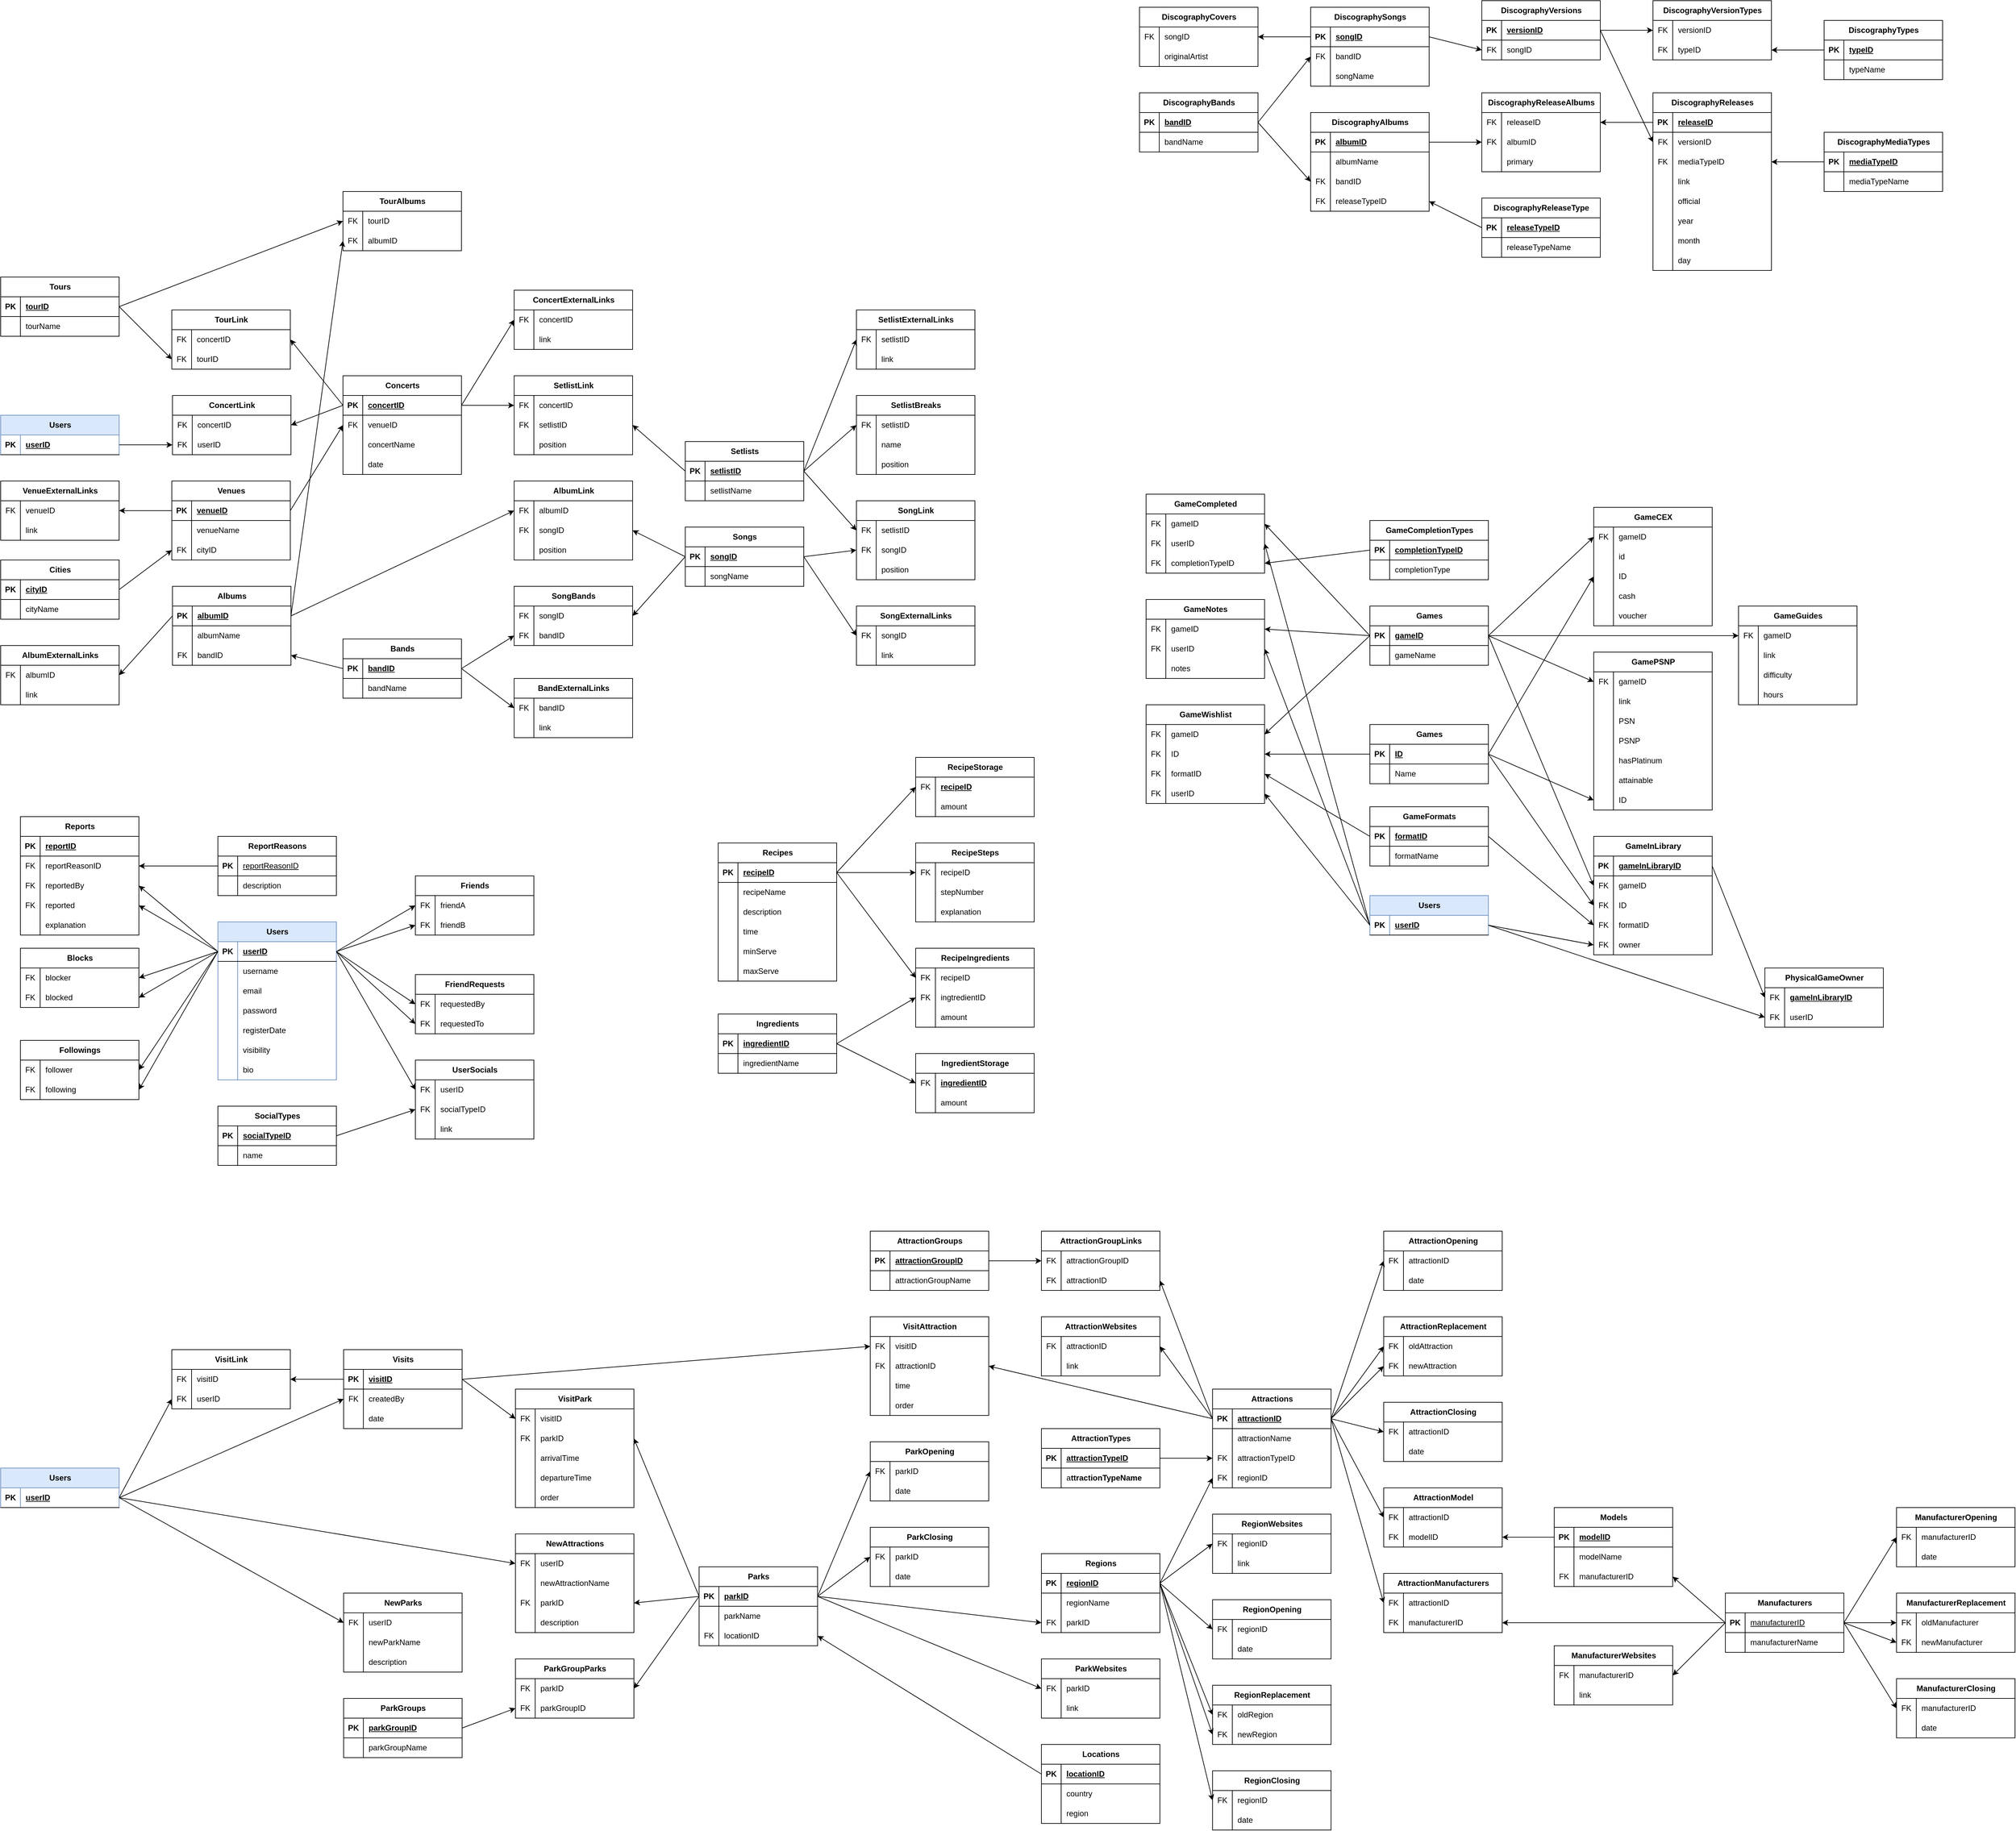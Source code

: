 <mxfile version="24.5.5" type="device">
  <diagram name="Page-1" id="37t4VNqbCfcICMpvbWHp">
    <mxGraphModel dx="3874" dy="3117" grid="1" gridSize="10" guides="1" tooltips="1" connect="1" arrows="1" fold="1" page="1" pageScale="1" pageWidth="827" pageHeight="1169" math="0" shadow="0">
      <root>
        <mxCell id="0" />
        <mxCell id="1" parent="0" />
        <mxCell id="7s8M7lEMAWD6uy_fc7jR-1" value="Recipes" style="shape=table;startSize=30;container=1;collapsible=1;childLayout=tableLayout;fixedRows=1;rowLines=0;fontStyle=1;align=center;resizeLast=1;html=1;" parent="1" vertex="1">
          <mxGeometry x="-1240" y="-50" width="180" height="210" as="geometry" />
        </mxCell>
        <mxCell id="7s8M7lEMAWD6uy_fc7jR-2" value="" style="shape=tableRow;horizontal=0;startSize=0;swimlaneHead=0;swimlaneBody=0;fillColor=none;collapsible=0;dropTarget=0;points=[[0,0.5],[1,0.5]];portConstraint=eastwest;top=0;left=0;right=0;bottom=1;" parent="7s8M7lEMAWD6uy_fc7jR-1" vertex="1">
          <mxGeometry y="30" width="180" height="30" as="geometry" />
        </mxCell>
        <mxCell id="7s8M7lEMAWD6uy_fc7jR-3" value="PK" style="shape=partialRectangle;connectable=0;fillColor=none;top=0;left=0;bottom=0;right=0;fontStyle=1;overflow=hidden;whiteSpace=wrap;html=1;" parent="7s8M7lEMAWD6uy_fc7jR-2" vertex="1">
          <mxGeometry width="30" height="30" as="geometry">
            <mxRectangle width="30" height="30" as="alternateBounds" />
          </mxGeometry>
        </mxCell>
        <mxCell id="7s8M7lEMAWD6uy_fc7jR-4" value="recipeID" style="shape=partialRectangle;connectable=0;fillColor=none;top=0;left=0;bottom=0;right=0;align=left;spacingLeft=6;fontStyle=5;overflow=hidden;whiteSpace=wrap;html=1;" parent="7s8M7lEMAWD6uy_fc7jR-2" vertex="1">
          <mxGeometry x="30" width="150" height="30" as="geometry">
            <mxRectangle width="150" height="30" as="alternateBounds" />
          </mxGeometry>
        </mxCell>
        <mxCell id="7s8M7lEMAWD6uy_fc7jR-5" value="" style="shape=tableRow;horizontal=0;startSize=0;swimlaneHead=0;swimlaneBody=0;fillColor=none;collapsible=0;dropTarget=0;points=[[0,0.5],[1,0.5]];portConstraint=eastwest;top=0;left=0;right=0;bottom=0;" parent="7s8M7lEMAWD6uy_fc7jR-1" vertex="1">
          <mxGeometry y="60" width="180" height="30" as="geometry" />
        </mxCell>
        <mxCell id="7s8M7lEMAWD6uy_fc7jR-6" value="" style="shape=partialRectangle;connectable=0;fillColor=none;top=0;left=0;bottom=0;right=0;editable=1;overflow=hidden;whiteSpace=wrap;html=1;" parent="7s8M7lEMAWD6uy_fc7jR-5" vertex="1">
          <mxGeometry width="30" height="30" as="geometry">
            <mxRectangle width="30" height="30" as="alternateBounds" />
          </mxGeometry>
        </mxCell>
        <mxCell id="7s8M7lEMAWD6uy_fc7jR-7" value="recipeName" style="shape=partialRectangle;connectable=0;fillColor=none;top=0;left=0;bottom=0;right=0;align=left;spacingLeft=6;overflow=hidden;whiteSpace=wrap;html=1;" parent="7s8M7lEMAWD6uy_fc7jR-5" vertex="1">
          <mxGeometry x="30" width="150" height="30" as="geometry">
            <mxRectangle width="150" height="30" as="alternateBounds" />
          </mxGeometry>
        </mxCell>
        <mxCell id="7s8M7lEMAWD6uy_fc7jR-88" style="shape=tableRow;horizontal=0;startSize=0;swimlaneHead=0;swimlaneBody=0;fillColor=none;collapsible=0;dropTarget=0;points=[[0,0.5],[1,0.5]];portConstraint=eastwest;top=0;left=0;right=0;bottom=0;" parent="7s8M7lEMAWD6uy_fc7jR-1" vertex="1">
          <mxGeometry y="90" width="180" height="30" as="geometry" />
        </mxCell>
        <mxCell id="7s8M7lEMAWD6uy_fc7jR-89" style="shape=partialRectangle;connectable=0;fillColor=none;top=0;left=0;bottom=0;right=0;editable=1;overflow=hidden;whiteSpace=wrap;html=1;" parent="7s8M7lEMAWD6uy_fc7jR-88" vertex="1">
          <mxGeometry width="30" height="30" as="geometry">
            <mxRectangle width="30" height="30" as="alternateBounds" />
          </mxGeometry>
        </mxCell>
        <mxCell id="7s8M7lEMAWD6uy_fc7jR-90" value="description" style="shape=partialRectangle;connectable=0;fillColor=none;top=0;left=0;bottom=0;right=0;align=left;spacingLeft=6;overflow=hidden;whiteSpace=wrap;html=1;" parent="7s8M7lEMAWD6uy_fc7jR-88" vertex="1">
          <mxGeometry x="30" width="150" height="30" as="geometry">
            <mxRectangle width="150" height="30" as="alternateBounds" />
          </mxGeometry>
        </mxCell>
        <mxCell id="7s8M7lEMAWD6uy_fc7jR-94" style="shape=tableRow;horizontal=0;startSize=0;swimlaneHead=0;swimlaneBody=0;fillColor=none;collapsible=0;dropTarget=0;points=[[0,0.5],[1,0.5]];portConstraint=eastwest;top=0;left=0;right=0;bottom=0;" parent="7s8M7lEMAWD6uy_fc7jR-1" vertex="1">
          <mxGeometry y="120" width="180" height="30" as="geometry" />
        </mxCell>
        <mxCell id="7s8M7lEMAWD6uy_fc7jR-95" style="shape=partialRectangle;connectable=0;fillColor=none;top=0;left=0;bottom=0;right=0;editable=1;overflow=hidden;whiteSpace=wrap;html=1;" parent="7s8M7lEMAWD6uy_fc7jR-94" vertex="1">
          <mxGeometry width="30" height="30" as="geometry">
            <mxRectangle width="30" height="30" as="alternateBounds" />
          </mxGeometry>
        </mxCell>
        <mxCell id="7s8M7lEMAWD6uy_fc7jR-96" value="time" style="shape=partialRectangle;connectable=0;fillColor=none;top=0;left=0;bottom=0;right=0;align=left;spacingLeft=6;overflow=hidden;whiteSpace=wrap;html=1;" parent="7s8M7lEMAWD6uy_fc7jR-94" vertex="1">
          <mxGeometry x="30" width="150" height="30" as="geometry">
            <mxRectangle width="150" height="30" as="alternateBounds" />
          </mxGeometry>
        </mxCell>
        <mxCell id="MPaDNKPxjGHHAekFYg0M-1" style="shape=tableRow;horizontal=0;startSize=0;swimlaneHead=0;swimlaneBody=0;fillColor=none;collapsible=0;dropTarget=0;points=[[0,0.5],[1,0.5]];portConstraint=eastwest;top=0;left=0;right=0;bottom=0;" parent="7s8M7lEMAWD6uy_fc7jR-1" vertex="1">
          <mxGeometry y="150" width="180" height="30" as="geometry" />
        </mxCell>
        <mxCell id="MPaDNKPxjGHHAekFYg0M-2" style="shape=partialRectangle;connectable=0;fillColor=none;top=0;left=0;bottom=0;right=0;editable=1;overflow=hidden;whiteSpace=wrap;html=1;" parent="MPaDNKPxjGHHAekFYg0M-1" vertex="1">
          <mxGeometry width="30" height="30" as="geometry">
            <mxRectangle width="30" height="30" as="alternateBounds" />
          </mxGeometry>
        </mxCell>
        <mxCell id="MPaDNKPxjGHHAekFYg0M-3" value="minServe" style="shape=partialRectangle;connectable=0;fillColor=none;top=0;left=0;bottom=0;right=0;align=left;spacingLeft=6;overflow=hidden;whiteSpace=wrap;html=1;" parent="MPaDNKPxjGHHAekFYg0M-1" vertex="1">
          <mxGeometry x="30" width="150" height="30" as="geometry">
            <mxRectangle width="150" height="30" as="alternateBounds" />
          </mxGeometry>
        </mxCell>
        <mxCell id="MPaDNKPxjGHHAekFYg0M-4" style="shape=tableRow;horizontal=0;startSize=0;swimlaneHead=0;swimlaneBody=0;fillColor=none;collapsible=0;dropTarget=0;points=[[0,0.5],[1,0.5]];portConstraint=eastwest;top=0;left=0;right=0;bottom=0;" parent="7s8M7lEMAWD6uy_fc7jR-1" vertex="1">
          <mxGeometry y="180" width="180" height="30" as="geometry" />
        </mxCell>
        <mxCell id="MPaDNKPxjGHHAekFYg0M-5" style="shape=partialRectangle;connectable=0;fillColor=none;top=0;left=0;bottom=0;right=0;editable=1;overflow=hidden;whiteSpace=wrap;html=1;" parent="MPaDNKPxjGHHAekFYg0M-4" vertex="1">
          <mxGeometry width="30" height="30" as="geometry">
            <mxRectangle width="30" height="30" as="alternateBounds" />
          </mxGeometry>
        </mxCell>
        <mxCell id="MPaDNKPxjGHHAekFYg0M-6" value="maxServe" style="shape=partialRectangle;connectable=0;fillColor=none;top=0;left=0;bottom=0;right=0;align=left;spacingLeft=6;overflow=hidden;whiteSpace=wrap;html=1;" parent="MPaDNKPxjGHHAekFYg0M-4" vertex="1">
          <mxGeometry x="30" width="150" height="30" as="geometry">
            <mxRectangle width="150" height="30" as="alternateBounds" />
          </mxGeometry>
        </mxCell>
        <mxCell id="7s8M7lEMAWD6uy_fc7jR-23" value="Ingredients" style="shape=table;startSize=30;container=1;collapsible=1;childLayout=tableLayout;fixedRows=1;rowLines=0;fontStyle=1;align=center;resizeLast=1;html=1;" parent="1" vertex="1">
          <mxGeometry x="-1240" y="210" width="180" height="90" as="geometry" />
        </mxCell>
        <mxCell id="7s8M7lEMAWD6uy_fc7jR-24" value="" style="shape=tableRow;horizontal=0;startSize=0;swimlaneHead=0;swimlaneBody=0;fillColor=none;collapsible=0;dropTarget=0;points=[[0,0.5],[1,0.5]];portConstraint=eastwest;top=0;left=0;right=0;bottom=1;" parent="7s8M7lEMAWD6uy_fc7jR-23" vertex="1">
          <mxGeometry y="30" width="180" height="30" as="geometry" />
        </mxCell>
        <mxCell id="7s8M7lEMAWD6uy_fc7jR-25" value="PK" style="shape=partialRectangle;connectable=0;fillColor=none;top=0;left=0;bottom=0;right=0;fontStyle=1;overflow=hidden;whiteSpace=wrap;html=1;" parent="7s8M7lEMAWD6uy_fc7jR-24" vertex="1">
          <mxGeometry width="30" height="30" as="geometry">
            <mxRectangle width="30" height="30" as="alternateBounds" />
          </mxGeometry>
        </mxCell>
        <mxCell id="7s8M7lEMAWD6uy_fc7jR-26" value="ingredientID" style="shape=partialRectangle;connectable=0;fillColor=none;top=0;left=0;bottom=0;right=0;align=left;spacingLeft=6;fontStyle=5;overflow=hidden;whiteSpace=wrap;html=1;" parent="7s8M7lEMAWD6uy_fc7jR-24" vertex="1">
          <mxGeometry x="30" width="150" height="30" as="geometry">
            <mxRectangle width="150" height="30" as="alternateBounds" />
          </mxGeometry>
        </mxCell>
        <mxCell id="7s8M7lEMAWD6uy_fc7jR-27" value="" style="shape=tableRow;horizontal=0;startSize=0;swimlaneHead=0;swimlaneBody=0;fillColor=none;collapsible=0;dropTarget=0;points=[[0,0.5],[1,0.5]];portConstraint=eastwest;top=0;left=0;right=0;bottom=0;" parent="7s8M7lEMAWD6uy_fc7jR-23" vertex="1">
          <mxGeometry y="60" width="180" height="30" as="geometry" />
        </mxCell>
        <mxCell id="7s8M7lEMAWD6uy_fc7jR-28" value="" style="shape=partialRectangle;connectable=0;fillColor=none;top=0;left=0;bottom=0;right=0;editable=1;overflow=hidden;whiteSpace=wrap;html=1;" parent="7s8M7lEMAWD6uy_fc7jR-27" vertex="1">
          <mxGeometry width="30" height="30" as="geometry">
            <mxRectangle width="30" height="30" as="alternateBounds" />
          </mxGeometry>
        </mxCell>
        <mxCell id="7s8M7lEMAWD6uy_fc7jR-29" value="ingredientName" style="shape=partialRectangle;connectable=0;fillColor=none;top=0;left=0;bottom=0;right=0;align=left;spacingLeft=6;overflow=hidden;whiteSpace=wrap;html=1;" parent="7s8M7lEMAWD6uy_fc7jR-27" vertex="1">
          <mxGeometry x="30" width="150" height="30" as="geometry">
            <mxRectangle width="150" height="30" as="alternateBounds" />
          </mxGeometry>
        </mxCell>
        <mxCell id="7s8M7lEMAWD6uy_fc7jR-36" value="RecipeSteps" style="shape=table;startSize=30;container=1;collapsible=1;childLayout=tableLayout;fixedRows=1;rowLines=0;fontStyle=1;align=center;resizeLast=1;html=1;" parent="1" vertex="1">
          <mxGeometry x="-940" y="-50" width="180" height="120" as="geometry" />
        </mxCell>
        <mxCell id="7s8M7lEMAWD6uy_fc7jR-43" style="shape=tableRow;horizontal=0;startSize=0;swimlaneHead=0;swimlaneBody=0;fillColor=none;collapsible=0;dropTarget=0;points=[[0,0.5],[1,0.5]];portConstraint=eastwest;top=0;left=0;right=0;bottom=0;" parent="7s8M7lEMAWD6uy_fc7jR-36" vertex="1">
          <mxGeometry y="30" width="180" height="30" as="geometry" />
        </mxCell>
        <mxCell id="7s8M7lEMAWD6uy_fc7jR-44" value="FK" style="shape=partialRectangle;connectable=0;fillColor=none;top=0;left=0;bottom=0;right=0;editable=1;overflow=hidden;whiteSpace=wrap;html=1;" parent="7s8M7lEMAWD6uy_fc7jR-43" vertex="1">
          <mxGeometry width="30" height="30" as="geometry">
            <mxRectangle width="30" height="30" as="alternateBounds" />
          </mxGeometry>
        </mxCell>
        <mxCell id="7s8M7lEMAWD6uy_fc7jR-45" value="recipeID" style="shape=partialRectangle;connectable=0;fillColor=none;top=0;left=0;bottom=0;right=0;align=left;spacingLeft=6;overflow=hidden;whiteSpace=wrap;html=1;" parent="7s8M7lEMAWD6uy_fc7jR-43" vertex="1">
          <mxGeometry x="30" width="150" height="30" as="geometry">
            <mxRectangle width="150" height="30" as="alternateBounds" />
          </mxGeometry>
        </mxCell>
        <mxCell id="7s8M7lEMAWD6uy_fc7jR-37" value="" style="shape=tableRow;horizontal=0;startSize=0;swimlaneHead=0;swimlaneBody=0;fillColor=none;collapsible=0;dropTarget=0;points=[[0,0.5],[1,0.5]];portConstraint=eastwest;top=0;left=0;right=0;bottom=0;" parent="7s8M7lEMAWD6uy_fc7jR-36" vertex="1">
          <mxGeometry y="60" width="180" height="30" as="geometry" />
        </mxCell>
        <mxCell id="7s8M7lEMAWD6uy_fc7jR-38" value="" style="shape=partialRectangle;connectable=0;fillColor=none;top=0;left=0;bottom=0;right=0;editable=1;overflow=hidden;whiteSpace=wrap;html=1;" parent="7s8M7lEMAWD6uy_fc7jR-37" vertex="1">
          <mxGeometry width="30" height="30" as="geometry">
            <mxRectangle width="30" height="30" as="alternateBounds" />
          </mxGeometry>
        </mxCell>
        <mxCell id="7s8M7lEMAWD6uy_fc7jR-39" value="stepNumber" style="shape=partialRectangle;connectable=0;fillColor=none;top=0;left=0;bottom=0;right=0;align=left;spacingLeft=6;overflow=hidden;whiteSpace=wrap;html=1;" parent="7s8M7lEMAWD6uy_fc7jR-37" vertex="1">
          <mxGeometry x="30" width="150" height="30" as="geometry">
            <mxRectangle width="150" height="30" as="alternateBounds" />
          </mxGeometry>
        </mxCell>
        <mxCell id="7s8M7lEMAWD6uy_fc7jR-40" value="" style="shape=tableRow;horizontal=0;startSize=0;swimlaneHead=0;swimlaneBody=0;fillColor=none;collapsible=0;dropTarget=0;points=[[0,0.5],[1,0.5]];portConstraint=eastwest;top=0;left=0;right=0;bottom=0;" parent="7s8M7lEMAWD6uy_fc7jR-36" vertex="1">
          <mxGeometry y="90" width="180" height="30" as="geometry" />
        </mxCell>
        <mxCell id="7s8M7lEMAWD6uy_fc7jR-41" value="" style="shape=partialRectangle;connectable=0;fillColor=none;top=0;left=0;bottom=0;right=0;editable=1;overflow=hidden;whiteSpace=wrap;html=1;" parent="7s8M7lEMAWD6uy_fc7jR-40" vertex="1">
          <mxGeometry width="30" height="30" as="geometry">
            <mxRectangle width="30" height="30" as="alternateBounds" />
          </mxGeometry>
        </mxCell>
        <mxCell id="7s8M7lEMAWD6uy_fc7jR-42" value="explanation" style="shape=partialRectangle;connectable=0;fillColor=none;top=0;left=0;bottom=0;right=0;align=left;spacingLeft=6;overflow=hidden;whiteSpace=wrap;html=1;" parent="7s8M7lEMAWD6uy_fc7jR-40" vertex="1">
          <mxGeometry x="30" width="150" height="30" as="geometry">
            <mxRectangle width="150" height="30" as="alternateBounds" />
          </mxGeometry>
        </mxCell>
        <mxCell id="7s8M7lEMAWD6uy_fc7jR-47" value="RecipeIngredients" style="shape=table;startSize=30;container=1;collapsible=1;childLayout=tableLayout;fixedRows=1;rowLines=0;fontStyle=1;align=center;resizeLast=1;html=1;" parent="1" vertex="1">
          <mxGeometry x="-940" y="110" width="180" height="120" as="geometry" />
        </mxCell>
        <mxCell id="7s8M7lEMAWD6uy_fc7jR-48" style="shape=tableRow;horizontal=0;startSize=0;swimlaneHead=0;swimlaneBody=0;fillColor=none;collapsible=0;dropTarget=0;points=[[0,0.5],[1,0.5]];portConstraint=eastwest;top=0;left=0;right=0;bottom=0;" parent="7s8M7lEMAWD6uy_fc7jR-47" vertex="1">
          <mxGeometry y="30" width="180" height="30" as="geometry" />
        </mxCell>
        <mxCell id="7s8M7lEMAWD6uy_fc7jR-49" value="FK" style="shape=partialRectangle;connectable=0;fillColor=none;top=0;left=0;bottom=0;right=0;editable=1;overflow=hidden;whiteSpace=wrap;html=1;" parent="7s8M7lEMAWD6uy_fc7jR-48" vertex="1">
          <mxGeometry width="30" height="30" as="geometry">
            <mxRectangle width="30" height="30" as="alternateBounds" />
          </mxGeometry>
        </mxCell>
        <mxCell id="7s8M7lEMAWD6uy_fc7jR-50" value="recipeID" style="shape=partialRectangle;connectable=0;fillColor=none;top=0;left=0;bottom=0;right=0;align=left;spacingLeft=6;overflow=hidden;whiteSpace=wrap;html=1;" parent="7s8M7lEMAWD6uy_fc7jR-48" vertex="1">
          <mxGeometry x="30" width="150" height="30" as="geometry">
            <mxRectangle width="150" height="30" as="alternateBounds" />
          </mxGeometry>
        </mxCell>
        <mxCell id="7s8M7lEMAWD6uy_fc7jR-51" value="" style="shape=tableRow;horizontal=0;startSize=0;swimlaneHead=0;swimlaneBody=0;fillColor=none;collapsible=0;dropTarget=0;points=[[0,0.5],[1,0.5]];portConstraint=eastwest;top=0;left=0;right=0;bottom=0;" parent="7s8M7lEMAWD6uy_fc7jR-47" vertex="1">
          <mxGeometry y="60" width="180" height="30" as="geometry" />
        </mxCell>
        <mxCell id="7s8M7lEMAWD6uy_fc7jR-52" value="FK" style="shape=partialRectangle;connectable=0;fillColor=none;top=0;left=0;bottom=0;right=0;editable=1;overflow=hidden;whiteSpace=wrap;html=1;" parent="7s8M7lEMAWD6uy_fc7jR-51" vertex="1">
          <mxGeometry width="30" height="30" as="geometry">
            <mxRectangle width="30" height="30" as="alternateBounds" />
          </mxGeometry>
        </mxCell>
        <mxCell id="7s8M7lEMAWD6uy_fc7jR-53" value="ingtredientID" style="shape=partialRectangle;connectable=0;fillColor=none;top=0;left=0;bottom=0;right=0;align=left;spacingLeft=6;overflow=hidden;whiteSpace=wrap;html=1;" parent="7s8M7lEMAWD6uy_fc7jR-51" vertex="1">
          <mxGeometry x="30" width="150" height="30" as="geometry">
            <mxRectangle width="150" height="30" as="alternateBounds" />
          </mxGeometry>
        </mxCell>
        <mxCell id="7s8M7lEMAWD6uy_fc7jR-54" value="" style="shape=tableRow;horizontal=0;startSize=0;swimlaneHead=0;swimlaneBody=0;fillColor=none;collapsible=0;dropTarget=0;points=[[0,0.5],[1,0.5]];portConstraint=eastwest;top=0;left=0;right=0;bottom=0;" parent="7s8M7lEMAWD6uy_fc7jR-47" vertex="1">
          <mxGeometry y="90" width="180" height="30" as="geometry" />
        </mxCell>
        <mxCell id="7s8M7lEMAWD6uy_fc7jR-55" value="" style="shape=partialRectangle;connectable=0;fillColor=none;top=0;left=0;bottom=0;right=0;editable=1;overflow=hidden;whiteSpace=wrap;html=1;" parent="7s8M7lEMAWD6uy_fc7jR-54" vertex="1">
          <mxGeometry width="30" height="30" as="geometry">
            <mxRectangle width="30" height="30" as="alternateBounds" />
          </mxGeometry>
        </mxCell>
        <mxCell id="7s8M7lEMAWD6uy_fc7jR-56" value="amount" style="shape=partialRectangle;connectable=0;fillColor=none;top=0;left=0;bottom=0;right=0;align=left;spacingLeft=6;overflow=hidden;whiteSpace=wrap;html=1;" parent="7s8M7lEMAWD6uy_fc7jR-54" vertex="1">
          <mxGeometry x="30" width="150" height="30" as="geometry">
            <mxRectangle width="150" height="30" as="alternateBounds" />
          </mxGeometry>
        </mxCell>
        <mxCell id="7s8M7lEMAWD6uy_fc7jR-57" value="" style="endArrow=classic;html=1;rounded=0;exitX=1;exitY=0.5;exitDx=0;exitDy=0;entryX=0;entryY=0.5;entryDx=0;entryDy=0;" parent="1" source="7s8M7lEMAWD6uy_fc7jR-2" target="7s8M7lEMAWD6uy_fc7jR-48" edge="1">
          <mxGeometry width="50" height="50" relative="1" as="geometry">
            <mxPoint x="-830" y="155" as="sourcePoint" />
            <mxPoint x="-750" y="155" as="targetPoint" />
          </mxGeometry>
        </mxCell>
        <mxCell id="7s8M7lEMAWD6uy_fc7jR-58" value="" style="endArrow=classic;html=1;rounded=0;exitX=1;exitY=0.5;exitDx=0;exitDy=0;entryX=0;entryY=0.5;entryDx=0;entryDy=0;" parent="1" source="7s8M7lEMAWD6uy_fc7jR-24" target="7s8M7lEMAWD6uy_fc7jR-51" edge="1">
          <mxGeometry width="50" height="50" relative="1" as="geometry">
            <mxPoint x="-590" y="410" as="sourcePoint" />
            <mxPoint x="-540" y="360" as="targetPoint" />
          </mxGeometry>
        </mxCell>
        <mxCell id="7s8M7lEMAWD6uy_fc7jR-131" value="" style="endArrow=classic;html=1;rounded=0;exitX=1;exitY=0.5;exitDx=0;exitDy=0;entryX=0;entryY=0.5;entryDx=0;entryDy=0;" parent="1" source="7s8M7lEMAWD6uy_fc7jR-2" target="7s8M7lEMAWD6uy_fc7jR-43" edge="1">
          <mxGeometry width="50" height="50" relative="1" as="geometry">
            <mxPoint x="-580" y="110" as="sourcePoint" />
            <mxPoint x="-410" y="230" as="targetPoint" />
          </mxGeometry>
        </mxCell>
        <mxCell id="foCfPZ1eVUtC1duH3Tw--79" value="Concerts" style="shape=table;startSize=30;container=1;collapsible=1;childLayout=tableLayout;fixedRows=1;rowLines=0;fontStyle=1;align=center;resizeLast=1;html=1;" parent="1" vertex="1">
          <mxGeometry x="-1810" y="-760" width="180" height="150" as="geometry" />
        </mxCell>
        <mxCell id="foCfPZ1eVUtC1duH3Tw--80" value="" style="shape=tableRow;horizontal=0;startSize=0;swimlaneHead=0;swimlaneBody=0;fillColor=none;collapsible=0;dropTarget=0;points=[[0,0.5],[1,0.5]];portConstraint=eastwest;top=0;left=0;right=0;bottom=1;" parent="foCfPZ1eVUtC1duH3Tw--79" vertex="1">
          <mxGeometry y="30" width="180" height="30" as="geometry" />
        </mxCell>
        <mxCell id="foCfPZ1eVUtC1duH3Tw--81" value="PK" style="shape=partialRectangle;connectable=0;fillColor=none;top=0;left=0;bottom=0;right=0;fontStyle=1;overflow=hidden;whiteSpace=wrap;html=1;" parent="foCfPZ1eVUtC1duH3Tw--80" vertex="1">
          <mxGeometry width="30" height="30" as="geometry">
            <mxRectangle width="30" height="30" as="alternateBounds" />
          </mxGeometry>
        </mxCell>
        <mxCell id="foCfPZ1eVUtC1duH3Tw--82" value="concertID" style="shape=partialRectangle;connectable=0;fillColor=none;top=0;left=0;bottom=0;right=0;align=left;spacingLeft=6;fontStyle=5;overflow=hidden;whiteSpace=wrap;html=1;" parent="foCfPZ1eVUtC1duH3Tw--80" vertex="1">
          <mxGeometry x="30" width="150" height="30" as="geometry">
            <mxRectangle width="150" height="30" as="alternateBounds" />
          </mxGeometry>
        </mxCell>
        <mxCell id="foCfPZ1eVUtC1duH3Tw--83" value="" style="shape=tableRow;horizontal=0;startSize=0;swimlaneHead=0;swimlaneBody=0;fillColor=none;collapsible=0;dropTarget=0;points=[[0,0.5],[1,0.5]];portConstraint=eastwest;top=0;left=0;right=0;bottom=0;" parent="foCfPZ1eVUtC1duH3Tw--79" vertex="1">
          <mxGeometry y="60" width="180" height="30" as="geometry" />
        </mxCell>
        <mxCell id="foCfPZ1eVUtC1duH3Tw--84" value="FK" style="shape=partialRectangle;connectable=0;fillColor=none;top=0;left=0;bottom=0;right=0;editable=1;overflow=hidden;whiteSpace=wrap;html=1;" parent="foCfPZ1eVUtC1duH3Tw--83" vertex="1">
          <mxGeometry width="30" height="30" as="geometry">
            <mxRectangle width="30" height="30" as="alternateBounds" />
          </mxGeometry>
        </mxCell>
        <mxCell id="foCfPZ1eVUtC1duH3Tw--85" value="venueID" style="shape=partialRectangle;connectable=0;fillColor=none;top=0;left=0;bottom=0;right=0;align=left;spacingLeft=6;overflow=hidden;whiteSpace=wrap;html=1;" parent="foCfPZ1eVUtC1duH3Tw--83" vertex="1">
          <mxGeometry x="30" width="150" height="30" as="geometry">
            <mxRectangle width="150" height="30" as="alternateBounds" />
          </mxGeometry>
        </mxCell>
        <mxCell id="foCfPZ1eVUtC1duH3Tw--86" value="" style="shape=tableRow;horizontal=0;startSize=0;swimlaneHead=0;swimlaneBody=0;fillColor=none;collapsible=0;dropTarget=0;points=[[0,0.5],[1,0.5]];portConstraint=eastwest;top=0;left=0;right=0;bottom=0;" parent="foCfPZ1eVUtC1duH3Tw--79" vertex="1">
          <mxGeometry y="90" width="180" height="30" as="geometry" />
        </mxCell>
        <mxCell id="foCfPZ1eVUtC1duH3Tw--87" value="" style="shape=partialRectangle;connectable=0;fillColor=none;top=0;left=0;bottom=0;right=0;editable=1;overflow=hidden;whiteSpace=wrap;html=1;" parent="foCfPZ1eVUtC1duH3Tw--86" vertex="1">
          <mxGeometry width="30" height="30" as="geometry">
            <mxRectangle width="30" height="30" as="alternateBounds" />
          </mxGeometry>
        </mxCell>
        <mxCell id="foCfPZ1eVUtC1duH3Tw--88" value="concertName" style="shape=partialRectangle;connectable=0;fillColor=none;top=0;left=0;bottom=0;right=0;align=left;spacingLeft=6;overflow=hidden;whiteSpace=wrap;html=1;" parent="foCfPZ1eVUtC1duH3Tw--86" vertex="1">
          <mxGeometry x="30" width="150" height="30" as="geometry">
            <mxRectangle width="150" height="30" as="alternateBounds" />
          </mxGeometry>
        </mxCell>
        <mxCell id="foCfPZ1eVUtC1duH3Tw--89" value="" style="shape=tableRow;horizontal=0;startSize=0;swimlaneHead=0;swimlaneBody=0;fillColor=none;collapsible=0;dropTarget=0;points=[[0,0.5],[1,0.5]];portConstraint=eastwest;top=0;left=0;right=0;bottom=0;" parent="foCfPZ1eVUtC1duH3Tw--79" vertex="1">
          <mxGeometry y="120" width="180" height="30" as="geometry" />
        </mxCell>
        <mxCell id="foCfPZ1eVUtC1duH3Tw--90" value="" style="shape=partialRectangle;connectable=0;fillColor=none;top=0;left=0;bottom=0;right=0;editable=1;overflow=hidden;whiteSpace=wrap;html=1;" parent="foCfPZ1eVUtC1duH3Tw--89" vertex="1">
          <mxGeometry width="30" height="30" as="geometry">
            <mxRectangle width="30" height="30" as="alternateBounds" />
          </mxGeometry>
        </mxCell>
        <mxCell id="foCfPZ1eVUtC1duH3Tw--91" value="date" style="shape=partialRectangle;connectable=0;fillColor=none;top=0;left=0;bottom=0;right=0;align=left;spacingLeft=6;overflow=hidden;whiteSpace=wrap;html=1;" parent="foCfPZ1eVUtC1duH3Tw--89" vertex="1">
          <mxGeometry x="30" width="150" height="30" as="geometry">
            <mxRectangle width="150" height="30" as="alternateBounds" />
          </mxGeometry>
        </mxCell>
        <mxCell id="foCfPZ1eVUtC1duH3Tw--192" value="Users" style="shape=table;startSize=30;container=1;collapsible=1;childLayout=tableLayout;fixedRows=1;rowLines=0;fontStyle=1;align=center;resizeLast=1;html=1;direction=east;fillColor=#dae8fc;strokeColor=#6c8ebf;" parent="1" vertex="1">
          <mxGeometry x="-2330" y="-700" width="180" height="60" as="geometry" />
        </mxCell>
        <mxCell id="foCfPZ1eVUtC1duH3Tw--193" value="" style="shape=tableRow;horizontal=0;startSize=0;swimlaneHead=0;swimlaneBody=0;fillColor=none;collapsible=0;dropTarget=0;points=[[0,0.5],[1,0.5]];portConstraint=eastwest;top=0;left=0;right=0;bottom=1;" parent="foCfPZ1eVUtC1duH3Tw--192" vertex="1">
          <mxGeometry y="30" width="180" height="30" as="geometry" />
        </mxCell>
        <mxCell id="foCfPZ1eVUtC1duH3Tw--194" value="PK" style="shape=partialRectangle;connectable=0;fillColor=none;top=0;left=0;bottom=0;right=0;fontStyle=1;overflow=hidden;whiteSpace=wrap;html=1;" parent="foCfPZ1eVUtC1duH3Tw--193" vertex="1">
          <mxGeometry width="30" height="30" as="geometry">
            <mxRectangle width="30" height="30" as="alternateBounds" />
          </mxGeometry>
        </mxCell>
        <mxCell id="foCfPZ1eVUtC1duH3Tw--195" value="userID" style="shape=partialRectangle;connectable=0;fillColor=none;top=0;left=0;bottom=0;right=0;align=left;spacingLeft=6;fontStyle=5;overflow=hidden;whiteSpace=wrap;html=1;" parent="foCfPZ1eVUtC1duH3Tw--193" vertex="1">
          <mxGeometry x="30" width="150" height="30" as="geometry">
            <mxRectangle width="150" height="30" as="alternateBounds" />
          </mxGeometry>
        </mxCell>
        <mxCell id="foCfPZ1eVUtC1duH3Tw--340" value="Users" style="shape=table;startSize=30;container=1;collapsible=1;childLayout=tableLayout;fixedRows=1;rowLines=0;fontStyle=1;align=center;resizeLast=1;html=1;direction=east;fillColor=#dae8fc;strokeColor=#6c8ebf;" parent="1" vertex="1">
          <mxGeometry x="-2000" y="70" width="180" height="240" as="geometry" />
        </mxCell>
        <mxCell id="foCfPZ1eVUtC1duH3Tw--341" value="" style="shape=tableRow;horizontal=0;startSize=0;swimlaneHead=0;swimlaneBody=0;fillColor=none;collapsible=0;dropTarget=0;points=[[0,0.5],[1,0.5]];portConstraint=eastwest;top=0;left=0;right=0;bottom=1;" parent="foCfPZ1eVUtC1duH3Tw--340" vertex="1">
          <mxGeometry y="30" width="180" height="30" as="geometry" />
        </mxCell>
        <mxCell id="foCfPZ1eVUtC1duH3Tw--342" value="PK" style="shape=partialRectangle;connectable=0;fillColor=none;top=0;left=0;bottom=0;right=0;fontStyle=1;overflow=hidden;whiteSpace=wrap;html=1;" parent="foCfPZ1eVUtC1duH3Tw--341" vertex="1">
          <mxGeometry width="30" height="30" as="geometry">
            <mxRectangle width="30" height="30" as="alternateBounds" />
          </mxGeometry>
        </mxCell>
        <mxCell id="foCfPZ1eVUtC1duH3Tw--343" value="userID" style="shape=partialRectangle;connectable=0;fillColor=none;top=0;left=0;bottom=0;right=0;align=left;spacingLeft=6;fontStyle=5;overflow=hidden;whiteSpace=wrap;html=1;" parent="foCfPZ1eVUtC1duH3Tw--341" vertex="1">
          <mxGeometry x="30" width="150" height="30" as="geometry">
            <mxRectangle width="150" height="30" as="alternateBounds" />
          </mxGeometry>
        </mxCell>
        <mxCell id="foCfPZ1eVUtC1duH3Tw--344" value="" style="shape=tableRow;horizontal=0;startSize=0;swimlaneHead=0;swimlaneBody=0;fillColor=none;collapsible=0;dropTarget=0;points=[[0,0.5],[1,0.5]];portConstraint=eastwest;top=0;left=0;right=0;bottom=0;" parent="foCfPZ1eVUtC1duH3Tw--340" vertex="1">
          <mxGeometry y="60" width="180" height="30" as="geometry" />
        </mxCell>
        <mxCell id="foCfPZ1eVUtC1duH3Tw--345" value="" style="shape=partialRectangle;connectable=0;fillColor=none;top=0;left=0;bottom=0;right=0;editable=1;overflow=hidden;whiteSpace=wrap;html=1;" parent="foCfPZ1eVUtC1duH3Tw--344" vertex="1">
          <mxGeometry width="30" height="30" as="geometry">
            <mxRectangle width="30" height="30" as="alternateBounds" />
          </mxGeometry>
        </mxCell>
        <mxCell id="foCfPZ1eVUtC1duH3Tw--346" value="username" style="shape=partialRectangle;connectable=0;fillColor=none;top=0;left=0;bottom=0;right=0;align=left;spacingLeft=6;overflow=hidden;whiteSpace=wrap;html=1;" parent="foCfPZ1eVUtC1duH3Tw--344" vertex="1">
          <mxGeometry x="30" width="150" height="30" as="geometry">
            <mxRectangle width="150" height="30" as="alternateBounds" />
          </mxGeometry>
        </mxCell>
        <mxCell id="foCfPZ1eVUtC1duH3Tw--347" value="" style="shape=tableRow;horizontal=0;startSize=0;swimlaneHead=0;swimlaneBody=0;fillColor=none;collapsible=0;dropTarget=0;points=[[0,0.5],[1,0.5]];portConstraint=eastwest;top=0;left=0;right=0;bottom=0;" parent="foCfPZ1eVUtC1duH3Tw--340" vertex="1">
          <mxGeometry y="90" width="180" height="30" as="geometry" />
        </mxCell>
        <mxCell id="foCfPZ1eVUtC1duH3Tw--348" value="" style="shape=partialRectangle;connectable=0;fillColor=none;top=0;left=0;bottom=0;right=0;editable=1;overflow=hidden;whiteSpace=wrap;html=1;" parent="foCfPZ1eVUtC1duH3Tw--347" vertex="1">
          <mxGeometry width="30" height="30" as="geometry">
            <mxRectangle width="30" height="30" as="alternateBounds" />
          </mxGeometry>
        </mxCell>
        <mxCell id="foCfPZ1eVUtC1duH3Tw--349" value="email" style="shape=partialRectangle;connectable=0;fillColor=none;top=0;left=0;bottom=0;right=0;align=left;spacingLeft=6;overflow=hidden;whiteSpace=wrap;html=1;" parent="foCfPZ1eVUtC1duH3Tw--347" vertex="1">
          <mxGeometry x="30" width="150" height="30" as="geometry">
            <mxRectangle width="150" height="30" as="alternateBounds" />
          </mxGeometry>
        </mxCell>
        <mxCell id="foCfPZ1eVUtC1duH3Tw--350" style="shape=tableRow;horizontal=0;startSize=0;swimlaneHead=0;swimlaneBody=0;fillColor=none;collapsible=0;dropTarget=0;points=[[0,0.5],[1,0.5]];portConstraint=eastwest;top=0;left=0;right=0;bottom=0;" parent="foCfPZ1eVUtC1duH3Tw--340" vertex="1">
          <mxGeometry y="120" width="180" height="30" as="geometry" />
        </mxCell>
        <mxCell id="foCfPZ1eVUtC1duH3Tw--351" style="shape=partialRectangle;connectable=0;fillColor=none;top=0;left=0;bottom=0;right=0;editable=1;overflow=hidden;whiteSpace=wrap;html=1;" parent="foCfPZ1eVUtC1duH3Tw--350" vertex="1">
          <mxGeometry width="30" height="30" as="geometry">
            <mxRectangle width="30" height="30" as="alternateBounds" />
          </mxGeometry>
        </mxCell>
        <mxCell id="foCfPZ1eVUtC1duH3Tw--352" value="password" style="shape=partialRectangle;connectable=0;fillColor=none;top=0;left=0;bottom=0;right=0;align=left;spacingLeft=6;overflow=hidden;whiteSpace=wrap;html=1;" parent="foCfPZ1eVUtC1duH3Tw--350" vertex="1">
          <mxGeometry x="30" width="150" height="30" as="geometry">
            <mxRectangle width="150" height="30" as="alternateBounds" />
          </mxGeometry>
        </mxCell>
        <mxCell id="foCfPZ1eVUtC1duH3Tw--353" style="shape=tableRow;horizontal=0;startSize=0;swimlaneHead=0;swimlaneBody=0;fillColor=none;collapsible=0;dropTarget=0;points=[[0,0.5],[1,0.5]];portConstraint=eastwest;top=0;left=0;right=0;bottom=0;" parent="foCfPZ1eVUtC1duH3Tw--340" vertex="1">
          <mxGeometry y="150" width="180" height="30" as="geometry" />
        </mxCell>
        <mxCell id="foCfPZ1eVUtC1duH3Tw--354" style="shape=partialRectangle;connectable=0;fillColor=none;top=0;left=0;bottom=0;right=0;editable=1;overflow=hidden;whiteSpace=wrap;html=1;" parent="foCfPZ1eVUtC1duH3Tw--353" vertex="1">
          <mxGeometry width="30" height="30" as="geometry">
            <mxRectangle width="30" height="30" as="alternateBounds" />
          </mxGeometry>
        </mxCell>
        <mxCell id="foCfPZ1eVUtC1duH3Tw--355" value="registerDate" style="shape=partialRectangle;connectable=0;fillColor=none;top=0;left=0;bottom=0;right=0;align=left;spacingLeft=6;overflow=hidden;whiteSpace=wrap;html=1;" parent="foCfPZ1eVUtC1duH3Tw--353" vertex="1">
          <mxGeometry x="30" width="150" height="30" as="geometry">
            <mxRectangle width="150" height="30" as="alternateBounds" />
          </mxGeometry>
        </mxCell>
        <mxCell id="foCfPZ1eVUtC1duH3Tw--356" style="shape=tableRow;horizontal=0;startSize=0;swimlaneHead=0;swimlaneBody=0;fillColor=none;collapsible=0;dropTarget=0;points=[[0,0.5],[1,0.5]];portConstraint=eastwest;top=0;left=0;right=0;bottom=0;" parent="foCfPZ1eVUtC1duH3Tw--340" vertex="1">
          <mxGeometry y="180" width="180" height="30" as="geometry" />
        </mxCell>
        <mxCell id="foCfPZ1eVUtC1duH3Tw--357" style="shape=partialRectangle;connectable=0;fillColor=none;top=0;left=0;bottom=0;right=0;editable=1;overflow=hidden;whiteSpace=wrap;html=1;" parent="foCfPZ1eVUtC1duH3Tw--356" vertex="1">
          <mxGeometry width="30" height="30" as="geometry">
            <mxRectangle width="30" height="30" as="alternateBounds" />
          </mxGeometry>
        </mxCell>
        <mxCell id="foCfPZ1eVUtC1duH3Tw--358" value="visibility" style="shape=partialRectangle;connectable=0;fillColor=none;top=0;left=0;bottom=0;right=0;align=left;spacingLeft=6;overflow=hidden;whiteSpace=wrap;html=1;" parent="foCfPZ1eVUtC1duH3Tw--356" vertex="1">
          <mxGeometry x="30" width="150" height="30" as="geometry">
            <mxRectangle width="150" height="30" as="alternateBounds" />
          </mxGeometry>
        </mxCell>
        <mxCell id="7L75Jj6y4AkCRHR8Zgqj-1" style="shape=tableRow;horizontal=0;startSize=0;swimlaneHead=0;swimlaneBody=0;fillColor=none;collapsible=0;dropTarget=0;points=[[0,0.5],[1,0.5]];portConstraint=eastwest;top=0;left=0;right=0;bottom=0;" parent="foCfPZ1eVUtC1duH3Tw--340" vertex="1">
          <mxGeometry y="210" width="180" height="30" as="geometry" />
        </mxCell>
        <mxCell id="7L75Jj6y4AkCRHR8Zgqj-2" style="shape=partialRectangle;connectable=0;fillColor=none;top=0;left=0;bottom=0;right=0;editable=1;overflow=hidden;whiteSpace=wrap;html=1;" parent="7L75Jj6y4AkCRHR8Zgqj-1" vertex="1">
          <mxGeometry width="30" height="30" as="geometry">
            <mxRectangle width="30" height="30" as="alternateBounds" />
          </mxGeometry>
        </mxCell>
        <mxCell id="7L75Jj6y4AkCRHR8Zgqj-3" value="bio" style="shape=partialRectangle;connectable=0;fillColor=none;top=0;left=0;bottom=0;right=0;align=left;spacingLeft=6;overflow=hidden;whiteSpace=wrap;html=1;" parent="7L75Jj6y4AkCRHR8Zgqj-1" vertex="1">
          <mxGeometry x="30" width="150" height="30" as="geometry">
            <mxRectangle width="150" height="30" as="alternateBounds" />
          </mxGeometry>
        </mxCell>
        <mxCell id="foCfPZ1eVUtC1duH3Tw--359" value="Followings" style="shape=table;startSize=30;container=1;collapsible=1;childLayout=tableLayout;fixedRows=1;rowLines=0;fontStyle=1;align=center;resizeLast=1;html=1;" parent="1" vertex="1">
          <mxGeometry x="-2300" y="250" width="180" height="90" as="geometry" />
        </mxCell>
        <mxCell id="foCfPZ1eVUtC1duH3Tw--360" value="" style="shape=tableRow;horizontal=0;startSize=0;swimlaneHead=0;swimlaneBody=0;fillColor=none;collapsible=0;dropTarget=0;points=[[0,0.5],[1,0.5]];portConstraint=eastwest;top=0;left=0;right=0;bottom=0;" parent="foCfPZ1eVUtC1duH3Tw--359" vertex="1">
          <mxGeometry y="30" width="180" height="30" as="geometry" />
        </mxCell>
        <mxCell id="foCfPZ1eVUtC1duH3Tw--361" value="FK" style="shape=partialRectangle;connectable=0;fillColor=none;top=0;left=0;bottom=0;right=0;editable=1;overflow=hidden;whiteSpace=wrap;html=1;" parent="foCfPZ1eVUtC1duH3Tw--360" vertex="1">
          <mxGeometry width="30" height="30" as="geometry">
            <mxRectangle width="30" height="30" as="alternateBounds" />
          </mxGeometry>
        </mxCell>
        <mxCell id="foCfPZ1eVUtC1duH3Tw--362" value="follower" style="shape=partialRectangle;connectable=0;fillColor=none;top=0;left=0;bottom=0;right=0;align=left;spacingLeft=6;overflow=hidden;whiteSpace=wrap;html=1;" parent="foCfPZ1eVUtC1duH3Tw--360" vertex="1">
          <mxGeometry x="30" width="150" height="30" as="geometry">
            <mxRectangle width="150" height="30" as="alternateBounds" />
          </mxGeometry>
        </mxCell>
        <mxCell id="foCfPZ1eVUtC1duH3Tw--363" value="" style="shape=tableRow;horizontal=0;startSize=0;swimlaneHead=0;swimlaneBody=0;fillColor=none;collapsible=0;dropTarget=0;points=[[0,0.5],[1,0.5]];portConstraint=eastwest;top=0;left=0;right=0;bottom=0;" parent="foCfPZ1eVUtC1duH3Tw--359" vertex="1">
          <mxGeometry y="60" width="180" height="30" as="geometry" />
        </mxCell>
        <mxCell id="foCfPZ1eVUtC1duH3Tw--364" value="FK" style="shape=partialRectangle;connectable=0;fillColor=none;top=0;left=0;bottom=0;right=0;editable=1;overflow=hidden;whiteSpace=wrap;html=1;" parent="foCfPZ1eVUtC1duH3Tw--363" vertex="1">
          <mxGeometry width="30" height="30" as="geometry">
            <mxRectangle width="30" height="30" as="alternateBounds" />
          </mxGeometry>
        </mxCell>
        <mxCell id="foCfPZ1eVUtC1duH3Tw--365" value="following" style="shape=partialRectangle;connectable=0;fillColor=none;top=0;left=0;bottom=0;right=0;align=left;spacingLeft=6;overflow=hidden;whiteSpace=wrap;html=1;" parent="foCfPZ1eVUtC1duH3Tw--363" vertex="1">
          <mxGeometry x="30" width="150" height="30" as="geometry">
            <mxRectangle width="150" height="30" as="alternateBounds" />
          </mxGeometry>
        </mxCell>
        <mxCell id="foCfPZ1eVUtC1duH3Tw--366" value="" style="endArrow=classic;html=1;rounded=0;exitX=0;exitY=0.5;exitDx=0;exitDy=0;entryX=1;entryY=0.5;entryDx=0;entryDy=0;" parent="1" source="foCfPZ1eVUtC1duH3Tw--341" target="foCfPZ1eVUtC1duH3Tw--360" edge="1">
          <mxGeometry width="50" height="50" relative="1" as="geometry">
            <mxPoint x="-2070" y="265" as="sourcePoint" />
            <mxPoint x="-2230" y="315" as="targetPoint" />
          </mxGeometry>
        </mxCell>
        <mxCell id="foCfPZ1eVUtC1duH3Tw--367" value="" style="endArrow=classic;html=1;rounded=0;entryX=1;entryY=0.5;entryDx=0;entryDy=0;exitX=0;exitY=0.5;exitDx=0;exitDy=0;" parent="1" source="foCfPZ1eVUtC1duH3Tw--341" target="foCfPZ1eVUtC1duH3Tw--363" edge="1">
          <mxGeometry width="50" height="50" relative="1" as="geometry">
            <mxPoint x="-2050" y="235" as="sourcePoint" />
            <mxPoint x="-2100" y="170" as="targetPoint" />
          </mxGeometry>
        </mxCell>
        <mxCell id="foCfPZ1eVUtC1duH3Tw--368" value="Blocks" style="shape=table;startSize=30;container=1;collapsible=1;childLayout=tableLayout;fixedRows=1;rowLines=0;fontStyle=1;align=center;resizeLast=1;html=1;" parent="1" vertex="1">
          <mxGeometry x="-2300" y="110" width="180" height="90" as="geometry" />
        </mxCell>
        <mxCell id="foCfPZ1eVUtC1duH3Tw--369" value="" style="shape=tableRow;horizontal=0;startSize=0;swimlaneHead=0;swimlaneBody=0;fillColor=none;collapsible=0;dropTarget=0;points=[[0,0.5],[1,0.5]];portConstraint=eastwest;top=0;left=0;right=0;bottom=0;" parent="foCfPZ1eVUtC1duH3Tw--368" vertex="1">
          <mxGeometry y="30" width="180" height="30" as="geometry" />
        </mxCell>
        <mxCell id="foCfPZ1eVUtC1duH3Tw--370" value="FK" style="shape=partialRectangle;connectable=0;fillColor=none;top=0;left=0;bottom=0;right=0;editable=1;overflow=hidden;whiteSpace=wrap;html=1;" parent="foCfPZ1eVUtC1duH3Tw--369" vertex="1">
          <mxGeometry width="30" height="30" as="geometry">
            <mxRectangle width="30" height="30" as="alternateBounds" />
          </mxGeometry>
        </mxCell>
        <mxCell id="foCfPZ1eVUtC1duH3Tw--371" value="blocker" style="shape=partialRectangle;connectable=0;fillColor=none;top=0;left=0;bottom=0;right=0;align=left;spacingLeft=6;overflow=hidden;whiteSpace=wrap;html=1;" parent="foCfPZ1eVUtC1duH3Tw--369" vertex="1">
          <mxGeometry x="30" width="150" height="30" as="geometry">
            <mxRectangle width="150" height="30" as="alternateBounds" />
          </mxGeometry>
        </mxCell>
        <mxCell id="foCfPZ1eVUtC1duH3Tw--372" value="" style="shape=tableRow;horizontal=0;startSize=0;swimlaneHead=0;swimlaneBody=0;fillColor=none;collapsible=0;dropTarget=0;points=[[0,0.5],[1,0.5]];portConstraint=eastwest;top=0;left=0;right=0;bottom=0;" parent="foCfPZ1eVUtC1duH3Tw--368" vertex="1">
          <mxGeometry y="60" width="180" height="30" as="geometry" />
        </mxCell>
        <mxCell id="foCfPZ1eVUtC1duH3Tw--373" value="FK" style="shape=partialRectangle;connectable=0;fillColor=none;top=0;left=0;bottom=0;right=0;editable=1;overflow=hidden;whiteSpace=wrap;html=1;" parent="foCfPZ1eVUtC1duH3Tw--372" vertex="1">
          <mxGeometry width="30" height="30" as="geometry">
            <mxRectangle width="30" height="30" as="alternateBounds" />
          </mxGeometry>
        </mxCell>
        <mxCell id="foCfPZ1eVUtC1duH3Tw--374" value="blocked" style="shape=partialRectangle;connectable=0;fillColor=none;top=0;left=0;bottom=0;right=0;align=left;spacingLeft=6;overflow=hidden;whiteSpace=wrap;html=1;" parent="foCfPZ1eVUtC1duH3Tw--372" vertex="1">
          <mxGeometry x="30" width="150" height="30" as="geometry">
            <mxRectangle width="150" height="30" as="alternateBounds" />
          </mxGeometry>
        </mxCell>
        <mxCell id="foCfPZ1eVUtC1duH3Tw--375" value="Friends" style="shape=table;startSize=30;container=1;collapsible=1;childLayout=tableLayout;fixedRows=1;rowLines=0;fontStyle=1;align=center;resizeLast=1;html=1;" parent="1" vertex="1">
          <mxGeometry x="-1700" width="180" height="90" as="geometry" />
        </mxCell>
        <mxCell id="foCfPZ1eVUtC1duH3Tw--376" value="" style="shape=tableRow;horizontal=0;startSize=0;swimlaneHead=0;swimlaneBody=0;fillColor=none;collapsible=0;dropTarget=0;points=[[0,0.5],[1,0.5]];portConstraint=eastwest;top=0;left=0;right=0;bottom=0;" parent="foCfPZ1eVUtC1duH3Tw--375" vertex="1">
          <mxGeometry y="30" width="180" height="30" as="geometry" />
        </mxCell>
        <mxCell id="foCfPZ1eVUtC1duH3Tw--377" value="FK" style="shape=partialRectangle;connectable=0;fillColor=none;top=0;left=0;bottom=0;right=0;editable=1;overflow=hidden;whiteSpace=wrap;html=1;" parent="foCfPZ1eVUtC1duH3Tw--376" vertex="1">
          <mxGeometry width="30" height="30" as="geometry">
            <mxRectangle width="30" height="30" as="alternateBounds" />
          </mxGeometry>
        </mxCell>
        <mxCell id="foCfPZ1eVUtC1duH3Tw--378" value="friendA" style="shape=partialRectangle;connectable=0;fillColor=none;top=0;left=0;bottom=0;right=0;align=left;spacingLeft=6;overflow=hidden;whiteSpace=wrap;html=1;" parent="foCfPZ1eVUtC1duH3Tw--376" vertex="1">
          <mxGeometry x="30" width="150" height="30" as="geometry">
            <mxRectangle width="150" height="30" as="alternateBounds" />
          </mxGeometry>
        </mxCell>
        <mxCell id="foCfPZ1eVUtC1duH3Tw--379" value="" style="shape=tableRow;horizontal=0;startSize=0;swimlaneHead=0;swimlaneBody=0;fillColor=none;collapsible=0;dropTarget=0;points=[[0,0.5],[1,0.5]];portConstraint=eastwest;top=0;left=0;right=0;bottom=0;" parent="foCfPZ1eVUtC1duH3Tw--375" vertex="1">
          <mxGeometry y="60" width="180" height="30" as="geometry" />
        </mxCell>
        <mxCell id="foCfPZ1eVUtC1duH3Tw--380" value="FK" style="shape=partialRectangle;connectable=0;fillColor=none;top=0;left=0;bottom=0;right=0;editable=1;overflow=hidden;whiteSpace=wrap;html=1;" parent="foCfPZ1eVUtC1duH3Tw--379" vertex="1">
          <mxGeometry width="30" height="30" as="geometry">
            <mxRectangle width="30" height="30" as="alternateBounds" />
          </mxGeometry>
        </mxCell>
        <mxCell id="foCfPZ1eVUtC1duH3Tw--381" value="friendB" style="shape=partialRectangle;connectable=0;fillColor=none;top=0;left=0;bottom=0;right=0;align=left;spacingLeft=6;overflow=hidden;whiteSpace=wrap;html=1;" parent="foCfPZ1eVUtC1duH3Tw--379" vertex="1">
          <mxGeometry x="30" width="150" height="30" as="geometry">
            <mxRectangle width="150" height="30" as="alternateBounds" />
          </mxGeometry>
        </mxCell>
        <mxCell id="foCfPZ1eVUtC1duH3Tw--382" value="" style="endArrow=classic;html=1;rounded=0;exitX=0;exitY=0.5;exitDx=0;exitDy=0;entryX=1;entryY=0.5;entryDx=0;entryDy=0;" parent="1" source="foCfPZ1eVUtC1duH3Tw--341" target="foCfPZ1eVUtC1duH3Tw--369" edge="1">
          <mxGeometry width="50" height="50" relative="1" as="geometry">
            <mxPoint x="-1990" y="130" as="sourcePoint" />
            <mxPoint x="-2070" y="120" as="targetPoint" />
          </mxGeometry>
        </mxCell>
        <mxCell id="foCfPZ1eVUtC1duH3Tw--383" value="" style="endArrow=classic;html=1;rounded=0;exitX=0;exitY=0.5;exitDx=0;exitDy=0;entryX=1;entryY=0.5;entryDx=0;entryDy=0;" parent="1" source="foCfPZ1eVUtC1duH3Tw--341" target="foCfPZ1eVUtC1duH3Tw--372" edge="1">
          <mxGeometry width="50" height="50" relative="1" as="geometry">
            <mxPoint x="-1990" y="130" as="sourcePoint" />
            <mxPoint x="-2070" y="-10" as="targetPoint" />
          </mxGeometry>
        </mxCell>
        <mxCell id="foCfPZ1eVUtC1duH3Tw--386" value="FriendRequests" style="shape=table;startSize=30;container=1;collapsible=1;childLayout=tableLayout;fixedRows=1;rowLines=0;fontStyle=1;align=center;resizeLast=1;html=1;" parent="1" vertex="1">
          <mxGeometry x="-1700" y="150" width="180" height="90" as="geometry" />
        </mxCell>
        <mxCell id="foCfPZ1eVUtC1duH3Tw--387" value="" style="shape=tableRow;horizontal=0;startSize=0;swimlaneHead=0;swimlaneBody=0;fillColor=none;collapsible=0;dropTarget=0;points=[[0,0.5],[1,0.5]];portConstraint=eastwest;top=0;left=0;right=0;bottom=0;" parent="foCfPZ1eVUtC1duH3Tw--386" vertex="1">
          <mxGeometry y="30" width="180" height="30" as="geometry" />
        </mxCell>
        <mxCell id="foCfPZ1eVUtC1duH3Tw--388" value="FK" style="shape=partialRectangle;connectable=0;fillColor=none;top=0;left=0;bottom=0;right=0;editable=1;overflow=hidden;whiteSpace=wrap;html=1;" parent="foCfPZ1eVUtC1duH3Tw--387" vertex="1">
          <mxGeometry width="30" height="30" as="geometry">
            <mxRectangle width="30" height="30" as="alternateBounds" />
          </mxGeometry>
        </mxCell>
        <mxCell id="foCfPZ1eVUtC1duH3Tw--389" value="requestedBy" style="shape=partialRectangle;connectable=0;fillColor=none;top=0;left=0;bottom=0;right=0;align=left;spacingLeft=6;overflow=hidden;whiteSpace=wrap;html=1;" parent="foCfPZ1eVUtC1duH3Tw--387" vertex="1">
          <mxGeometry x="30" width="150" height="30" as="geometry">
            <mxRectangle width="150" height="30" as="alternateBounds" />
          </mxGeometry>
        </mxCell>
        <mxCell id="foCfPZ1eVUtC1duH3Tw--390" value="" style="shape=tableRow;horizontal=0;startSize=0;swimlaneHead=0;swimlaneBody=0;fillColor=none;collapsible=0;dropTarget=0;points=[[0,0.5],[1,0.5]];portConstraint=eastwest;top=0;left=0;right=0;bottom=0;" parent="foCfPZ1eVUtC1duH3Tw--386" vertex="1">
          <mxGeometry y="60" width="180" height="30" as="geometry" />
        </mxCell>
        <mxCell id="foCfPZ1eVUtC1duH3Tw--391" value="FK" style="shape=partialRectangle;connectable=0;fillColor=none;top=0;left=0;bottom=0;right=0;editable=1;overflow=hidden;whiteSpace=wrap;html=1;" parent="foCfPZ1eVUtC1duH3Tw--390" vertex="1">
          <mxGeometry width="30" height="30" as="geometry">
            <mxRectangle width="30" height="30" as="alternateBounds" />
          </mxGeometry>
        </mxCell>
        <mxCell id="foCfPZ1eVUtC1duH3Tw--392" value="requestedTo" style="shape=partialRectangle;connectable=0;fillColor=none;top=0;left=0;bottom=0;right=0;align=left;spacingLeft=6;overflow=hidden;whiteSpace=wrap;html=1;" parent="foCfPZ1eVUtC1duH3Tw--390" vertex="1">
          <mxGeometry x="30" width="150" height="30" as="geometry">
            <mxRectangle width="150" height="30" as="alternateBounds" />
          </mxGeometry>
        </mxCell>
        <mxCell id="foCfPZ1eVUtC1duH3Tw--393" value="" style="endArrow=classic;html=1;rounded=0;exitX=1;exitY=0.5;exitDx=0;exitDy=0;entryX=0;entryY=0.5;entryDx=0;entryDy=0;" parent="1" source="foCfPZ1eVUtC1duH3Tw--341" target="foCfPZ1eVUtC1duH3Tw--376" edge="1">
          <mxGeometry width="50" height="50" relative="1" as="geometry">
            <mxPoint x="-1990" y="125" as="sourcePoint" />
            <mxPoint x="-2110" y="55" as="targetPoint" />
          </mxGeometry>
        </mxCell>
        <mxCell id="foCfPZ1eVUtC1duH3Tw--394" value="" style="endArrow=classic;html=1;rounded=0;exitX=1;exitY=0.5;exitDx=0;exitDy=0;entryX=0;entryY=0.5;entryDx=0;entryDy=0;" parent="1" source="foCfPZ1eVUtC1duH3Tw--341" target="foCfPZ1eVUtC1duH3Tw--379" edge="1">
          <mxGeometry width="50" height="50" relative="1" as="geometry">
            <mxPoint x="-1810" y="125" as="sourcePoint" />
            <mxPoint x="-1690" y="55" as="targetPoint" />
          </mxGeometry>
        </mxCell>
        <mxCell id="foCfPZ1eVUtC1duH3Tw--395" value="" style="endArrow=classic;html=1;rounded=0;exitX=1;exitY=0.5;exitDx=0;exitDy=0;entryX=0;entryY=0.5;entryDx=0;entryDy=0;" parent="1" source="foCfPZ1eVUtC1duH3Tw--341" target="foCfPZ1eVUtC1duH3Tw--387" edge="1">
          <mxGeometry width="50" height="50" relative="1" as="geometry">
            <mxPoint x="-1800" y="135" as="sourcePoint" />
            <mxPoint x="-1680" y="65" as="targetPoint" />
          </mxGeometry>
        </mxCell>
        <mxCell id="foCfPZ1eVUtC1duH3Tw--396" value="" style="endArrow=classic;html=1;rounded=0;exitX=1;exitY=0.5;exitDx=0;exitDy=0;entryX=0;entryY=0.5;entryDx=0;entryDy=0;" parent="1" source="foCfPZ1eVUtC1duH3Tw--341" target="foCfPZ1eVUtC1duH3Tw--390" edge="1">
          <mxGeometry width="50" height="50" relative="1" as="geometry">
            <mxPoint x="-1790" y="145" as="sourcePoint" />
            <mxPoint x="-1670" y="75" as="targetPoint" />
          </mxGeometry>
        </mxCell>
        <mxCell id="foCfPZ1eVUtC1duH3Tw--397" value="UserSocials" style="shape=table;startSize=30;container=1;collapsible=1;childLayout=tableLayout;fixedRows=1;rowLines=0;fontStyle=1;align=center;resizeLast=1;html=1;" parent="1" vertex="1">
          <mxGeometry x="-1700" y="280" width="180" height="120" as="geometry" />
        </mxCell>
        <mxCell id="foCfPZ1eVUtC1duH3Tw--411" style="shape=tableRow;horizontal=0;startSize=0;swimlaneHead=0;swimlaneBody=0;fillColor=none;collapsible=0;dropTarget=0;points=[[0,0.5],[1,0.5]];portConstraint=eastwest;top=0;left=0;right=0;bottom=0;" parent="foCfPZ1eVUtC1duH3Tw--397" vertex="1">
          <mxGeometry y="30" width="180" height="30" as="geometry" />
        </mxCell>
        <mxCell id="foCfPZ1eVUtC1duH3Tw--412" value="FK" style="shape=partialRectangle;connectable=0;fillColor=none;top=0;left=0;bottom=0;right=0;editable=1;overflow=hidden;whiteSpace=wrap;html=1;" parent="foCfPZ1eVUtC1duH3Tw--411" vertex="1">
          <mxGeometry width="30" height="30" as="geometry">
            <mxRectangle width="30" height="30" as="alternateBounds" />
          </mxGeometry>
        </mxCell>
        <mxCell id="foCfPZ1eVUtC1duH3Tw--413" value="userID" style="shape=partialRectangle;connectable=0;fillColor=none;top=0;left=0;bottom=0;right=0;align=left;spacingLeft=6;overflow=hidden;whiteSpace=wrap;html=1;" parent="foCfPZ1eVUtC1duH3Tw--411" vertex="1">
          <mxGeometry x="30" width="150" height="30" as="geometry">
            <mxRectangle width="150" height="30" as="alternateBounds" />
          </mxGeometry>
        </mxCell>
        <mxCell id="foCfPZ1eVUtC1duH3Tw--398" value="" style="shape=tableRow;horizontal=0;startSize=0;swimlaneHead=0;swimlaneBody=0;fillColor=none;collapsible=0;dropTarget=0;points=[[0,0.5],[1,0.5]];portConstraint=eastwest;top=0;left=0;right=0;bottom=0;" parent="foCfPZ1eVUtC1duH3Tw--397" vertex="1">
          <mxGeometry y="60" width="180" height="30" as="geometry" />
        </mxCell>
        <mxCell id="foCfPZ1eVUtC1duH3Tw--399" value="FK" style="shape=partialRectangle;connectable=0;fillColor=none;top=0;left=0;bottom=0;right=0;editable=1;overflow=hidden;whiteSpace=wrap;html=1;" parent="foCfPZ1eVUtC1duH3Tw--398" vertex="1">
          <mxGeometry width="30" height="30" as="geometry">
            <mxRectangle width="30" height="30" as="alternateBounds" />
          </mxGeometry>
        </mxCell>
        <mxCell id="foCfPZ1eVUtC1duH3Tw--400" value="socialTypeID" style="shape=partialRectangle;connectable=0;fillColor=none;top=0;left=0;bottom=0;right=0;align=left;spacingLeft=6;overflow=hidden;whiteSpace=wrap;html=1;" parent="foCfPZ1eVUtC1duH3Tw--398" vertex="1">
          <mxGeometry x="30" width="150" height="30" as="geometry">
            <mxRectangle width="150" height="30" as="alternateBounds" />
          </mxGeometry>
        </mxCell>
        <mxCell id="foCfPZ1eVUtC1duH3Tw--401" value="" style="shape=tableRow;horizontal=0;startSize=0;swimlaneHead=0;swimlaneBody=0;fillColor=none;collapsible=0;dropTarget=0;points=[[0,0.5],[1,0.5]];portConstraint=eastwest;top=0;left=0;right=0;bottom=0;" parent="foCfPZ1eVUtC1duH3Tw--397" vertex="1">
          <mxGeometry y="90" width="180" height="30" as="geometry" />
        </mxCell>
        <mxCell id="foCfPZ1eVUtC1duH3Tw--402" value="" style="shape=partialRectangle;connectable=0;fillColor=none;top=0;left=0;bottom=0;right=0;editable=1;overflow=hidden;whiteSpace=wrap;html=1;" parent="foCfPZ1eVUtC1duH3Tw--401" vertex="1">
          <mxGeometry width="30" height="30" as="geometry">
            <mxRectangle width="30" height="30" as="alternateBounds" />
          </mxGeometry>
        </mxCell>
        <mxCell id="foCfPZ1eVUtC1duH3Tw--403" value="link" style="shape=partialRectangle;connectable=0;fillColor=none;top=0;left=0;bottom=0;right=0;align=left;spacingLeft=6;overflow=hidden;whiteSpace=wrap;html=1;" parent="foCfPZ1eVUtC1duH3Tw--401" vertex="1">
          <mxGeometry x="30" width="150" height="30" as="geometry">
            <mxRectangle width="150" height="30" as="alternateBounds" />
          </mxGeometry>
        </mxCell>
        <mxCell id="foCfPZ1eVUtC1duH3Tw--414" value="" style="endArrow=classic;html=1;rounded=0;exitX=1;exitY=0.5;exitDx=0;exitDy=0;entryX=0;entryY=0.5;entryDx=0;entryDy=0;" parent="1" source="foCfPZ1eVUtC1duH3Tw--341" target="foCfPZ1eVUtC1duH3Tw--411" edge="1">
          <mxGeometry width="50" height="50" relative="1" as="geometry">
            <mxPoint x="-1810" y="125" as="sourcePoint" />
            <mxPoint x="-1690" y="235" as="targetPoint" />
          </mxGeometry>
        </mxCell>
        <mxCell id="foCfPZ1eVUtC1duH3Tw--415" value="SocialTypes" style="shape=table;startSize=30;container=1;collapsible=1;childLayout=tableLayout;fixedRows=1;rowLines=0;fontStyle=1;align=center;resizeLast=1;html=1;" parent="1" vertex="1">
          <mxGeometry x="-2000" y="350" width="180" height="90" as="geometry" />
        </mxCell>
        <mxCell id="foCfPZ1eVUtC1duH3Tw--416" value="" style="shape=tableRow;horizontal=0;startSize=0;swimlaneHead=0;swimlaneBody=0;fillColor=none;collapsible=0;dropTarget=0;points=[[0,0.5],[1,0.5]];portConstraint=eastwest;top=0;left=0;right=0;bottom=1;" parent="foCfPZ1eVUtC1duH3Tw--415" vertex="1">
          <mxGeometry y="30" width="180" height="30" as="geometry" />
        </mxCell>
        <mxCell id="foCfPZ1eVUtC1duH3Tw--417" value="PK" style="shape=partialRectangle;connectable=0;fillColor=none;top=0;left=0;bottom=0;right=0;fontStyle=1;overflow=hidden;whiteSpace=wrap;html=1;" parent="foCfPZ1eVUtC1duH3Tw--416" vertex="1">
          <mxGeometry width="30" height="30" as="geometry">
            <mxRectangle width="30" height="30" as="alternateBounds" />
          </mxGeometry>
        </mxCell>
        <mxCell id="foCfPZ1eVUtC1duH3Tw--418" value="socialTypeID" style="shape=partialRectangle;connectable=0;fillColor=none;top=0;left=0;bottom=0;right=0;align=left;spacingLeft=6;fontStyle=5;overflow=hidden;whiteSpace=wrap;html=1;" parent="foCfPZ1eVUtC1duH3Tw--416" vertex="1">
          <mxGeometry x="30" width="150" height="30" as="geometry">
            <mxRectangle width="150" height="30" as="alternateBounds" />
          </mxGeometry>
        </mxCell>
        <mxCell id="foCfPZ1eVUtC1duH3Tw--422" value="" style="shape=tableRow;horizontal=0;startSize=0;swimlaneHead=0;swimlaneBody=0;fillColor=none;collapsible=0;dropTarget=0;points=[[0,0.5],[1,0.5]];portConstraint=eastwest;top=0;left=0;right=0;bottom=0;" parent="foCfPZ1eVUtC1duH3Tw--415" vertex="1">
          <mxGeometry y="60" width="180" height="30" as="geometry" />
        </mxCell>
        <mxCell id="foCfPZ1eVUtC1duH3Tw--423" value="" style="shape=partialRectangle;connectable=0;fillColor=none;top=0;left=0;bottom=0;right=0;editable=1;overflow=hidden;whiteSpace=wrap;html=1;" parent="foCfPZ1eVUtC1duH3Tw--422" vertex="1">
          <mxGeometry width="30" height="30" as="geometry">
            <mxRectangle width="30" height="30" as="alternateBounds" />
          </mxGeometry>
        </mxCell>
        <mxCell id="foCfPZ1eVUtC1duH3Tw--424" value="name" style="shape=partialRectangle;connectable=0;fillColor=none;top=0;left=0;bottom=0;right=0;align=left;spacingLeft=6;overflow=hidden;whiteSpace=wrap;html=1;" parent="foCfPZ1eVUtC1duH3Tw--422" vertex="1">
          <mxGeometry x="30" width="150" height="30" as="geometry">
            <mxRectangle width="150" height="30" as="alternateBounds" />
          </mxGeometry>
        </mxCell>
        <mxCell id="foCfPZ1eVUtC1duH3Tw--425" value="" style="endArrow=classic;html=1;rounded=0;exitX=1;exitY=0.5;exitDx=0;exitDy=0;entryX=0;entryY=0.5;entryDx=0;entryDy=0;" parent="1" source="foCfPZ1eVUtC1duH3Tw--416" target="foCfPZ1eVUtC1duH3Tw--398" edge="1">
          <mxGeometry width="50" height="50" relative="1" as="geometry">
            <mxPoint x="-1810" y="125" as="sourcePoint" />
            <mxPoint x="-1690" y="235" as="targetPoint" />
          </mxGeometry>
        </mxCell>
        <mxCell id="SMkWWBVCaT38Jdcj3R9n-1" value="Reports" style="shape=table;startSize=30;container=1;collapsible=1;childLayout=tableLayout;fixedRows=1;rowLines=0;fontStyle=1;align=center;resizeLast=1;html=1;direction=east;" parent="1" vertex="1">
          <mxGeometry x="-2300" y="-90" width="180" height="180" as="geometry" />
        </mxCell>
        <mxCell id="SMkWWBVCaT38Jdcj3R9n-2" value="" style="shape=tableRow;horizontal=0;startSize=0;swimlaneHead=0;swimlaneBody=0;fillColor=none;collapsible=0;dropTarget=0;points=[[0,0.5],[1,0.5]];portConstraint=eastwest;top=0;left=0;right=0;bottom=1;" parent="SMkWWBVCaT38Jdcj3R9n-1" vertex="1">
          <mxGeometry y="30" width="180" height="30" as="geometry" />
        </mxCell>
        <mxCell id="SMkWWBVCaT38Jdcj3R9n-3" value="PK" style="shape=partialRectangle;connectable=0;fillColor=none;top=0;left=0;bottom=0;right=0;fontStyle=1;overflow=hidden;whiteSpace=wrap;html=1;" parent="SMkWWBVCaT38Jdcj3R9n-2" vertex="1">
          <mxGeometry width="30" height="30" as="geometry">
            <mxRectangle width="30" height="30" as="alternateBounds" />
          </mxGeometry>
        </mxCell>
        <mxCell id="SMkWWBVCaT38Jdcj3R9n-4" value="reportID" style="shape=partialRectangle;connectable=0;fillColor=none;top=0;left=0;bottom=0;right=0;align=left;spacingLeft=6;fontStyle=5;overflow=hidden;whiteSpace=wrap;html=1;" parent="SMkWWBVCaT38Jdcj3R9n-2" vertex="1">
          <mxGeometry x="30" width="150" height="30" as="geometry">
            <mxRectangle width="150" height="30" as="alternateBounds" />
          </mxGeometry>
        </mxCell>
        <mxCell id="SMkWWBVCaT38Jdcj3R9n-5" style="shape=tableRow;horizontal=0;startSize=0;swimlaneHead=0;swimlaneBody=0;fillColor=none;collapsible=0;dropTarget=0;points=[[0,0.5],[1,0.5]];portConstraint=eastwest;top=0;left=0;right=0;bottom=0;" parent="SMkWWBVCaT38Jdcj3R9n-1" vertex="1">
          <mxGeometry y="60" width="180" height="30" as="geometry" />
        </mxCell>
        <mxCell id="SMkWWBVCaT38Jdcj3R9n-6" value="FK" style="shape=partialRectangle;connectable=0;fillColor=none;top=0;left=0;bottom=0;right=0;editable=1;overflow=hidden;whiteSpace=wrap;html=1;" parent="SMkWWBVCaT38Jdcj3R9n-5" vertex="1">
          <mxGeometry width="30" height="30" as="geometry">
            <mxRectangle width="30" height="30" as="alternateBounds" />
          </mxGeometry>
        </mxCell>
        <mxCell id="SMkWWBVCaT38Jdcj3R9n-7" value="reportReasonID" style="shape=partialRectangle;connectable=0;fillColor=none;top=0;left=0;bottom=0;right=0;align=left;spacingLeft=6;overflow=hidden;whiteSpace=wrap;html=1;" parent="SMkWWBVCaT38Jdcj3R9n-5" vertex="1">
          <mxGeometry x="30" width="150" height="30" as="geometry">
            <mxRectangle width="150" height="30" as="alternateBounds" />
          </mxGeometry>
        </mxCell>
        <mxCell id="SMkWWBVCaT38Jdcj3R9n-8" value="" style="shape=tableRow;horizontal=0;startSize=0;swimlaneHead=0;swimlaneBody=0;fillColor=none;collapsible=0;dropTarget=0;points=[[0,0.5],[1,0.5]];portConstraint=eastwest;top=0;left=0;right=0;bottom=0;" parent="SMkWWBVCaT38Jdcj3R9n-1" vertex="1">
          <mxGeometry y="90" width="180" height="30" as="geometry" />
        </mxCell>
        <mxCell id="SMkWWBVCaT38Jdcj3R9n-9" value="FK" style="shape=partialRectangle;connectable=0;fillColor=none;top=0;left=0;bottom=0;right=0;editable=1;overflow=hidden;whiteSpace=wrap;html=1;" parent="SMkWWBVCaT38Jdcj3R9n-8" vertex="1">
          <mxGeometry width="30" height="30" as="geometry">
            <mxRectangle width="30" height="30" as="alternateBounds" />
          </mxGeometry>
        </mxCell>
        <mxCell id="SMkWWBVCaT38Jdcj3R9n-10" value="reportedBy" style="shape=partialRectangle;connectable=0;fillColor=none;top=0;left=0;bottom=0;right=0;align=left;spacingLeft=6;overflow=hidden;whiteSpace=wrap;html=1;" parent="SMkWWBVCaT38Jdcj3R9n-8" vertex="1">
          <mxGeometry x="30" width="150" height="30" as="geometry">
            <mxRectangle width="150" height="30" as="alternateBounds" />
          </mxGeometry>
        </mxCell>
        <mxCell id="IuX8_ySFhyteMYpxFiFM-573" style="shape=tableRow;horizontal=0;startSize=0;swimlaneHead=0;swimlaneBody=0;fillColor=none;collapsible=0;dropTarget=0;points=[[0,0.5],[1,0.5]];portConstraint=eastwest;top=0;left=0;right=0;bottom=0;" parent="SMkWWBVCaT38Jdcj3R9n-1" vertex="1">
          <mxGeometry y="120" width="180" height="30" as="geometry" />
        </mxCell>
        <mxCell id="IuX8_ySFhyteMYpxFiFM-574" value="FK" style="shape=partialRectangle;connectable=0;fillColor=none;top=0;left=0;bottom=0;right=0;editable=1;overflow=hidden;whiteSpace=wrap;html=1;" parent="IuX8_ySFhyteMYpxFiFM-573" vertex="1">
          <mxGeometry width="30" height="30" as="geometry">
            <mxRectangle width="30" height="30" as="alternateBounds" />
          </mxGeometry>
        </mxCell>
        <mxCell id="IuX8_ySFhyteMYpxFiFM-575" value="reported" style="shape=partialRectangle;connectable=0;fillColor=none;top=0;left=0;bottom=0;right=0;align=left;spacingLeft=6;overflow=hidden;whiteSpace=wrap;html=1;" parent="IuX8_ySFhyteMYpxFiFM-573" vertex="1">
          <mxGeometry x="30" width="150" height="30" as="geometry">
            <mxRectangle width="150" height="30" as="alternateBounds" />
          </mxGeometry>
        </mxCell>
        <mxCell id="SMkWWBVCaT38Jdcj3R9n-11" style="shape=tableRow;horizontal=0;startSize=0;swimlaneHead=0;swimlaneBody=0;fillColor=none;collapsible=0;dropTarget=0;points=[[0,0.5],[1,0.5]];portConstraint=eastwest;top=0;left=0;right=0;bottom=0;" parent="SMkWWBVCaT38Jdcj3R9n-1" vertex="1">
          <mxGeometry y="150" width="180" height="30" as="geometry" />
        </mxCell>
        <mxCell id="SMkWWBVCaT38Jdcj3R9n-12" style="shape=partialRectangle;connectable=0;fillColor=none;top=0;left=0;bottom=0;right=0;editable=1;overflow=hidden;whiteSpace=wrap;html=1;" parent="SMkWWBVCaT38Jdcj3R9n-11" vertex="1">
          <mxGeometry width="30" height="30" as="geometry">
            <mxRectangle width="30" height="30" as="alternateBounds" />
          </mxGeometry>
        </mxCell>
        <mxCell id="SMkWWBVCaT38Jdcj3R9n-13" value="explanation" style="shape=partialRectangle;connectable=0;fillColor=none;top=0;left=0;bottom=0;right=0;align=left;spacingLeft=6;overflow=hidden;whiteSpace=wrap;html=1;" parent="SMkWWBVCaT38Jdcj3R9n-11" vertex="1">
          <mxGeometry x="30" width="150" height="30" as="geometry">
            <mxRectangle width="150" height="30" as="alternateBounds" />
          </mxGeometry>
        </mxCell>
        <mxCell id="SMkWWBVCaT38Jdcj3R9n-14" value="" style="endArrow=classic;html=1;rounded=0;entryX=1;entryY=0.5;entryDx=0;entryDy=0;exitX=0;exitY=0.5;exitDx=0;exitDy=0;" parent="1" source="foCfPZ1eVUtC1duH3Tw--341" target="SMkWWBVCaT38Jdcj3R9n-8" edge="1">
          <mxGeometry width="50" height="50" relative="1" as="geometry">
            <mxPoint x="-1800" y="-30" as="sourcePoint" />
            <mxPoint x="-1630" y="125" as="targetPoint" />
          </mxGeometry>
        </mxCell>
        <mxCell id="SMkWWBVCaT38Jdcj3R9n-24" value="ReportReasons" style="shape=table;startSize=30;container=1;collapsible=1;childLayout=tableLayout;fixedRows=1;rowLines=0;fontStyle=1;align=center;resizeLast=1;html=1;" parent="1" vertex="1">
          <mxGeometry x="-2000" y="-60" width="180" height="90" as="geometry" />
        </mxCell>
        <mxCell id="SMkWWBVCaT38Jdcj3R9n-25" value="" style="shape=tableRow;horizontal=0;startSize=0;swimlaneHead=0;swimlaneBody=0;fillColor=none;collapsible=0;dropTarget=0;points=[[0,0.5],[1,0.5]];portConstraint=eastwest;top=0;left=0;right=0;bottom=1;" parent="SMkWWBVCaT38Jdcj3R9n-24" vertex="1">
          <mxGeometry y="30" width="180" height="30" as="geometry" />
        </mxCell>
        <mxCell id="SMkWWBVCaT38Jdcj3R9n-26" value="PK" style="shape=partialRectangle;connectable=0;fillColor=none;top=0;left=0;bottom=0;right=0;fontStyle=1;overflow=hidden;whiteSpace=wrap;html=1;" parent="SMkWWBVCaT38Jdcj3R9n-25" vertex="1">
          <mxGeometry width="30" height="30" as="geometry">
            <mxRectangle width="30" height="30" as="alternateBounds" />
          </mxGeometry>
        </mxCell>
        <mxCell id="SMkWWBVCaT38Jdcj3R9n-27" value="&lt;span style=&quot;font-weight: 400;&quot;&gt;reportReasonID&lt;/span&gt;" style="shape=partialRectangle;connectable=0;fillColor=none;top=0;left=0;bottom=0;right=0;align=left;spacingLeft=6;fontStyle=5;overflow=hidden;whiteSpace=wrap;html=1;" parent="SMkWWBVCaT38Jdcj3R9n-25" vertex="1">
          <mxGeometry x="30" width="150" height="30" as="geometry">
            <mxRectangle width="150" height="30" as="alternateBounds" />
          </mxGeometry>
        </mxCell>
        <mxCell id="SMkWWBVCaT38Jdcj3R9n-28" value="" style="shape=tableRow;horizontal=0;startSize=0;swimlaneHead=0;swimlaneBody=0;fillColor=none;collapsible=0;dropTarget=0;points=[[0,0.5],[1,0.5]];portConstraint=eastwest;top=0;left=0;right=0;bottom=0;" parent="SMkWWBVCaT38Jdcj3R9n-24" vertex="1">
          <mxGeometry y="60" width="180" height="30" as="geometry" />
        </mxCell>
        <mxCell id="SMkWWBVCaT38Jdcj3R9n-29" value="" style="shape=partialRectangle;connectable=0;fillColor=none;top=0;left=0;bottom=0;right=0;editable=1;overflow=hidden;whiteSpace=wrap;html=1;" parent="SMkWWBVCaT38Jdcj3R9n-28" vertex="1">
          <mxGeometry width="30" height="30" as="geometry">
            <mxRectangle width="30" height="30" as="alternateBounds" />
          </mxGeometry>
        </mxCell>
        <mxCell id="SMkWWBVCaT38Jdcj3R9n-30" value="description" style="shape=partialRectangle;connectable=0;fillColor=none;top=0;left=0;bottom=0;right=0;align=left;spacingLeft=6;overflow=hidden;whiteSpace=wrap;html=1;" parent="SMkWWBVCaT38Jdcj3R9n-28" vertex="1">
          <mxGeometry x="30" width="150" height="30" as="geometry">
            <mxRectangle width="150" height="30" as="alternateBounds" />
          </mxGeometry>
        </mxCell>
        <mxCell id="SMkWWBVCaT38Jdcj3R9n-31" value="" style="endArrow=classic;html=1;rounded=0;exitX=0;exitY=0.5;exitDx=0;exitDy=0;entryX=1;entryY=0.5;entryDx=0;entryDy=0;" parent="1" source="SMkWWBVCaT38Jdcj3R9n-25" target="SMkWWBVCaT38Jdcj3R9n-5" edge="1">
          <mxGeometry width="50" height="50" relative="1" as="geometry">
            <mxPoint x="-2080" y="-55" as="sourcePoint" />
            <mxPoint x="-2000" y="-55" as="targetPoint" />
          </mxGeometry>
        </mxCell>
        <mxCell id="SMkWWBVCaT38Jdcj3R9n-39" value="IngredientStorage" style="shape=table;startSize=30;container=1;collapsible=1;childLayout=tableLayout;fixedRows=1;rowLines=0;fontStyle=1;align=center;resizeLast=1;html=1;" parent="1" vertex="1">
          <mxGeometry x="-940" y="270" width="180" height="90" as="geometry" />
        </mxCell>
        <mxCell id="SMkWWBVCaT38Jdcj3R9n-40" style="shape=tableRow;horizontal=0;startSize=0;swimlaneHead=0;swimlaneBody=0;fillColor=none;collapsible=0;dropTarget=0;points=[[0,0.5],[1,0.5]];portConstraint=eastwest;top=0;left=0;right=0;bottom=0;" parent="SMkWWBVCaT38Jdcj3R9n-39" vertex="1">
          <mxGeometry y="30" width="180" height="30" as="geometry" />
        </mxCell>
        <mxCell id="SMkWWBVCaT38Jdcj3R9n-41" value="FK" style="shape=partialRectangle;connectable=0;fillColor=none;top=0;left=0;bottom=0;right=0;editable=1;overflow=hidden;whiteSpace=wrap;html=1;" parent="SMkWWBVCaT38Jdcj3R9n-40" vertex="1">
          <mxGeometry width="30" height="30" as="geometry">
            <mxRectangle width="30" height="30" as="alternateBounds" />
          </mxGeometry>
        </mxCell>
        <mxCell id="SMkWWBVCaT38Jdcj3R9n-42" value="&lt;span style=&quot;font-weight: 700; text-decoration-line: underline;&quot;&gt;ingredientID&lt;/span&gt;" style="shape=partialRectangle;connectable=0;fillColor=none;top=0;left=0;bottom=0;right=0;align=left;spacingLeft=6;overflow=hidden;whiteSpace=wrap;html=1;" parent="SMkWWBVCaT38Jdcj3R9n-40" vertex="1">
          <mxGeometry x="30" width="150" height="30" as="geometry">
            <mxRectangle width="150" height="30" as="alternateBounds" />
          </mxGeometry>
        </mxCell>
        <mxCell id="SMkWWBVCaT38Jdcj3R9n-43" value="" style="shape=tableRow;horizontal=0;startSize=0;swimlaneHead=0;swimlaneBody=0;fillColor=none;collapsible=0;dropTarget=0;points=[[0,0.5],[1,0.5]];portConstraint=eastwest;top=0;left=0;right=0;bottom=0;" parent="SMkWWBVCaT38Jdcj3R9n-39" vertex="1">
          <mxGeometry y="60" width="180" height="30" as="geometry" />
        </mxCell>
        <mxCell id="SMkWWBVCaT38Jdcj3R9n-44" value="" style="shape=partialRectangle;connectable=0;fillColor=none;top=0;left=0;bottom=0;right=0;editable=1;overflow=hidden;whiteSpace=wrap;html=1;" parent="SMkWWBVCaT38Jdcj3R9n-43" vertex="1">
          <mxGeometry width="30" height="30" as="geometry">
            <mxRectangle width="30" height="30" as="alternateBounds" />
          </mxGeometry>
        </mxCell>
        <mxCell id="SMkWWBVCaT38Jdcj3R9n-45" value="amount" style="shape=partialRectangle;connectable=0;fillColor=none;top=0;left=0;bottom=0;right=0;align=left;spacingLeft=6;overflow=hidden;whiteSpace=wrap;html=1;" parent="SMkWWBVCaT38Jdcj3R9n-43" vertex="1">
          <mxGeometry x="30" width="150" height="30" as="geometry">
            <mxRectangle width="150" height="30" as="alternateBounds" />
          </mxGeometry>
        </mxCell>
        <mxCell id="SMkWWBVCaT38Jdcj3R9n-49" value="" style="endArrow=classic;html=1;rounded=0;exitX=1;exitY=0.5;exitDx=0;exitDy=0;entryX=0;entryY=0.5;entryDx=0;entryDy=0;" parent="1" source="7s8M7lEMAWD6uy_fc7jR-24" target="SMkWWBVCaT38Jdcj3R9n-40" edge="1">
          <mxGeometry width="50" height="50" relative="1" as="geometry">
            <mxPoint x="-1060" y="45" as="sourcePoint" />
            <mxPoint x="-910" y="-15" as="targetPoint" />
          </mxGeometry>
        </mxCell>
        <mxCell id="7L75Jj6y4AkCRHR8Zgqj-7" value="Venues" style="shape=table;startSize=30;container=1;collapsible=1;childLayout=tableLayout;fixedRows=1;rowLines=0;fontStyle=1;align=center;resizeLast=1;html=1;" parent="1" vertex="1">
          <mxGeometry x="-2070" y="-600" width="180" height="120" as="geometry" />
        </mxCell>
        <mxCell id="7L75Jj6y4AkCRHR8Zgqj-8" value="" style="shape=tableRow;horizontal=0;startSize=0;swimlaneHead=0;swimlaneBody=0;fillColor=none;collapsible=0;dropTarget=0;points=[[0,0.5],[1,0.5]];portConstraint=eastwest;top=0;left=0;right=0;bottom=1;" parent="7L75Jj6y4AkCRHR8Zgqj-7" vertex="1">
          <mxGeometry y="30" width="180" height="30" as="geometry" />
        </mxCell>
        <mxCell id="7L75Jj6y4AkCRHR8Zgqj-9" value="PK" style="shape=partialRectangle;connectable=0;fillColor=none;top=0;left=0;bottom=0;right=0;fontStyle=1;overflow=hidden;whiteSpace=wrap;html=1;" parent="7L75Jj6y4AkCRHR8Zgqj-8" vertex="1">
          <mxGeometry width="30" height="30" as="geometry">
            <mxRectangle width="30" height="30" as="alternateBounds" />
          </mxGeometry>
        </mxCell>
        <mxCell id="7L75Jj6y4AkCRHR8Zgqj-10" value="venueID" style="shape=partialRectangle;connectable=0;fillColor=none;top=0;left=0;bottom=0;right=0;align=left;spacingLeft=6;fontStyle=5;overflow=hidden;whiteSpace=wrap;html=1;" parent="7L75Jj6y4AkCRHR8Zgqj-8" vertex="1">
          <mxGeometry x="30" width="150" height="30" as="geometry">
            <mxRectangle width="150" height="30" as="alternateBounds" />
          </mxGeometry>
        </mxCell>
        <mxCell id="7L75Jj6y4AkCRHR8Zgqj-11" value="" style="shape=tableRow;horizontal=0;startSize=0;swimlaneHead=0;swimlaneBody=0;fillColor=none;collapsible=0;dropTarget=0;points=[[0,0.5],[1,0.5]];portConstraint=eastwest;top=0;left=0;right=0;bottom=0;" parent="7L75Jj6y4AkCRHR8Zgqj-7" vertex="1">
          <mxGeometry y="60" width="180" height="30" as="geometry" />
        </mxCell>
        <mxCell id="7L75Jj6y4AkCRHR8Zgqj-12" value="" style="shape=partialRectangle;connectable=0;fillColor=none;top=0;left=0;bottom=0;right=0;editable=1;overflow=hidden;whiteSpace=wrap;html=1;" parent="7L75Jj6y4AkCRHR8Zgqj-11" vertex="1">
          <mxGeometry width="30" height="30" as="geometry">
            <mxRectangle width="30" height="30" as="alternateBounds" />
          </mxGeometry>
        </mxCell>
        <mxCell id="7L75Jj6y4AkCRHR8Zgqj-13" value="venueName" style="shape=partialRectangle;connectable=0;fillColor=none;top=0;left=0;bottom=0;right=0;align=left;spacingLeft=6;overflow=hidden;whiteSpace=wrap;html=1;" parent="7L75Jj6y4AkCRHR8Zgqj-11" vertex="1">
          <mxGeometry x="30" width="150" height="30" as="geometry">
            <mxRectangle width="150" height="30" as="alternateBounds" />
          </mxGeometry>
        </mxCell>
        <mxCell id="7L75Jj6y4AkCRHR8Zgqj-14" value="" style="shape=tableRow;horizontal=0;startSize=0;swimlaneHead=0;swimlaneBody=0;fillColor=none;collapsible=0;dropTarget=0;points=[[0,0.5],[1,0.5]];portConstraint=eastwest;top=0;left=0;right=0;bottom=0;" parent="7L75Jj6y4AkCRHR8Zgqj-7" vertex="1">
          <mxGeometry y="90" width="180" height="30" as="geometry" />
        </mxCell>
        <mxCell id="7L75Jj6y4AkCRHR8Zgqj-15" value="FK" style="shape=partialRectangle;connectable=0;fillColor=none;top=0;left=0;bottom=0;right=0;editable=1;overflow=hidden;whiteSpace=wrap;html=1;" parent="7L75Jj6y4AkCRHR8Zgqj-14" vertex="1">
          <mxGeometry width="30" height="30" as="geometry">
            <mxRectangle width="30" height="30" as="alternateBounds" />
          </mxGeometry>
        </mxCell>
        <mxCell id="7L75Jj6y4AkCRHR8Zgqj-16" value="cityID" style="shape=partialRectangle;connectable=0;fillColor=none;top=0;left=0;bottom=0;right=0;align=left;spacingLeft=6;overflow=hidden;whiteSpace=wrap;html=1;" parent="7L75Jj6y4AkCRHR8Zgqj-14" vertex="1">
          <mxGeometry x="30" width="150" height="30" as="geometry">
            <mxRectangle width="150" height="30" as="alternateBounds" />
          </mxGeometry>
        </mxCell>
        <mxCell id="7L75Jj6y4AkCRHR8Zgqj-17" value="Cities" style="shape=table;startSize=30;container=1;collapsible=1;childLayout=tableLayout;fixedRows=1;rowLines=0;fontStyle=1;align=center;resizeLast=1;html=1;" parent="1" vertex="1">
          <mxGeometry x="-2330" y="-480" width="180" height="90" as="geometry" />
        </mxCell>
        <mxCell id="7L75Jj6y4AkCRHR8Zgqj-18" value="" style="shape=tableRow;horizontal=0;startSize=0;swimlaneHead=0;swimlaneBody=0;fillColor=none;collapsible=0;dropTarget=0;points=[[0,0.5],[1,0.5]];portConstraint=eastwest;top=0;left=0;right=0;bottom=1;" parent="7L75Jj6y4AkCRHR8Zgqj-17" vertex="1">
          <mxGeometry y="30" width="180" height="30" as="geometry" />
        </mxCell>
        <mxCell id="7L75Jj6y4AkCRHR8Zgqj-19" value="PK" style="shape=partialRectangle;connectable=0;fillColor=none;top=0;left=0;bottom=0;right=0;fontStyle=1;overflow=hidden;whiteSpace=wrap;html=1;" parent="7L75Jj6y4AkCRHR8Zgqj-18" vertex="1">
          <mxGeometry width="30" height="30" as="geometry">
            <mxRectangle width="30" height="30" as="alternateBounds" />
          </mxGeometry>
        </mxCell>
        <mxCell id="7L75Jj6y4AkCRHR8Zgqj-20" value="cityID" style="shape=partialRectangle;connectable=0;fillColor=none;top=0;left=0;bottom=0;right=0;align=left;spacingLeft=6;fontStyle=5;overflow=hidden;whiteSpace=wrap;html=1;" parent="7L75Jj6y4AkCRHR8Zgqj-18" vertex="1">
          <mxGeometry x="30" width="150" height="30" as="geometry">
            <mxRectangle width="150" height="30" as="alternateBounds" />
          </mxGeometry>
        </mxCell>
        <mxCell id="7L75Jj6y4AkCRHR8Zgqj-21" value="" style="shape=tableRow;horizontal=0;startSize=0;swimlaneHead=0;swimlaneBody=0;fillColor=none;collapsible=0;dropTarget=0;points=[[0,0.5],[1,0.5]];portConstraint=eastwest;top=0;left=0;right=0;bottom=0;" parent="7L75Jj6y4AkCRHR8Zgqj-17" vertex="1">
          <mxGeometry y="60" width="180" height="30" as="geometry" />
        </mxCell>
        <mxCell id="7L75Jj6y4AkCRHR8Zgqj-22" value="" style="shape=partialRectangle;connectable=0;fillColor=none;top=0;left=0;bottom=0;right=0;editable=1;overflow=hidden;whiteSpace=wrap;html=1;" parent="7L75Jj6y4AkCRHR8Zgqj-21" vertex="1">
          <mxGeometry width="30" height="30" as="geometry">
            <mxRectangle width="30" height="30" as="alternateBounds" />
          </mxGeometry>
        </mxCell>
        <mxCell id="7L75Jj6y4AkCRHR8Zgqj-23" value="cityName" style="shape=partialRectangle;connectable=0;fillColor=none;top=0;left=0;bottom=0;right=0;align=left;spacingLeft=6;overflow=hidden;whiteSpace=wrap;html=1;" parent="7L75Jj6y4AkCRHR8Zgqj-21" vertex="1">
          <mxGeometry x="30" width="150" height="30" as="geometry">
            <mxRectangle width="150" height="30" as="alternateBounds" />
          </mxGeometry>
        </mxCell>
        <mxCell id="7L75Jj6y4AkCRHR8Zgqj-27" value="" style="endArrow=classic;html=1;rounded=0;exitX=1;exitY=0.5;exitDx=0;exitDy=0;entryX=0;entryY=0.5;entryDx=0;entryDy=0;" parent="1" source="7L75Jj6y4AkCRHR8Zgqj-18" target="7L75Jj6y4AkCRHR8Zgqj-14" edge="1">
          <mxGeometry width="50" height="50" relative="1" as="geometry">
            <mxPoint x="-2490" y="-675" as="sourcePoint" />
            <mxPoint x="-2360" y="-895" as="targetPoint" />
          </mxGeometry>
        </mxCell>
        <mxCell id="7L75Jj6y4AkCRHR8Zgqj-28" value="" style="endArrow=classic;html=1;rounded=0;exitX=1;exitY=0.5;exitDx=0;exitDy=0;entryX=0;entryY=0.5;entryDx=0;entryDy=0;" parent="1" source="7L75Jj6y4AkCRHR8Zgqj-8" target="foCfPZ1eVUtC1duH3Tw--83" edge="1">
          <mxGeometry width="50" height="50" relative="1" as="geometry">
            <mxPoint x="-2140" y="-615" as="sourcePoint" />
            <mxPoint x="-2060" y="-615" as="targetPoint" />
          </mxGeometry>
        </mxCell>
        <mxCell id="7L75Jj6y4AkCRHR8Zgqj-29" value="Setlists" style="shape=table;startSize=30;container=1;collapsible=1;childLayout=tableLayout;fixedRows=1;rowLines=0;fontStyle=1;align=center;resizeLast=1;html=1;" parent="1" vertex="1">
          <mxGeometry x="-1290" y="-660" width="180" height="90" as="geometry" />
        </mxCell>
        <mxCell id="7L75Jj6y4AkCRHR8Zgqj-30" value="" style="shape=tableRow;horizontal=0;startSize=0;swimlaneHead=0;swimlaneBody=0;fillColor=none;collapsible=0;dropTarget=0;points=[[0,0.5],[1,0.5]];portConstraint=eastwest;top=0;left=0;right=0;bottom=1;" parent="7L75Jj6y4AkCRHR8Zgqj-29" vertex="1">
          <mxGeometry y="30" width="180" height="30" as="geometry" />
        </mxCell>
        <mxCell id="7L75Jj6y4AkCRHR8Zgqj-31" value="PK" style="shape=partialRectangle;connectable=0;fillColor=none;top=0;left=0;bottom=0;right=0;fontStyle=1;overflow=hidden;whiteSpace=wrap;html=1;" parent="7L75Jj6y4AkCRHR8Zgqj-30" vertex="1">
          <mxGeometry width="30" height="30" as="geometry">
            <mxRectangle width="30" height="30" as="alternateBounds" />
          </mxGeometry>
        </mxCell>
        <mxCell id="7L75Jj6y4AkCRHR8Zgqj-32" value="setlistID" style="shape=partialRectangle;connectable=0;fillColor=none;top=0;left=0;bottom=0;right=0;align=left;spacingLeft=6;fontStyle=5;overflow=hidden;whiteSpace=wrap;html=1;" parent="7L75Jj6y4AkCRHR8Zgqj-30" vertex="1">
          <mxGeometry x="30" width="150" height="30" as="geometry">
            <mxRectangle width="150" height="30" as="alternateBounds" />
          </mxGeometry>
        </mxCell>
        <mxCell id="7L75Jj6y4AkCRHR8Zgqj-33" value="" style="shape=tableRow;horizontal=0;startSize=0;swimlaneHead=0;swimlaneBody=0;fillColor=none;collapsible=0;dropTarget=0;points=[[0,0.5],[1,0.5]];portConstraint=eastwest;top=0;left=0;right=0;bottom=0;" parent="7L75Jj6y4AkCRHR8Zgqj-29" vertex="1">
          <mxGeometry y="60" width="180" height="30" as="geometry" />
        </mxCell>
        <mxCell id="7L75Jj6y4AkCRHR8Zgqj-34" value="" style="shape=partialRectangle;connectable=0;fillColor=none;top=0;left=0;bottom=0;right=0;editable=1;overflow=hidden;whiteSpace=wrap;html=1;" parent="7L75Jj6y4AkCRHR8Zgqj-33" vertex="1">
          <mxGeometry width="30" height="30" as="geometry">
            <mxRectangle width="30" height="30" as="alternateBounds" />
          </mxGeometry>
        </mxCell>
        <mxCell id="7L75Jj6y4AkCRHR8Zgqj-35" value="setlistName" style="shape=partialRectangle;connectable=0;fillColor=none;top=0;left=0;bottom=0;right=0;align=left;spacingLeft=6;overflow=hidden;whiteSpace=wrap;html=1;" parent="7L75Jj6y4AkCRHR8Zgqj-33" vertex="1">
          <mxGeometry x="30" width="150" height="30" as="geometry">
            <mxRectangle width="150" height="30" as="alternateBounds" />
          </mxGeometry>
        </mxCell>
        <mxCell id="7L75Jj6y4AkCRHR8Zgqj-36" value="SetlistLink" style="shape=table;startSize=30;container=1;collapsible=1;childLayout=tableLayout;fixedRows=1;rowLines=0;fontStyle=1;align=center;resizeLast=1;html=1;" parent="1" vertex="1">
          <mxGeometry x="-1550" y="-760" width="180" height="120" as="geometry" />
        </mxCell>
        <mxCell id="7L75Jj6y4AkCRHR8Zgqj-37" value="" style="shape=tableRow;horizontal=0;startSize=0;swimlaneHead=0;swimlaneBody=0;fillColor=none;collapsible=0;dropTarget=0;points=[[0,0.5],[1,0.5]];portConstraint=eastwest;top=0;left=0;right=0;bottom=0;" parent="7L75Jj6y4AkCRHR8Zgqj-36" vertex="1">
          <mxGeometry y="30" width="180" height="30" as="geometry" />
        </mxCell>
        <mxCell id="7L75Jj6y4AkCRHR8Zgqj-38" value="FK" style="shape=partialRectangle;connectable=0;fillColor=none;top=0;left=0;bottom=0;right=0;editable=1;overflow=hidden;whiteSpace=wrap;html=1;" parent="7L75Jj6y4AkCRHR8Zgqj-37" vertex="1">
          <mxGeometry width="30" height="30" as="geometry">
            <mxRectangle width="30" height="30" as="alternateBounds" />
          </mxGeometry>
        </mxCell>
        <mxCell id="7L75Jj6y4AkCRHR8Zgqj-39" value="concertID" style="shape=partialRectangle;connectable=0;fillColor=none;top=0;left=0;bottom=0;right=0;align=left;spacingLeft=6;overflow=hidden;whiteSpace=wrap;html=1;" parent="7L75Jj6y4AkCRHR8Zgqj-37" vertex="1">
          <mxGeometry x="30" width="150" height="30" as="geometry">
            <mxRectangle width="150" height="30" as="alternateBounds" />
          </mxGeometry>
        </mxCell>
        <mxCell id="7L75Jj6y4AkCRHR8Zgqj-40" value="" style="shape=tableRow;horizontal=0;startSize=0;swimlaneHead=0;swimlaneBody=0;fillColor=none;collapsible=0;dropTarget=0;points=[[0,0.5],[1,0.5]];portConstraint=eastwest;top=0;left=0;right=0;bottom=0;" parent="7L75Jj6y4AkCRHR8Zgqj-36" vertex="1">
          <mxGeometry y="60" width="180" height="30" as="geometry" />
        </mxCell>
        <mxCell id="7L75Jj6y4AkCRHR8Zgqj-41" value="FK" style="shape=partialRectangle;connectable=0;fillColor=none;top=0;left=0;bottom=0;right=0;editable=1;overflow=hidden;whiteSpace=wrap;html=1;" parent="7L75Jj6y4AkCRHR8Zgqj-40" vertex="1">
          <mxGeometry width="30" height="30" as="geometry">
            <mxRectangle width="30" height="30" as="alternateBounds" />
          </mxGeometry>
        </mxCell>
        <mxCell id="7L75Jj6y4AkCRHR8Zgqj-42" value="setlistID" style="shape=partialRectangle;connectable=0;fillColor=none;top=0;left=0;bottom=0;right=0;align=left;spacingLeft=6;overflow=hidden;whiteSpace=wrap;html=1;" parent="7L75Jj6y4AkCRHR8Zgqj-40" vertex="1">
          <mxGeometry x="30" width="150" height="30" as="geometry">
            <mxRectangle width="150" height="30" as="alternateBounds" />
          </mxGeometry>
        </mxCell>
        <mxCell id="7L75Jj6y4AkCRHR8Zgqj-185" style="shape=tableRow;horizontal=0;startSize=0;swimlaneHead=0;swimlaneBody=0;fillColor=none;collapsible=0;dropTarget=0;points=[[0,0.5],[1,0.5]];portConstraint=eastwest;top=0;left=0;right=0;bottom=0;" parent="7L75Jj6y4AkCRHR8Zgqj-36" vertex="1">
          <mxGeometry y="90" width="180" height="30" as="geometry" />
        </mxCell>
        <mxCell id="7L75Jj6y4AkCRHR8Zgqj-186" style="shape=partialRectangle;connectable=0;fillColor=none;top=0;left=0;bottom=0;right=0;editable=1;overflow=hidden;whiteSpace=wrap;html=1;" parent="7L75Jj6y4AkCRHR8Zgqj-185" vertex="1">
          <mxGeometry width="30" height="30" as="geometry">
            <mxRectangle width="30" height="30" as="alternateBounds" />
          </mxGeometry>
        </mxCell>
        <mxCell id="7L75Jj6y4AkCRHR8Zgqj-187" value="position" style="shape=partialRectangle;connectable=0;fillColor=none;top=0;left=0;bottom=0;right=0;align=left;spacingLeft=6;overflow=hidden;whiteSpace=wrap;html=1;" parent="7L75Jj6y4AkCRHR8Zgqj-185" vertex="1">
          <mxGeometry x="30" width="150" height="30" as="geometry">
            <mxRectangle width="150" height="30" as="alternateBounds" />
          </mxGeometry>
        </mxCell>
        <mxCell id="7L75Jj6y4AkCRHR8Zgqj-43" value="" style="endArrow=classic;html=1;rounded=0;exitX=1;exitY=0.5;exitDx=0;exitDy=0;entryX=0;entryY=0.5;entryDx=0;entryDy=0;" parent="1" source="foCfPZ1eVUtC1duH3Tw--80" target="7L75Jj6y4AkCRHR8Zgqj-37" edge="1">
          <mxGeometry width="50" height="50" relative="1" as="geometry">
            <mxPoint x="-1880" y="-675" as="sourcePoint" />
            <mxPoint x="-1800" y="-675" as="targetPoint" />
          </mxGeometry>
        </mxCell>
        <mxCell id="7L75Jj6y4AkCRHR8Zgqj-44" value="" style="endArrow=classic;html=1;rounded=0;exitX=0;exitY=0.5;exitDx=0;exitDy=0;entryX=1;entryY=0.5;entryDx=0;entryDy=0;" parent="1" source="7L75Jj6y4AkCRHR8Zgqj-30" target="7L75Jj6y4AkCRHR8Zgqj-40" edge="1">
          <mxGeometry width="50" height="50" relative="1" as="geometry">
            <mxPoint x="-1620" y="-705" as="sourcePoint" />
            <mxPoint x="-1500" y="-595" as="targetPoint" />
          </mxGeometry>
        </mxCell>
        <mxCell id="7L75Jj6y4AkCRHR8Zgqj-45" value="Tours" style="shape=table;startSize=30;container=1;collapsible=1;childLayout=tableLayout;fixedRows=1;rowLines=0;fontStyle=1;align=center;resizeLast=1;html=1;" parent="1" vertex="1">
          <mxGeometry x="-2330" y="-910" width="180" height="90" as="geometry" />
        </mxCell>
        <mxCell id="7L75Jj6y4AkCRHR8Zgqj-46" value="" style="shape=tableRow;horizontal=0;startSize=0;swimlaneHead=0;swimlaneBody=0;fillColor=none;collapsible=0;dropTarget=0;points=[[0,0.5],[1,0.5]];portConstraint=eastwest;top=0;left=0;right=0;bottom=1;" parent="7L75Jj6y4AkCRHR8Zgqj-45" vertex="1">
          <mxGeometry y="30" width="180" height="30" as="geometry" />
        </mxCell>
        <mxCell id="7L75Jj6y4AkCRHR8Zgqj-47" value="PK" style="shape=partialRectangle;connectable=0;fillColor=none;top=0;left=0;bottom=0;right=0;fontStyle=1;overflow=hidden;whiteSpace=wrap;html=1;" parent="7L75Jj6y4AkCRHR8Zgqj-46" vertex="1">
          <mxGeometry width="30" height="30" as="geometry">
            <mxRectangle width="30" height="30" as="alternateBounds" />
          </mxGeometry>
        </mxCell>
        <mxCell id="7L75Jj6y4AkCRHR8Zgqj-48" value="tourID" style="shape=partialRectangle;connectable=0;fillColor=none;top=0;left=0;bottom=0;right=0;align=left;spacingLeft=6;fontStyle=5;overflow=hidden;whiteSpace=wrap;html=1;" parent="7L75Jj6y4AkCRHR8Zgqj-46" vertex="1">
          <mxGeometry x="30" width="150" height="30" as="geometry">
            <mxRectangle width="150" height="30" as="alternateBounds" />
          </mxGeometry>
        </mxCell>
        <mxCell id="7L75Jj6y4AkCRHR8Zgqj-49" value="" style="shape=tableRow;horizontal=0;startSize=0;swimlaneHead=0;swimlaneBody=0;fillColor=none;collapsible=0;dropTarget=0;points=[[0,0.5],[1,0.5]];portConstraint=eastwest;top=0;left=0;right=0;bottom=0;" parent="7L75Jj6y4AkCRHR8Zgqj-45" vertex="1">
          <mxGeometry y="60" width="180" height="30" as="geometry" />
        </mxCell>
        <mxCell id="7L75Jj6y4AkCRHR8Zgqj-50" value="" style="shape=partialRectangle;connectable=0;fillColor=none;top=0;left=0;bottom=0;right=0;editable=1;overflow=hidden;whiteSpace=wrap;html=1;" parent="7L75Jj6y4AkCRHR8Zgqj-49" vertex="1">
          <mxGeometry width="30" height="30" as="geometry">
            <mxRectangle width="30" height="30" as="alternateBounds" />
          </mxGeometry>
        </mxCell>
        <mxCell id="7L75Jj6y4AkCRHR8Zgqj-51" value="tourName" style="shape=partialRectangle;connectable=0;fillColor=none;top=0;left=0;bottom=0;right=0;align=left;spacingLeft=6;overflow=hidden;whiteSpace=wrap;html=1;" parent="7L75Jj6y4AkCRHR8Zgqj-49" vertex="1">
          <mxGeometry x="30" width="150" height="30" as="geometry">
            <mxRectangle width="150" height="30" as="alternateBounds" />
          </mxGeometry>
        </mxCell>
        <mxCell id="7L75Jj6y4AkCRHR8Zgqj-52" value="TourLink" style="shape=table;startSize=30;container=1;collapsible=1;childLayout=tableLayout;fixedRows=1;rowLines=0;fontStyle=1;align=center;resizeLast=1;html=1;" parent="1" vertex="1">
          <mxGeometry x="-2070" y="-860" width="180" height="90" as="geometry" />
        </mxCell>
        <mxCell id="7L75Jj6y4AkCRHR8Zgqj-59" style="shape=tableRow;horizontal=0;startSize=0;swimlaneHead=0;swimlaneBody=0;fillColor=none;collapsible=0;dropTarget=0;points=[[0,0.5],[1,0.5]];portConstraint=eastwest;top=0;left=0;right=0;bottom=0;" parent="7L75Jj6y4AkCRHR8Zgqj-52" vertex="1">
          <mxGeometry y="30" width="180" height="30" as="geometry" />
        </mxCell>
        <mxCell id="7L75Jj6y4AkCRHR8Zgqj-60" value="FK" style="shape=partialRectangle;connectable=0;fillColor=none;top=0;left=0;bottom=0;right=0;editable=1;overflow=hidden;whiteSpace=wrap;html=1;" parent="7L75Jj6y4AkCRHR8Zgqj-59" vertex="1">
          <mxGeometry width="30" height="30" as="geometry">
            <mxRectangle width="30" height="30" as="alternateBounds" />
          </mxGeometry>
        </mxCell>
        <mxCell id="7L75Jj6y4AkCRHR8Zgqj-61" value="concertID" style="shape=partialRectangle;connectable=0;fillColor=none;top=0;left=0;bottom=0;right=0;align=left;spacingLeft=6;overflow=hidden;whiteSpace=wrap;html=1;" parent="7L75Jj6y4AkCRHR8Zgqj-59" vertex="1">
          <mxGeometry x="30" width="150" height="30" as="geometry">
            <mxRectangle width="150" height="30" as="alternateBounds" />
          </mxGeometry>
        </mxCell>
        <mxCell id="7L75Jj6y4AkCRHR8Zgqj-56" value="" style="shape=tableRow;horizontal=0;startSize=0;swimlaneHead=0;swimlaneBody=0;fillColor=none;collapsible=0;dropTarget=0;points=[[0,0.5],[1,0.5]];portConstraint=eastwest;top=0;left=0;right=0;bottom=0;" parent="7L75Jj6y4AkCRHR8Zgqj-52" vertex="1">
          <mxGeometry y="60" width="180" height="30" as="geometry" />
        </mxCell>
        <mxCell id="7L75Jj6y4AkCRHR8Zgqj-57" value="FK" style="shape=partialRectangle;connectable=0;fillColor=none;top=0;left=0;bottom=0;right=0;editable=1;overflow=hidden;whiteSpace=wrap;html=1;" parent="7L75Jj6y4AkCRHR8Zgqj-56" vertex="1">
          <mxGeometry width="30" height="30" as="geometry">
            <mxRectangle width="30" height="30" as="alternateBounds" />
          </mxGeometry>
        </mxCell>
        <mxCell id="7L75Jj6y4AkCRHR8Zgqj-58" value="tourID" style="shape=partialRectangle;connectable=0;fillColor=none;top=0;left=0;bottom=0;right=0;align=left;spacingLeft=6;overflow=hidden;whiteSpace=wrap;html=1;" parent="7L75Jj6y4AkCRHR8Zgqj-56" vertex="1">
          <mxGeometry x="30" width="150" height="30" as="geometry">
            <mxRectangle width="150" height="30" as="alternateBounds" />
          </mxGeometry>
        </mxCell>
        <mxCell id="7L75Jj6y4AkCRHR8Zgqj-62" value="" style="endArrow=classic;html=1;rounded=0;exitX=1;exitY=0.5;exitDx=0;exitDy=0;entryX=0;entryY=0.5;entryDx=0;entryDy=0;" parent="1" source="7L75Jj6y4AkCRHR8Zgqj-46" target="7L75Jj6y4AkCRHR8Zgqj-56" edge="1">
          <mxGeometry width="50" height="50" relative="1" as="geometry">
            <mxPoint x="-2140" y="-615" as="sourcePoint" />
            <mxPoint x="-2060" y="-615" as="targetPoint" />
          </mxGeometry>
        </mxCell>
        <mxCell id="7L75Jj6y4AkCRHR8Zgqj-63" value="" style="endArrow=classic;html=1;rounded=0;exitX=0;exitY=0.5;exitDx=0;exitDy=0;entryX=1;entryY=0.5;entryDx=0;entryDy=0;" parent="1" source="foCfPZ1eVUtC1duH3Tw--80" target="7L75Jj6y4AkCRHR8Zgqj-59" edge="1">
          <mxGeometry width="50" height="50" relative="1" as="geometry">
            <mxPoint x="-2130" y="-605" as="sourcePoint" />
            <mxPoint x="-2050" y="-605" as="targetPoint" />
          </mxGeometry>
        </mxCell>
        <mxCell id="7L75Jj6y4AkCRHR8Zgqj-64" value="Songs" style="shape=table;startSize=30;container=1;collapsible=1;childLayout=tableLayout;fixedRows=1;rowLines=0;fontStyle=1;align=center;resizeLast=1;html=1;" parent="1" vertex="1">
          <mxGeometry x="-1290" y="-530" width="180" height="90" as="geometry" />
        </mxCell>
        <mxCell id="7L75Jj6y4AkCRHR8Zgqj-65" value="" style="shape=tableRow;horizontal=0;startSize=0;swimlaneHead=0;swimlaneBody=0;fillColor=none;collapsible=0;dropTarget=0;points=[[0,0.5],[1,0.5]];portConstraint=eastwest;top=0;left=0;right=0;bottom=1;" parent="7L75Jj6y4AkCRHR8Zgqj-64" vertex="1">
          <mxGeometry y="30" width="180" height="30" as="geometry" />
        </mxCell>
        <mxCell id="7L75Jj6y4AkCRHR8Zgqj-66" value="PK" style="shape=partialRectangle;connectable=0;fillColor=none;top=0;left=0;bottom=0;right=0;fontStyle=1;overflow=hidden;whiteSpace=wrap;html=1;" parent="7L75Jj6y4AkCRHR8Zgqj-65" vertex="1">
          <mxGeometry width="30" height="30" as="geometry">
            <mxRectangle width="30" height="30" as="alternateBounds" />
          </mxGeometry>
        </mxCell>
        <mxCell id="7L75Jj6y4AkCRHR8Zgqj-67" value="songID" style="shape=partialRectangle;connectable=0;fillColor=none;top=0;left=0;bottom=0;right=0;align=left;spacingLeft=6;fontStyle=5;overflow=hidden;whiteSpace=wrap;html=1;" parent="7L75Jj6y4AkCRHR8Zgqj-65" vertex="1">
          <mxGeometry x="30" width="150" height="30" as="geometry">
            <mxRectangle width="150" height="30" as="alternateBounds" />
          </mxGeometry>
        </mxCell>
        <mxCell id="7L75Jj6y4AkCRHR8Zgqj-68" value="" style="shape=tableRow;horizontal=0;startSize=0;swimlaneHead=0;swimlaneBody=0;fillColor=none;collapsible=0;dropTarget=0;points=[[0,0.5],[1,0.5]];portConstraint=eastwest;top=0;left=0;right=0;bottom=0;" parent="7L75Jj6y4AkCRHR8Zgqj-64" vertex="1">
          <mxGeometry y="60" width="180" height="30" as="geometry" />
        </mxCell>
        <mxCell id="7L75Jj6y4AkCRHR8Zgqj-69" value="" style="shape=partialRectangle;connectable=0;fillColor=none;top=0;left=0;bottom=0;right=0;editable=1;overflow=hidden;whiteSpace=wrap;html=1;" parent="7L75Jj6y4AkCRHR8Zgqj-68" vertex="1">
          <mxGeometry width="30" height="30" as="geometry">
            <mxRectangle width="30" height="30" as="alternateBounds" />
          </mxGeometry>
        </mxCell>
        <mxCell id="7L75Jj6y4AkCRHR8Zgqj-70" value="songName" style="shape=partialRectangle;connectable=0;fillColor=none;top=0;left=0;bottom=0;right=0;align=left;spacingLeft=6;overflow=hidden;whiteSpace=wrap;html=1;" parent="7L75Jj6y4AkCRHR8Zgqj-68" vertex="1">
          <mxGeometry x="30" width="150" height="30" as="geometry">
            <mxRectangle width="150" height="30" as="alternateBounds" />
          </mxGeometry>
        </mxCell>
        <mxCell id="7L75Jj6y4AkCRHR8Zgqj-77" value="Bands" style="shape=table;startSize=30;container=1;collapsible=1;childLayout=tableLayout;fixedRows=1;rowLines=0;fontStyle=1;align=center;resizeLast=1;html=1;" parent="1" vertex="1">
          <mxGeometry x="-1810" y="-360" width="180" height="90" as="geometry" />
        </mxCell>
        <mxCell id="7L75Jj6y4AkCRHR8Zgqj-78" value="" style="shape=tableRow;horizontal=0;startSize=0;swimlaneHead=0;swimlaneBody=0;fillColor=none;collapsible=0;dropTarget=0;points=[[0,0.5],[1,0.5]];portConstraint=eastwest;top=0;left=0;right=0;bottom=1;" parent="7L75Jj6y4AkCRHR8Zgqj-77" vertex="1">
          <mxGeometry y="30" width="180" height="30" as="geometry" />
        </mxCell>
        <mxCell id="7L75Jj6y4AkCRHR8Zgqj-79" value="PK" style="shape=partialRectangle;connectable=0;fillColor=none;top=0;left=0;bottom=0;right=0;fontStyle=1;overflow=hidden;whiteSpace=wrap;html=1;" parent="7L75Jj6y4AkCRHR8Zgqj-78" vertex="1">
          <mxGeometry width="30" height="30" as="geometry">
            <mxRectangle width="30" height="30" as="alternateBounds" />
          </mxGeometry>
        </mxCell>
        <mxCell id="7L75Jj6y4AkCRHR8Zgqj-80" value="bandID" style="shape=partialRectangle;connectable=0;fillColor=none;top=0;left=0;bottom=0;right=0;align=left;spacingLeft=6;fontStyle=5;overflow=hidden;whiteSpace=wrap;html=1;" parent="7L75Jj6y4AkCRHR8Zgqj-78" vertex="1">
          <mxGeometry x="30" width="150" height="30" as="geometry">
            <mxRectangle width="150" height="30" as="alternateBounds" />
          </mxGeometry>
        </mxCell>
        <mxCell id="7L75Jj6y4AkCRHR8Zgqj-81" value="" style="shape=tableRow;horizontal=0;startSize=0;swimlaneHead=0;swimlaneBody=0;fillColor=none;collapsible=0;dropTarget=0;points=[[0,0.5],[1,0.5]];portConstraint=eastwest;top=0;left=0;right=0;bottom=0;" parent="7L75Jj6y4AkCRHR8Zgqj-77" vertex="1">
          <mxGeometry y="60" width="180" height="30" as="geometry" />
        </mxCell>
        <mxCell id="7L75Jj6y4AkCRHR8Zgqj-82" value="" style="shape=partialRectangle;connectable=0;fillColor=none;top=0;left=0;bottom=0;right=0;editable=1;overflow=hidden;whiteSpace=wrap;html=1;" parent="7L75Jj6y4AkCRHR8Zgqj-81" vertex="1">
          <mxGeometry width="30" height="30" as="geometry">
            <mxRectangle width="30" height="30" as="alternateBounds" />
          </mxGeometry>
        </mxCell>
        <mxCell id="7L75Jj6y4AkCRHR8Zgqj-83" value="bandName" style="shape=partialRectangle;connectable=0;fillColor=none;top=0;left=0;bottom=0;right=0;align=left;spacingLeft=6;overflow=hidden;whiteSpace=wrap;html=1;" parent="7L75Jj6y4AkCRHR8Zgqj-81" vertex="1">
          <mxGeometry x="30" width="150" height="30" as="geometry">
            <mxRectangle width="150" height="30" as="alternateBounds" />
          </mxGeometry>
        </mxCell>
        <mxCell id="7L75Jj6y4AkCRHR8Zgqj-94" value="Albums" style="shape=table;startSize=30;container=1;collapsible=1;childLayout=tableLayout;fixedRows=1;rowLines=0;fontStyle=1;align=center;resizeLast=1;html=1;" parent="1" vertex="1">
          <mxGeometry x="-2069" y="-440" width="180" height="120" as="geometry" />
        </mxCell>
        <mxCell id="7L75Jj6y4AkCRHR8Zgqj-95" value="" style="shape=tableRow;horizontal=0;startSize=0;swimlaneHead=0;swimlaneBody=0;fillColor=none;collapsible=0;dropTarget=0;points=[[0,0.5],[1,0.5]];portConstraint=eastwest;top=0;left=0;right=0;bottom=1;" parent="7L75Jj6y4AkCRHR8Zgqj-94" vertex="1">
          <mxGeometry y="30" width="180" height="30" as="geometry" />
        </mxCell>
        <mxCell id="7L75Jj6y4AkCRHR8Zgqj-96" value="PK" style="shape=partialRectangle;connectable=0;fillColor=none;top=0;left=0;bottom=0;right=0;fontStyle=1;overflow=hidden;whiteSpace=wrap;html=1;" parent="7L75Jj6y4AkCRHR8Zgqj-95" vertex="1">
          <mxGeometry width="30" height="30" as="geometry">
            <mxRectangle width="30" height="30" as="alternateBounds" />
          </mxGeometry>
        </mxCell>
        <mxCell id="7L75Jj6y4AkCRHR8Zgqj-97" value="albumID" style="shape=partialRectangle;connectable=0;fillColor=none;top=0;left=0;bottom=0;right=0;align=left;spacingLeft=6;fontStyle=5;overflow=hidden;whiteSpace=wrap;html=1;" parent="7L75Jj6y4AkCRHR8Zgqj-95" vertex="1">
          <mxGeometry x="30" width="150" height="30" as="geometry">
            <mxRectangle width="150" height="30" as="alternateBounds" />
          </mxGeometry>
        </mxCell>
        <mxCell id="7L75Jj6y4AkCRHR8Zgqj-98" value="" style="shape=tableRow;horizontal=0;startSize=0;swimlaneHead=0;swimlaneBody=0;fillColor=none;collapsible=0;dropTarget=0;points=[[0,0.5],[1,0.5]];portConstraint=eastwest;top=0;left=0;right=0;bottom=0;" parent="7L75Jj6y4AkCRHR8Zgqj-94" vertex="1">
          <mxGeometry y="60" width="180" height="30" as="geometry" />
        </mxCell>
        <mxCell id="7L75Jj6y4AkCRHR8Zgqj-99" value="" style="shape=partialRectangle;connectable=0;fillColor=none;top=0;left=0;bottom=0;right=0;editable=1;overflow=hidden;whiteSpace=wrap;html=1;" parent="7L75Jj6y4AkCRHR8Zgqj-98" vertex="1">
          <mxGeometry width="30" height="30" as="geometry">
            <mxRectangle width="30" height="30" as="alternateBounds" />
          </mxGeometry>
        </mxCell>
        <mxCell id="7L75Jj6y4AkCRHR8Zgqj-100" value="albumName" style="shape=partialRectangle;connectable=0;fillColor=none;top=0;left=0;bottom=0;right=0;align=left;spacingLeft=6;overflow=hidden;whiteSpace=wrap;html=1;" parent="7L75Jj6y4AkCRHR8Zgqj-98" vertex="1">
          <mxGeometry x="30" width="150" height="30" as="geometry">
            <mxRectangle width="150" height="30" as="alternateBounds" />
          </mxGeometry>
        </mxCell>
        <mxCell id="7L75Jj6y4AkCRHR8Zgqj-101" value="" style="shape=tableRow;horizontal=0;startSize=0;swimlaneHead=0;swimlaneBody=0;fillColor=none;collapsible=0;dropTarget=0;points=[[0,0.5],[1,0.5]];portConstraint=eastwest;top=0;left=0;right=0;bottom=0;" parent="7L75Jj6y4AkCRHR8Zgqj-94" vertex="1">
          <mxGeometry y="90" width="180" height="30" as="geometry" />
        </mxCell>
        <mxCell id="7L75Jj6y4AkCRHR8Zgqj-102" value="FK" style="shape=partialRectangle;connectable=0;fillColor=none;top=0;left=0;bottom=0;right=0;editable=1;overflow=hidden;whiteSpace=wrap;html=1;" parent="7L75Jj6y4AkCRHR8Zgqj-101" vertex="1">
          <mxGeometry width="30" height="30" as="geometry">
            <mxRectangle width="30" height="30" as="alternateBounds" />
          </mxGeometry>
        </mxCell>
        <mxCell id="7L75Jj6y4AkCRHR8Zgqj-103" value="bandID" style="shape=partialRectangle;connectable=0;fillColor=none;top=0;left=0;bottom=0;right=0;align=left;spacingLeft=6;overflow=hidden;whiteSpace=wrap;html=1;" parent="7L75Jj6y4AkCRHR8Zgqj-101" vertex="1">
          <mxGeometry x="30" width="150" height="30" as="geometry">
            <mxRectangle width="150" height="30" as="alternateBounds" />
          </mxGeometry>
        </mxCell>
        <mxCell id="7L75Jj6y4AkCRHR8Zgqj-104" value="AlbumLink" style="shape=table;startSize=30;container=1;collapsible=1;childLayout=tableLayout;fixedRows=1;rowLines=0;fontStyle=1;align=center;resizeLast=1;html=1;" parent="1" vertex="1">
          <mxGeometry x="-1550" y="-600" width="180" height="120" as="geometry" />
        </mxCell>
        <mxCell id="7L75Jj6y4AkCRHR8Zgqj-105" value="" style="shape=tableRow;horizontal=0;startSize=0;swimlaneHead=0;swimlaneBody=0;fillColor=none;collapsible=0;dropTarget=0;points=[[0,0.5],[1,0.5]];portConstraint=eastwest;top=0;left=0;right=0;bottom=0;" parent="7L75Jj6y4AkCRHR8Zgqj-104" vertex="1">
          <mxGeometry y="30" width="180" height="30" as="geometry" />
        </mxCell>
        <mxCell id="7L75Jj6y4AkCRHR8Zgqj-106" value="FK" style="shape=partialRectangle;connectable=0;fillColor=none;top=0;left=0;bottom=0;right=0;editable=1;overflow=hidden;whiteSpace=wrap;html=1;" parent="7L75Jj6y4AkCRHR8Zgqj-105" vertex="1">
          <mxGeometry width="30" height="30" as="geometry">
            <mxRectangle width="30" height="30" as="alternateBounds" />
          </mxGeometry>
        </mxCell>
        <mxCell id="7L75Jj6y4AkCRHR8Zgqj-107" value="albumID" style="shape=partialRectangle;connectable=0;fillColor=none;top=0;left=0;bottom=0;right=0;align=left;spacingLeft=6;overflow=hidden;whiteSpace=wrap;html=1;" parent="7L75Jj6y4AkCRHR8Zgqj-105" vertex="1">
          <mxGeometry x="30" width="150" height="30" as="geometry">
            <mxRectangle width="150" height="30" as="alternateBounds" />
          </mxGeometry>
        </mxCell>
        <mxCell id="7L75Jj6y4AkCRHR8Zgqj-108" value="" style="shape=tableRow;horizontal=0;startSize=0;swimlaneHead=0;swimlaneBody=0;fillColor=none;collapsible=0;dropTarget=0;points=[[0,0.5],[1,0.5]];portConstraint=eastwest;top=0;left=0;right=0;bottom=0;" parent="7L75Jj6y4AkCRHR8Zgqj-104" vertex="1">
          <mxGeometry y="60" width="180" height="30" as="geometry" />
        </mxCell>
        <mxCell id="7L75Jj6y4AkCRHR8Zgqj-109" value="FK" style="shape=partialRectangle;connectable=0;fillColor=none;top=0;left=0;bottom=0;right=0;editable=1;overflow=hidden;whiteSpace=wrap;html=1;" parent="7L75Jj6y4AkCRHR8Zgqj-108" vertex="1">
          <mxGeometry width="30" height="30" as="geometry">
            <mxRectangle width="30" height="30" as="alternateBounds" />
          </mxGeometry>
        </mxCell>
        <mxCell id="7L75Jj6y4AkCRHR8Zgqj-110" value="songID" style="shape=partialRectangle;connectable=0;fillColor=none;top=0;left=0;bottom=0;right=0;align=left;spacingLeft=6;overflow=hidden;whiteSpace=wrap;html=1;" parent="7L75Jj6y4AkCRHR8Zgqj-108" vertex="1">
          <mxGeometry x="30" width="150" height="30" as="geometry">
            <mxRectangle width="150" height="30" as="alternateBounds" />
          </mxGeometry>
        </mxCell>
        <mxCell id="7L75Jj6y4AkCRHR8Zgqj-111" value="" style="shape=tableRow;horizontal=0;startSize=0;swimlaneHead=0;swimlaneBody=0;fillColor=none;collapsible=0;dropTarget=0;points=[[0,0.5],[1,0.5]];portConstraint=eastwest;top=0;left=0;right=0;bottom=0;" parent="7L75Jj6y4AkCRHR8Zgqj-104" vertex="1">
          <mxGeometry y="90" width="180" height="30" as="geometry" />
        </mxCell>
        <mxCell id="7L75Jj6y4AkCRHR8Zgqj-112" value="" style="shape=partialRectangle;connectable=0;fillColor=none;top=0;left=0;bottom=0;right=0;editable=1;overflow=hidden;whiteSpace=wrap;html=1;" parent="7L75Jj6y4AkCRHR8Zgqj-111" vertex="1">
          <mxGeometry width="30" height="30" as="geometry">
            <mxRectangle width="30" height="30" as="alternateBounds" />
          </mxGeometry>
        </mxCell>
        <mxCell id="7L75Jj6y4AkCRHR8Zgqj-113" value="position" style="shape=partialRectangle;connectable=0;fillColor=none;top=0;left=0;bottom=0;right=0;align=left;spacingLeft=6;overflow=hidden;whiteSpace=wrap;html=1;" parent="7L75Jj6y4AkCRHR8Zgqj-111" vertex="1">
          <mxGeometry x="30" width="150" height="30" as="geometry">
            <mxRectangle width="150" height="30" as="alternateBounds" />
          </mxGeometry>
        </mxCell>
        <mxCell id="7L75Jj6y4AkCRHR8Zgqj-114" value="" style="endArrow=classic;html=1;rounded=0;exitX=0;exitY=0.5;exitDx=0;exitDy=0;entryX=1;entryY=0.5;entryDx=0;entryDy=0;" parent="1" source="7L75Jj6y4AkCRHR8Zgqj-65" target="7L75Jj6y4AkCRHR8Zgqj-108" edge="1">
          <mxGeometry width="50" height="50" relative="1" as="geometry">
            <mxPoint x="-550" y="-655" as="sourcePoint" />
            <mxPoint x="-390" y="-530" as="targetPoint" />
          </mxGeometry>
        </mxCell>
        <mxCell id="7L75Jj6y4AkCRHR8Zgqj-115" value="" style="endArrow=classic;html=1;rounded=0;exitX=1;exitY=0.5;exitDx=0;exitDy=0;entryX=0;entryY=0.5;entryDx=0;entryDy=0;" parent="1" source="7L75Jj6y4AkCRHR8Zgqj-95" target="7L75Jj6y4AkCRHR8Zgqj-105" edge="1">
          <mxGeometry width="50" height="50" relative="1" as="geometry">
            <mxPoint x="-310" y="-675" as="sourcePoint" />
            <mxPoint x="-230" y="-645" as="targetPoint" />
          </mxGeometry>
        </mxCell>
        <mxCell id="7L75Jj6y4AkCRHR8Zgqj-116" value="SongBands" style="shape=table;startSize=30;container=1;collapsible=1;childLayout=tableLayout;fixedRows=1;rowLines=0;fontStyle=1;align=center;resizeLast=1;html=1;" parent="1" vertex="1">
          <mxGeometry x="-1550" y="-440" width="180" height="90" as="geometry" />
        </mxCell>
        <mxCell id="7L75Jj6y4AkCRHR8Zgqj-120" value="" style="shape=tableRow;horizontal=0;startSize=0;swimlaneHead=0;swimlaneBody=0;fillColor=none;collapsible=0;dropTarget=0;points=[[0,0.5],[1,0.5]];portConstraint=eastwest;top=0;left=0;right=0;bottom=0;" parent="7L75Jj6y4AkCRHR8Zgqj-116" vertex="1">
          <mxGeometry y="30" width="180" height="30" as="geometry" />
        </mxCell>
        <mxCell id="7L75Jj6y4AkCRHR8Zgqj-121" value="FK" style="shape=partialRectangle;connectable=0;fillColor=none;top=0;left=0;bottom=0;right=0;editable=1;overflow=hidden;whiteSpace=wrap;html=1;" parent="7L75Jj6y4AkCRHR8Zgqj-120" vertex="1">
          <mxGeometry width="30" height="30" as="geometry">
            <mxRectangle width="30" height="30" as="alternateBounds" />
          </mxGeometry>
        </mxCell>
        <mxCell id="7L75Jj6y4AkCRHR8Zgqj-122" value="songID" style="shape=partialRectangle;connectable=0;fillColor=none;top=0;left=0;bottom=0;right=0;align=left;spacingLeft=6;overflow=hidden;whiteSpace=wrap;html=1;" parent="7L75Jj6y4AkCRHR8Zgqj-120" vertex="1">
          <mxGeometry x="30" width="150" height="30" as="geometry">
            <mxRectangle width="150" height="30" as="alternateBounds" />
          </mxGeometry>
        </mxCell>
        <mxCell id="7L75Jj6y4AkCRHR8Zgqj-131" style="shape=tableRow;horizontal=0;startSize=0;swimlaneHead=0;swimlaneBody=0;fillColor=none;collapsible=0;dropTarget=0;points=[[0,0.5],[1,0.5]];portConstraint=eastwest;top=0;left=0;right=0;bottom=0;" parent="7L75Jj6y4AkCRHR8Zgqj-116" vertex="1">
          <mxGeometry y="60" width="180" height="30" as="geometry" />
        </mxCell>
        <mxCell id="7L75Jj6y4AkCRHR8Zgqj-132" value="FK" style="shape=partialRectangle;connectable=0;fillColor=none;top=0;left=0;bottom=0;right=0;editable=1;overflow=hidden;whiteSpace=wrap;html=1;" parent="7L75Jj6y4AkCRHR8Zgqj-131" vertex="1">
          <mxGeometry width="30" height="30" as="geometry">
            <mxRectangle width="30" height="30" as="alternateBounds" />
          </mxGeometry>
        </mxCell>
        <mxCell id="7L75Jj6y4AkCRHR8Zgqj-133" value="bandID" style="shape=partialRectangle;connectable=0;fillColor=none;top=0;left=0;bottom=0;right=0;align=left;spacingLeft=6;overflow=hidden;whiteSpace=wrap;html=1;" parent="7L75Jj6y4AkCRHR8Zgqj-131" vertex="1">
          <mxGeometry x="30" width="150" height="30" as="geometry">
            <mxRectangle width="150" height="30" as="alternateBounds" />
          </mxGeometry>
        </mxCell>
        <mxCell id="7L75Jj6y4AkCRHR8Zgqj-123" value="" style="endArrow=classic;html=1;rounded=0;entryX=1;entryY=0.5;entryDx=0;entryDy=0;exitX=0;exitY=0.5;exitDx=0;exitDy=0;" parent="1" source="7L75Jj6y4AkCRHR8Zgqj-65" target="7L75Jj6y4AkCRHR8Zgqj-120" edge="1">
          <mxGeometry width="50" height="50" relative="1" as="geometry">
            <mxPoint x="-550" y="-655" as="sourcePoint" />
            <mxPoint x="-360" y="-645" as="targetPoint" />
          </mxGeometry>
        </mxCell>
        <mxCell id="7L75Jj6y4AkCRHR8Zgqj-124" value="" style="endArrow=classic;html=1;rounded=0;exitX=0;exitY=0.5;exitDx=0;exitDy=0;entryX=1;entryY=0.5;entryDx=0;entryDy=0;" parent="1" source="7L75Jj6y4AkCRHR8Zgqj-78" target="7L75Jj6y4AkCRHR8Zgqj-101" edge="1">
          <mxGeometry width="50" height="50" relative="1" as="geometry">
            <mxPoint x="-540" y="-645" as="sourcePoint" />
            <mxPoint x="-230" y="-645" as="targetPoint" />
          </mxGeometry>
        </mxCell>
        <mxCell id="7L75Jj6y4AkCRHR8Zgqj-134" value="" style="endArrow=classic;html=1;rounded=0;exitX=1;exitY=0.5;exitDx=0;exitDy=0;entryX=0;entryY=0.5;entryDx=0;entryDy=0;" parent="1" source="7L75Jj6y4AkCRHR8Zgqj-78" target="7L75Jj6y4AkCRHR8Zgqj-131" edge="1">
          <mxGeometry width="50" height="50" relative="1" as="geometry">
            <mxPoint x="30" y="-675" as="sourcePoint" />
            <mxPoint x="-50" y="-675" as="targetPoint" />
          </mxGeometry>
        </mxCell>
        <mxCell id="7L75Jj6y4AkCRHR8Zgqj-145" value="" style="endArrow=classic;html=1;rounded=0;exitX=1;exitY=0.5;exitDx=0;exitDy=0;entryX=0;entryY=0.5;entryDx=0;entryDy=0;" parent="1" source="7L75Jj6y4AkCRHR8Zgqj-30" target="7L75Jj6y4AkCRHR8Zgqj-154" edge="1">
          <mxGeometry width="50" height="50" relative="1" as="geometry">
            <mxPoint x="-1280" y="-605" as="sourcePoint" />
            <mxPoint x="-1020" y="-615" as="targetPoint" />
          </mxGeometry>
        </mxCell>
        <mxCell id="7L75Jj6y4AkCRHR8Zgqj-146" value="" style="endArrow=classic;html=1;rounded=0;exitX=1;exitY=0.5;exitDx=0;exitDy=0;entryX=0;entryY=0.5;entryDx=0;entryDy=0;" parent="1" source="7L75Jj6y4AkCRHR8Zgqj-65" target="7L75Jj6y4AkCRHR8Zgqj-160" edge="1">
          <mxGeometry width="50" height="50" relative="1" as="geometry">
            <mxPoint x="-1100" y="-605" as="sourcePoint" />
            <mxPoint x="-840" y="-585" as="targetPoint" />
          </mxGeometry>
        </mxCell>
        <mxCell id="7L75Jj6y4AkCRHR8Zgqj-150" value="SongLink" style="shape=table;startSize=30;container=1;collapsible=1;childLayout=tableLayout;fixedRows=1;rowLines=0;fontStyle=1;align=center;resizeLast=1;html=1;" parent="1" vertex="1">
          <mxGeometry x="-1030" y="-570" width="180" height="120" as="geometry" />
        </mxCell>
        <mxCell id="7L75Jj6y4AkCRHR8Zgqj-154" value="" style="shape=tableRow;horizontal=0;startSize=0;swimlaneHead=0;swimlaneBody=0;fillColor=none;collapsible=0;dropTarget=0;points=[[0,0.5],[1,0.5]];portConstraint=eastwest;top=0;left=0;right=0;bottom=0;" parent="7L75Jj6y4AkCRHR8Zgqj-150" vertex="1">
          <mxGeometry y="30" width="180" height="30" as="geometry" />
        </mxCell>
        <mxCell id="7L75Jj6y4AkCRHR8Zgqj-155" value="FK" style="shape=partialRectangle;connectable=0;fillColor=none;top=0;left=0;bottom=0;right=0;editable=1;overflow=hidden;whiteSpace=wrap;html=1;" parent="7L75Jj6y4AkCRHR8Zgqj-154" vertex="1">
          <mxGeometry width="30" height="30" as="geometry">
            <mxRectangle width="30" height="30" as="alternateBounds" />
          </mxGeometry>
        </mxCell>
        <mxCell id="7L75Jj6y4AkCRHR8Zgqj-156" value="setlistID" style="shape=partialRectangle;connectable=0;fillColor=none;top=0;left=0;bottom=0;right=0;align=left;spacingLeft=6;overflow=hidden;whiteSpace=wrap;html=1;" parent="7L75Jj6y4AkCRHR8Zgqj-154" vertex="1">
          <mxGeometry x="30" width="150" height="30" as="geometry">
            <mxRectangle width="150" height="30" as="alternateBounds" />
          </mxGeometry>
        </mxCell>
        <mxCell id="7L75Jj6y4AkCRHR8Zgqj-160" style="shape=tableRow;horizontal=0;startSize=0;swimlaneHead=0;swimlaneBody=0;fillColor=none;collapsible=0;dropTarget=0;points=[[0,0.5],[1,0.5]];portConstraint=eastwest;top=0;left=0;right=0;bottom=0;" parent="7L75Jj6y4AkCRHR8Zgqj-150" vertex="1">
          <mxGeometry y="60" width="180" height="30" as="geometry" />
        </mxCell>
        <mxCell id="7L75Jj6y4AkCRHR8Zgqj-161" value="FK" style="shape=partialRectangle;connectable=0;fillColor=none;top=0;left=0;bottom=0;right=0;editable=1;overflow=hidden;whiteSpace=wrap;html=1;" parent="7L75Jj6y4AkCRHR8Zgqj-160" vertex="1">
          <mxGeometry width="30" height="30" as="geometry">
            <mxRectangle width="30" height="30" as="alternateBounds" />
          </mxGeometry>
        </mxCell>
        <mxCell id="7L75Jj6y4AkCRHR8Zgqj-162" value="songID" style="shape=partialRectangle;connectable=0;fillColor=none;top=0;left=0;bottom=0;right=0;align=left;spacingLeft=6;overflow=hidden;whiteSpace=wrap;html=1;" parent="7L75Jj6y4AkCRHR8Zgqj-160" vertex="1">
          <mxGeometry x="30" width="150" height="30" as="geometry">
            <mxRectangle width="150" height="30" as="alternateBounds" />
          </mxGeometry>
        </mxCell>
        <mxCell id="7L75Jj6y4AkCRHR8Zgqj-157" style="shape=tableRow;horizontal=0;startSize=0;swimlaneHead=0;swimlaneBody=0;fillColor=none;collapsible=0;dropTarget=0;points=[[0,0.5],[1,0.5]];portConstraint=eastwest;top=0;left=0;right=0;bottom=0;" parent="7L75Jj6y4AkCRHR8Zgqj-150" vertex="1">
          <mxGeometry y="90" width="180" height="30" as="geometry" />
        </mxCell>
        <mxCell id="7L75Jj6y4AkCRHR8Zgqj-158" style="shape=partialRectangle;connectable=0;fillColor=none;top=0;left=0;bottom=0;right=0;editable=1;overflow=hidden;whiteSpace=wrap;html=1;" parent="7L75Jj6y4AkCRHR8Zgqj-157" vertex="1">
          <mxGeometry width="30" height="30" as="geometry">
            <mxRectangle width="30" height="30" as="alternateBounds" />
          </mxGeometry>
        </mxCell>
        <mxCell id="7L75Jj6y4AkCRHR8Zgqj-159" value="position" style="shape=partialRectangle;connectable=0;fillColor=none;top=0;left=0;bottom=0;right=0;align=left;spacingLeft=6;overflow=hidden;whiteSpace=wrap;html=1;" parent="7L75Jj6y4AkCRHR8Zgqj-157" vertex="1">
          <mxGeometry x="30" width="150" height="30" as="geometry">
            <mxRectangle width="150" height="30" as="alternateBounds" />
          </mxGeometry>
        </mxCell>
        <mxCell id="7L75Jj6y4AkCRHR8Zgqj-176" value="ConcertLink" style="shape=table;startSize=30;container=1;collapsible=1;childLayout=tableLayout;fixedRows=1;rowLines=0;fontStyle=1;align=center;resizeLast=1;html=1;" parent="1" vertex="1">
          <mxGeometry x="-2069" y="-730" width="180" height="90" as="geometry" />
        </mxCell>
        <mxCell id="7L75Jj6y4AkCRHR8Zgqj-177" style="shape=tableRow;horizontal=0;startSize=0;swimlaneHead=0;swimlaneBody=0;fillColor=none;collapsible=0;dropTarget=0;points=[[0,0.5],[1,0.5]];portConstraint=eastwest;top=0;left=0;right=0;bottom=0;" parent="7L75Jj6y4AkCRHR8Zgqj-176" vertex="1">
          <mxGeometry y="30" width="180" height="30" as="geometry" />
        </mxCell>
        <mxCell id="7L75Jj6y4AkCRHR8Zgqj-178" value="FK" style="shape=partialRectangle;connectable=0;fillColor=none;top=0;left=0;bottom=0;right=0;editable=1;overflow=hidden;whiteSpace=wrap;html=1;" parent="7L75Jj6y4AkCRHR8Zgqj-177" vertex="1">
          <mxGeometry width="30" height="30" as="geometry">
            <mxRectangle width="30" height="30" as="alternateBounds" />
          </mxGeometry>
        </mxCell>
        <mxCell id="7L75Jj6y4AkCRHR8Zgqj-179" value="concertID" style="shape=partialRectangle;connectable=0;fillColor=none;top=0;left=0;bottom=0;right=0;align=left;spacingLeft=6;overflow=hidden;whiteSpace=wrap;html=1;" parent="7L75Jj6y4AkCRHR8Zgqj-177" vertex="1">
          <mxGeometry x="30" width="150" height="30" as="geometry">
            <mxRectangle width="150" height="30" as="alternateBounds" />
          </mxGeometry>
        </mxCell>
        <mxCell id="7L75Jj6y4AkCRHR8Zgqj-180" value="" style="shape=tableRow;horizontal=0;startSize=0;swimlaneHead=0;swimlaneBody=0;fillColor=none;collapsible=0;dropTarget=0;points=[[0,0.5],[1,0.5]];portConstraint=eastwest;top=0;left=0;right=0;bottom=0;" parent="7L75Jj6y4AkCRHR8Zgqj-176" vertex="1">
          <mxGeometry y="60" width="180" height="30" as="geometry" />
        </mxCell>
        <mxCell id="7L75Jj6y4AkCRHR8Zgqj-181" value="FK" style="shape=partialRectangle;connectable=0;fillColor=none;top=0;left=0;bottom=0;right=0;editable=1;overflow=hidden;whiteSpace=wrap;html=1;" parent="7L75Jj6y4AkCRHR8Zgqj-180" vertex="1">
          <mxGeometry width="30" height="30" as="geometry">
            <mxRectangle width="30" height="30" as="alternateBounds" />
          </mxGeometry>
        </mxCell>
        <mxCell id="7L75Jj6y4AkCRHR8Zgqj-182" value="userID" style="shape=partialRectangle;connectable=0;fillColor=none;top=0;left=0;bottom=0;right=0;align=left;spacingLeft=6;overflow=hidden;whiteSpace=wrap;html=1;" parent="7L75Jj6y4AkCRHR8Zgqj-180" vertex="1">
          <mxGeometry x="30" width="150" height="30" as="geometry">
            <mxRectangle width="150" height="30" as="alternateBounds" />
          </mxGeometry>
        </mxCell>
        <mxCell id="7L75Jj6y4AkCRHR8Zgqj-183" value="" style="endArrow=classic;html=1;rounded=0;exitX=0;exitY=0.5;exitDx=0;exitDy=0;entryX=1;entryY=0.5;entryDx=0;entryDy=0;" parent="1" source="foCfPZ1eVUtC1duH3Tw--80" target="7L75Jj6y4AkCRHR8Zgqj-177" edge="1">
          <mxGeometry width="50" height="50" relative="1" as="geometry">
            <mxPoint x="-1879" y="-435" as="sourcePoint" />
            <mxPoint x="-1540" y="-575" as="targetPoint" />
          </mxGeometry>
        </mxCell>
        <mxCell id="7L75Jj6y4AkCRHR8Zgqj-184" value="" style="endArrow=classic;html=1;rounded=0;exitX=1;exitY=0.5;exitDx=0;exitDy=0;entryX=0;entryY=0.5;entryDx=0;entryDy=0;" parent="1" source="foCfPZ1eVUtC1duH3Tw--193" target="7L75Jj6y4AkCRHR8Zgqj-180" edge="1">
          <mxGeometry width="50" height="50" relative="1" as="geometry">
            <mxPoint x="-1800" y="-705" as="sourcePoint" />
            <mxPoint x="-1879" y="-675" as="targetPoint" />
          </mxGeometry>
        </mxCell>
        <mxCell id="7L75Jj6y4AkCRHR8Zgqj-188" value="ConcertExternalLinks" style="shape=table;startSize=30;container=1;collapsible=1;childLayout=tableLayout;fixedRows=1;rowLines=0;fontStyle=1;align=center;resizeLast=1;html=1;" parent="1" vertex="1">
          <mxGeometry x="-1550" y="-890" width="180" height="90" as="geometry" />
        </mxCell>
        <mxCell id="7L75Jj6y4AkCRHR8Zgqj-189" value="" style="shape=tableRow;horizontal=0;startSize=0;swimlaneHead=0;swimlaneBody=0;fillColor=none;collapsible=0;dropTarget=0;points=[[0,0.5],[1,0.5]];portConstraint=eastwest;top=0;left=0;right=0;bottom=0;" parent="7L75Jj6y4AkCRHR8Zgqj-188" vertex="1">
          <mxGeometry y="30" width="180" height="30" as="geometry" />
        </mxCell>
        <mxCell id="7L75Jj6y4AkCRHR8Zgqj-190" value="FK" style="shape=partialRectangle;connectable=0;fillColor=none;top=0;left=0;bottom=0;right=0;editable=1;overflow=hidden;whiteSpace=wrap;html=1;" parent="7L75Jj6y4AkCRHR8Zgqj-189" vertex="1">
          <mxGeometry width="30" height="30" as="geometry">
            <mxRectangle width="30" height="30" as="alternateBounds" />
          </mxGeometry>
        </mxCell>
        <mxCell id="7L75Jj6y4AkCRHR8Zgqj-191" value="concertID" style="shape=partialRectangle;connectable=0;fillColor=none;top=0;left=0;bottom=0;right=0;align=left;spacingLeft=6;overflow=hidden;whiteSpace=wrap;html=1;" parent="7L75Jj6y4AkCRHR8Zgqj-189" vertex="1">
          <mxGeometry x="30" width="150" height="30" as="geometry">
            <mxRectangle width="150" height="30" as="alternateBounds" />
          </mxGeometry>
        </mxCell>
        <mxCell id="7L75Jj6y4AkCRHR8Zgqj-195" style="shape=tableRow;horizontal=0;startSize=0;swimlaneHead=0;swimlaneBody=0;fillColor=none;collapsible=0;dropTarget=0;points=[[0,0.5],[1,0.5]];portConstraint=eastwest;top=0;left=0;right=0;bottom=0;" parent="7L75Jj6y4AkCRHR8Zgqj-188" vertex="1">
          <mxGeometry y="60" width="180" height="30" as="geometry" />
        </mxCell>
        <mxCell id="7L75Jj6y4AkCRHR8Zgqj-196" style="shape=partialRectangle;connectable=0;fillColor=none;top=0;left=0;bottom=0;right=0;editable=1;overflow=hidden;whiteSpace=wrap;html=1;" parent="7L75Jj6y4AkCRHR8Zgqj-195" vertex="1">
          <mxGeometry width="30" height="30" as="geometry">
            <mxRectangle width="30" height="30" as="alternateBounds" />
          </mxGeometry>
        </mxCell>
        <mxCell id="7L75Jj6y4AkCRHR8Zgqj-197" value="link" style="shape=partialRectangle;connectable=0;fillColor=none;top=0;left=0;bottom=0;right=0;align=left;spacingLeft=6;overflow=hidden;whiteSpace=wrap;html=1;" parent="7L75Jj6y4AkCRHR8Zgqj-195" vertex="1">
          <mxGeometry x="30" width="150" height="30" as="geometry">
            <mxRectangle width="150" height="30" as="alternateBounds" />
          </mxGeometry>
        </mxCell>
        <mxCell id="7L75Jj6y4AkCRHR8Zgqj-198" value="" style="endArrow=classic;html=1;rounded=0;exitX=1;exitY=0.5;exitDx=0;exitDy=0;entryX=0;entryY=0.5;entryDx=0;entryDy=0;" parent="1" source="foCfPZ1eVUtC1duH3Tw--80" target="7L75Jj6y4AkCRHR8Zgqj-189" edge="1">
          <mxGeometry width="50" height="50" relative="1" as="geometry">
            <mxPoint x="-1620" y="-705" as="sourcePoint" />
            <mxPoint x="-1540" y="-705" as="targetPoint" />
          </mxGeometry>
        </mxCell>
        <mxCell id="7L75Jj6y4AkCRHR8Zgqj-199" value="SongExternalLinks" style="shape=table;startSize=30;container=1;collapsible=1;childLayout=tableLayout;fixedRows=1;rowLines=0;fontStyle=1;align=center;resizeLast=1;html=1;" parent="1" vertex="1">
          <mxGeometry x="-1030" y="-410" width="180" height="90" as="geometry" />
        </mxCell>
        <mxCell id="7L75Jj6y4AkCRHR8Zgqj-200" value="" style="shape=tableRow;horizontal=0;startSize=0;swimlaneHead=0;swimlaneBody=0;fillColor=none;collapsible=0;dropTarget=0;points=[[0,0.5],[1,0.5]];portConstraint=eastwest;top=0;left=0;right=0;bottom=0;" parent="7L75Jj6y4AkCRHR8Zgqj-199" vertex="1">
          <mxGeometry y="30" width="180" height="30" as="geometry" />
        </mxCell>
        <mxCell id="7L75Jj6y4AkCRHR8Zgqj-201" value="FK" style="shape=partialRectangle;connectable=0;fillColor=none;top=0;left=0;bottom=0;right=0;editable=1;overflow=hidden;whiteSpace=wrap;html=1;" parent="7L75Jj6y4AkCRHR8Zgqj-200" vertex="1">
          <mxGeometry width="30" height="30" as="geometry">
            <mxRectangle width="30" height="30" as="alternateBounds" />
          </mxGeometry>
        </mxCell>
        <mxCell id="7L75Jj6y4AkCRHR8Zgqj-202" value="songID" style="shape=partialRectangle;connectable=0;fillColor=none;top=0;left=0;bottom=0;right=0;align=left;spacingLeft=6;overflow=hidden;whiteSpace=wrap;html=1;" parent="7L75Jj6y4AkCRHR8Zgqj-200" vertex="1">
          <mxGeometry x="30" width="150" height="30" as="geometry">
            <mxRectangle width="150" height="30" as="alternateBounds" />
          </mxGeometry>
        </mxCell>
        <mxCell id="7L75Jj6y4AkCRHR8Zgqj-203" style="shape=tableRow;horizontal=0;startSize=0;swimlaneHead=0;swimlaneBody=0;fillColor=none;collapsible=0;dropTarget=0;points=[[0,0.5],[1,0.5]];portConstraint=eastwest;top=0;left=0;right=0;bottom=0;" parent="7L75Jj6y4AkCRHR8Zgqj-199" vertex="1">
          <mxGeometry y="60" width="180" height="30" as="geometry" />
        </mxCell>
        <mxCell id="7L75Jj6y4AkCRHR8Zgqj-204" style="shape=partialRectangle;connectable=0;fillColor=none;top=0;left=0;bottom=0;right=0;editable=1;overflow=hidden;whiteSpace=wrap;html=1;" parent="7L75Jj6y4AkCRHR8Zgqj-203" vertex="1">
          <mxGeometry width="30" height="30" as="geometry">
            <mxRectangle width="30" height="30" as="alternateBounds" />
          </mxGeometry>
        </mxCell>
        <mxCell id="7L75Jj6y4AkCRHR8Zgqj-205" value="link" style="shape=partialRectangle;connectable=0;fillColor=none;top=0;left=0;bottom=0;right=0;align=left;spacingLeft=6;overflow=hidden;whiteSpace=wrap;html=1;" parent="7L75Jj6y4AkCRHR8Zgqj-203" vertex="1">
          <mxGeometry x="30" width="150" height="30" as="geometry">
            <mxRectangle width="150" height="30" as="alternateBounds" />
          </mxGeometry>
        </mxCell>
        <mxCell id="7L75Jj6y4AkCRHR8Zgqj-206" value="BandExternalLinks" style="shape=table;startSize=30;container=1;collapsible=1;childLayout=tableLayout;fixedRows=1;rowLines=0;fontStyle=1;align=center;resizeLast=1;html=1;" parent="1" vertex="1">
          <mxGeometry x="-1550" y="-300" width="180" height="90" as="geometry" />
        </mxCell>
        <mxCell id="7L75Jj6y4AkCRHR8Zgqj-207" value="" style="shape=tableRow;horizontal=0;startSize=0;swimlaneHead=0;swimlaneBody=0;fillColor=none;collapsible=0;dropTarget=0;points=[[0,0.5],[1,0.5]];portConstraint=eastwest;top=0;left=0;right=0;bottom=0;" parent="7L75Jj6y4AkCRHR8Zgqj-206" vertex="1">
          <mxGeometry y="30" width="180" height="30" as="geometry" />
        </mxCell>
        <mxCell id="7L75Jj6y4AkCRHR8Zgqj-208" value="FK" style="shape=partialRectangle;connectable=0;fillColor=none;top=0;left=0;bottom=0;right=0;editable=1;overflow=hidden;whiteSpace=wrap;html=1;" parent="7L75Jj6y4AkCRHR8Zgqj-207" vertex="1">
          <mxGeometry width="30" height="30" as="geometry">
            <mxRectangle width="30" height="30" as="alternateBounds" />
          </mxGeometry>
        </mxCell>
        <mxCell id="7L75Jj6y4AkCRHR8Zgqj-209" value="bandID" style="shape=partialRectangle;connectable=0;fillColor=none;top=0;left=0;bottom=0;right=0;align=left;spacingLeft=6;overflow=hidden;whiteSpace=wrap;html=1;" parent="7L75Jj6y4AkCRHR8Zgqj-207" vertex="1">
          <mxGeometry x="30" width="150" height="30" as="geometry">
            <mxRectangle width="150" height="30" as="alternateBounds" />
          </mxGeometry>
        </mxCell>
        <mxCell id="7L75Jj6y4AkCRHR8Zgqj-210" style="shape=tableRow;horizontal=0;startSize=0;swimlaneHead=0;swimlaneBody=0;fillColor=none;collapsible=0;dropTarget=0;points=[[0,0.5],[1,0.5]];portConstraint=eastwest;top=0;left=0;right=0;bottom=0;" parent="7L75Jj6y4AkCRHR8Zgqj-206" vertex="1">
          <mxGeometry y="60" width="180" height="30" as="geometry" />
        </mxCell>
        <mxCell id="7L75Jj6y4AkCRHR8Zgqj-211" style="shape=partialRectangle;connectable=0;fillColor=none;top=0;left=0;bottom=0;right=0;editable=1;overflow=hidden;whiteSpace=wrap;html=1;" parent="7L75Jj6y4AkCRHR8Zgqj-210" vertex="1">
          <mxGeometry width="30" height="30" as="geometry">
            <mxRectangle width="30" height="30" as="alternateBounds" />
          </mxGeometry>
        </mxCell>
        <mxCell id="7L75Jj6y4AkCRHR8Zgqj-212" value="link" style="shape=partialRectangle;connectable=0;fillColor=none;top=0;left=0;bottom=0;right=0;align=left;spacingLeft=6;overflow=hidden;whiteSpace=wrap;html=1;" parent="7L75Jj6y4AkCRHR8Zgqj-210" vertex="1">
          <mxGeometry x="30" width="150" height="30" as="geometry">
            <mxRectangle width="150" height="30" as="alternateBounds" />
          </mxGeometry>
        </mxCell>
        <mxCell id="7L75Jj6y4AkCRHR8Zgqj-213" value="AlbumExternalLinks" style="shape=table;startSize=30;container=1;collapsible=1;childLayout=tableLayout;fixedRows=1;rowLines=0;fontStyle=1;align=center;resizeLast=1;html=1;" parent="1" vertex="1">
          <mxGeometry x="-2330" y="-350" width="180" height="90" as="geometry" />
        </mxCell>
        <mxCell id="7L75Jj6y4AkCRHR8Zgqj-214" value="" style="shape=tableRow;horizontal=0;startSize=0;swimlaneHead=0;swimlaneBody=0;fillColor=none;collapsible=0;dropTarget=0;points=[[0,0.5],[1,0.5]];portConstraint=eastwest;top=0;left=0;right=0;bottom=0;" parent="7L75Jj6y4AkCRHR8Zgqj-213" vertex="1">
          <mxGeometry y="30" width="180" height="30" as="geometry" />
        </mxCell>
        <mxCell id="7L75Jj6y4AkCRHR8Zgqj-215" value="FK" style="shape=partialRectangle;connectable=0;fillColor=none;top=0;left=0;bottom=0;right=0;editable=1;overflow=hidden;whiteSpace=wrap;html=1;" parent="7L75Jj6y4AkCRHR8Zgqj-214" vertex="1">
          <mxGeometry width="30" height="30" as="geometry">
            <mxRectangle width="30" height="30" as="alternateBounds" />
          </mxGeometry>
        </mxCell>
        <mxCell id="7L75Jj6y4AkCRHR8Zgqj-216" value="albumID" style="shape=partialRectangle;connectable=0;fillColor=none;top=0;left=0;bottom=0;right=0;align=left;spacingLeft=6;overflow=hidden;whiteSpace=wrap;html=1;" parent="7L75Jj6y4AkCRHR8Zgqj-214" vertex="1">
          <mxGeometry x="30" width="150" height="30" as="geometry">
            <mxRectangle width="150" height="30" as="alternateBounds" />
          </mxGeometry>
        </mxCell>
        <mxCell id="7L75Jj6y4AkCRHR8Zgqj-217" style="shape=tableRow;horizontal=0;startSize=0;swimlaneHead=0;swimlaneBody=0;fillColor=none;collapsible=0;dropTarget=0;points=[[0,0.5],[1,0.5]];portConstraint=eastwest;top=0;left=0;right=0;bottom=0;" parent="7L75Jj6y4AkCRHR8Zgqj-213" vertex="1">
          <mxGeometry y="60" width="180" height="30" as="geometry" />
        </mxCell>
        <mxCell id="7L75Jj6y4AkCRHR8Zgqj-218" style="shape=partialRectangle;connectable=0;fillColor=none;top=0;left=0;bottom=0;right=0;editable=1;overflow=hidden;whiteSpace=wrap;html=1;" parent="7L75Jj6y4AkCRHR8Zgqj-217" vertex="1">
          <mxGeometry width="30" height="30" as="geometry">
            <mxRectangle width="30" height="30" as="alternateBounds" />
          </mxGeometry>
        </mxCell>
        <mxCell id="7L75Jj6y4AkCRHR8Zgqj-219" value="link" style="shape=partialRectangle;connectable=0;fillColor=none;top=0;left=0;bottom=0;right=0;align=left;spacingLeft=6;overflow=hidden;whiteSpace=wrap;html=1;" parent="7L75Jj6y4AkCRHR8Zgqj-217" vertex="1">
          <mxGeometry x="30" width="150" height="30" as="geometry">
            <mxRectangle width="150" height="30" as="alternateBounds" />
          </mxGeometry>
        </mxCell>
        <mxCell id="7L75Jj6y4AkCRHR8Zgqj-220" value="SetlistExternalLinks" style="shape=table;startSize=30;container=1;collapsible=1;childLayout=tableLayout;fixedRows=1;rowLines=0;fontStyle=1;align=center;resizeLast=1;html=1;" parent="1" vertex="1">
          <mxGeometry x="-1030" y="-860" width="180" height="90" as="geometry" />
        </mxCell>
        <mxCell id="7L75Jj6y4AkCRHR8Zgqj-221" value="" style="shape=tableRow;horizontal=0;startSize=0;swimlaneHead=0;swimlaneBody=0;fillColor=none;collapsible=0;dropTarget=0;points=[[0,0.5],[1,0.5]];portConstraint=eastwest;top=0;left=0;right=0;bottom=0;" parent="7L75Jj6y4AkCRHR8Zgqj-220" vertex="1">
          <mxGeometry y="30" width="180" height="30" as="geometry" />
        </mxCell>
        <mxCell id="7L75Jj6y4AkCRHR8Zgqj-222" value="FK" style="shape=partialRectangle;connectable=0;fillColor=none;top=0;left=0;bottom=0;right=0;editable=1;overflow=hidden;whiteSpace=wrap;html=1;" parent="7L75Jj6y4AkCRHR8Zgqj-221" vertex="1">
          <mxGeometry width="30" height="30" as="geometry">
            <mxRectangle width="30" height="30" as="alternateBounds" />
          </mxGeometry>
        </mxCell>
        <mxCell id="7L75Jj6y4AkCRHR8Zgqj-223" value="setlistID" style="shape=partialRectangle;connectable=0;fillColor=none;top=0;left=0;bottom=0;right=0;align=left;spacingLeft=6;overflow=hidden;whiteSpace=wrap;html=1;" parent="7L75Jj6y4AkCRHR8Zgqj-221" vertex="1">
          <mxGeometry x="30" width="150" height="30" as="geometry">
            <mxRectangle width="150" height="30" as="alternateBounds" />
          </mxGeometry>
        </mxCell>
        <mxCell id="7L75Jj6y4AkCRHR8Zgqj-224" style="shape=tableRow;horizontal=0;startSize=0;swimlaneHead=0;swimlaneBody=0;fillColor=none;collapsible=0;dropTarget=0;points=[[0,0.5],[1,0.5]];portConstraint=eastwest;top=0;left=0;right=0;bottom=0;" parent="7L75Jj6y4AkCRHR8Zgqj-220" vertex="1">
          <mxGeometry y="60" width="180" height="30" as="geometry" />
        </mxCell>
        <mxCell id="7L75Jj6y4AkCRHR8Zgqj-225" style="shape=partialRectangle;connectable=0;fillColor=none;top=0;left=0;bottom=0;right=0;editable=1;overflow=hidden;whiteSpace=wrap;html=1;" parent="7L75Jj6y4AkCRHR8Zgqj-224" vertex="1">
          <mxGeometry width="30" height="30" as="geometry">
            <mxRectangle width="30" height="30" as="alternateBounds" />
          </mxGeometry>
        </mxCell>
        <mxCell id="7L75Jj6y4AkCRHR8Zgqj-226" value="link" style="shape=partialRectangle;connectable=0;fillColor=none;top=0;left=0;bottom=0;right=0;align=left;spacingLeft=6;overflow=hidden;whiteSpace=wrap;html=1;" parent="7L75Jj6y4AkCRHR8Zgqj-224" vertex="1">
          <mxGeometry x="30" width="150" height="30" as="geometry">
            <mxRectangle width="150" height="30" as="alternateBounds" />
          </mxGeometry>
        </mxCell>
        <mxCell id="7L75Jj6y4AkCRHR8Zgqj-227" value="VenueExternalLinks" style="shape=table;startSize=30;container=1;collapsible=1;childLayout=tableLayout;fixedRows=1;rowLines=0;fontStyle=1;align=center;resizeLast=1;html=1;" parent="1" vertex="1">
          <mxGeometry x="-2330" y="-600" width="180" height="90" as="geometry" />
        </mxCell>
        <mxCell id="7L75Jj6y4AkCRHR8Zgqj-228" value="" style="shape=tableRow;horizontal=0;startSize=0;swimlaneHead=0;swimlaneBody=0;fillColor=none;collapsible=0;dropTarget=0;points=[[0,0.5],[1,0.5]];portConstraint=eastwest;top=0;left=0;right=0;bottom=0;" parent="7L75Jj6y4AkCRHR8Zgqj-227" vertex="1">
          <mxGeometry y="30" width="180" height="30" as="geometry" />
        </mxCell>
        <mxCell id="7L75Jj6y4AkCRHR8Zgqj-229" value="FK" style="shape=partialRectangle;connectable=0;fillColor=none;top=0;left=0;bottom=0;right=0;editable=1;overflow=hidden;whiteSpace=wrap;html=1;" parent="7L75Jj6y4AkCRHR8Zgqj-228" vertex="1">
          <mxGeometry width="30" height="30" as="geometry">
            <mxRectangle width="30" height="30" as="alternateBounds" />
          </mxGeometry>
        </mxCell>
        <mxCell id="7L75Jj6y4AkCRHR8Zgqj-230" value="venueID" style="shape=partialRectangle;connectable=0;fillColor=none;top=0;left=0;bottom=0;right=0;align=left;spacingLeft=6;overflow=hidden;whiteSpace=wrap;html=1;" parent="7L75Jj6y4AkCRHR8Zgqj-228" vertex="1">
          <mxGeometry x="30" width="150" height="30" as="geometry">
            <mxRectangle width="150" height="30" as="alternateBounds" />
          </mxGeometry>
        </mxCell>
        <mxCell id="7L75Jj6y4AkCRHR8Zgqj-231" style="shape=tableRow;horizontal=0;startSize=0;swimlaneHead=0;swimlaneBody=0;fillColor=none;collapsible=0;dropTarget=0;points=[[0,0.5],[1,0.5]];portConstraint=eastwest;top=0;left=0;right=0;bottom=0;" parent="7L75Jj6y4AkCRHR8Zgqj-227" vertex="1">
          <mxGeometry y="60" width="180" height="30" as="geometry" />
        </mxCell>
        <mxCell id="7L75Jj6y4AkCRHR8Zgqj-232" style="shape=partialRectangle;connectable=0;fillColor=none;top=0;left=0;bottom=0;right=0;editable=1;overflow=hidden;whiteSpace=wrap;html=1;" parent="7L75Jj6y4AkCRHR8Zgqj-231" vertex="1">
          <mxGeometry width="30" height="30" as="geometry">
            <mxRectangle width="30" height="30" as="alternateBounds" />
          </mxGeometry>
        </mxCell>
        <mxCell id="7L75Jj6y4AkCRHR8Zgqj-233" value="link" style="shape=partialRectangle;connectable=0;fillColor=none;top=0;left=0;bottom=0;right=0;align=left;spacingLeft=6;overflow=hidden;whiteSpace=wrap;html=1;" parent="7L75Jj6y4AkCRHR8Zgqj-231" vertex="1">
          <mxGeometry x="30" width="150" height="30" as="geometry">
            <mxRectangle width="150" height="30" as="alternateBounds" />
          </mxGeometry>
        </mxCell>
        <mxCell id="7L75Jj6y4AkCRHR8Zgqj-234" value="" style="endArrow=classic;html=1;rounded=0;exitX=0;exitY=0.5;exitDx=0;exitDy=0;entryX=1;entryY=0.5;entryDx=0;entryDy=0;" parent="1" source="7L75Jj6y4AkCRHR8Zgqj-8" target="7L75Jj6y4AkCRHR8Zgqj-228" edge="1">
          <mxGeometry width="50" height="50" relative="1" as="geometry">
            <mxPoint x="-2140" y="-425" as="sourcePoint" />
            <mxPoint x="-2060" y="-485" as="targetPoint" />
          </mxGeometry>
        </mxCell>
        <mxCell id="7L75Jj6y4AkCRHR8Zgqj-235" value="" style="endArrow=classic;html=1;rounded=0;exitX=0;exitY=0.5;exitDx=0;exitDy=0;entryX=1;entryY=0.5;entryDx=0;entryDy=0;" parent="1" source="7L75Jj6y4AkCRHR8Zgqj-95" target="7L75Jj6y4AkCRHR8Zgqj-214" edge="1">
          <mxGeometry width="50" height="50" relative="1" as="geometry">
            <mxPoint x="-2060" y="-545" as="sourcePoint" />
            <mxPoint x="-2140" y="-545" as="targetPoint" />
          </mxGeometry>
        </mxCell>
        <mxCell id="7L75Jj6y4AkCRHR8Zgqj-236" value="" style="endArrow=classic;html=1;rounded=0;entryX=0;entryY=0.5;entryDx=0;entryDy=0;exitX=1;exitY=0.5;exitDx=0;exitDy=0;" parent="1" source="7L75Jj6y4AkCRHR8Zgqj-78" target="7L75Jj6y4AkCRHR8Zgqj-207" edge="1">
          <mxGeometry width="50" height="50" relative="1" as="geometry">
            <mxPoint x="-1590" y="-340" as="sourcePoint" />
            <mxPoint x="-1540" y="-355" as="targetPoint" />
          </mxGeometry>
        </mxCell>
        <mxCell id="7L75Jj6y4AkCRHR8Zgqj-237" value="" style="endArrow=classic;html=1;rounded=0;exitX=1;exitY=0.5;exitDx=0;exitDy=0;entryX=0;entryY=0.5;entryDx=0;entryDy=0;" parent="1" source="7L75Jj6y4AkCRHR8Zgqj-65" target="7L75Jj6y4AkCRHR8Zgqj-200" edge="1">
          <mxGeometry width="50" height="50" relative="1" as="geometry">
            <mxPoint x="-1100" y="-475" as="sourcePoint" />
            <mxPoint x="-1020" y="-540" as="targetPoint" />
          </mxGeometry>
        </mxCell>
        <mxCell id="7L75Jj6y4AkCRHR8Zgqj-238" value="" style="endArrow=classic;html=1;rounded=0;exitX=1;exitY=0.5;exitDx=0;exitDy=0;entryX=0;entryY=0.5;entryDx=0;entryDy=0;" parent="1" source="7L75Jj6y4AkCRHR8Zgqj-30" target="7L75Jj6y4AkCRHR8Zgqj-221" edge="1">
          <mxGeometry width="50" height="50" relative="1" as="geometry">
            <mxPoint x="-1090" y="-465" as="sourcePoint" />
            <mxPoint x="-1010" y="-530" as="targetPoint" />
          </mxGeometry>
        </mxCell>
        <mxCell id="7L75Jj6y4AkCRHR8Zgqj-239" value="TourAlbums" style="shape=table;startSize=30;container=1;collapsible=1;childLayout=tableLayout;fixedRows=1;rowLines=0;fontStyle=1;align=center;resizeLast=1;html=1;" parent="1" vertex="1">
          <mxGeometry x="-1810" y="-1040" width="180" height="90" as="geometry" />
        </mxCell>
        <mxCell id="7L75Jj6y4AkCRHR8Zgqj-240" style="shape=tableRow;horizontal=0;startSize=0;swimlaneHead=0;swimlaneBody=0;fillColor=none;collapsible=0;dropTarget=0;points=[[0,0.5],[1,0.5]];portConstraint=eastwest;top=0;left=0;right=0;bottom=0;" parent="7L75Jj6y4AkCRHR8Zgqj-239" vertex="1">
          <mxGeometry y="30" width="180" height="30" as="geometry" />
        </mxCell>
        <mxCell id="7L75Jj6y4AkCRHR8Zgqj-241" value="FK" style="shape=partialRectangle;connectable=0;fillColor=none;top=0;left=0;bottom=0;right=0;editable=1;overflow=hidden;whiteSpace=wrap;html=1;" parent="7L75Jj6y4AkCRHR8Zgqj-240" vertex="1">
          <mxGeometry width="30" height="30" as="geometry">
            <mxRectangle width="30" height="30" as="alternateBounds" />
          </mxGeometry>
        </mxCell>
        <mxCell id="7L75Jj6y4AkCRHR8Zgqj-242" value="tourID" style="shape=partialRectangle;connectable=0;fillColor=none;top=0;left=0;bottom=0;right=0;align=left;spacingLeft=6;overflow=hidden;whiteSpace=wrap;html=1;" parent="7L75Jj6y4AkCRHR8Zgqj-240" vertex="1">
          <mxGeometry x="30" width="150" height="30" as="geometry">
            <mxRectangle width="150" height="30" as="alternateBounds" />
          </mxGeometry>
        </mxCell>
        <mxCell id="7L75Jj6y4AkCRHR8Zgqj-243" value="" style="shape=tableRow;horizontal=0;startSize=0;swimlaneHead=0;swimlaneBody=0;fillColor=none;collapsible=0;dropTarget=0;points=[[0,0.5],[1,0.5]];portConstraint=eastwest;top=0;left=0;right=0;bottom=0;" parent="7L75Jj6y4AkCRHR8Zgqj-239" vertex="1">
          <mxGeometry y="60" width="180" height="30" as="geometry" />
        </mxCell>
        <mxCell id="7L75Jj6y4AkCRHR8Zgqj-244" value="FK" style="shape=partialRectangle;connectable=0;fillColor=none;top=0;left=0;bottom=0;right=0;editable=1;overflow=hidden;whiteSpace=wrap;html=1;" parent="7L75Jj6y4AkCRHR8Zgqj-243" vertex="1">
          <mxGeometry width="30" height="30" as="geometry">
            <mxRectangle width="30" height="30" as="alternateBounds" />
          </mxGeometry>
        </mxCell>
        <mxCell id="7L75Jj6y4AkCRHR8Zgqj-245" value="albumID" style="shape=partialRectangle;connectable=0;fillColor=none;top=0;left=0;bottom=0;right=0;align=left;spacingLeft=6;overflow=hidden;whiteSpace=wrap;html=1;" parent="7L75Jj6y4AkCRHR8Zgqj-243" vertex="1">
          <mxGeometry x="30" width="150" height="30" as="geometry">
            <mxRectangle width="150" height="30" as="alternateBounds" />
          </mxGeometry>
        </mxCell>
        <mxCell id="7L75Jj6y4AkCRHR8Zgqj-246" value="" style="endArrow=classic;html=1;rounded=0;exitX=1;exitY=0.5;exitDx=0;exitDy=0;entryX=0;entryY=0.5;entryDx=0;entryDy=0;" parent="1" source="7L75Jj6y4AkCRHR8Zgqj-46" target="7L75Jj6y4AkCRHR8Zgqj-240" edge="1">
          <mxGeometry width="50" height="50" relative="1" as="geometry">
            <mxPoint x="-2140" y="-775" as="sourcePoint" />
            <mxPoint x="-2060" y="-775" as="targetPoint" />
          </mxGeometry>
        </mxCell>
        <mxCell id="7L75Jj6y4AkCRHR8Zgqj-247" value="" style="endArrow=classic;html=1;rounded=0;exitX=1;exitY=0.5;exitDx=0;exitDy=0;entryX=0;entryY=0.5;entryDx=0;entryDy=0;" parent="1" source="7L75Jj6y4AkCRHR8Zgqj-95" target="7L75Jj6y4AkCRHR8Zgqj-243" edge="1">
          <mxGeometry width="50" height="50" relative="1" as="geometry">
            <mxPoint x="-1879" y="-385" as="sourcePoint" />
            <mxPoint x="-1540" y="-545" as="targetPoint" />
          </mxGeometry>
        </mxCell>
        <mxCell id="7L75Jj6y4AkCRHR8Zgqj-248" value="SetlistBreaks" style="shape=table;startSize=30;container=1;collapsible=1;childLayout=tableLayout;fixedRows=1;rowLines=0;fontStyle=1;align=center;resizeLast=1;html=1;" parent="1" vertex="1">
          <mxGeometry x="-1030" y="-730" width="180" height="120" as="geometry" />
        </mxCell>
        <mxCell id="7L75Jj6y4AkCRHR8Zgqj-249" value="" style="shape=tableRow;horizontal=0;startSize=0;swimlaneHead=0;swimlaneBody=0;fillColor=none;collapsible=0;dropTarget=0;points=[[0,0.5],[1,0.5]];portConstraint=eastwest;top=0;left=0;right=0;bottom=0;" parent="7L75Jj6y4AkCRHR8Zgqj-248" vertex="1">
          <mxGeometry y="30" width="180" height="30" as="geometry" />
        </mxCell>
        <mxCell id="7L75Jj6y4AkCRHR8Zgqj-250" value="FK" style="shape=partialRectangle;connectable=0;fillColor=none;top=0;left=0;bottom=0;right=0;editable=1;overflow=hidden;whiteSpace=wrap;html=1;" parent="7L75Jj6y4AkCRHR8Zgqj-249" vertex="1">
          <mxGeometry width="30" height="30" as="geometry">
            <mxRectangle width="30" height="30" as="alternateBounds" />
          </mxGeometry>
        </mxCell>
        <mxCell id="7L75Jj6y4AkCRHR8Zgqj-251" value="setlistID" style="shape=partialRectangle;connectable=0;fillColor=none;top=0;left=0;bottom=0;right=0;align=left;spacingLeft=6;overflow=hidden;whiteSpace=wrap;html=1;" parent="7L75Jj6y4AkCRHR8Zgqj-249" vertex="1">
          <mxGeometry x="30" width="150" height="30" as="geometry">
            <mxRectangle width="150" height="30" as="alternateBounds" />
          </mxGeometry>
        </mxCell>
        <mxCell id="7L75Jj6y4AkCRHR8Zgqj-252" style="shape=tableRow;horizontal=0;startSize=0;swimlaneHead=0;swimlaneBody=0;fillColor=none;collapsible=0;dropTarget=0;points=[[0,0.5],[1,0.5]];portConstraint=eastwest;top=0;left=0;right=0;bottom=0;" parent="7L75Jj6y4AkCRHR8Zgqj-248" vertex="1">
          <mxGeometry y="60" width="180" height="30" as="geometry" />
        </mxCell>
        <mxCell id="7L75Jj6y4AkCRHR8Zgqj-253" style="shape=partialRectangle;connectable=0;fillColor=none;top=0;left=0;bottom=0;right=0;editable=1;overflow=hidden;whiteSpace=wrap;html=1;" parent="7L75Jj6y4AkCRHR8Zgqj-252" vertex="1">
          <mxGeometry width="30" height="30" as="geometry">
            <mxRectangle width="30" height="30" as="alternateBounds" />
          </mxGeometry>
        </mxCell>
        <mxCell id="7L75Jj6y4AkCRHR8Zgqj-254" value="name" style="shape=partialRectangle;connectable=0;fillColor=none;top=0;left=0;bottom=0;right=0;align=left;spacingLeft=6;overflow=hidden;whiteSpace=wrap;html=1;" parent="7L75Jj6y4AkCRHR8Zgqj-252" vertex="1">
          <mxGeometry x="30" width="150" height="30" as="geometry">
            <mxRectangle width="150" height="30" as="alternateBounds" />
          </mxGeometry>
        </mxCell>
        <mxCell id="7L75Jj6y4AkCRHR8Zgqj-256" style="shape=tableRow;horizontal=0;startSize=0;swimlaneHead=0;swimlaneBody=0;fillColor=none;collapsible=0;dropTarget=0;points=[[0,0.5],[1,0.5]];portConstraint=eastwest;top=0;left=0;right=0;bottom=0;" parent="7L75Jj6y4AkCRHR8Zgqj-248" vertex="1">
          <mxGeometry y="90" width="180" height="30" as="geometry" />
        </mxCell>
        <mxCell id="7L75Jj6y4AkCRHR8Zgqj-257" style="shape=partialRectangle;connectable=0;fillColor=none;top=0;left=0;bottom=0;right=0;editable=1;overflow=hidden;whiteSpace=wrap;html=1;" parent="7L75Jj6y4AkCRHR8Zgqj-256" vertex="1">
          <mxGeometry width="30" height="30" as="geometry">
            <mxRectangle width="30" height="30" as="alternateBounds" />
          </mxGeometry>
        </mxCell>
        <mxCell id="7L75Jj6y4AkCRHR8Zgqj-258" value="position" style="shape=partialRectangle;connectable=0;fillColor=none;top=0;left=0;bottom=0;right=0;align=left;spacingLeft=6;overflow=hidden;whiteSpace=wrap;html=1;" parent="7L75Jj6y4AkCRHR8Zgqj-256" vertex="1">
          <mxGeometry x="30" width="150" height="30" as="geometry">
            <mxRectangle width="150" height="30" as="alternateBounds" />
          </mxGeometry>
        </mxCell>
        <mxCell id="7L75Jj6y4AkCRHR8Zgqj-255" value="" style="endArrow=classic;html=1;rounded=0;exitX=1;exitY=0.5;exitDx=0;exitDy=0;entryX=0;entryY=0.5;entryDx=0;entryDy=0;" parent="1" source="7L75Jj6y4AkCRHR8Zgqj-30" target="7L75Jj6y4AkCRHR8Zgqj-249" edge="1">
          <mxGeometry width="50" height="50" relative="1" as="geometry">
            <mxPoint x="-1100" y="-605" as="sourcePoint" />
            <mxPoint x="-1020" y="-485" as="targetPoint" />
          </mxGeometry>
        </mxCell>
        <mxCell id="IuX8_ySFhyteMYpxFiFM-20" value="Games" style="shape=table;startSize=30;container=1;collapsible=1;childLayout=tableLayout;fixedRows=1;rowLines=0;fontStyle=1;align=center;resizeLast=1;html=1;" parent="1" vertex="1">
          <mxGeometry x="-250" y="-230" width="180" height="90" as="geometry" />
        </mxCell>
        <mxCell id="IuX8_ySFhyteMYpxFiFM-21" value="" style="shape=tableRow;horizontal=0;startSize=0;swimlaneHead=0;swimlaneBody=0;fillColor=none;collapsible=0;dropTarget=0;points=[[0,0.5],[1,0.5]];portConstraint=eastwest;top=0;left=0;right=0;bottom=1;" parent="IuX8_ySFhyteMYpxFiFM-20" vertex="1">
          <mxGeometry y="30" width="180" height="30" as="geometry" />
        </mxCell>
        <mxCell id="IuX8_ySFhyteMYpxFiFM-22" value="PK" style="shape=partialRectangle;connectable=0;fillColor=none;top=0;left=0;bottom=0;right=0;fontStyle=1;overflow=hidden;whiteSpace=wrap;html=1;" parent="IuX8_ySFhyteMYpxFiFM-21" vertex="1">
          <mxGeometry width="30" height="30" as="geometry">
            <mxRectangle width="30" height="30" as="alternateBounds" />
          </mxGeometry>
        </mxCell>
        <mxCell id="IuX8_ySFhyteMYpxFiFM-23" value="ID" style="shape=partialRectangle;connectable=0;fillColor=none;top=0;left=0;bottom=0;right=0;align=left;spacingLeft=6;fontStyle=5;overflow=hidden;whiteSpace=wrap;html=1;" parent="IuX8_ySFhyteMYpxFiFM-21" vertex="1">
          <mxGeometry x="30" width="150" height="30" as="geometry">
            <mxRectangle width="150" height="30" as="alternateBounds" />
          </mxGeometry>
        </mxCell>
        <mxCell id="IuX8_ySFhyteMYpxFiFM-24" value="" style="shape=tableRow;horizontal=0;startSize=0;swimlaneHead=0;swimlaneBody=0;fillColor=none;collapsible=0;dropTarget=0;points=[[0,0.5],[1,0.5]];portConstraint=eastwest;top=0;left=0;right=0;bottom=0;" parent="IuX8_ySFhyteMYpxFiFM-20" vertex="1">
          <mxGeometry y="60" width="180" height="30" as="geometry" />
        </mxCell>
        <mxCell id="IuX8_ySFhyteMYpxFiFM-25" value="" style="shape=partialRectangle;connectable=0;fillColor=none;top=0;left=0;bottom=0;right=0;editable=1;overflow=hidden;whiteSpace=wrap;html=1;" parent="IuX8_ySFhyteMYpxFiFM-24" vertex="1">
          <mxGeometry width="30" height="30" as="geometry">
            <mxRectangle width="30" height="30" as="alternateBounds" />
          </mxGeometry>
        </mxCell>
        <mxCell id="IuX8_ySFhyteMYpxFiFM-26" value="Name" style="shape=partialRectangle;connectable=0;fillColor=none;top=0;left=0;bottom=0;right=0;align=left;spacingLeft=6;overflow=hidden;whiteSpace=wrap;html=1;" parent="IuX8_ySFhyteMYpxFiFM-24" vertex="1">
          <mxGeometry x="30" width="150" height="30" as="geometry">
            <mxRectangle width="150" height="30" as="alternateBounds" />
          </mxGeometry>
        </mxCell>
        <mxCell id="IuX8_ySFhyteMYpxFiFM-27" value="" style="endArrow=classic;html=1;rounded=0;exitX=1;exitY=0.5;exitDx=0;exitDy=0;entryX=0;entryY=0.5;entryDx=0;entryDy=0;" parent="1" source="IuX8_ySFhyteMYpxFiFM-21" target="IuX8_ySFhyteMYpxFiFM-209" edge="1">
          <mxGeometry width="50" height="50" relative="1" as="geometry">
            <mxPoint x="-40" y="-510" as="sourcePoint" />
            <mxPoint x="80" y="-530" as="targetPoint" />
          </mxGeometry>
        </mxCell>
        <mxCell id="IuX8_ySFhyteMYpxFiFM-28" value="Users" style="shape=table;startSize=30;container=1;collapsible=1;childLayout=tableLayout;fixedRows=1;rowLines=0;fontStyle=1;align=center;resizeLast=1;html=1;direction=east;fillColor=#dae8fc;strokeColor=#6c8ebf;" parent="1" vertex="1">
          <mxGeometry x="-250" y="30" width="180" height="60" as="geometry" />
        </mxCell>
        <mxCell id="IuX8_ySFhyteMYpxFiFM-29" value="" style="shape=tableRow;horizontal=0;startSize=0;swimlaneHead=0;swimlaneBody=0;fillColor=none;collapsible=0;dropTarget=0;points=[[0,0.5],[1,0.5]];portConstraint=eastwest;top=0;left=0;right=0;bottom=1;" parent="IuX8_ySFhyteMYpxFiFM-28" vertex="1">
          <mxGeometry y="30" width="180" height="30" as="geometry" />
        </mxCell>
        <mxCell id="IuX8_ySFhyteMYpxFiFM-30" value="PK" style="shape=partialRectangle;connectable=0;fillColor=none;top=0;left=0;bottom=0;right=0;fontStyle=1;overflow=hidden;whiteSpace=wrap;html=1;" parent="IuX8_ySFhyteMYpxFiFM-29" vertex="1">
          <mxGeometry width="30" height="30" as="geometry">
            <mxRectangle width="30" height="30" as="alternateBounds" />
          </mxGeometry>
        </mxCell>
        <mxCell id="IuX8_ySFhyteMYpxFiFM-31" value="userID" style="shape=partialRectangle;connectable=0;fillColor=none;top=0;left=0;bottom=0;right=0;align=left;spacingLeft=6;fontStyle=5;overflow=hidden;whiteSpace=wrap;html=1;" parent="IuX8_ySFhyteMYpxFiFM-29" vertex="1">
          <mxGeometry x="30" width="150" height="30" as="geometry">
            <mxRectangle width="150" height="30" as="alternateBounds" />
          </mxGeometry>
        </mxCell>
        <mxCell id="IuX8_ySFhyteMYpxFiFM-33" value="Games" style="shape=table;startSize=30;container=1;collapsible=1;childLayout=tableLayout;fixedRows=1;rowLines=0;fontStyle=1;align=center;resizeLast=1;html=1;" parent="1" vertex="1">
          <mxGeometry x="-250" y="-410" width="180" height="90" as="geometry" />
        </mxCell>
        <mxCell id="IuX8_ySFhyteMYpxFiFM-34" value="" style="shape=tableRow;horizontal=0;startSize=0;swimlaneHead=0;swimlaneBody=0;fillColor=none;collapsible=0;dropTarget=0;points=[[0,0.5],[1,0.5]];portConstraint=eastwest;top=0;left=0;right=0;bottom=1;" parent="IuX8_ySFhyteMYpxFiFM-33" vertex="1">
          <mxGeometry y="30" width="180" height="30" as="geometry" />
        </mxCell>
        <mxCell id="IuX8_ySFhyteMYpxFiFM-35" value="PK" style="shape=partialRectangle;connectable=0;fillColor=none;top=0;left=0;bottom=0;right=0;fontStyle=1;overflow=hidden;whiteSpace=wrap;html=1;" parent="IuX8_ySFhyteMYpxFiFM-34" vertex="1">
          <mxGeometry width="30" height="30" as="geometry">
            <mxRectangle width="30" height="30" as="alternateBounds" />
          </mxGeometry>
        </mxCell>
        <mxCell id="IuX8_ySFhyteMYpxFiFM-36" value="gameID" style="shape=partialRectangle;connectable=0;fillColor=none;top=0;left=0;bottom=0;right=0;align=left;spacingLeft=6;fontStyle=5;overflow=hidden;whiteSpace=wrap;html=1;" parent="IuX8_ySFhyteMYpxFiFM-34" vertex="1">
          <mxGeometry x="30" width="150" height="30" as="geometry">
            <mxRectangle width="150" height="30" as="alternateBounds" />
          </mxGeometry>
        </mxCell>
        <mxCell id="IuX8_ySFhyteMYpxFiFM-37" value="" style="shape=tableRow;horizontal=0;startSize=0;swimlaneHead=0;swimlaneBody=0;fillColor=none;collapsible=0;dropTarget=0;points=[[0,0.5],[1,0.5]];portConstraint=eastwest;top=0;left=0;right=0;bottom=0;" parent="IuX8_ySFhyteMYpxFiFM-33" vertex="1">
          <mxGeometry y="60" width="180" height="30" as="geometry" />
        </mxCell>
        <mxCell id="IuX8_ySFhyteMYpxFiFM-38" value="" style="shape=partialRectangle;connectable=0;fillColor=none;top=0;left=0;bottom=0;right=0;editable=1;overflow=hidden;whiteSpace=wrap;html=1;" parent="IuX8_ySFhyteMYpxFiFM-37" vertex="1">
          <mxGeometry width="30" height="30" as="geometry">
            <mxRectangle width="30" height="30" as="alternateBounds" />
          </mxGeometry>
        </mxCell>
        <mxCell id="IuX8_ySFhyteMYpxFiFM-39" value="gameName" style="shape=partialRectangle;connectable=0;fillColor=none;top=0;left=0;bottom=0;right=0;align=left;spacingLeft=6;overflow=hidden;whiteSpace=wrap;html=1;" parent="IuX8_ySFhyteMYpxFiFM-37" vertex="1">
          <mxGeometry x="30" width="150" height="30" as="geometry">
            <mxRectangle width="150" height="30" as="alternateBounds" />
          </mxGeometry>
        </mxCell>
        <mxCell id="IuX8_ySFhyteMYpxFiFM-46" value="" style="endArrow=classic;html=1;rounded=0;exitX=1;exitY=0.5;exitDx=0;exitDy=0;entryX=0;entryY=0.5;entryDx=0;entryDy=0;" parent="1" source="IuX8_ySFhyteMYpxFiFM-34" target="IuX8_ySFhyteMYpxFiFM-194" edge="1">
          <mxGeometry width="50" height="50" relative="1" as="geometry">
            <mxPoint x="60" y="-210" as="sourcePoint" />
            <mxPoint x="160" y="-240" as="targetPoint" />
          </mxGeometry>
        </mxCell>
        <mxCell id="IuX8_ySFhyteMYpxFiFM-47" value="" style="endArrow=classic;html=1;rounded=0;exitX=1;exitY=0.5;exitDx=0;exitDy=0;entryX=0;entryY=0.5;entryDx=0;entryDy=0;" parent="1" source="IuX8_ySFhyteMYpxFiFM-29" target="IuX8_ySFhyteMYpxFiFM-203" edge="1">
          <mxGeometry width="50" height="50" relative="1" as="geometry">
            <mxPoint x="10" y="-20" as="sourcePoint" />
            <mxPoint x="140" y="-180" as="targetPoint" />
          </mxGeometry>
        </mxCell>
        <mxCell id="IuX8_ySFhyteMYpxFiFM-48" value="GameGuides" style="shape=table;startSize=30;container=1;collapsible=1;childLayout=tableLayout;fixedRows=1;rowLines=0;fontStyle=1;align=center;resizeLast=1;html=1;" parent="1" vertex="1">
          <mxGeometry x="310" y="-410" width="180" height="150" as="geometry" />
        </mxCell>
        <mxCell id="IuX8_ySFhyteMYpxFiFM-49" style="shape=tableRow;horizontal=0;startSize=0;swimlaneHead=0;swimlaneBody=0;fillColor=none;collapsible=0;dropTarget=0;points=[[0,0.5],[1,0.5]];portConstraint=eastwest;top=0;left=0;right=0;bottom=0;" parent="IuX8_ySFhyteMYpxFiFM-48" vertex="1">
          <mxGeometry y="30" width="180" height="30" as="geometry" />
        </mxCell>
        <mxCell id="IuX8_ySFhyteMYpxFiFM-50" value="FK" style="shape=partialRectangle;connectable=0;fillColor=none;top=0;left=0;bottom=0;right=0;editable=1;overflow=hidden;whiteSpace=wrap;html=1;" parent="IuX8_ySFhyteMYpxFiFM-49" vertex="1">
          <mxGeometry width="30" height="30" as="geometry">
            <mxRectangle width="30" height="30" as="alternateBounds" />
          </mxGeometry>
        </mxCell>
        <mxCell id="IuX8_ySFhyteMYpxFiFM-51" value="gameID" style="shape=partialRectangle;connectable=0;fillColor=none;top=0;left=0;bottom=0;right=0;align=left;spacingLeft=6;overflow=hidden;whiteSpace=wrap;html=1;" parent="IuX8_ySFhyteMYpxFiFM-49" vertex="1">
          <mxGeometry x="30" width="150" height="30" as="geometry">
            <mxRectangle width="150" height="30" as="alternateBounds" />
          </mxGeometry>
        </mxCell>
        <mxCell id="IuX8_ySFhyteMYpxFiFM-55" style="shape=tableRow;horizontal=0;startSize=0;swimlaneHead=0;swimlaneBody=0;fillColor=none;collapsible=0;dropTarget=0;points=[[0,0.5],[1,0.5]];portConstraint=eastwest;top=0;left=0;right=0;bottom=0;" parent="IuX8_ySFhyteMYpxFiFM-48" vertex="1">
          <mxGeometry y="60" width="180" height="30" as="geometry" />
        </mxCell>
        <mxCell id="IuX8_ySFhyteMYpxFiFM-56" style="shape=partialRectangle;connectable=0;fillColor=none;top=0;left=0;bottom=0;right=0;editable=1;overflow=hidden;whiteSpace=wrap;html=1;" parent="IuX8_ySFhyteMYpxFiFM-55" vertex="1">
          <mxGeometry width="30" height="30" as="geometry">
            <mxRectangle width="30" height="30" as="alternateBounds" />
          </mxGeometry>
        </mxCell>
        <mxCell id="IuX8_ySFhyteMYpxFiFM-57" value="link" style="shape=partialRectangle;connectable=0;fillColor=none;top=0;left=0;bottom=0;right=0;align=left;spacingLeft=6;overflow=hidden;whiteSpace=wrap;html=1;" parent="IuX8_ySFhyteMYpxFiFM-55" vertex="1">
          <mxGeometry x="30" width="150" height="30" as="geometry">
            <mxRectangle width="150" height="30" as="alternateBounds" />
          </mxGeometry>
        </mxCell>
        <mxCell id="IuX8_ySFhyteMYpxFiFM-58" style="shape=tableRow;horizontal=0;startSize=0;swimlaneHead=0;swimlaneBody=0;fillColor=none;collapsible=0;dropTarget=0;points=[[0,0.5],[1,0.5]];portConstraint=eastwest;top=0;left=0;right=0;bottom=0;" parent="IuX8_ySFhyteMYpxFiFM-48" vertex="1">
          <mxGeometry y="90" width="180" height="30" as="geometry" />
        </mxCell>
        <mxCell id="IuX8_ySFhyteMYpxFiFM-59" style="shape=partialRectangle;connectable=0;fillColor=none;top=0;left=0;bottom=0;right=0;editable=1;overflow=hidden;whiteSpace=wrap;html=1;" parent="IuX8_ySFhyteMYpxFiFM-58" vertex="1">
          <mxGeometry width="30" height="30" as="geometry">
            <mxRectangle width="30" height="30" as="alternateBounds" />
          </mxGeometry>
        </mxCell>
        <mxCell id="IuX8_ySFhyteMYpxFiFM-60" value="difficulty" style="shape=partialRectangle;connectable=0;fillColor=none;top=0;left=0;bottom=0;right=0;align=left;spacingLeft=6;overflow=hidden;whiteSpace=wrap;html=1;" parent="IuX8_ySFhyteMYpxFiFM-58" vertex="1">
          <mxGeometry x="30" width="150" height="30" as="geometry">
            <mxRectangle width="150" height="30" as="alternateBounds" />
          </mxGeometry>
        </mxCell>
        <mxCell id="IuX8_ySFhyteMYpxFiFM-61" style="shape=tableRow;horizontal=0;startSize=0;swimlaneHead=0;swimlaneBody=0;fillColor=none;collapsible=0;dropTarget=0;points=[[0,0.5],[1,0.5]];portConstraint=eastwest;top=0;left=0;right=0;bottom=0;" parent="IuX8_ySFhyteMYpxFiFM-48" vertex="1">
          <mxGeometry y="120" width="180" height="30" as="geometry" />
        </mxCell>
        <mxCell id="IuX8_ySFhyteMYpxFiFM-62" style="shape=partialRectangle;connectable=0;fillColor=none;top=0;left=0;bottom=0;right=0;editable=1;overflow=hidden;whiteSpace=wrap;html=1;" parent="IuX8_ySFhyteMYpxFiFM-61" vertex="1">
          <mxGeometry width="30" height="30" as="geometry">
            <mxRectangle width="30" height="30" as="alternateBounds" />
          </mxGeometry>
        </mxCell>
        <mxCell id="IuX8_ySFhyteMYpxFiFM-63" value="hours" style="shape=partialRectangle;connectable=0;fillColor=none;top=0;left=0;bottom=0;right=0;align=left;spacingLeft=6;overflow=hidden;whiteSpace=wrap;html=1;" parent="IuX8_ySFhyteMYpxFiFM-61" vertex="1">
          <mxGeometry x="30" width="150" height="30" as="geometry">
            <mxRectangle width="150" height="30" as="alternateBounds" />
          </mxGeometry>
        </mxCell>
        <mxCell id="IuX8_ySFhyteMYpxFiFM-67" value="GameFormats" style="shape=table;startSize=30;container=1;collapsible=1;childLayout=tableLayout;fixedRows=1;rowLines=0;fontStyle=1;align=center;resizeLast=1;html=1;" parent="1" vertex="1">
          <mxGeometry x="-250" y="-105" width="180" height="90" as="geometry" />
        </mxCell>
        <mxCell id="IuX8_ySFhyteMYpxFiFM-68" value="" style="shape=tableRow;horizontal=0;startSize=0;swimlaneHead=0;swimlaneBody=0;fillColor=none;collapsible=0;dropTarget=0;points=[[0,0.5],[1,0.5]];portConstraint=eastwest;top=0;left=0;right=0;bottom=1;" parent="IuX8_ySFhyteMYpxFiFM-67" vertex="1">
          <mxGeometry y="30" width="180" height="30" as="geometry" />
        </mxCell>
        <mxCell id="IuX8_ySFhyteMYpxFiFM-69" value="PK" style="shape=partialRectangle;connectable=0;fillColor=none;top=0;left=0;bottom=0;right=0;fontStyle=1;overflow=hidden;whiteSpace=wrap;html=1;" parent="IuX8_ySFhyteMYpxFiFM-68" vertex="1">
          <mxGeometry width="30" height="30" as="geometry">
            <mxRectangle width="30" height="30" as="alternateBounds" />
          </mxGeometry>
        </mxCell>
        <mxCell id="IuX8_ySFhyteMYpxFiFM-70" value="formatID" style="shape=partialRectangle;connectable=0;fillColor=none;top=0;left=0;bottom=0;right=0;align=left;spacingLeft=6;fontStyle=5;overflow=hidden;whiteSpace=wrap;html=1;" parent="IuX8_ySFhyteMYpxFiFM-68" vertex="1">
          <mxGeometry x="30" width="150" height="30" as="geometry">
            <mxRectangle width="150" height="30" as="alternateBounds" />
          </mxGeometry>
        </mxCell>
        <mxCell id="IuX8_ySFhyteMYpxFiFM-71" value="" style="shape=tableRow;horizontal=0;startSize=0;swimlaneHead=0;swimlaneBody=0;fillColor=none;collapsible=0;dropTarget=0;points=[[0,0.5],[1,0.5]];portConstraint=eastwest;top=0;left=0;right=0;bottom=0;" parent="IuX8_ySFhyteMYpxFiFM-67" vertex="1">
          <mxGeometry y="60" width="180" height="30" as="geometry" />
        </mxCell>
        <mxCell id="IuX8_ySFhyteMYpxFiFM-72" value="" style="shape=partialRectangle;connectable=0;fillColor=none;top=0;left=0;bottom=0;right=0;editable=1;overflow=hidden;whiteSpace=wrap;html=1;" parent="IuX8_ySFhyteMYpxFiFM-71" vertex="1">
          <mxGeometry width="30" height="30" as="geometry">
            <mxRectangle width="30" height="30" as="alternateBounds" />
          </mxGeometry>
        </mxCell>
        <mxCell id="IuX8_ySFhyteMYpxFiFM-73" value="formatName" style="shape=partialRectangle;connectable=0;fillColor=none;top=0;left=0;bottom=0;right=0;align=left;spacingLeft=6;overflow=hidden;whiteSpace=wrap;html=1;" parent="IuX8_ySFhyteMYpxFiFM-71" vertex="1">
          <mxGeometry x="30" width="150" height="30" as="geometry">
            <mxRectangle width="150" height="30" as="alternateBounds" />
          </mxGeometry>
        </mxCell>
        <mxCell id="IuX8_ySFhyteMYpxFiFM-74" value="" style="endArrow=classic;html=1;rounded=0;exitX=1;exitY=0.5;exitDx=0;exitDy=0;entryX=0;entryY=0.5;entryDx=0;entryDy=0;" parent="1" source="IuX8_ySFhyteMYpxFiFM-68" target="IuX8_ySFhyteMYpxFiFM-206" edge="1">
          <mxGeometry width="50" height="50" relative="1" as="geometry">
            <mxPoint x="60" y="-290" as="sourcePoint" />
            <mxPoint x="140" y="-250" as="targetPoint" />
          </mxGeometry>
        </mxCell>
        <mxCell id="IuX8_ySFhyteMYpxFiFM-75" value="" style="endArrow=classic;html=1;rounded=0;exitX=1;exitY=0.5;exitDx=0;exitDy=0;entryX=0;entryY=0.5;entryDx=0;entryDy=0;" parent="1" source="IuX8_ySFhyteMYpxFiFM-34" target="IuX8_ySFhyteMYpxFiFM-49" edge="1">
          <mxGeometry width="50" height="50" relative="1" as="geometry">
            <mxPoint x="60" y="-160" as="sourcePoint" />
            <mxPoint x="140" y="-220" as="targetPoint" />
          </mxGeometry>
        </mxCell>
        <mxCell id="IuX8_ySFhyteMYpxFiFM-76" value="GameCEX" style="shape=table;startSize=30;container=1;collapsible=1;childLayout=tableLayout;fixedRows=1;rowLines=0;fontStyle=1;align=center;resizeLast=1;html=1;" parent="1" vertex="1">
          <mxGeometry x="90" y="-560" width="180" height="180" as="geometry" />
        </mxCell>
        <mxCell id="IuX8_ySFhyteMYpxFiFM-77" style="shape=tableRow;horizontal=0;startSize=0;swimlaneHead=0;swimlaneBody=0;fillColor=none;collapsible=0;dropTarget=0;points=[[0,0.5],[1,0.5]];portConstraint=eastwest;top=0;left=0;right=0;bottom=0;" parent="IuX8_ySFhyteMYpxFiFM-76" vertex="1">
          <mxGeometry y="30" width="180" height="30" as="geometry" />
        </mxCell>
        <mxCell id="IuX8_ySFhyteMYpxFiFM-78" value="FK" style="shape=partialRectangle;connectable=0;fillColor=none;top=0;left=0;bottom=0;right=0;editable=1;overflow=hidden;whiteSpace=wrap;html=1;" parent="IuX8_ySFhyteMYpxFiFM-77" vertex="1">
          <mxGeometry width="30" height="30" as="geometry">
            <mxRectangle width="30" height="30" as="alternateBounds" />
          </mxGeometry>
        </mxCell>
        <mxCell id="IuX8_ySFhyteMYpxFiFM-79" value="gameID" style="shape=partialRectangle;connectable=0;fillColor=none;top=0;left=0;bottom=0;right=0;align=left;spacingLeft=6;overflow=hidden;whiteSpace=wrap;html=1;" parent="IuX8_ySFhyteMYpxFiFM-77" vertex="1">
          <mxGeometry x="30" width="150" height="30" as="geometry">
            <mxRectangle width="150" height="30" as="alternateBounds" />
          </mxGeometry>
        </mxCell>
        <mxCell id="IuX8_ySFhyteMYpxFiFM-86" style="shape=tableRow;horizontal=0;startSize=0;swimlaneHead=0;swimlaneBody=0;fillColor=none;collapsible=0;dropTarget=0;points=[[0,0.5],[1,0.5]];portConstraint=eastwest;top=0;left=0;right=0;bottom=0;" parent="IuX8_ySFhyteMYpxFiFM-76" vertex="1">
          <mxGeometry y="60" width="180" height="30" as="geometry" />
        </mxCell>
        <mxCell id="IuX8_ySFhyteMYpxFiFM-87" style="shape=partialRectangle;connectable=0;fillColor=none;top=0;left=0;bottom=0;right=0;editable=1;overflow=hidden;whiteSpace=wrap;html=1;" parent="IuX8_ySFhyteMYpxFiFM-86" vertex="1">
          <mxGeometry width="30" height="30" as="geometry">
            <mxRectangle width="30" height="30" as="alternateBounds" />
          </mxGeometry>
        </mxCell>
        <mxCell id="IuX8_ySFhyteMYpxFiFM-88" value="id" style="shape=partialRectangle;connectable=0;fillColor=none;top=0;left=0;bottom=0;right=0;align=left;spacingLeft=6;overflow=hidden;whiteSpace=wrap;html=1;" parent="IuX8_ySFhyteMYpxFiFM-86" vertex="1">
          <mxGeometry x="30" width="150" height="30" as="geometry">
            <mxRectangle width="150" height="30" as="alternateBounds" />
          </mxGeometry>
        </mxCell>
        <mxCell id="NlTnnoNaGgQFT-2Z-9z0-19" style="shape=tableRow;horizontal=0;startSize=0;swimlaneHead=0;swimlaneBody=0;fillColor=none;collapsible=0;dropTarget=0;points=[[0,0.5],[1,0.5]];portConstraint=eastwest;top=0;left=0;right=0;bottom=0;" parent="IuX8_ySFhyteMYpxFiFM-76" vertex="1">
          <mxGeometry y="90" width="180" height="30" as="geometry" />
        </mxCell>
        <mxCell id="NlTnnoNaGgQFT-2Z-9z0-20" style="shape=partialRectangle;connectable=0;fillColor=none;top=0;left=0;bottom=0;right=0;editable=1;overflow=hidden;whiteSpace=wrap;html=1;" parent="NlTnnoNaGgQFT-2Z-9z0-19" vertex="1">
          <mxGeometry width="30" height="30" as="geometry">
            <mxRectangle width="30" height="30" as="alternateBounds" />
          </mxGeometry>
        </mxCell>
        <mxCell id="NlTnnoNaGgQFT-2Z-9z0-21" value="ID" style="shape=partialRectangle;connectable=0;fillColor=none;top=0;left=0;bottom=0;right=0;align=left;spacingLeft=6;overflow=hidden;whiteSpace=wrap;html=1;" parent="NlTnnoNaGgQFT-2Z-9z0-19" vertex="1">
          <mxGeometry x="30" width="150" height="30" as="geometry">
            <mxRectangle width="150" height="30" as="alternateBounds" />
          </mxGeometry>
        </mxCell>
        <mxCell id="IuX8_ySFhyteMYpxFiFM-113" style="shape=tableRow;horizontal=0;startSize=0;swimlaneHead=0;swimlaneBody=0;fillColor=none;collapsible=0;dropTarget=0;points=[[0,0.5],[1,0.5]];portConstraint=eastwest;top=0;left=0;right=0;bottom=0;" parent="IuX8_ySFhyteMYpxFiFM-76" vertex="1">
          <mxGeometry y="120" width="180" height="30" as="geometry" />
        </mxCell>
        <mxCell id="IuX8_ySFhyteMYpxFiFM-114" style="shape=partialRectangle;connectable=0;fillColor=none;top=0;left=0;bottom=0;right=0;editable=1;overflow=hidden;whiteSpace=wrap;html=1;" parent="IuX8_ySFhyteMYpxFiFM-113" vertex="1">
          <mxGeometry width="30" height="30" as="geometry">
            <mxRectangle width="30" height="30" as="alternateBounds" />
          </mxGeometry>
        </mxCell>
        <mxCell id="IuX8_ySFhyteMYpxFiFM-115" value="cash" style="shape=partialRectangle;connectable=0;fillColor=none;top=0;left=0;bottom=0;right=0;align=left;spacingLeft=6;overflow=hidden;whiteSpace=wrap;html=1;" parent="IuX8_ySFhyteMYpxFiFM-113" vertex="1">
          <mxGeometry x="30" width="150" height="30" as="geometry">
            <mxRectangle width="150" height="30" as="alternateBounds" />
          </mxGeometry>
        </mxCell>
        <mxCell id="IuX8_ySFhyteMYpxFiFM-110" style="shape=tableRow;horizontal=0;startSize=0;swimlaneHead=0;swimlaneBody=0;fillColor=none;collapsible=0;dropTarget=0;points=[[0,0.5],[1,0.5]];portConstraint=eastwest;top=0;left=0;right=0;bottom=0;" parent="IuX8_ySFhyteMYpxFiFM-76" vertex="1">
          <mxGeometry y="150" width="180" height="30" as="geometry" />
        </mxCell>
        <mxCell id="IuX8_ySFhyteMYpxFiFM-111" style="shape=partialRectangle;connectable=0;fillColor=none;top=0;left=0;bottom=0;right=0;editable=1;overflow=hidden;whiteSpace=wrap;html=1;" parent="IuX8_ySFhyteMYpxFiFM-110" vertex="1">
          <mxGeometry width="30" height="30" as="geometry">
            <mxRectangle width="30" height="30" as="alternateBounds" />
          </mxGeometry>
        </mxCell>
        <mxCell id="IuX8_ySFhyteMYpxFiFM-112" value="voucher" style="shape=partialRectangle;connectable=0;fillColor=none;top=0;left=0;bottom=0;right=0;align=left;spacingLeft=6;overflow=hidden;whiteSpace=wrap;html=1;" parent="IuX8_ySFhyteMYpxFiFM-110" vertex="1">
          <mxGeometry x="30" width="150" height="30" as="geometry">
            <mxRectangle width="150" height="30" as="alternateBounds" />
          </mxGeometry>
        </mxCell>
        <mxCell id="IuX8_ySFhyteMYpxFiFM-89" value="" style="endArrow=classic;html=1;rounded=0;exitX=1;exitY=0.5;exitDx=0;exitDy=0;entryX=0;entryY=0.5;entryDx=0;entryDy=0;" parent="1" source="IuX8_ySFhyteMYpxFiFM-34" target="IuX8_ySFhyteMYpxFiFM-77" edge="1">
          <mxGeometry width="50" height="50" relative="1" as="geometry">
            <mxPoint x="60" y="-420" as="sourcePoint" />
            <mxPoint x="220" y="-470" as="targetPoint" />
          </mxGeometry>
        </mxCell>
        <mxCell id="IuX8_ySFhyteMYpxFiFM-90" value="GameWishlist" style="shape=table;startSize=30;container=1;collapsible=1;childLayout=tableLayout;fixedRows=1;rowLines=0;fontStyle=1;align=center;resizeLast=1;html=1;" parent="1" vertex="1">
          <mxGeometry x="-590" y="-260" width="180" height="150" as="geometry" />
        </mxCell>
        <mxCell id="IuX8_ySFhyteMYpxFiFM-91" style="shape=tableRow;horizontal=0;startSize=0;swimlaneHead=0;swimlaneBody=0;fillColor=none;collapsible=0;dropTarget=0;points=[[0,0.5],[1,0.5]];portConstraint=eastwest;top=0;left=0;right=0;bottom=0;" parent="IuX8_ySFhyteMYpxFiFM-90" vertex="1">
          <mxGeometry y="30" width="180" height="30" as="geometry" />
        </mxCell>
        <mxCell id="IuX8_ySFhyteMYpxFiFM-92" value="FK" style="shape=partialRectangle;connectable=0;fillColor=none;top=0;left=0;bottom=0;right=0;editable=1;overflow=hidden;whiteSpace=wrap;html=1;" parent="IuX8_ySFhyteMYpxFiFM-91" vertex="1">
          <mxGeometry width="30" height="30" as="geometry">
            <mxRectangle width="30" height="30" as="alternateBounds" />
          </mxGeometry>
        </mxCell>
        <mxCell id="IuX8_ySFhyteMYpxFiFM-93" value="gameID" style="shape=partialRectangle;connectable=0;fillColor=none;top=0;left=0;bottom=0;right=0;align=left;spacingLeft=6;overflow=hidden;whiteSpace=wrap;html=1;" parent="IuX8_ySFhyteMYpxFiFM-91" vertex="1">
          <mxGeometry x="30" width="150" height="30" as="geometry">
            <mxRectangle width="150" height="30" as="alternateBounds" />
          </mxGeometry>
        </mxCell>
        <mxCell id="IuX8_ySFhyteMYpxFiFM-94" style="shape=tableRow;horizontal=0;startSize=0;swimlaneHead=0;swimlaneBody=0;fillColor=none;collapsible=0;dropTarget=0;points=[[0,0.5],[1,0.5]];portConstraint=eastwest;top=0;left=0;right=0;bottom=0;" parent="IuX8_ySFhyteMYpxFiFM-90" vertex="1">
          <mxGeometry y="60" width="180" height="30" as="geometry" />
        </mxCell>
        <mxCell id="IuX8_ySFhyteMYpxFiFM-95" value="FK" style="shape=partialRectangle;connectable=0;fillColor=none;top=0;left=0;bottom=0;right=0;editable=1;overflow=hidden;whiteSpace=wrap;html=1;" parent="IuX8_ySFhyteMYpxFiFM-94" vertex="1">
          <mxGeometry width="30" height="30" as="geometry">
            <mxRectangle width="30" height="30" as="alternateBounds" />
          </mxGeometry>
        </mxCell>
        <mxCell id="IuX8_ySFhyteMYpxFiFM-96" value="ID" style="shape=partialRectangle;connectable=0;fillColor=none;top=0;left=0;bottom=0;right=0;align=left;spacingLeft=6;overflow=hidden;whiteSpace=wrap;html=1;" parent="IuX8_ySFhyteMYpxFiFM-94" vertex="1">
          <mxGeometry x="30" width="150" height="30" as="geometry">
            <mxRectangle width="150" height="30" as="alternateBounds" />
          </mxGeometry>
        </mxCell>
        <mxCell id="IuX8_ySFhyteMYpxFiFM-97" style="shape=tableRow;horizontal=0;startSize=0;swimlaneHead=0;swimlaneBody=0;fillColor=none;collapsible=0;dropTarget=0;points=[[0,0.5],[1,0.5]];portConstraint=eastwest;top=0;left=0;right=0;bottom=0;" parent="IuX8_ySFhyteMYpxFiFM-90" vertex="1">
          <mxGeometry y="90" width="180" height="30" as="geometry" />
        </mxCell>
        <mxCell id="IuX8_ySFhyteMYpxFiFM-98" value="FK" style="shape=partialRectangle;connectable=0;fillColor=none;top=0;left=0;bottom=0;right=0;editable=1;overflow=hidden;whiteSpace=wrap;html=1;" parent="IuX8_ySFhyteMYpxFiFM-97" vertex="1">
          <mxGeometry width="30" height="30" as="geometry">
            <mxRectangle width="30" height="30" as="alternateBounds" />
          </mxGeometry>
        </mxCell>
        <mxCell id="IuX8_ySFhyteMYpxFiFM-99" value="formatID" style="shape=partialRectangle;connectable=0;fillColor=none;top=0;left=0;bottom=0;right=0;align=left;spacingLeft=6;overflow=hidden;whiteSpace=wrap;html=1;" parent="IuX8_ySFhyteMYpxFiFM-97" vertex="1">
          <mxGeometry x="30" width="150" height="30" as="geometry">
            <mxRectangle width="150" height="30" as="alternateBounds" />
          </mxGeometry>
        </mxCell>
        <mxCell id="IuX8_ySFhyteMYpxFiFM-100" style="shape=tableRow;horizontal=0;startSize=0;swimlaneHead=0;swimlaneBody=0;fillColor=none;collapsible=0;dropTarget=0;points=[[0,0.5],[1,0.5]];portConstraint=eastwest;top=0;left=0;right=0;bottom=0;" parent="IuX8_ySFhyteMYpxFiFM-90" vertex="1">
          <mxGeometry y="120" width="180" height="30" as="geometry" />
        </mxCell>
        <mxCell id="IuX8_ySFhyteMYpxFiFM-101" value="FK" style="shape=partialRectangle;connectable=0;fillColor=none;top=0;left=0;bottom=0;right=0;editable=1;overflow=hidden;whiteSpace=wrap;html=1;" parent="IuX8_ySFhyteMYpxFiFM-100" vertex="1">
          <mxGeometry width="30" height="30" as="geometry">
            <mxRectangle width="30" height="30" as="alternateBounds" />
          </mxGeometry>
        </mxCell>
        <mxCell id="IuX8_ySFhyteMYpxFiFM-102" value="userID" style="shape=partialRectangle;connectable=0;fillColor=none;top=0;left=0;bottom=0;right=0;align=left;spacingLeft=6;overflow=hidden;whiteSpace=wrap;html=1;" parent="IuX8_ySFhyteMYpxFiFM-100" vertex="1">
          <mxGeometry x="30" width="150" height="30" as="geometry">
            <mxRectangle width="150" height="30" as="alternateBounds" />
          </mxGeometry>
        </mxCell>
        <mxCell id="IuX8_ySFhyteMYpxFiFM-106" value="" style="endArrow=classic;html=1;rounded=0;exitX=0;exitY=0.5;exitDx=0;exitDy=0;entryX=1;entryY=0.5;entryDx=0;entryDy=0;" parent="1" source="IuX8_ySFhyteMYpxFiFM-29" target="IuX8_ySFhyteMYpxFiFM-100" edge="1">
          <mxGeometry width="50" height="50" relative="1" as="geometry">
            <mxPoint x="-60" y="50" as="sourcePoint" />
            <mxPoint x="100" y="-110" as="targetPoint" />
          </mxGeometry>
        </mxCell>
        <mxCell id="IuX8_ySFhyteMYpxFiFM-107" value="" style="endArrow=classic;html=1;rounded=0;exitX=0;exitY=0.5;exitDx=0;exitDy=0;entryX=1;entryY=0.5;entryDx=0;entryDy=0;" parent="1" source="IuX8_ySFhyteMYpxFiFM-34" target="IuX8_ySFhyteMYpxFiFM-91" edge="1">
          <mxGeometry width="50" height="50" relative="1" as="geometry">
            <mxPoint x="-60" y="-340" as="sourcePoint" />
            <mxPoint x="100" y="-390" as="targetPoint" />
          </mxGeometry>
        </mxCell>
        <mxCell id="IuX8_ySFhyteMYpxFiFM-108" value="" style="endArrow=classic;html=1;rounded=0;exitX=0;exitY=0.5;exitDx=0;exitDy=0;entryX=1;entryY=0.5;entryDx=0;entryDy=0;" parent="1" source="IuX8_ySFhyteMYpxFiFM-21" target="IuX8_ySFhyteMYpxFiFM-94" edge="1">
          <mxGeometry width="50" height="50" relative="1" as="geometry">
            <mxPoint x="-240" y="-340" as="sourcePoint" />
            <mxPoint x="-400" y="-200" as="targetPoint" />
          </mxGeometry>
        </mxCell>
        <mxCell id="IuX8_ySFhyteMYpxFiFM-109" value="" style="endArrow=classic;html=1;rounded=0;exitX=0;exitY=0.5;exitDx=0;exitDy=0;entryX=1;entryY=0.5;entryDx=0;entryDy=0;" parent="1" source="IuX8_ySFhyteMYpxFiFM-68" target="IuX8_ySFhyteMYpxFiFM-97" edge="1">
          <mxGeometry width="50" height="50" relative="1" as="geometry">
            <mxPoint x="-240" y="-210" as="sourcePoint" />
            <mxPoint x="-400" y="-170" as="targetPoint" />
          </mxGeometry>
        </mxCell>
        <mxCell id="IuX8_ySFhyteMYpxFiFM-116" value="GameNotes" style="shape=table;startSize=30;container=1;collapsible=1;childLayout=tableLayout;fixedRows=1;rowLines=0;fontStyle=1;align=center;resizeLast=1;html=1;" parent="1" vertex="1">
          <mxGeometry x="-590" y="-420" width="180" height="120" as="geometry" />
        </mxCell>
        <mxCell id="IuX8_ySFhyteMYpxFiFM-117" style="shape=tableRow;horizontal=0;startSize=0;swimlaneHead=0;swimlaneBody=0;fillColor=none;collapsible=0;dropTarget=0;points=[[0,0.5],[1,0.5]];portConstraint=eastwest;top=0;left=0;right=0;bottom=0;" parent="IuX8_ySFhyteMYpxFiFM-116" vertex="1">
          <mxGeometry y="30" width="180" height="30" as="geometry" />
        </mxCell>
        <mxCell id="IuX8_ySFhyteMYpxFiFM-118" value="FK" style="shape=partialRectangle;connectable=0;fillColor=none;top=0;left=0;bottom=0;right=0;editable=1;overflow=hidden;whiteSpace=wrap;html=1;" parent="IuX8_ySFhyteMYpxFiFM-117" vertex="1">
          <mxGeometry width="30" height="30" as="geometry">
            <mxRectangle width="30" height="30" as="alternateBounds" />
          </mxGeometry>
        </mxCell>
        <mxCell id="IuX8_ySFhyteMYpxFiFM-119" value="gameID" style="shape=partialRectangle;connectable=0;fillColor=none;top=0;left=0;bottom=0;right=0;align=left;spacingLeft=6;overflow=hidden;whiteSpace=wrap;html=1;" parent="IuX8_ySFhyteMYpxFiFM-117" vertex="1">
          <mxGeometry x="30" width="150" height="30" as="geometry">
            <mxRectangle width="150" height="30" as="alternateBounds" />
          </mxGeometry>
        </mxCell>
        <mxCell id="IuX8_ySFhyteMYpxFiFM-120" style="shape=tableRow;horizontal=0;startSize=0;swimlaneHead=0;swimlaneBody=0;fillColor=none;collapsible=0;dropTarget=0;points=[[0,0.5],[1,0.5]];portConstraint=eastwest;top=0;left=0;right=0;bottom=0;" parent="IuX8_ySFhyteMYpxFiFM-116" vertex="1">
          <mxGeometry y="60" width="180" height="30" as="geometry" />
        </mxCell>
        <mxCell id="IuX8_ySFhyteMYpxFiFM-121" value="FK" style="shape=partialRectangle;connectable=0;fillColor=none;top=0;left=0;bottom=0;right=0;editable=1;overflow=hidden;whiteSpace=wrap;html=1;" parent="IuX8_ySFhyteMYpxFiFM-120" vertex="1">
          <mxGeometry width="30" height="30" as="geometry">
            <mxRectangle width="30" height="30" as="alternateBounds" />
          </mxGeometry>
        </mxCell>
        <mxCell id="IuX8_ySFhyteMYpxFiFM-122" value="userID" style="shape=partialRectangle;connectable=0;fillColor=none;top=0;left=0;bottom=0;right=0;align=left;spacingLeft=6;overflow=hidden;whiteSpace=wrap;html=1;" parent="IuX8_ySFhyteMYpxFiFM-120" vertex="1">
          <mxGeometry x="30" width="150" height="30" as="geometry">
            <mxRectangle width="150" height="30" as="alternateBounds" />
          </mxGeometry>
        </mxCell>
        <mxCell id="IuX8_ySFhyteMYpxFiFM-123" style="shape=tableRow;horizontal=0;startSize=0;swimlaneHead=0;swimlaneBody=0;fillColor=none;collapsible=0;dropTarget=0;points=[[0,0.5],[1,0.5]];portConstraint=eastwest;top=0;left=0;right=0;bottom=0;" parent="IuX8_ySFhyteMYpxFiFM-116" vertex="1">
          <mxGeometry y="90" width="180" height="30" as="geometry" />
        </mxCell>
        <mxCell id="IuX8_ySFhyteMYpxFiFM-124" style="shape=partialRectangle;connectable=0;fillColor=none;top=0;left=0;bottom=0;right=0;editable=1;overflow=hidden;whiteSpace=wrap;html=1;" parent="IuX8_ySFhyteMYpxFiFM-123" vertex="1">
          <mxGeometry width="30" height="30" as="geometry">
            <mxRectangle width="30" height="30" as="alternateBounds" />
          </mxGeometry>
        </mxCell>
        <mxCell id="IuX8_ySFhyteMYpxFiFM-125" value="notes" style="shape=partialRectangle;connectable=0;fillColor=none;top=0;left=0;bottom=0;right=0;align=left;spacingLeft=6;overflow=hidden;whiteSpace=wrap;html=1;" parent="IuX8_ySFhyteMYpxFiFM-123" vertex="1">
          <mxGeometry x="30" width="150" height="30" as="geometry">
            <mxRectangle width="150" height="30" as="alternateBounds" />
          </mxGeometry>
        </mxCell>
        <mxCell id="IuX8_ySFhyteMYpxFiFM-132" value="" style="endArrow=classic;html=1;rounded=0;exitX=0;exitY=0.5;exitDx=0;exitDy=0;entryX=1;entryY=0.5;entryDx=0;entryDy=0;" parent="1" source="IuX8_ySFhyteMYpxFiFM-34" target="IuX8_ySFhyteMYpxFiFM-117" edge="1">
          <mxGeometry width="50" height="50" relative="1" as="geometry">
            <mxPoint x="-240" y="-340" as="sourcePoint" />
            <mxPoint x="-400" y="-200" as="targetPoint" />
          </mxGeometry>
        </mxCell>
        <mxCell id="IuX8_ySFhyteMYpxFiFM-133" value="" style="endArrow=classic;html=1;rounded=0;exitX=0;exitY=0.5;exitDx=0;exitDy=0;entryX=1;entryY=0.5;entryDx=0;entryDy=0;" parent="1" source="IuX8_ySFhyteMYpxFiFM-29" target="IuX8_ySFhyteMYpxFiFM-120" edge="1">
          <mxGeometry width="50" height="50" relative="1" as="geometry">
            <mxPoint x="-240" y="-340" as="sourcePoint" />
            <mxPoint x="-400" y="-360" as="targetPoint" />
          </mxGeometry>
        </mxCell>
        <mxCell id="IuX8_ySFhyteMYpxFiFM-134" value="GameCompleted" style="shape=table;startSize=30;container=1;collapsible=1;childLayout=tableLayout;fixedRows=1;rowLines=0;fontStyle=1;align=center;resizeLast=1;html=1;" parent="1" vertex="1">
          <mxGeometry x="-590" y="-580" width="180" height="120" as="geometry" />
        </mxCell>
        <mxCell id="IuX8_ySFhyteMYpxFiFM-135" style="shape=tableRow;horizontal=0;startSize=0;swimlaneHead=0;swimlaneBody=0;fillColor=none;collapsible=0;dropTarget=0;points=[[0,0.5],[1,0.5]];portConstraint=eastwest;top=0;left=0;right=0;bottom=0;" parent="IuX8_ySFhyteMYpxFiFM-134" vertex="1">
          <mxGeometry y="30" width="180" height="30" as="geometry" />
        </mxCell>
        <mxCell id="IuX8_ySFhyteMYpxFiFM-136" value="FK" style="shape=partialRectangle;connectable=0;fillColor=none;top=0;left=0;bottom=0;right=0;editable=1;overflow=hidden;whiteSpace=wrap;html=1;" parent="IuX8_ySFhyteMYpxFiFM-135" vertex="1">
          <mxGeometry width="30" height="30" as="geometry">
            <mxRectangle width="30" height="30" as="alternateBounds" />
          </mxGeometry>
        </mxCell>
        <mxCell id="IuX8_ySFhyteMYpxFiFM-137" value="gameID" style="shape=partialRectangle;connectable=0;fillColor=none;top=0;left=0;bottom=0;right=0;align=left;spacingLeft=6;overflow=hidden;whiteSpace=wrap;html=1;" parent="IuX8_ySFhyteMYpxFiFM-135" vertex="1">
          <mxGeometry x="30" width="150" height="30" as="geometry">
            <mxRectangle width="150" height="30" as="alternateBounds" />
          </mxGeometry>
        </mxCell>
        <mxCell id="IuX8_ySFhyteMYpxFiFM-138" style="shape=tableRow;horizontal=0;startSize=0;swimlaneHead=0;swimlaneBody=0;fillColor=none;collapsible=0;dropTarget=0;points=[[0,0.5],[1,0.5]];portConstraint=eastwest;top=0;left=0;right=0;bottom=0;" parent="IuX8_ySFhyteMYpxFiFM-134" vertex="1">
          <mxGeometry y="60" width="180" height="30" as="geometry" />
        </mxCell>
        <mxCell id="IuX8_ySFhyteMYpxFiFM-139" value="FK" style="shape=partialRectangle;connectable=0;fillColor=none;top=0;left=0;bottom=0;right=0;editable=1;overflow=hidden;whiteSpace=wrap;html=1;" parent="IuX8_ySFhyteMYpxFiFM-138" vertex="1">
          <mxGeometry width="30" height="30" as="geometry">
            <mxRectangle width="30" height="30" as="alternateBounds" />
          </mxGeometry>
        </mxCell>
        <mxCell id="IuX8_ySFhyteMYpxFiFM-140" value="userID" style="shape=partialRectangle;connectable=0;fillColor=none;top=0;left=0;bottom=0;right=0;align=left;spacingLeft=6;overflow=hidden;whiteSpace=wrap;html=1;" parent="IuX8_ySFhyteMYpxFiFM-138" vertex="1">
          <mxGeometry x="30" width="150" height="30" as="geometry">
            <mxRectangle width="150" height="30" as="alternateBounds" />
          </mxGeometry>
        </mxCell>
        <mxCell id="IuX8_ySFhyteMYpxFiFM-141" style="shape=tableRow;horizontal=0;startSize=0;swimlaneHead=0;swimlaneBody=0;fillColor=none;collapsible=0;dropTarget=0;points=[[0,0.5],[1,0.5]];portConstraint=eastwest;top=0;left=0;right=0;bottom=0;" parent="IuX8_ySFhyteMYpxFiFM-134" vertex="1">
          <mxGeometry y="90" width="180" height="30" as="geometry" />
        </mxCell>
        <mxCell id="IuX8_ySFhyteMYpxFiFM-142" value="FK" style="shape=partialRectangle;connectable=0;fillColor=none;top=0;left=0;bottom=0;right=0;editable=1;overflow=hidden;whiteSpace=wrap;html=1;" parent="IuX8_ySFhyteMYpxFiFM-141" vertex="1">
          <mxGeometry width="30" height="30" as="geometry">
            <mxRectangle width="30" height="30" as="alternateBounds" />
          </mxGeometry>
        </mxCell>
        <mxCell id="IuX8_ySFhyteMYpxFiFM-143" value="completionTypeID" style="shape=partialRectangle;connectable=0;fillColor=none;top=0;left=0;bottom=0;right=0;align=left;spacingLeft=6;overflow=hidden;whiteSpace=wrap;html=1;" parent="IuX8_ySFhyteMYpxFiFM-141" vertex="1">
          <mxGeometry x="30" width="150" height="30" as="geometry">
            <mxRectangle width="150" height="30" as="alternateBounds" />
          </mxGeometry>
        </mxCell>
        <mxCell id="IuX8_ySFhyteMYpxFiFM-157" value="GameCompletionTypes" style="shape=table;startSize=30;container=1;collapsible=1;childLayout=tableLayout;fixedRows=1;rowLines=0;fontStyle=1;align=center;resizeLast=1;html=1;" parent="1" vertex="1">
          <mxGeometry x="-250" y="-540" width="180" height="90" as="geometry" />
        </mxCell>
        <mxCell id="IuX8_ySFhyteMYpxFiFM-158" value="" style="shape=tableRow;horizontal=0;startSize=0;swimlaneHead=0;swimlaneBody=0;fillColor=none;collapsible=0;dropTarget=0;points=[[0,0.5],[1,0.5]];portConstraint=eastwest;top=0;left=0;right=0;bottom=1;" parent="IuX8_ySFhyteMYpxFiFM-157" vertex="1">
          <mxGeometry y="30" width="180" height="30" as="geometry" />
        </mxCell>
        <mxCell id="IuX8_ySFhyteMYpxFiFM-159" value="PK" style="shape=partialRectangle;connectable=0;fillColor=none;top=0;left=0;bottom=0;right=0;fontStyle=1;overflow=hidden;whiteSpace=wrap;html=1;" parent="IuX8_ySFhyteMYpxFiFM-158" vertex="1">
          <mxGeometry width="30" height="30" as="geometry">
            <mxRectangle width="30" height="30" as="alternateBounds" />
          </mxGeometry>
        </mxCell>
        <mxCell id="IuX8_ySFhyteMYpxFiFM-160" value="completionTypeID" style="shape=partialRectangle;connectable=0;fillColor=none;top=0;left=0;bottom=0;right=0;align=left;spacingLeft=6;fontStyle=5;overflow=hidden;whiteSpace=wrap;html=1;" parent="IuX8_ySFhyteMYpxFiFM-158" vertex="1">
          <mxGeometry x="30" width="150" height="30" as="geometry">
            <mxRectangle width="150" height="30" as="alternateBounds" />
          </mxGeometry>
        </mxCell>
        <mxCell id="IuX8_ySFhyteMYpxFiFM-161" value="" style="shape=tableRow;horizontal=0;startSize=0;swimlaneHead=0;swimlaneBody=0;fillColor=none;collapsible=0;dropTarget=0;points=[[0,0.5],[1,0.5]];portConstraint=eastwest;top=0;left=0;right=0;bottom=0;" parent="IuX8_ySFhyteMYpxFiFM-157" vertex="1">
          <mxGeometry y="60" width="180" height="30" as="geometry" />
        </mxCell>
        <mxCell id="IuX8_ySFhyteMYpxFiFM-162" value="" style="shape=partialRectangle;connectable=0;fillColor=none;top=0;left=0;bottom=0;right=0;editable=1;overflow=hidden;whiteSpace=wrap;html=1;" parent="IuX8_ySFhyteMYpxFiFM-161" vertex="1">
          <mxGeometry width="30" height="30" as="geometry">
            <mxRectangle width="30" height="30" as="alternateBounds" />
          </mxGeometry>
        </mxCell>
        <mxCell id="IuX8_ySFhyteMYpxFiFM-163" value="completionType" style="shape=partialRectangle;connectable=0;fillColor=none;top=0;left=0;bottom=0;right=0;align=left;spacingLeft=6;overflow=hidden;whiteSpace=wrap;html=1;" parent="IuX8_ySFhyteMYpxFiFM-161" vertex="1">
          <mxGeometry x="30" width="150" height="30" as="geometry">
            <mxRectangle width="150" height="30" as="alternateBounds" />
          </mxGeometry>
        </mxCell>
        <mxCell id="IuX8_ySFhyteMYpxFiFM-164" value="" style="endArrow=classic;html=1;rounded=0;exitX=0;exitY=0.5;exitDx=0;exitDy=0;entryX=1;entryY=0.5;entryDx=0;entryDy=0;" parent="1" source="IuX8_ySFhyteMYpxFiFM-34" target="IuX8_ySFhyteMYpxFiFM-135" edge="1">
          <mxGeometry width="50" height="50" relative="1" as="geometry">
            <mxPoint x="-240" y="-340" as="sourcePoint" />
            <mxPoint x="-400" y="-360" as="targetPoint" />
          </mxGeometry>
        </mxCell>
        <mxCell id="IuX8_ySFhyteMYpxFiFM-165" value="" style="endArrow=classic;html=1;rounded=0;exitX=0;exitY=0.5;exitDx=0;exitDy=0;entryX=1;entryY=0.5;entryDx=0;entryDy=0;" parent="1" source="IuX8_ySFhyteMYpxFiFM-158" target="IuX8_ySFhyteMYpxFiFM-141" edge="1">
          <mxGeometry width="50" height="50" relative="1" as="geometry">
            <mxPoint x="-240" y="-340" as="sourcePoint" />
            <mxPoint x="-400" y="-520" as="targetPoint" />
          </mxGeometry>
        </mxCell>
        <mxCell id="IuX8_ySFhyteMYpxFiFM-166" value="" style="endArrow=classic;html=1;rounded=0;exitX=0;exitY=0.5;exitDx=0;exitDy=0;entryX=1;entryY=0.5;entryDx=0;entryDy=0;" parent="1" source="IuX8_ySFhyteMYpxFiFM-29" target="IuX8_ySFhyteMYpxFiFM-138" edge="1">
          <mxGeometry width="50" height="50" relative="1" as="geometry">
            <mxPoint x="-240" y="-490" as="sourcePoint" />
            <mxPoint x="-398" y="-452" as="targetPoint" />
          </mxGeometry>
        </mxCell>
        <mxCell id="IuX8_ySFhyteMYpxFiFM-190" value="GameInLibrary" style="shape=table;startSize=30;container=1;collapsible=1;childLayout=tableLayout;fixedRows=1;rowLines=0;fontStyle=1;align=center;resizeLast=1;html=1;" parent="1" vertex="1">
          <mxGeometry x="90" y="-60" width="180" height="180" as="geometry" />
        </mxCell>
        <mxCell id="IuX8_ySFhyteMYpxFiFM-191" value="" style="shape=tableRow;horizontal=0;startSize=0;swimlaneHead=0;swimlaneBody=0;fillColor=none;collapsible=0;dropTarget=0;points=[[0,0.5],[1,0.5]];portConstraint=eastwest;top=0;left=0;right=0;bottom=1;" parent="IuX8_ySFhyteMYpxFiFM-190" vertex="1">
          <mxGeometry y="30" width="180" height="30" as="geometry" />
        </mxCell>
        <mxCell id="IuX8_ySFhyteMYpxFiFM-192" value="PK" style="shape=partialRectangle;connectable=0;fillColor=none;top=0;left=0;bottom=0;right=0;fontStyle=1;overflow=hidden;whiteSpace=wrap;html=1;" parent="IuX8_ySFhyteMYpxFiFM-191" vertex="1">
          <mxGeometry width="30" height="30" as="geometry">
            <mxRectangle width="30" height="30" as="alternateBounds" />
          </mxGeometry>
        </mxCell>
        <mxCell id="IuX8_ySFhyteMYpxFiFM-193" value="gameInLibraryID" style="shape=partialRectangle;connectable=0;fillColor=none;top=0;left=0;bottom=0;right=0;align=left;spacingLeft=6;fontStyle=5;overflow=hidden;whiteSpace=wrap;html=1;" parent="IuX8_ySFhyteMYpxFiFM-191" vertex="1">
          <mxGeometry x="30" width="150" height="30" as="geometry">
            <mxRectangle width="150" height="30" as="alternateBounds" />
          </mxGeometry>
        </mxCell>
        <mxCell id="IuX8_ySFhyteMYpxFiFM-194" value="" style="shape=tableRow;horizontal=0;startSize=0;swimlaneHead=0;swimlaneBody=0;fillColor=none;collapsible=0;dropTarget=0;points=[[0,0.5],[1,0.5]];portConstraint=eastwest;top=0;left=0;right=0;bottom=0;" parent="IuX8_ySFhyteMYpxFiFM-190" vertex="1">
          <mxGeometry y="60" width="180" height="30" as="geometry" />
        </mxCell>
        <mxCell id="IuX8_ySFhyteMYpxFiFM-195" value="FK" style="shape=partialRectangle;connectable=0;fillColor=none;top=0;left=0;bottom=0;right=0;editable=1;overflow=hidden;whiteSpace=wrap;html=1;" parent="IuX8_ySFhyteMYpxFiFM-194" vertex="1">
          <mxGeometry width="30" height="30" as="geometry">
            <mxRectangle width="30" height="30" as="alternateBounds" />
          </mxGeometry>
        </mxCell>
        <mxCell id="IuX8_ySFhyteMYpxFiFM-196" value="gameID" style="shape=partialRectangle;connectable=0;fillColor=none;top=0;left=0;bottom=0;right=0;align=left;spacingLeft=6;overflow=hidden;whiteSpace=wrap;html=1;" parent="IuX8_ySFhyteMYpxFiFM-194" vertex="1">
          <mxGeometry x="30" width="150" height="30" as="geometry">
            <mxRectangle width="150" height="30" as="alternateBounds" />
          </mxGeometry>
        </mxCell>
        <mxCell id="IuX8_ySFhyteMYpxFiFM-209" style="shape=tableRow;horizontal=0;startSize=0;swimlaneHead=0;swimlaneBody=0;fillColor=none;collapsible=0;dropTarget=0;points=[[0,0.5],[1,0.5]];portConstraint=eastwest;top=0;left=0;right=0;bottom=0;" parent="IuX8_ySFhyteMYpxFiFM-190" vertex="1">
          <mxGeometry y="90" width="180" height="30" as="geometry" />
        </mxCell>
        <mxCell id="IuX8_ySFhyteMYpxFiFM-210" value="FK" style="shape=partialRectangle;connectable=0;fillColor=none;top=0;left=0;bottom=0;right=0;editable=1;overflow=hidden;whiteSpace=wrap;html=1;" parent="IuX8_ySFhyteMYpxFiFM-209" vertex="1">
          <mxGeometry width="30" height="30" as="geometry">
            <mxRectangle width="30" height="30" as="alternateBounds" />
          </mxGeometry>
        </mxCell>
        <mxCell id="IuX8_ySFhyteMYpxFiFM-211" value="ID" style="shape=partialRectangle;connectable=0;fillColor=none;top=0;left=0;bottom=0;right=0;align=left;spacingLeft=6;overflow=hidden;whiteSpace=wrap;html=1;" parent="IuX8_ySFhyteMYpxFiFM-209" vertex="1">
          <mxGeometry x="30" width="150" height="30" as="geometry">
            <mxRectangle width="150" height="30" as="alternateBounds" />
          </mxGeometry>
        </mxCell>
        <mxCell id="IuX8_ySFhyteMYpxFiFM-206" style="shape=tableRow;horizontal=0;startSize=0;swimlaneHead=0;swimlaneBody=0;fillColor=none;collapsible=0;dropTarget=0;points=[[0,0.5],[1,0.5]];portConstraint=eastwest;top=0;left=0;right=0;bottom=0;" parent="IuX8_ySFhyteMYpxFiFM-190" vertex="1">
          <mxGeometry y="120" width="180" height="30" as="geometry" />
        </mxCell>
        <mxCell id="IuX8_ySFhyteMYpxFiFM-207" value="FK" style="shape=partialRectangle;connectable=0;fillColor=none;top=0;left=0;bottom=0;right=0;editable=1;overflow=hidden;whiteSpace=wrap;html=1;" parent="IuX8_ySFhyteMYpxFiFM-206" vertex="1">
          <mxGeometry width="30" height="30" as="geometry">
            <mxRectangle width="30" height="30" as="alternateBounds" />
          </mxGeometry>
        </mxCell>
        <mxCell id="IuX8_ySFhyteMYpxFiFM-208" value="formatID" style="shape=partialRectangle;connectable=0;fillColor=none;top=0;left=0;bottom=0;right=0;align=left;spacingLeft=6;overflow=hidden;whiteSpace=wrap;html=1;" parent="IuX8_ySFhyteMYpxFiFM-206" vertex="1">
          <mxGeometry x="30" width="150" height="30" as="geometry">
            <mxRectangle width="150" height="30" as="alternateBounds" />
          </mxGeometry>
        </mxCell>
        <mxCell id="IuX8_ySFhyteMYpxFiFM-203" style="shape=tableRow;horizontal=0;startSize=0;swimlaneHead=0;swimlaneBody=0;fillColor=none;collapsible=0;dropTarget=0;points=[[0,0.5],[1,0.5]];portConstraint=eastwest;top=0;left=0;right=0;bottom=0;" parent="IuX8_ySFhyteMYpxFiFM-190" vertex="1">
          <mxGeometry y="150" width="180" height="30" as="geometry" />
        </mxCell>
        <mxCell id="IuX8_ySFhyteMYpxFiFM-204" value="FK" style="shape=partialRectangle;connectable=0;fillColor=none;top=0;left=0;bottom=0;right=0;editable=1;overflow=hidden;whiteSpace=wrap;html=1;" parent="IuX8_ySFhyteMYpxFiFM-203" vertex="1">
          <mxGeometry width="30" height="30" as="geometry">
            <mxRectangle width="30" height="30" as="alternateBounds" />
          </mxGeometry>
        </mxCell>
        <mxCell id="IuX8_ySFhyteMYpxFiFM-205" value="owner" style="shape=partialRectangle;connectable=0;fillColor=none;top=0;left=0;bottom=0;right=0;align=left;spacingLeft=6;overflow=hidden;whiteSpace=wrap;html=1;" parent="IuX8_ySFhyteMYpxFiFM-203" vertex="1">
          <mxGeometry x="30" width="150" height="30" as="geometry">
            <mxRectangle width="150" height="30" as="alternateBounds" />
          </mxGeometry>
        </mxCell>
        <mxCell id="IuX8_ySFhyteMYpxFiFM-212" value="PhysicalGameOwner" style="shape=table;startSize=30;container=1;collapsible=1;childLayout=tableLayout;fixedRows=1;rowLines=0;fontStyle=1;align=center;resizeLast=1;html=1;" parent="1" vertex="1">
          <mxGeometry x="350" y="140" width="180" height="90" as="geometry" />
        </mxCell>
        <mxCell id="IuX8_ySFhyteMYpxFiFM-213" style="shape=tableRow;horizontal=0;startSize=0;swimlaneHead=0;swimlaneBody=0;fillColor=none;collapsible=0;dropTarget=0;points=[[0,0.5],[1,0.5]];portConstraint=eastwest;top=0;left=0;right=0;bottom=0;" parent="IuX8_ySFhyteMYpxFiFM-212" vertex="1">
          <mxGeometry y="30" width="180" height="30" as="geometry" />
        </mxCell>
        <mxCell id="IuX8_ySFhyteMYpxFiFM-214" value="FK" style="shape=partialRectangle;connectable=0;fillColor=none;top=0;left=0;bottom=0;right=0;editable=1;overflow=hidden;whiteSpace=wrap;html=1;" parent="IuX8_ySFhyteMYpxFiFM-213" vertex="1">
          <mxGeometry width="30" height="30" as="geometry">
            <mxRectangle width="30" height="30" as="alternateBounds" />
          </mxGeometry>
        </mxCell>
        <mxCell id="IuX8_ySFhyteMYpxFiFM-215" value="&lt;span style=&quot;font-weight: 700; text-decoration-line: underline;&quot;&gt;gameInLibraryID&lt;/span&gt;" style="shape=partialRectangle;connectable=0;fillColor=none;top=0;left=0;bottom=0;right=0;align=left;spacingLeft=6;overflow=hidden;whiteSpace=wrap;html=1;" parent="IuX8_ySFhyteMYpxFiFM-213" vertex="1">
          <mxGeometry x="30" width="150" height="30" as="geometry">
            <mxRectangle width="150" height="30" as="alternateBounds" />
          </mxGeometry>
        </mxCell>
        <mxCell id="IuX8_ySFhyteMYpxFiFM-216" style="shape=tableRow;horizontal=0;startSize=0;swimlaneHead=0;swimlaneBody=0;fillColor=none;collapsible=0;dropTarget=0;points=[[0,0.5],[1,0.5]];portConstraint=eastwest;top=0;left=0;right=0;bottom=0;" parent="IuX8_ySFhyteMYpxFiFM-212" vertex="1">
          <mxGeometry y="60" width="180" height="30" as="geometry" />
        </mxCell>
        <mxCell id="IuX8_ySFhyteMYpxFiFM-217" value="FK" style="shape=partialRectangle;connectable=0;fillColor=none;top=0;left=0;bottom=0;right=0;editable=1;overflow=hidden;whiteSpace=wrap;html=1;" parent="IuX8_ySFhyteMYpxFiFM-216" vertex="1">
          <mxGeometry width="30" height="30" as="geometry">
            <mxRectangle width="30" height="30" as="alternateBounds" />
          </mxGeometry>
        </mxCell>
        <mxCell id="IuX8_ySFhyteMYpxFiFM-218" value="userID" style="shape=partialRectangle;connectable=0;fillColor=none;top=0;left=0;bottom=0;right=0;align=left;spacingLeft=6;overflow=hidden;whiteSpace=wrap;html=1;" parent="IuX8_ySFhyteMYpxFiFM-216" vertex="1">
          <mxGeometry x="30" width="150" height="30" as="geometry">
            <mxRectangle width="150" height="30" as="alternateBounds" />
          </mxGeometry>
        </mxCell>
        <mxCell id="IuX8_ySFhyteMYpxFiFM-225" value="" style="endArrow=classic;html=1;rounded=0;exitX=1;exitY=0.5;exitDx=0;exitDy=0;entryX=0;entryY=0.5;entryDx=0;entryDy=0;" parent="1" source="IuX8_ySFhyteMYpxFiFM-29" target="IuX8_ySFhyteMYpxFiFM-216" edge="1">
          <mxGeometry width="50" height="50" relative="1" as="geometry">
            <mxPoint x="-60" y="50" as="sourcePoint" />
            <mxPoint x="100" y="-80" as="targetPoint" />
          </mxGeometry>
        </mxCell>
        <mxCell id="IuX8_ySFhyteMYpxFiFM-226" value="" style="endArrow=classic;html=1;rounded=0;exitX=1;exitY=0.5;exitDx=0;exitDy=0;entryX=0;entryY=0.5;entryDx=0;entryDy=0;" parent="1" source="IuX8_ySFhyteMYpxFiFM-191" target="IuX8_ySFhyteMYpxFiFM-213" edge="1">
          <mxGeometry width="50" height="50" relative="1" as="geometry">
            <mxPoint x="-60" y="230" as="sourcePoint" />
            <mxPoint x="450" y="160" as="targetPoint" />
          </mxGeometry>
        </mxCell>
        <mxCell id="IuX8_ySFhyteMYpxFiFM-227" value="Attractions" style="shape=table;startSize=30;container=1;collapsible=1;childLayout=tableLayout;fixedRows=1;rowLines=0;fontStyle=1;align=center;resizeLast=1;html=1;" parent="1" vertex="1">
          <mxGeometry x="-489" y="780" width="180" height="150" as="geometry" />
        </mxCell>
        <mxCell id="IuX8_ySFhyteMYpxFiFM-228" value="" style="shape=tableRow;horizontal=0;startSize=0;swimlaneHead=0;swimlaneBody=0;fillColor=none;collapsible=0;dropTarget=0;points=[[0,0.5],[1,0.5]];portConstraint=eastwest;top=0;left=0;right=0;bottom=1;" parent="IuX8_ySFhyteMYpxFiFM-227" vertex="1">
          <mxGeometry y="30" width="180" height="30" as="geometry" />
        </mxCell>
        <mxCell id="IuX8_ySFhyteMYpxFiFM-229" value="PK" style="shape=partialRectangle;connectable=0;fillColor=none;top=0;left=0;bottom=0;right=0;fontStyle=1;overflow=hidden;whiteSpace=wrap;html=1;" parent="IuX8_ySFhyteMYpxFiFM-228" vertex="1">
          <mxGeometry width="30" height="30" as="geometry">
            <mxRectangle width="30" height="30" as="alternateBounds" />
          </mxGeometry>
        </mxCell>
        <mxCell id="IuX8_ySFhyteMYpxFiFM-230" value="a&lt;span style=&quot;text-align: center; text-wrap: nowrap;&quot;&gt;ttractionID&lt;/span&gt;" style="shape=partialRectangle;connectable=0;fillColor=none;top=0;left=0;bottom=0;right=0;align=left;spacingLeft=6;fontStyle=5;overflow=hidden;whiteSpace=wrap;html=1;" parent="IuX8_ySFhyteMYpxFiFM-228" vertex="1">
          <mxGeometry x="30" width="150" height="30" as="geometry">
            <mxRectangle width="150" height="30" as="alternateBounds" />
          </mxGeometry>
        </mxCell>
        <mxCell id="IuX8_ySFhyteMYpxFiFM-231" value="" style="shape=tableRow;horizontal=0;startSize=0;swimlaneHead=0;swimlaneBody=0;fillColor=none;collapsible=0;dropTarget=0;points=[[0,0.5],[1,0.5]];portConstraint=eastwest;top=0;left=0;right=0;bottom=0;" parent="IuX8_ySFhyteMYpxFiFM-227" vertex="1">
          <mxGeometry y="60" width="180" height="30" as="geometry" />
        </mxCell>
        <mxCell id="IuX8_ySFhyteMYpxFiFM-232" value="" style="shape=partialRectangle;connectable=0;fillColor=none;top=0;left=0;bottom=0;right=0;editable=1;overflow=hidden;whiteSpace=wrap;html=1;" parent="IuX8_ySFhyteMYpxFiFM-231" vertex="1">
          <mxGeometry width="30" height="30" as="geometry">
            <mxRectangle width="30" height="30" as="alternateBounds" />
          </mxGeometry>
        </mxCell>
        <mxCell id="IuX8_ySFhyteMYpxFiFM-233" value="a&lt;span style=&quot;text-align: center; text-wrap: nowrap;&quot;&gt;ttractionName&lt;/span&gt;" style="shape=partialRectangle;connectable=0;fillColor=none;top=0;left=0;bottom=0;right=0;align=left;spacingLeft=6;overflow=hidden;whiteSpace=wrap;html=1;" parent="IuX8_ySFhyteMYpxFiFM-231" vertex="1">
          <mxGeometry x="30" width="150" height="30" as="geometry">
            <mxRectangle width="150" height="30" as="alternateBounds" />
          </mxGeometry>
        </mxCell>
        <mxCell id="IuX8_ySFhyteMYpxFiFM-245" style="shape=tableRow;horizontal=0;startSize=0;swimlaneHead=0;swimlaneBody=0;fillColor=none;collapsible=0;dropTarget=0;points=[[0,0.5],[1,0.5]];portConstraint=eastwest;top=0;left=0;right=0;bottom=0;" parent="IuX8_ySFhyteMYpxFiFM-227" vertex="1">
          <mxGeometry y="90" width="180" height="30" as="geometry" />
        </mxCell>
        <mxCell id="IuX8_ySFhyteMYpxFiFM-246" value="FK" style="shape=partialRectangle;connectable=0;fillColor=none;top=0;left=0;bottom=0;right=0;editable=1;overflow=hidden;whiteSpace=wrap;html=1;" parent="IuX8_ySFhyteMYpxFiFM-245" vertex="1">
          <mxGeometry width="30" height="30" as="geometry">
            <mxRectangle width="30" height="30" as="alternateBounds" />
          </mxGeometry>
        </mxCell>
        <mxCell id="IuX8_ySFhyteMYpxFiFM-247" value="a&lt;span style=&quot;text-align: center; text-wrap: nowrap;&quot;&gt;ttractionTypeID&lt;/span&gt;" style="shape=partialRectangle;connectable=0;fillColor=none;top=0;left=0;bottom=0;right=0;align=left;spacingLeft=6;overflow=hidden;whiteSpace=wrap;html=1;" parent="IuX8_ySFhyteMYpxFiFM-245" vertex="1">
          <mxGeometry x="30" width="150" height="30" as="geometry">
            <mxRectangle width="150" height="30" as="alternateBounds" />
          </mxGeometry>
        </mxCell>
        <mxCell id="IuX8_ySFhyteMYpxFiFM-320" style="shape=tableRow;horizontal=0;startSize=0;swimlaneHead=0;swimlaneBody=0;fillColor=none;collapsible=0;dropTarget=0;points=[[0,0.5],[1,0.5]];portConstraint=eastwest;top=0;left=0;right=0;bottom=0;" parent="IuX8_ySFhyteMYpxFiFM-227" vertex="1">
          <mxGeometry y="120" width="180" height="30" as="geometry" />
        </mxCell>
        <mxCell id="IuX8_ySFhyteMYpxFiFM-321" value="FK" style="shape=partialRectangle;connectable=0;fillColor=none;top=0;left=0;bottom=0;right=0;editable=1;overflow=hidden;whiteSpace=wrap;html=1;" parent="IuX8_ySFhyteMYpxFiFM-320" vertex="1">
          <mxGeometry width="30" height="30" as="geometry">
            <mxRectangle width="30" height="30" as="alternateBounds" />
          </mxGeometry>
        </mxCell>
        <mxCell id="IuX8_ySFhyteMYpxFiFM-322" value="regionID" style="shape=partialRectangle;connectable=0;fillColor=none;top=0;left=0;bottom=0;right=0;align=left;spacingLeft=6;overflow=hidden;whiteSpace=wrap;html=1;" parent="IuX8_ySFhyteMYpxFiFM-320" vertex="1">
          <mxGeometry x="30" width="150" height="30" as="geometry">
            <mxRectangle width="150" height="30" as="alternateBounds" />
          </mxGeometry>
        </mxCell>
        <mxCell id="IuX8_ySFhyteMYpxFiFM-234" value="Users" style="shape=table;startSize=30;container=1;collapsible=1;childLayout=tableLayout;fixedRows=1;rowLines=0;fontStyle=1;align=center;resizeLast=1;html=1;direction=east;fillColor=#dae8fc;strokeColor=#6c8ebf;" parent="1" vertex="1">
          <mxGeometry x="-2330" y="900" width="180" height="60" as="geometry" />
        </mxCell>
        <mxCell id="IuX8_ySFhyteMYpxFiFM-235" value="" style="shape=tableRow;horizontal=0;startSize=0;swimlaneHead=0;swimlaneBody=0;fillColor=none;collapsible=0;dropTarget=0;points=[[0,0.5],[1,0.5]];portConstraint=eastwest;top=0;left=0;right=0;bottom=1;" parent="IuX8_ySFhyteMYpxFiFM-234" vertex="1">
          <mxGeometry y="30" width="180" height="30" as="geometry" />
        </mxCell>
        <mxCell id="IuX8_ySFhyteMYpxFiFM-236" value="PK" style="shape=partialRectangle;connectable=0;fillColor=none;top=0;left=0;bottom=0;right=0;fontStyle=1;overflow=hidden;whiteSpace=wrap;html=1;" parent="IuX8_ySFhyteMYpxFiFM-235" vertex="1">
          <mxGeometry width="30" height="30" as="geometry">
            <mxRectangle width="30" height="30" as="alternateBounds" />
          </mxGeometry>
        </mxCell>
        <mxCell id="IuX8_ySFhyteMYpxFiFM-237" value="userID" style="shape=partialRectangle;connectable=0;fillColor=none;top=0;left=0;bottom=0;right=0;align=left;spacingLeft=6;fontStyle=5;overflow=hidden;whiteSpace=wrap;html=1;" parent="IuX8_ySFhyteMYpxFiFM-235" vertex="1">
          <mxGeometry x="30" width="150" height="30" as="geometry">
            <mxRectangle width="150" height="30" as="alternateBounds" />
          </mxGeometry>
        </mxCell>
        <mxCell id="IuX8_ySFhyteMYpxFiFM-238" value="Parks" style="shape=table;startSize=30;container=1;collapsible=1;childLayout=tableLayout;fixedRows=1;rowLines=0;fontStyle=1;align=center;resizeLast=1;html=1;" parent="1" vertex="1">
          <mxGeometry x="-1269" y="1050" width="180" height="120" as="geometry" />
        </mxCell>
        <mxCell id="IuX8_ySFhyteMYpxFiFM-239" value="" style="shape=tableRow;horizontal=0;startSize=0;swimlaneHead=0;swimlaneBody=0;fillColor=none;collapsible=0;dropTarget=0;points=[[0,0.5],[1,0.5]];portConstraint=eastwest;top=0;left=0;right=0;bottom=1;" parent="IuX8_ySFhyteMYpxFiFM-238" vertex="1">
          <mxGeometry y="30" width="180" height="30" as="geometry" />
        </mxCell>
        <mxCell id="IuX8_ySFhyteMYpxFiFM-240" value="PK" style="shape=partialRectangle;connectable=0;fillColor=none;top=0;left=0;bottom=0;right=0;fontStyle=1;overflow=hidden;whiteSpace=wrap;html=1;" parent="IuX8_ySFhyteMYpxFiFM-239" vertex="1">
          <mxGeometry width="30" height="30" as="geometry">
            <mxRectangle width="30" height="30" as="alternateBounds" />
          </mxGeometry>
        </mxCell>
        <mxCell id="IuX8_ySFhyteMYpxFiFM-241" value="parkID" style="shape=partialRectangle;connectable=0;fillColor=none;top=0;left=0;bottom=0;right=0;align=left;spacingLeft=6;fontStyle=5;overflow=hidden;whiteSpace=wrap;html=1;" parent="IuX8_ySFhyteMYpxFiFM-239" vertex="1">
          <mxGeometry x="30" width="150" height="30" as="geometry">
            <mxRectangle width="150" height="30" as="alternateBounds" />
          </mxGeometry>
        </mxCell>
        <mxCell id="IuX8_ySFhyteMYpxFiFM-242" value="" style="shape=tableRow;horizontal=0;startSize=0;swimlaneHead=0;swimlaneBody=0;fillColor=none;collapsible=0;dropTarget=0;points=[[0,0.5],[1,0.5]];portConstraint=eastwest;top=0;left=0;right=0;bottom=0;" parent="IuX8_ySFhyteMYpxFiFM-238" vertex="1">
          <mxGeometry y="60" width="180" height="30" as="geometry" />
        </mxCell>
        <mxCell id="IuX8_ySFhyteMYpxFiFM-243" value="" style="shape=partialRectangle;connectable=0;fillColor=none;top=0;left=0;bottom=0;right=0;editable=1;overflow=hidden;whiteSpace=wrap;html=1;" parent="IuX8_ySFhyteMYpxFiFM-242" vertex="1">
          <mxGeometry width="30" height="30" as="geometry">
            <mxRectangle width="30" height="30" as="alternateBounds" />
          </mxGeometry>
        </mxCell>
        <mxCell id="IuX8_ySFhyteMYpxFiFM-244" value="parkName" style="shape=partialRectangle;connectable=0;fillColor=none;top=0;left=0;bottom=0;right=0;align=left;spacingLeft=6;overflow=hidden;whiteSpace=wrap;html=1;" parent="IuX8_ySFhyteMYpxFiFM-242" vertex="1">
          <mxGeometry x="30" width="150" height="30" as="geometry">
            <mxRectangle width="150" height="30" as="alternateBounds" />
          </mxGeometry>
        </mxCell>
        <mxCell id="IuX8_ySFhyteMYpxFiFM-457" style="shape=tableRow;horizontal=0;startSize=0;swimlaneHead=0;swimlaneBody=0;fillColor=none;collapsible=0;dropTarget=0;points=[[0,0.5],[1,0.5]];portConstraint=eastwest;top=0;left=0;right=0;bottom=0;" parent="IuX8_ySFhyteMYpxFiFM-238" vertex="1">
          <mxGeometry y="90" width="180" height="30" as="geometry" />
        </mxCell>
        <mxCell id="IuX8_ySFhyteMYpxFiFM-458" value="FK" style="shape=partialRectangle;connectable=0;fillColor=none;top=0;left=0;bottom=0;right=0;editable=1;overflow=hidden;whiteSpace=wrap;html=1;" parent="IuX8_ySFhyteMYpxFiFM-457" vertex="1">
          <mxGeometry width="30" height="30" as="geometry">
            <mxRectangle width="30" height="30" as="alternateBounds" />
          </mxGeometry>
        </mxCell>
        <mxCell id="IuX8_ySFhyteMYpxFiFM-459" value="locationID" style="shape=partialRectangle;connectable=0;fillColor=none;top=0;left=0;bottom=0;right=0;align=left;spacingLeft=6;overflow=hidden;whiteSpace=wrap;html=1;" parent="IuX8_ySFhyteMYpxFiFM-457" vertex="1">
          <mxGeometry x="30" width="150" height="30" as="geometry">
            <mxRectangle width="150" height="30" as="alternateBounds" />
          </mxGeometry>
        </mxCell>
        <mxCell id="IuX8_ySFhyteMYpxFiFM-248" value="Visits" style="shape=table;startSize=30;container=1;collapsible=1;childLayout=tableLayout;fixedRows=1;rowLines=0;fontStyle=1;align=center;resizeLast=1;html=1;" parent="1" vertex="1">
          <mxGeometry x="-1809" y="720" width="180" height="120" as="geometry" />
        </mxCell>
        <mxCell id="IuX8_ySFhyteMYpxFiFM-249" value="" style="shape=tableRow;horizontal=0;startSize=0;swimlaneHead=0;swimlaneBody=0;fillColor=none;collapsible=0;dropTarget=0;points=[[0,0.5],[1,0.5]];portConstraint=eastwest;top=0;left=0;right=0;bottom=1;" parent="IuX8_ySFhyteMYpxFiFM-248" vertex="1">
          <mxGeometry y="30" width="180" height="30" as="geometry" />
        </mxCell>
        <mxCell id="IuX8_ySFhyteMYpxFiFM-250" value="PK" style="shape=partialRectangle;connectable=0;fillColor=none;top=0;left=0;bottom=0;right=0;fontStyle=1;overflow=hidden;whiteSpace=wrap;html=1;" parent="IuX8_ySFhyteMYpxFiFM-249" vertex="1">
          <mxGeometry width="30" height="30" as="geometry">
            <mxRectangle width="30" height="30" as="alternateBounds" />
          </mxGeometry>
        </mxCell>
        <mxCell id="IuX8_ySFhyteMYpxFiFM-251" value="visitID" style="shape=partialRectangle;connectable=0;fillColor=none;top=0;left=0;bottom=0;right=0;align=left;spacingLeft=6;fontStyle=5;overflow=hidden;whiteSpace=wrap;html=1;" parent="IuX8_ySFhyteMYpxFiFM-249" vertex="1">
          <mxGeometry x="30" width="150" height="30" as="geometry">
            <mxRectangle width="150" height="30" as="alternateBounds" />
          </mxGeometry>
        </mxCell>
        <mxCell id="IuX8_ySFhyteMYpxFiFM-299" style="shape=tableRow;horizontal=0;startSize=0;swimlaneHead=0;swimlaneBody=0;fillColor=none;collapsible=0;dropTarget=0;points=[[0,0.5],[1,0.5]];portConstraint=eastwest;top=0;left=0;right=0;bottom=0;" parent="IuX8_ySFhyteMYpxFiFM-248" vertex="1">
          <mxGeometry y="60" width="180" height="30" as="geometry" />
        </mxCell>
        <mxCell id="IuX8_ySFhyteMYpxFiFM-300" value="FK" style="shape=partialRectangle;connectable=0;fillColor=none;top=0;left=0;bottom=0;right=0;editable=1;overflow=hidden;whiteSpace=wrap;html=1;" parent="IuX8_ySFhyteMYpxFiFM-299" vertex="1">
          <mxGeometry width="30" height="30" as="geometry">
            <mxRectangle width="30" height="30" as="alternateBounds" />
          </mxGeometry>
        </mxCell>
        <mxCell id="IuX8_ySFhyteMYpxFiFM-301" value="createdBy" style="shape=partialRectangle;connectable=0;fillColor=none;top=0;left=0;bottom=0;right=0;align=left;spacingLeft=6;overflow=hidden;whiteSpace=wrap;html=1;" parent="IuX8_ySFhyteMYpxFiFM-299" vertex="1">
          <mxGeometry x="30" width="150" height="30" as="geometry">
            <mxRectangle width="150" height="30" as="alternateBounds" />
          </mxGeometry>
        </mxCell>
        <mxCell id="IuX8_ySFhyteMYpxFiFM-414" style="shape=tableRow;horizontal=0;startSize=0;swimlaneHead=0;swimlaneBody=0;fillColor=none;collapsible=0;dropTarget=0;points=[[0,0.5],[1,0.5]];portConstraint=eastwest;top=0;left=0;right=0;bottom=0;" parent="IuX8_ySFhyteMYpxFiFM-248" vertex="1">
          <mxGeometry y="90" width="180" height="30" as="geometry" />
        </mxCell>
        <mxCell id="IuX8_ySFhyteMYpxFiFM-415" style="shape=partialRectangle;connectable=0;fillColor=none;top=0;left=0;bottom=0;right=0;editable=1;overflow=hidden;whiteSpace=wrap;html=1;" parent="IuX8_ySFhyteMYpxFiFM-414" vertex="1">
          <mxGeometry width="30" height="30" as="geometry">
            <mxRectangle width="30" height="30" as="alternateBounds" />
          </mxGeometry>
        </mxCell>
        <mxCell id="IuX8_ySFhyteMYpxFiFM-416" value="date" style="shape=partialRectangle;connectable=0;fillColor=none;top=0;left=0;bottom=0;right=0;align=left;spacingLeft=6;overflow=hidden;whiteSpace=wrap;html=1;" parent="IuX8_ySFhyteMYpxFiFM-414" vertex="1">
          <mxGeometry x="30" width="150" height="30" as="geometry">
            <mxRectangle width="150" height="30" as="alternateBounds" />
          </mxGeometry>
        </mxCell>
        <mxCell id="IuX8_ySFhyteMYpxFiFM-255" value="AttractionOpening" style="shape=table;startSize=30;container=1;collapsible=1;childLayout=tableLayout;fixedRows=1;rowLines=0;fontStyle=1;align=center;resizeLast=1;html=1;" parent="1" vertex="1">
          <mxGeometry x="-229" y="540" width="180" height="90" as="geometry" />
        </mxCell>
        <mxCell id="IuX8_ySFhyteMYpxFiFM-256" style="shape=tableRow;horizontal=0;startSize=0;swimlaneHead=0;swimlaneBody=0;fillColor=none;collapsible=0;dropTarget=0;points=[[0,0.5],[1,0.5]];portConstraint=eastwest;top=0;left=0;right=0;bottom=0;" parent="IuX8_ySFhyteMYpxFiFM-255" vertex="1">
          <mxGeometry y="30" width="180" height="30" as="geometry" />
        </mxCell>
        <mxCell id="IuX8_ySFhyteMYpxFiFM-257" value="FK" style="shape=partialRectangle;connectable=0;fillColor=none;top=0;left=0;bottom=0;right=0;editable=1;overflow=hidden;whiteSpace=wrap;html=1;" parent="IuX8_ySFhyteMYpxFiFM-256" vertex="1">
          <mxGeometry width="30" height="30" as="geometry">
            <mxRectangle width="30" height="30" as="alternateBounds" />
          </mxGeometry>
        </mxCell>
        <mxCell id="IuX8_ySFhyteMYpxFiFM-258" value="&lt;div style=&quot;text-align: left;&quot;&gt;&lt;span style=&quot;text-align: center; background-color: initial;&quot;&gt;at&lt;/span&gt;&lt;span style=&quot;text-align: center; text-wrap: nowrap; background-color: initial;&quot;&gt;tractionID&lt;/span&gt;&lt;/div&gt;" style="shape=partialRectangle;connectable=0;fillColor=none;top=0;left=0;bottom=0;right=0;align=left;spacingLeft=6;overflow=hidden;whiteSpace=wrap;html=1;strokeColor=default;" parent="IuX8_ySFhyteMYpxFiFM-256" vertex="1">
          <mxGeometry x="30" width="150" height="30" as="geometry">
            <mxRectangle width="150" height="30" as="alternateBounds" />
          </mxGeometry>
        </mxCell>
        <mxCell id="IuX8_ySFhyteMYpxFiFM-262" value="" style="shape=tableRow;horizontal=0;startSize=0;swimlaneHead=0;swimlaneBody=0;fillColor=none;collapsible=0;dropTarget=0;points=[[0,0.5],[1,0.5]];portConstraint=eastwest;top=0;left=0;right=0;bottom=0;" parent="IuX8_ySFhyteMYpxFiFM-255" vertex="1">
          <mxGeometry y="60" width="180" height="30" as="geometry" />
        </mxCell>
        <mxCell id="IuX8_ySFhyteMYpxFiFM-263" value="" style="shape=partialRectangle;connectable=0;fillColor=none;top=0;left=0;bottom=0;right=0;editable=1;overflow=hidden;whiteSpace=wrap;html=1;" parent="IuX8_ySFhyteMYpxFiFM-262" vertex="1">
          <mxGeometry width="30" height="30" as="geometry">
            <mxRectangle width="30" height="30" as="alternateBounds" />
          </mxGeometry>
        </mxCell>
        <mxCell id="IuX8_ySFhyteMYpxFiFM-264" value="date" style="shape=partialRectangle;connectable=0;fillColor=none;top=0;left=0;bottom=0;right=0;align=left;spacingLeft=6;overflow=hidden;whiteSpace=wrap;html=1;" parent="IuX8_ySFhyteMYpxFiFM-262" vertex="1">
          <mxGeometry x="30" width="150" height="30" as="geometry">
            <mxRectangle width="150" height="30" as="alternateBounds" />
          </mxGeometry>
        </mxCell>
        <mxCell id="IuX8_ySFhyteMYpxFiFM-275" value="AttractionClosing" style="shape=table;startSize=30;container=1;collapsible=1;childLayout=tableLayout;fixedRows=1;rowLines=0;fontStyle=1;align=center;resizeLast=1;html=1;" parent="1" vertex="1">
          <mxGeometry x="-229" y="800" width="180" height="90" as="geometry" />
        </mxCell>
        <mxCell id="IuX8_ySFhyteMYpxFiFM-276" style="shape=tableRow;horizontal=0;startSize=0;swimlaneHead=0;swimlaneBody=0;fillColor=none;collapsible=0;dropTarget=0;points=[[0,0.5],[1,0.5]];portConstraint=eastwest;top=0;left=0;right=0;bottom=0;" parent="IuX8_ySFhyteMYpxFiFM-275" vertex="1">
          <mxGeometry y="30" width="180" height="30" as="geometry" />
        </mxCell>
        <mxCell id="IuX8_ySFhyteMYpxFiFM-277" value="FK" style="shape=partialRectangle;connectable=0;fillColor=none;top=0;left=0;bottom=0;right=0;editable=1;overflow=hidden;whiteSpace=wrap;html=1;" parent="IuX8_ySFhyteMYpxFiFM-276" vertex="1">
          <mxGeometry width="30" height="30" as="geometry">
            <mxRectangle width="30" height="30" as="alternateBounds" />
          </mxGeometry>
        </mxCell>
        <mxCell id="IuX8_ySFhyteMYpxFiFM-278" value="a&lt;span style=&quot;text-wrap: nowrap; text-align: center;&quot;&gt;ttractionID&lt;/span&gt;" style="shape=partialRectangle;connectable=0;fillColor=none;top=0;left=0;bottom=0;right=0;align=left;spacingLeft=6;overflow=hidden;whiteSpace=wrap;html=1;" parent="IuX8_ySFhyteMYpxFiFM-276" vertex="1">
          <mxGeometry x="30" width="150" height="30" as="geometry">
            <mxRectangle width="150" height="30" as="alternateBounds" />
          </mxGeometry>
        </mxCell>
        <mxCell id="IuX8_ySFhyteMYpxFiFM-279" value="" style="shape=tableRow;horizontal=0;startSize=0;swimlaneHead=0;swimlaneBody=0;fillColor=none;collapsible=0;dropTarget=0;points=[[0,0.5],[1,0.5]];portConstraint=eastwest;top=0;left=0;right=0;bottom=0;" parent="IuX8_ySFhyteMYpxFiFM-275" vertex="1">
          <mxGeometry y="60" width="180" height="30" as="geometry" />
        </mxCell>
        <mxCell id="IuX8_ySFhyteMYpxFiFM-280" value="" style="shape=partialRectangle;connectable=0;fillColor=none;top=0;left=0;bottom=0;right=0;editable=1;overflow=hidden;whiteSpace=wrap;html=1;" parent="IuX8_ySFhyteMYpxFiFM-279" vertex="1">
          <mxGeometry width="30" height="30" as="geometry">
            <mxRectangle width="30" height="30" as="alternateBounds" />
          </mxGeometry>
        </mxCell>
        <mxCell id="IuX8_ySFhyteMYpxFiFM-281" value="date" style="shape=partialRectangle;connectable=0;fillColor=none;top=0;left=0;bottom=0;right=0;align=left;spacingLeft=6;overflow=hidden;whiteSpace=wrap;html=1;" parent="IuX8_ySFhyteMYpxFiFM-279" vertex="1">
          <mxGeometry x="30" width="150" height="30" as="geometry">
            <mxRectangle width="150" height="30" as="alternateBounds" />
          </mxGeometry>
        </mxCell>
        <mxCell id="IuX8_ySFhyteMYpxFiFM-282" value="" style="endArrow=classic;html=1;rounded=0;exitX=1;exitY=0.5;exitDx=0;exitDy=0;entryX=0;entryY=0.5;entryDx=0;entryDy=0;" parent="1" source="IuX8_ySFhyteMYpxFiFM-228" target="IuX8_ySFhyteMYpxFiFM-256" edge="1">
          <mxGeometry width="50" height="50" relative="1" as="geometry">
            <mxPoint x="141" y="525" as="sourcePoint" />
            <mxPoint x="261" y="485" as="targetPoint" />
          </mxGeometry>
        </mxCell>
        <mxCell id="IuX8_ySFhyteMYpxFiFM-283" value="" style="endArrow=classic;html=1;rounded=0;exitX=1;exitY=0.5;exitDx=0;exitDy=0;entryX=0;entryY=0.5;entryDx=0;entryDy=0;" parent="1" source="IuX8_ySFhyteMYpxFiFM-228" target="IuX8_ySFhyteMYpxFiFM-276" edge="1">
          <mxGeometry width="50" height="50" relative="1" as="geometry">
            <mxPoint x="-353" y="815" as="sourcePoint" />
            <mxPoint x="-209" y="775" as="targetPoint" />
          </mxGeometry>
        </mxCell>
        <mxCell id="IuX8_ySFhyteMYpxFiFM-284" value="AttractionReplacement" style="shape=table;startSize=30;container=1;collapsible=1;childLayout=tableLayout;fixedRows=1;rowLines=0;fontStyle=1;align=center;resizeLast=1;html=1;" parent="1" vertex="1">
          <mxGeometry x="-229" y="670" width="180" height="90" as="geometry" />
        </mxCell>
        <mxCell id="IuX8_ySFhyteMYpxFiFM-285" style="shape=tableRow;horizontal=0;startSize=0;swimlaneHead=0;swimlaneBody=0;fillColor=none;collapsible=0;dropTarget=0;points=[[0,0.5],[1,0.5]];portConstraint=eastwest;top=0;left=0;right=0;bottom=0;" parent="IuX8_ySFhyteMYpxFiFM-284" vertex="1">
          <mxGeometry y="30" width="180" height="30" as="geometry" />
        </mxCell>
        <mxCell id="IuX8_ySFhyteMYpxFiFM-286" value="FK" style="shape=partialRectangle;connectable=0;fillColor=none;top=0;left=0;bottom=0;right=0;editable=1;overflow=hidden;whiteSpace=wrap;html=1;" parent="IuX8_ySFhyteMYpxFiFM-285" vertex="1">
          <mxGeometry width="30" height="30" as="geometry">
            <mxRectangle width="30" height="30" as="alternateBounds" />
          </mxGeometry>
        </mxCell>
        <mxCell id="IuX8_ySFhyteMYpxFiFM-287" value="oldAttraction" style="shape=partialRectangle;connectable=0;fillColor=none;top=0;left=0;bottom=0;right=0;align=left;spacingLeft=6;overflow=hidden;whiteSpace=wrap;html=1;" parent="IuX8_ySFhyteMYpxFiFM-285" vertex="1">
          <mxGeometry x="30" width="150" height="30" as="geometry">
            <mxRectangle width="150" height="30" as="alternateBounds" />
          </mxGeometry>
        </mxCell>
        <mxCell id="IuX8_ySFhyteMYpxFiFM-288" value="" style="shape=tableRow;horizontal=0;startSize=0;swimlaneHead=0;swimlaneBody=0;fillColor=none;collapsible=0;dropTarget=0;points=[[0,0.5],[1,0.5]];portConstraint=eastwest;top=0;left=0;right=0;bottom=0;" parent="IuX8_ySFhyteMYpxFiFM-284" vertex="1">
          <mxGeometry y="60" width="180" height="30" as="geometry" />
        </mxCell>
        <mxCell id="IuX8_ySFhyteMYpxFiFM-289" value="FK" style="shape=partialRectangle;connectable=0;fillColor=none;top=0;left=0;bottom=0;right=0;editable=1;overflow=hidden;whiteSpace=wrap;html=1;" parent="IuX8_ySFhyteMYpxFiFM-288" vertex="1">
          <mxGeometry width="30" height="30" as="geometry">
            <mxRectangle width="30" height="30" as="alternateBounds" />
          </mxGeometry>
        </mxCell>
        <mxCell id="IuX8_ySFhyteMYpxFiFM-290" value="newAttraction" style="shape=partialRectangle;connectable=0;fillColor=none;top=0;left=0;bottom=0;right=0;align=left;spacingLeft=6;overflow=hidden;whiteSpace=wrap;html=1;" parent="IuX8_ySFhyteMYpxFiFM-288" vertex="1">
          <mxGeometry x="30" width="150" height="30" as="geometry">
            <mxRectangle width="150" height="30" as="alternateBounds" />
          </mxGeometry>
        </mxCell>
        <mxCell id="IuX8_ySFhyteMYpxFiFM-291" value="" style="endArrow=classic;html=1;rounded=0;exitX=1;exitY=0.5;exitDx=0;exitDy=0;entryX=0;entryY=0.5;entryDx=0;entryDy=0;" parent="1" source="IuX8_ySFhyteMYpxFiFM-228" target="IuX8_ySFhyteMYpxFiFM-285" edge="1">
          <mxGeometry width="50" height="50" relative="1" as="geometry">
            <mxPoint x="-299" y="835" as="sourcePoint" />
            <mxPoint x="-209" y="905" as="targetPoint" />
          </mxGeometry>
        </mxCell>
        <mxCell id="IuX8_ySFhyteMYpxFiFM-292" value="VisitLink" style="shape=table;startSize=30;container=1;collapsible=1;childLayout=tableLayout;fixedRows=1;rowLines=0;fontStyle=1;align=center;resizeLast=1;html=1;" parent="1" vertex="1">
          <mxGeometry x="-2070" y="720" width="180" height="90" as="geometry" />
        </mxCell>
        <mxCell id="IuX8_ySFhyteMYpxFiFM-316" style="shape=tableRow;horizontal=0;startSize=0;swimlaneHead=0;swimlaneBody=0;fillColor=none;collapsible=0;dropTarget=0;points=[[0,0.5],[1,0.5]];portConstraint=eastwest;top=0;left=0;right=0;bottom=0;" parent="IuX8_ySFhyteMYpxFiFM-292" vertex="1">
          <mxGeometry y="30" width="180" height="30" as="geometry" />
        </mxCell>
        <mxCell id="IuX8_ySFhyteMYpxFiFM-317" value="FK" style="shape=partialRectangle;connectable=0;fillColor=none;top=0;left=0;bottom=0;right=0;editable=1;overflow=hidden;whiteSpace=wrap;html=1;" parent="IuX8_ySFhyteMYpxFiFM-316" vertex="1">
          <mxGeometry width="30" height="30" as="geometry">
            <mxRectangle width="30" height="30" as="alternateBounds" />
          </mxGeometry>
        </mxCell>
        <mxCell id="IuX8_ySFhyteMYpxFiFM-318" value="visitID" style="shape=partialRectangle;connectable=0;fillColor=none;top=0;left=0;bottom=0;right=0;align=left;spacingLeft=6;overflow=hidden;whiteSpace=wrap;html=1;" parent="IuX8_ySFhyteMYpxFiFM-316" vertex="1">
          <mxGeometry x="30" width="150" height="30" as="geometry">
            <mxRectangle width="150" height="30" as="alternateBounds" />
          </mxGeometry>
        </mxCell>
        <mxCell id="IuX8_ySFhyteMYpxFiFM-296" value="" style="shape=tableRow;horizontal=0;startSize=0;swimlaneHead=0;swimlaneBody=0;fillColor=none;collapsible=0;dropTarget=0;points=[[0,0.5],[1,0.5]];portConstraint=eastwest;top=0;left=0;right=0;bottom=0;" parent="IuX8_ySFhyteMYpxFiFM-292" vertex="1">
          <mxGeometry y="60" width="180" height="30" as="geometry" />
        </mxCell>
        <mxCell id="IuX8_ySFhyteMYpxFiFM-297" value="FK" style="shape=partialRectangle;connectable=0;fillColor=none;top=0;left=0;bottom=0;right=0;editable=1;overflow=hidden;whiteSpace=wrap;html=1;" parent="IuX8_ySFhyteMYpxFiFM-296" vertex="1">
          <mxGeometry width="30" height="30" as="geometry">
            <mxRectangle width="30" height="30" as="alternateBounds" />
          </mxGeometry>
        </mxCell>
        <mxCell id="IuX8_ySFhyteMYpxFiFM-298" value="userID" style="shape=partialRectangle;connectable=0;fillColor=none;top=0;left=0;bottom=0;right=0;align=left;spacingLeft=6;overflow=hidden;whiteSpace=wrap;html=1;" parent="IuX8_ySFhyteMYpxFiFM-296" vertex="1">
          <mxGeometry x="30" width="150" height="30" as="geometry">
            <mxRectangle width="150" height="30" as="alternateBounds" />
          </mxGeometry>
        </mxCell>
        <mxCell id="IuX8_ySFhyteMYpxFiFM-302" value="AttractionTypes" style="shape=table;startSize=30;container=1;collapsible=1;childLayout=tableLayout;fixedRows=1;rowLines=0;fontStyle=1;align=center;resizeLast=1;html=1;" parent="1" vertex="1">
          <mxGeometry x="-749" y="840" width="180" height="90" as="geometry" />
        </mxCell>
        <mxCell id="IuX8_ySFhyteMYpxFiFM-303" value="" style="shape=tableRow;horizontal=0;startSize=0;swimlaneHead=0;swimlaneBody=0;fillColor=none;collapsible=0;dropTarget=0;points=[[0,0.5],[1,0.5]];portConstraint=eastwest;top=0;left=0;right=0;bottom=1;" parent="IuX8_ySFhyteMYpxFiFM-302" vertex="1">
          <mxGeometry y="30" width="180" height="30" as="geometry" />
        </mxCell>
        <mxCell id="IuX8_ySFhyteMYpxFiFM-304" value="PK" style="shape=partialRectangle;connectable=0;fillColor=none;top=0;left=0;bottom=0;right=0;fontStyle=1;overflow=hidden;whiteSpace=wrap;html=1;" parent="IuX8_ySFhyteMYpxFiFM-303" vertex="1">
          <mxGeometry width="30" height="30" as="geometry">
            <mxRectangle width="30" height="30" as="alternateBounds" />
          </mxGeometry>
        </mxCell>
        <mxCell id="IuX8_ySFhyteMYpxFiFM-305" value="a&lt;span style=&quot;text-align: center; text-wrap: nowrap;&quot;&gt;ttractionTypeID&lt;/span&gt;" style="shape=partialRectangle;connectable=0;fillColor=none;top=0;left=0;bottom=0;right=0;align=left;spacingLeft=6;fontStyle=5;overflow=hidden;whiteSpace=wrap;html=1;" parent="IuX8_ySFhyteMYpxFiFM-303" vertex="1">
          <mxGeometry x="30" width="150" height="30" as="geometry">
            <mxRectangle width="150" height="30" as="alternateBounds" />
          </mxGeometry>
        </mxCell>
        <mxCell id="IuX8_ySFhyteMYpxFiFM-306" value="" style="shape=tableRow;horizontal=0;startSize=0;swimlaneHead=0;swimlaneBody=0;fillColor=none;collapsible=0;dropTarget=0;points=[[0,0.5],[1,0.5]];portConstraint=eastwest;top=0;left=0;right=0;bottom=0;" parent="IuX8_ySFhyteMYpxFiFM-302" vertex="1">
          <mxGeometry y="60" width="180" height="30" as="geometry" />
        </mxCell>
        <mxCell id="IuX8_ySFhyteMYpxFiFM-307" value="" style="shape=partialRectangle;connectable=0;fillColor=none;top=0;left=0;bottom=0;right=0;editable=1;overflow=hidden;whiteSpace=wrap;html=1;" parent="IuX8_ySFhyteMYpxFiFM-306" vertex="1">
          <mxGeometry width="30" height="30" as="geometry">
            <mxRectangle width="30" height="30" as="alternateBounds" />
          </mxGeometry>
        </mxCell>
        <mxCell id="IuX8_ySFhyteMYpxFiFM-308" value="a&lt;span style=&quot;font-weight: 700; text-align: center; text-wrap: nowrap;&quot;&gt;ttractionTypeName&lt;/span&gt;" style="shape=partialRectangle;connectable=0;fillColor=none;top=0;left=0;bottom=0;right=0;align=left;spacingLeft=6;overflow=hidden;whiteSpace=wrap;html=1;" parent="IuX8_ySFhyteMYpxFiFM-306" vertex="1">
          <mxGeometry x="30" width="150" height="30" as="geometry">
            <mxRectangle width="150" height="30" as="alternateBounds" />
          </mxGeometry>
        </mxCell>
        <mxCell id="IuX8_ySFhyteMYpxFiFM-312" value="" style="endArrow=classic;html=1;rounded=0;exitX=1;exitY=0.5;exitDx=0;exitDy=0;entryX=0;entryY=0.5;entryDx=0;entryDy=0;" parent="1" source="IuX8_ySFhyteMYpxFiFM-303" target="IuX8_ySFhyteMYpxFiFM-245" edge="1">
          <mxGeometry width="50" height="50" relative="1" as="geometry">
            <mxPoint x="-819" y="835" as="sourcePoint" />
            <mxPoint x="-729" y="835" as="targetPoint" />
          </mxGeometry>
        </mxCell>
        <mxCell id="IuX8_ySFhyteMYpxFiFM-313" value="" style="endArrow=classic;html=1;rounded=0;exitX=1;exitY=0.5;exitDx=0;exitDy=0;entryX=0;entryY=0.5;entryDx=0;entryDy=0;" parent="1" source="IuX8_ySFhyteMYpxFiFM-235" target="IuX8_ySFhyteMYpxFiFM-296" edge="1">
          <mxGeometry width="50" height="50" relative="1" as="geometry">
            <mxPoint x="-1309" y="965" as="sourcePoint" />
            <mxPoint x="-1229" y="965" as="targetPoint" />
          </mxGeometry>
        </mxCell>
        <mxCell id="IuX8_ySFhyteMYpxFiFM-314" value="" style="endArrow=classic;html=1;rounded=0;exitX=1;exitY=0.5;exitDx=0;exitDy=0;entryX=0;entryY=0.5;entryDx=0;entryDy=0;" parent="1" source="IuX8_ySFhyteMYpxFiFM-235" target="IuX8_ySFhyteMYpxFiFM-299" edge="1">
          <mxGeometry width="50" height="50" relative="1" as="geometry">
            <mxPoint x="-2149" y="759" as="sourcePoint" />
            <mxPoint x="-2049" y="925" as="targetPoint" />
          </mxGeometry>
        </mxCell>
        <mxCell id="IuX8_ySFhyteMYpxFiFM-315" value="" style="endArrow=classic;html=1;rounded=0;entryX=1;entryY=0.5;entryDx=0;entryDy=0;exitX=0;exitY=0.5;exitDx=0;exitDy=0;" parent="1" source="IuX8_ySFhyteMYpxFiFM-249" target="IuX8_ySFhyteMYpxFiFM-316" edge="1">
          <mxGeometry width="50" height="50" relative="1" as="geometry">
            <mxPoint x="-1859" y="840" as="sourcePoint" />
            <mxPoint x="-2039" y="915" as="targetPoint" />
          </mxGeometry>
        </mxCell>
        <mxCell id="IuX8_ySFhyteMYpxFiFM-319" value="" style="endArrow=classic;html=1;rounded=0;exitX=1;exitY=0.5;exitDx=0;exitDy=0;entryX=0;entryY=0.5;entryDx=0;entryDy=0;" parent="1" source="IuX8_ySFhyteMYpxFiFM-228" target="IuX8_ySFhyteMYpxFiFM-288" edge="1">
          <mxGeometry width="50" height="50" relative="1" as="geometry">
            <mxPoint x="-299" y="835" as="sourcePoint" />
            <mxPoint x="-219" y="965" as="targetPoint" />
          </mxGeometry>
        </mxCell>
        <mxCell id="IuX8_ySFhyteMYpxFiFM-323" value="" style="endArrow=classic;html=1;rounded=0;exitX=1;exitY=0.5;exitDx=0;exitDy=0;entryX=0;entryY=0.5;entryDx=0;entryDy=0;" parent="1" source="IuX8_ySFhyteMYpxFiFM-422" target="IuX8_ySFhyteMYpxFiFM-320" edge="1">
          <mxGeometry width="50" height="50" relative="1" as="geometry">
            <mxPoint x="-819" y="815" as="sourcePoint" />
            <mxPoint x="-739" y="895" as="targetPoint" />
          </mxGeometry>
        </mxCell>
        <mxCell id="IuX8_ySFhyteMYpxFiFM-325" value="VisitAttraction" style="shape=table;startSize=30;container=1;collapsible=1;childLayout=tableLayout;fixedRows=1;rowLines=0;fontStyle=1;align=center;resizeLast=1;html=1;" parent="1" vertex="1">
          <mxGeometry x="-1009" y="670" width="180" height="150" as="geometry" />
        </mxCell>
        <mxCell id="IuX8_ySFhyteMYpxFiFM-326" style="shape=tableRow;horizontal=0;startSize=0;swimlaneHead=0;swimlaneBody=0;fillColor=none;collapsible=0;dropTarget=0;points=[[0,0.5],[1,0.5]];portConstraint=eastwest;top=0;left=0;right=0;bottom=0;" parent="IuX8_ySFhyteMYpxFiFM-325" vertex="1">
          <mxGeometry y="30" width="180" height="30" as="geometry" />
        </mxCell>
        <mxCell id="IuX8_ySFhyteMYpxFiFM-327" value="FK" style="shape=partialRectangle;connectable=0;fillColor=none;top=0;left=0;bottom=0;right=0;editable=1;overflow=hidden;whiteSpace=wrap;html=1;" parent="IuX8_ySFhyteMYpxFiFM-326" vertex="1">
          <mxGeometry width="30" height="30" as="geometry">
            <mxRectangle width="30" height="30" as="alternateBounds" />
          </mxGeometry>
        </mxCell>
        <mxCell id="IuX8_ySFhyteMYpxFiFM-328" value="visitID" style="shape=partialRectangle;connectable=0;fillColor=none;top=0;left=0;bottom=0;right=0;align=left;spacingLeft=6;overflow=hidden;whiteSpace=wrap;html=1;" parent="IuX8_ySFhyteMYpxFiFM-326" vertex="1">
          <mxGeometry x="30" width="150" height="30" as="geometry">
            <mxRectangle width="150" height="30" as="alternateBounds" />
          </mxGeometry>
        </mxCell>
        <mxCell id="IuX8_ySFhyteMYpxFiFM-417" style="shape=tableRow;horizontal=0;startSize=0;swimlaneHead=0;swimlaneBody=0;fillColor=none;collapsible=0;dropTarget=0;points=[[0,0.5],[1,0.5]];portConstraint=eastwest;top=0;left=0;right=0;bottom=0;" parent="IuX8_ySFhyteMYpxFiFM-325" vertex="1">
          <mxGeometry y="60" width="180" height="30" as="geometry" />
        </mxCell>
        <mxCell id="IuX8_ySFhyteMYpxFiFM-418" value="FK" style="shape=partialRectangle;connectable=0;fillColor=none;top=0;left=0;bottom=0;right=0;editable=1;overflow=hidden;whiteSpace=wrap;html=1;" parent="IuX8_ySFhyteMYpxFiFM-417" vertex="1">
          <mxGeometry width="30" height="30" as="geometry">
            <mxRectangle width="30" height="30" as="alternateBounds" />
          </mxGeometry>
        </mxCell>
        <mxCell id="IuX8_ySFhyteMYpxFiFM-419" value="attractionID" style="shape=partialRectangle;connectable=0;fillColor=none;top=0;left=0;bottom=0;right=0;align=left;spacingLeft=6;overflow=hidden;whiteSpace=wrap;html=1;" parent="IuX8_ySFhyteMYpxFiFM-417" vertex="1">
          <mxGeometry x="30" width="150" height="30" as="geometry">
            <mxRectangle width="150" height="30" as="alternateBounds" />
          </mxGeometry>
        </mxCell>
        <mxCell id="IuX8_ySFhyteMYpxFiFM-329" value="" style="shape=tableRow;horizontal=0;startSize=0;swimlaneHead=0;swimlaneBody=0;fillColor=none;collapsible=0;dropTarget=0;points=[[0,0.5],[1,0.5]];portConstraint=eastwest;top=0;left=0;right=0;bottom=0;" parent="IuX8_ySFhyteMYpxFiFM-325" vertex="1">
          <mxGeometry y="90" width="180" height="30" as="geometry" />
        </mxCell>
        <mxCell id="IuX8_ySFhyteMYpxFiFM-330" value="" style="shape=partialRectangle;connectable=0;fillColor=none;top=0;left=0;bottom=0;right=0;editable=1;overflow=hidden;whiteSpace=wrap;html=1;" parent="IuX8_ySFhyteMYpxFiFM-329" vertex="1">
          <mxGeometry width="30" height="30" as="geometry">
            <mxRectangle width="30" height="30" as="alternateBounds" />
          </mxGeometry>
        </mxCell>
        <mxCell id="IuX8_ySFhyteMYpxFiFM-331" value="time" style="shape=partialRectangle;connectable=0;fillColor=none;top=0;left=0;bottom=0;right=0;align=left;spacingLeft=6;overflow=hidden;whiteSpace=wrap;html=1;" parent="IuX8_ySFhyteMYpxFiFM-329" vertex="1">
          <mxGeometry x="30" width="150" height="30" as="geometry">
            <mxRectangle width="150" height="30" as="alternateBounds" />
          </mxGeometry>
        </mxCell>
        <mxCell id="4K2rNkXAh1ie97RF0Bgh-7" style="shape=tableRow;horizontal=0;startSize=0;swimlaneHead=0;swimlaneBody=0;fillColor=none;collapsible=0;dropTarget=0;points=[[0,0.5],[1,0.5]];portConstraint=eastwest;top=0;left=0;right=0;bottom=0;" parent="IuX8_ySFhyteMYpxFiFM-325" vertex="1">
          <mxGeometry y="120" width="180" height="30" as="geometry" />
        </mxCell>
        <mxCell id="4K2rNkXAh1ie97RF0Bgh-8" style="shape=partialRectangle;connectable=0;fillColor=none;top=0;left=0;bottom=0;right=0;editable=1;overflow=hidden;whiteSpace=wrap;html=1;" parent="4K2rNkXAh1ie97RF0Bgh-7" vertex="1">
          <mxGeometry width="30" height="30" as="geometry">
            <mxRectangle width="30" height="30" as="alternateBounds" />
          </mxGeometry>
        </mxCell>
        <mxCell id="4K2rNkXAh1ie97RF0Bgh-9" value="order" style="shape=partialRectangle;connectable=0;fillColor=none;top=0;left=0;bottom=0;right=0;align=left;spacingLeft=6;overflow=hidden;whiteSpace=wrap;html=1;" parent="4K2rNkXAh1ie97RF0Bgh-7" vertex="1">
          <mxGeometry x="30" width="150" height="30" as="geometry">
            <mxRectangle width="150" height="30" as="alternateBounds" />
          </mxGeometry>
        </mxCell>
        <mxCell id="IuX8_ySFhyteMYpxFiFM-346" value="" style="endArrow=classic;html=1;rounded=0;exitX=1;exitY=0.5;exitDx=0;exitDy=0;entryX=0;entryY=0.5;entryDx=0;entryDy=0;" parent="1" source="IuX8_ySFhyteMYpxFiFM-235" target="IuX8_ySFhyteMYpxFiFM-366" edge="1">
          <mxGeometry width="50" height="50" relative="1" as="geometry">
            <mxPoint x="-1858" y="965" as="sourcePoint" />
            <mxPoint x="-1808" y="790" as="targetPoint" />
          </mxGeometry>
        </mxCell>
        <mxCell id="IuX8_ySFhyteMYpxFiFM-347" value="" style="endArrow=classic;html=1;rounded=0;exitX=1;exitY=0.5;exitDx=0;exitDy=0;entryX=0;entryY=0.5;entryDx=0;entryDy=0;" parent="1" source="IuX8_ySFhyteMYpxFiFM-235" target="IuX8_ySFhyteMYpxFiFM-356" edge="1">
          <mxGeometry width="50" height="50" relative="1" as="geometry">
            <mxPoint x="-1858" y="965" as="sourcePoint" />
            <mxPoint x="-1778" y="755" as="targetPoint" />
          </mxGeometry>
        </mxCell>
        <mxCell id="IuX8_ySFhyteMYpxFiFM-351" value="" style="endArrow=classic;html=1;rounded=0;entryX=1;entryY=0.5;entryDx=0;entryDy=0;exitX=0;exitY=0.5;exitDx=0;exitDy=0;" parent="1" source="IuX8_ySFhyteMYpxFiFM-239" target="IuX8_ySFhyteMYpxFiFM-373" edge="1">
          <mxGeometry width="50" height="50" relative="1" as="geometry">
            <mxPoint x="-1519" y="955" as="sourcePoint" />
            <mxPoint x="-1599" y="935" as="targetPoint" />
          </mxGeometry>
        </mxCell>
        <mxCell id="IuX8_ySFhyteMYpxFiFM-352" value="NewAttractions" style="shape=table;startSize=30;container=1;collapsible=1;childLayout=tableLayout;fixedRows=1;rowLines=0;fontStyle=1;align=center;resizeLast=1;html=1;" parent="1" vertex="1">
          <mxGeometry x="-1548" y="1000" width="180" height="150" as="geometry" />
        </mxCell>
        <mxCell id="IuX8_ySFhyteMYpxFiFM-356" value="" style="shape=tableRow;horizontal=0;startSize=0;swimlaneHead=0;swimlaneBody=0;fillColor=none;collapsible=0;dropTarget=0;points=[[0,0.5],[1,0.5]];portConstraint=eastwest;top=0;left=0;right=0;bottom=0;" parent="IuX8_ySFhyteMYpxFiFM-352" vertex="1">
          <mxGeometry y="30" width="180" height="30" as="geometry" />
        </mxCell>
        <mxCell id="IuX8_ySFhyteMYpxFiFM-357" value="FK" style="shape=partialRectangle;connectable=0;fillColor=none;top=0;left=0;bottom=0;right=0;editable=1;overflow=hidden;whiteSpace=wrap;html=1;" parent="IuX8_ySFhyteMYpxFiFM-356" vertex="1">
          <mxGeometry width="30" height="30" as="geometry">
            <mxRectangle width="30" height="30" as="alternateBounds" />
          </mxGeometry>
        </mxCell>
        <mxCell id="IuX8_ySFhyteMYpxFiFM-358" value="userID" style="shape=partialRectangle;connectable=0;fillColor=none;top=0;left=0;bottom=0;right=0;align=left;spacingLeft=6;overflow=hidden;whiteSpace=wrap;html=1;" parent="IuX8_ySFhyteMYpxFiFM-356" vertex="1">
          <mxGeometry x="30" width="150" height="30" as="geometry">
            <mxRectangle width="150" height="30" as="alternateBounds" />
          </mxGeometry>
        </mxCell>
        <mxCell id="IuX8_ySFhyteMYpxFiFM-359" style="shape=tableRow;horizontal=0;startSize=0;swimlaneHead=0;swimlaneBody=0;fillColor=none;collapsible=0;dropTarget=0;points=[[0,0.5],[1,0.5]];portConstraint=eastwest;top=0;left=0;right=0;bottom=0;" parent="IuX8_ySFhyteMYpxFiFM-352" vertex="1">
          <mxGeometry y="60" width="180" height="30" as="geometry" />
        </mxCell>
        <mxCell id="IuX8_ySFhyteMYpxFiFM-360" value="" style="shape=partialRectangle;connectable=0;fillColor=none;top=0;left=0;bottom=0;right=0;editable=1;overflow=hidden;whiteSpace=wrap;html=1;" parent="IuX8_ySFhyteMYpxFiFM-359" vertex="1">
          <mxGeometry width="30" height="30" as="geometry">
            <mxRectangle width="30" height="30" as="alternateBounds" />
          </mxGeometry>
        </mxCell>
        <mxCell id="IuX8_ySFhyteMYpxFiFM-361" value="newAttractionName" style="shape=partialRectangle;connectable=0;fillColor=none;top=0;left=0;bottom=0;right=0;align=left;spacingLeft=6;overflow=hidden;whiteSpace=wrap;html=1;" parent="IuX8_ySFhyteMYpxFiFM-359" vertex="1">
          <mxGeometry x="30" width="150" height="30" as="geometry">
            <mxRectangle width="150" height="30" as="alternateBounds" />
          </mxGeometry>
        </mxCell>
        <mxCell id="IuX8_ySFhyteMYpxFiFM-373" style="shape=tableRow;horizontal=0;startSize=0;swimlaneHead=0;swimlaneBody=0;fillColor=none;collapsible=0;dropTarget=0;points=[[0,0.5],[1,0.5]];portConstraint=eastwest;top=0;left=0;right=0;bottom=0;" parent="IuX8_ySFhyteMYpxFiFM-352" vertex="1">
          <mxGeometry y="90" width="180" height="30" as="geometry" />
        </mxCell>
        <mxCell id="IuX8_ySFhyteMYpxFiFM-374" value="FK" style="shape=partialRectangle;connectable=0;fillColor=none;top=0;left=0;bottom=0;right=0;editable=1;overflow=hidden;whiteSpace=wrap;html=1;" parent="IuX8_ySFhyteMYpxFiFM-373" vertex="1">
          <mxGeometry width="30" height="30" as="geometry">
            <mxRectangle width="30" height="30" as="alternateBounds" />
          </mxGeometry>
        </mxCell>
        <mxCell id="IuX8_ySFhyteMYpxFiFM-375" value="parkID" style="shape=partialRectangle;connectable=0;fillColor=none;top=0;left=0;bottom=0;right=0;align=left;spacingLeft=6;overflow=hidden;whiteSpace=wrap;html=1;" parent="IuX8_ySFhyteMYpxFiFM-373" vertex="1">
          <mxGeometry x="30" width="150" height="30" as="geometry">
            <mxRectangle width="150" height="30" as="alternateBounds" />
          </mxGeometry>
        </mxCell>
        <mxCell id="4K2rNkXAh1ie97RF0Bgh-10" style="shape=tableRow;horizontal=0;startSize=0;swimlaneHead=0;swimlaneBody=0;fillColor=none;collapsible=0;dropTarget=0;points=[[0,0.5],[1,0.5]];portConstraint=eastwest;top=0;left=0;right=0;bottom=0;" parent="IuX8_ySFhyteMYpxFiFM-352" vertex="1">
          <mxGeometry y="120" width="180" height="30" as="geometry" />
        </mxCell>
        <mxCell id="4K2rNkXAh1ie97RF0Bgh-11" style="shape=partialRectangle;connectable=0;fillColor=none;top=0;left=0;bottom=0;right=0;editable=1;overflow=hidden;whiteSpace=wrap;html=1;" parent="4K2rNkXAh1ie97RF0Bgh-10" vertex="1">
          <mxGeometry width="30" height="30" as="geometry">
            <mxRectangle width="30" height="30" as="alternateBounds" />
          </mxGeometry>
        </mxCell>
        <mxCell id="4K2rNkXAh1ie97RF0Bgh-12" value="description" style="shape=partialRectangle;connectable=0;fillColor=none;top=0;left=0;bottom=0;right=0;align=left;spacingLeft=6;overflow=hidden;whiteSpace=wrap;html=1;" parent="4K2rNkXAh1ie97RF0Bgh-10" vertex="1">
          <mxGeometry x="30" width="150" height="30" as="geometry">
            <mxRectangle width="150" height="30" as="alternateBounds" />
          </mxGeometry>
        </mxCell>
        <mxCell id="IuX8_ySFhyteMYpxFiFM-362" value="NewParks" style="shape=table;startSize=30;container=1;collapsible=1;childLayout=tableLayout;fixedRows=1;rowLines=0;fontStyle=1;align=center;resizeLast=1;html=1;" parent="1" vertex="1">
          <mxGeometry x="-1809" y="1090" width="180" height="120" as="geometry" />
        </mxCell>
        <mxCell id="IuX8_ySFhyteMYpxFiFM-366" value="" style="shape=tableRow;horizontal=0;startSize=0;swimlaneHead=0;swimlaneBody=0;fillColor=none;collapsible=0;dropTarget=0;points=[[0,0.5],[1,0.5]];portConstraint=eastwest;top=0;left=0;right=0;bottom=0;" parent="IuX8_ySFhyteMYpxFiFM-362" vertex="1">
          <mxGeometry y="30" width="180" height="30" as="geometry" />
        </mxCell>
        <mxCell id="IuX8_ySFhyteMYpxFiFM-367" value="FK" style="shape=partialRectangle;connectable=0;fillColor=none;top=0;left=0;bottom=0;right=0;editable=1;overflow=hidden;whiteSpace=wrap;html=1;" parent="IuX8_ySFhyteMYpxFiFM-366" vertex="1">
          <mxGeometry width="30" height="30" as="geometry">
            <mxRectangle width="30" height="30" as="alternateBounds" />
          </mxGeometry>
        </mxCell>
        <mxCell id="IuX8_ySFhyteMYpxFiFM-368" value="userID" style="shape=partialRectangle;connectable=0;fillColor=none;top=0;left=0;bottom=0;right=0;align=left;spacingLeft=6;overflow=hidden;whiteSpace=wrap;html=1;" parent="IuX8_ySFhyteMYpxFiFM-366" vertex="1">
          <mxGeometry x="30" width="150" height="30" as="geometry">
            <mxRectangle width="150" height="30" as="alternateBounds" />
          </mxGeometry>
        </mxCell>
        <mxCell id="IuX8_ySFhyteMYpxFiFM-369" style="shape=tableRow;horizontal=0;startSize=0;swimlaneHead=0;swimlaneBody=0;fillColor=none;collapsible=0;dropTarget=0;points=[[0,0.5],[1,0.5]];portConstraint=eastwest;top=0;left=0;right=0;bottom=0;" parent="IuX8_ySFhyteMYpxFiFM-362" vertex="1">
          <mxGeometry y="60" width="180" height="30" as="geometry" />
        </mxCell>
        <mxCell id="IuX8_ySFhyteMYpxFiFM-370" value="" style="shape=partialRectangle;connectable=0;fillColor=none;top=0;left=0;bottom=0;right=0;editable=1;overflow=hidden;whiteSpace=wrap;html=1;" parent="IuX8_ySFhyteMYpxFiFM-369" vertex="1">
          <mxGeometry width="30" height="30" as="geometry">
            <mxRectangle width="30" height="30" as="alternateBounds" />
          </mxGeometry>
        </mxCell>
        <mxCell id="IuX8_ySFhyteMYpxFiFM-371" value="newParkName" style="shape=partialRectangle;connectable=0;fillColor=none;top=0;left=0;bottom=0;right=0;align=left;spacingLeft=6;overflow=hidden;whiteSpace=wrap;html=1;" parent="IuX8_ySFhyteMYpxFiFM-369" vertex="1">
          <mxGeometry x="30" width="150" height="30" as="geometry">
            <mxRectangle width="150" height="30" as="alternateBounds" />
          </mxGeometry>
        </mxCell>
        <mxCell id="4K2rNkXAh1ie97RF0Bgh-13" style="shape=tableRow;horizontal=0;startSize=0;swimlaneHead=0;swimlaneBody=0;fillColor=none;collapsible=0;dropTarget=0;points=[[0,0.5],[1,0.5]];portConstraint=eastwest;top=0;left=0;right=0;bottom=0;" parent="IuX8_ySFhyteMYpxFiFM-362" vertex="1">
          <mxGeometry y="90" width="180" height="30" as="geometry" />
        </mxCell>
        <mxCell id="4K2rNkXAh1ie97RF0Bgh-14" style="shape=partialRectangle;connectable=0;fillColor=none;top=0;left=0;bottom=0;right=0;editable=1;overflow=hidden;whiteSpace=wrap;html=1;" parent="4K2rNkXAh1ie97RF0Bgh-13" vertex="1">
          <mxGeometry width="30" height="30" as="geometry">
            <mxRectangle width="30" height="30" as="alternateBounds" />
          </mxGeometry>
        </mxCell>
        <mxCell id="4K2rNkXAh1ie97RF0Bgh-15" value="description" style="shape=partialRectangle;connectable=0;fillColor=none;top=0;left=0;bottom=0;right=0;align=left;spacingLeft=6;overflow=hidden;whiteSpace=wrap;html=1;" parent="4K2rNkXAh1ie97RF0Bgh-13" vertex="1">
          <mxGeometry x="30" width="150" height="30" as="geometry">
            <mxRectangle width="150" height="30" as="alternateBounds" />
          </mxGeometry>
        </mxCell>
        <mxCell id="IuX8_ySFhyteMYpxFiFM-407" value="" style="endArrow=classic;html=1;rounded=0;exitX=1;exitY=0.5;exitDx=0;exitDy=0;entryX=0;entryY=0.5;entryDx=0;entryDy=0;" parent="1" source="IuX8_ySFhyteMYpxFiFM-249" target="IuX8_ySFhyteMYpxFiFM-326" edge="1">
          <mxGeometry width="50" height="50" relative="1" as="geometry">
            <mxPoint x="-1079" y="945" as="sourcePoint" />
            <mxPoint x="-999" y="925" as="targetPoint" />
          </mxGeometry>
        </mxCell>
        <mxCell id="IuX8_ySFhyteMYpxFiFM-420" value="" style="endArrow=classic;html=1;rounded=0;entryX=1;entryY=0.5;entryDx=0;entryDy=0;exitX=0;exitY=0.5;exitDx=0;exitDy=0;" parent="1" source="IuX8_ySFhyteMYpxFiFM-228" target="IuX8_ySFhyteMYpxFiFM-417" edge="1">
          <mxGeometry width="50" height="50" relative="1" as="geometry">
            <mxPoint x="-1259" y="945" as="sourcePoint" />
            <mxPoint x="-1339" y="985" as="targetPoint" />
          </mxGeometry>
        </mxCell>
        <mxCell id="IuX8_ySFhyteMYpxFiFM-421" value="Regions" style="shape=table;startSize=30;container=1;collapsible=1;childLayout=tableLayout;fixedRows=1;rowLines=0;fontStyle=1;align=center;resizeLast=1;html=1;" parent="1" vertex="1">
          <mxGeometry x="-749" y="1030" width="180" height="120" as="geometry" />
        </mxCell>
        <mxCell id="IuX8_ySFhyteMYpxFiFM-422" value="" style="shape=tableRow;horizontal=0;startSize=0;swimlaneHead=0;swimlaneBody=0;fillColor=none;collapsible=0;dropTarget=0;points=[[0,0.5],[1,0.5]];portConstraint=eastwest;top=0;left=0;right=0;bottom=1;" parent="IuX8_ySFhyteMYpxFiFM-421" vertex="1">
          <mxGeometry y="30" width="180" height="30" as="geometry" />
        </mxCell>
        <mxCell id="IuX8_ySFhyteMYpxFiFM-423" value="PK" style="shape=partialRectangle;connectable=0;fillColor=none;top=0;left=0;bottom=0;right=0;fontStyle=1;overflow=hidden;whiteSpace=wrap;html=1;" parent="IuX8_ySFhyteMYpxFiFM-422" vertex="1">
          <mxGeometry width="30" height="30" as="geometry">
            <mxRectangle width="30" height="30" as="alternateBounds" />
          </mxGeometry>
        </mxCell>
        <mxCell id="IuX8_ySFhyteMYpxFiFM-424" value="regionID" style="shape=partialRectangle;connectable=0;fillColor=none;top=0;left=0;bottom=0;right=0;align=left;spacingLeft=6;fontStyle=5;overflow=hidden;whiteSpace=wrap;html=1;" parent="IuX8_ySFhyteMYpxFiFM-422" vertex="1">
          <mxGeometry x="30" width="150" height="30" as="geometry">
            <mxRectangle width="150" height="30" as="alternateBounds" />
          </mxGeometry>
        </mxCell>
        <mxCell id="IuX8_ySFhyteMYpxFiFM-425" value="" style="shape=tableRow;horizontal=0;startSize=0;swimlaneHead=0;swimlaneBody=0;fillColor=none;collapsible=0;dropTarget=0;points=[[0,0.5],[1,0.5]];portConstraint=eastwest;top=0;left=0;right=0;bottom=0;" parent="IuX8_ySFhyteMYpxFiFM-421" vertex="1">
          <mxGeometry y="60" width="180" height="30" as="geometry" />
        </mxCell>
        <mxCell id="IuX8_ySFhyteMYpxFiFM-426" value="" style="shape=partialRectangle;connectable=0;fillColor=none;top=0;left=0;bottom=0;right=0;editable=1;overflow=hidden;whiteSpace=wrap;html=1;" parent="IuX8_ySFhyteMYpxFiFM-425" vertex="1">
          <mxGeometry width="30" height="30" as="geometry">
            <mxRectangle width="30" height="30" as="alternateBounds" />
          </mxGeometry>
        </mxCell>
        <mxCell id="IuX8_ySFhyteMYpxFiFM-427" value="regionName" style="shape=partialRectangle;connectable=0;fillColor=none;top=0;left=0;bottom=0;right=0;align=left;spacingLeft=6;overflow=hidden;whiteSpace=wrap;html=1;" parent="IuX8_ySFhyteMYpxFiFM-425" vertex="1">
          <mxGeometry x="30" width="150" height="30" as="geometry">
            <mxRectangle width="150" height="30" as="alternateBounds" />
          </mxGeometry>
        </mxCell>
        <mxCell id="IuX8_ySFhyteMYpxFiFM-429" style="shape=tableRow;horizontal=0;startSize=0;swimlaneHead=0;swimlaneBody=0;fillColor=none;collapsible=0;dropTarget=0;points=[[0,0.5],[1,0.5]];portConstraint=eastwest;top=0;left=0;right=0;bottom=0;" parent="IuX8_ySFhyteMYpxFiFM-421" vertex="1">
          <mxGeometry y="90" width="180" height="30" as="geometry" />
        </mxCell>
        <mxCell id="IuX8_ySFhyteMYpxFiFM-430" value="FK" style="shape=partialRectangle;connectable=0;fillColor=none;top=0;left=0;bottom=0;right=0;editable=1;overflow=hidden;whiteSpace=wrap;html=1;" parent="IuX8_ySFhyteMYpxFiFM-429" vertex="1">
          <mxGeometry width="30" height="30" as="geometry">
            <mxRectangle width="30" height="30" as="alternateBounds" />
          </mxGeometry>
        </mxCell>
        <mxCell id="IuX8_ySFhyteMYpxFiFM-431" value="parkID" style="shape=partialRectangle;connectable=0;fillColor=none;top=0;left=0;bottom=0;right=0;align=left;spacingLeft=6;overflow=hidden;whiteSpace=wrap;html=1;" parent="IuX8_ySFhyteMYpxFiFM-429" vertex="1">
          <mxGeometry x="30" width="150" height="30" as="geometry">
            <mxRectangle width="150" height="30" as="alternateBounds" />
          </mxGeometry>
        </mxCell>
        <mxCell id="IuX8_ySFhyteMYpxFiFM-428" value="" style="endArrow=classic;html=1;rounded=0;exitX=1;exitY=0.5;exitDx=0;exitDy=0;entryX=0;entryY=0.5;entryDx=0;entryDy=0;" parent="1" source="IuX8_ySFhyteMYpxFiFM-239" target="IuX8_ySFhyteMYpxFiFM-429" edge="1">
          <mxGeometry width="50" height="50" relative="1" as="geometry">
            <mxPoint x="-1079" y="815" as="sourcePoint" />
            <mxPoint x="-739" y="895" as="targetPoint" />
          </mxGeometry>
        </mxCell>
        <mxCell id="IuX8_ySFhyteMYpxFiFM-432" value="RegionOpening" style="shape=table;startSize=30;container=1;collapsible=1;childLayout=tableLayout;fixedRows=1;rowLines=0;fontStyle=1;align=center;resizeLast=1;html=1;" parent="1" vertex="1">
          <mxGeometry x="-489" y="1100" width="180" height="90" as="geometry" />
        </mxCell>
        <mxCell id="IuX8_ySFhyteMYpxFiFM-433" style="shape=tableRow;horizontal=0;startSize=0;swimlaneHead=0;swimlaneBody=0;fillColor=none;collapsible=0;dropTarget=0;points=[[0,0.5],[1,0.5]];portConstraint=eastwest;top=0;left=0;right=0;bottom=0;" parent="IuX8_ySFhyteMYpxFiFM-432" vertex="1">
          <mxGeometry y="30" width="180" height="30" as="geometry" />
        </mxCell>
        <mxCell id="IuX8_ySFhyteMYpxFiFM-434" value="FK" style="shape=partialRectangle;connectable=0;fillColor=none;top=0;left=0;bottom=0;right=0;editable=1;overflow=hidden;whiteSpace=wrap;html=1;" parent="IuX8_ySFhyteMYpxFiFM-433" vertex="1">
          <mxGeometry width="30" height="30" as="geometry">
            <mxRectangle width="30" height="30" as="alternateBounds" />
          </mxGeometry>
        </mxCell>
        <mxCell id="IuX8_ySFhyteMYpxFiFM-435" value="&lt;div style=&quot;text-align: left;&quot;&gt;&lt;span style=&quot;text-align: center; background-color: initial;&quot;&gt;region&lt;/span&gt;&lt;span style=&quot;text-align: center; text-wrap: nowrap; background-color: initial;&quot;&gt;ID&lt;/span&gt;&lt;/div&gt;" style="shape=partialRectangle;connectable=0;fillColor=none;top=0;left=0;bottom=0;right=0;align=left;spacingLeft=6;overflow=hidden;whiteSpace=wrap;html=1;" parent="IuX8_ySFhyteMYpxFiFM-433" vertex="1">
          <mxGeometry x="30" width="150" height="30" as="geometry">
            <mxRectangle width="150" height="30" as="alternateBounds" />
          </mxGeometry>
        </mxCell>
        <mxCell id="IuX8_ySFhyteMYpxFiFM-436" value="" style="shape=tableRow;horizontal=0;startSize=0;swimlaneHead=0;swimlaneBody=0;fillColor=none;collapsible=0;dropTarget=0;points=[[0,0.5],[1,0.5]];portConstraint=eastwest;top=0;left=0;right=0;bottom=0;" parent="IuX8_ySFhyteMYpxFiFM-432" vertex="1">
          <mxGeometry y="60" width="180" height="30" as="geometry" />
        </mxCell>
        <mxCell id="IuX8_ySFhyteMYpxFiFM-437" value="" style="shape=partialRectangle;connectable=0;fillColor=none;top=0;left=0;bottom=0;right=0;editable=1;overflow=hidden;whiteSpace=wrap;html=1;" parent="IuX8_ySFhyteMYpxFiFM-436" vertex="1">
          <mxGeometry width="30" height="30" as="geometry">
            <mxRectangle width="30" height="30" as="alternateBounds" />
          </mxGeometry>
        </mxCell>
        <mxCell id="IuX8_ySFhyteMYpxFiFM-438" value="date" style="shape=partialRectangle;connectable=0;fillColor=none;top=0;left=0;bottom=0;right=0;align=left;spacingLeft=6;overflow=hidden;whiteSpace=wrap;html=1;" parent="IuX8_ySFhyteMYpxFiFM-436" vertex="1">
          <mxGeometry x="30" width="150" height="30" as="geometry">
            <mxRectangle width="150" height="30" as="alternateBounds" />
          </mxGeometry>
        </mxCell>
        <mxCell id="IuX8_ySFhyteMYpxFiFM-439" value="RegionClosing" style="shape=table;startSize=30;container=1;collapsible=1;childLayout=tableLayout;fixedRows=1;rowLines=0;fontStyle=1;align=center;resizeLast=1;html=1;" parent="1" vertex="1">
          <mxGeometry x="-489" y="1360" width="180" height="90" as="geometry" />
        </mxCell>
        <mxCell id="IuX8_ySFhyteMYpxFiFM-440" style="shape=tableRow;horizontal=0;startSize=0;swimlaneHead=0;swimlaneBody=0;fillColor=none;collapsible=0;dropTarget=0;points=[[0,0.5],[1,0.5]];portConstraint=eastwest;top=0;left=0;right=0;bottom=0;" parent="IuX8_ySFhyteMYpxFiFM-439" vertex="1">
          <mxGeometry y="30" width="180" height="30" as="geometry" />
        </mxCell>
        <mxCell id="IuX8_ySFhyteMYpxFiFM-441" value="FK" style="shape=partialRectangle;connectable=0;fillColor=none;top=0;left=0;bottom=0;right=0;editable=1;overflow=hidden;whiteSpace=wrap;html=1;" parent="IuX8_ySFhyteMYpxFiFM-440" vertex="1">
          <mxGeometry width="30" height="30" as="geometry">
            <mxRectangle width="30" height="30" as="alternateBounds" />
          </mxGeometry>
        </mxCell>
        <mxCell id="IuX8_ySFhyteMYpxFiFM-442" value="&lt;span style=&quot;background-color: initial; text-align: center;&quot;&gt;region&lt;/span&gt;&lt;span style=&quot;text-wrap: nowrap; background-color: initial; text-align: center;&quot;&gt;ID&lt;/span&gt;" style="shape=partialRectangle;connectable=0;fillColor=none;top=0;left=0;bottom=0;right=0;align=left;spacingLeft=6;overflow=hidden;whiteSpace=wrap;html=1;" parent="IuX8_ySFhyteMYpxFiFM-440" vertex="1">
          <mxGeometry x="30" width="150" height="30" as="geometry">
            <mxRectangle width="150" height="30" as="alternateBounds" />
          </mxGeometry>
        </mxCell>
        <mxCell id="IuX8_ySFhyteMYpxFiFM-443" value="" style="shape=tableRow;horizontal=0;startSize=0;swimlaneHead=0;swimlaneBody=0;fillColor=none;collapsible=0;dropTarget=0;points=[[0,0.5],[1,0.5]];portConstraint=eastwest;top=0;left=0;right=0;bottom=0;" parent="IuX8_ySFhyteMYpxFiFM-439" vertex="1">
          <mxGeometry y="60" width="180" height="30" as="geometry" />
        </mxCell>
        <mxCell id="IuX8_ySFhyteMYpxFiFM-444" value="" style="shape=partialRectangle;connectable=0;fillColor=none;top=0;left=0;bottom=0;right=0;editable=1;overflow=hidden;whiteSpace=wrap;html=1;" parent="IuX8_ySFhyteMYpxFiFM-443" vertex="1">
          <mxGeometry width="30" height="30" as="geometry">
            <mxRectangle width="30" height="30" as="alternateBounds" />
          </mxGeometry>
        </mxCell>
        <mxCell id="IuX8_ySFhyteMYpxFiFM-445" value="date" style="shape=partialRectangle;connectable=0;fillColor=none;top=0;left=0;bottom=0;right=0;align=left;spacingLeft=6;overflow=hidden;whiteSpace=wrap;html=1;" parent="IuX8_ySFhyteMYpxFiFM-443" vertex="1">
          <mxGeometry x="30" width="150" height="30" as="geometry">
            <mxRectangle width="150" height="30" as="alternateBounds" />
          </mxGeometry>
        </mxCell>
        <mxCell id="IuX8_ySFhyteMYpxFiFM-446" value="RegionReplacement" style="shape=table;startSize=30;container=1;collapsible=1;childLayout=tableLayout;fixedRows=1;rowLines=0;fontStyle=1;align=center;resizeLast=1;html=1;" parent="1" vertex="1">
          <mxGeometry x="-489" y="1230" width="180" height="90" as="geometry" />
        </mxCell>
        <mxCell id="IuX8_ySFhyteMYpxFiFM-447" style="shape=tableRow;horizontal=0;startSize=0;swimlaneHead=0;swimlaneBody=0;fillColor=none;collapsible=0;dropTarget=0;points=[[0,0.5],[1,0.5]];portConstraint=eastwest;top=0;left=0;right=0;bottom=0;" parent="IuX8_ySFhyteMYpxFiFM-446" vertex="1">
          <mxGeometry y="30" width="180" height="30" as="geometry" />
        </mxCell>
        <mxCell id="IuX8_ySFhyteMYpxFiFM-448" value="FK" style="shape=partialRectangle;connectable=0;fillColor=none;top=0;left=0;bottom=0;right=0;editable=1;overflow=hidden;whiteSpace=wrap;html=1;" parent="IuX8_ySFhyteMYpxFiFM-447" vertex="1">
          <mxGeometry width="30" height="30" as="geometry">
            <mxRectangle width="30" height="30" as="alternateBounds" />
          </mxGeometry>
        </mxCell>
        <mxCell id="IuX8_ySFhyteMYpxFiFM-449" value="oldRegion" style="shape=partialRectangle;connectable=0;fillColor=none;top=0;left=0;bottom=0;right=0;align=left;spacingLeft=6;overflow=hidden;whiteSpace=wrap;html=1;" parent="IuX8_ySFhyteMYpxFiFM-447" vertex="1">
          <mxGeometry x="30" width="150" height="30" as="geometry">
            <mxRectangle width="150" height="30" as="alternateBounds" />
          </mxGeometry>
        </mxCell>
        <mxCell id="IuX8_ySFhyteMYpxFiFM-450" value="" style="shape=tableRow;horizontal=0;startSize=0;swimlaneHead=0;swimlaneBody=0;fillColor=none;collapsible=0;dropTarget=0;points=[[0,0.5],[1,0.5]];portConstraint=eastwest;top=0;left=0;right=0;bottom=0;" parent="IuX8_ySFhyteMYpxFiFM-446" vertex="1">
          <mxGeometry y="60" width="180" height="30" as="geometry" />
        </mxCell>
        <mxCell id="IuX8_ySFhyteMYpxFiFM-451" value="FK" style="shape=partialRectangle;connectable=0;fillColor=none;top=0;left=0;bottom=0;right=0;editable=1;overflow=hidden;whiteSpace=wrap;html=1;" parent="IuX8_ySFhyteMYpxFiFM-450" vertex="1">
          <mxGeometry width="30" height="30" as="geometry">
            <mxRectangle width="30" height="30" as="alternateBounds" />
          </mxGeometry>
        </mxCell>
        <mxCell id="IuX8_ySFhyteMYpxFiFM-452" value="newRegion" style="shape=partialRectangle;connectable=0;fillColor=none;top=0;left=0;bottom=0;right=0;align=left;spacingLeft=6;overflow=hidden;whiteSpace=wrap;html=1;" parent="IuX8_ySFhyteMYpxFiFM-450" vertex="1">
          <mxGeometry x="30" width="150" height="30" as="geometry">
            <mxRectangle width="150" height="30" as="alternateBounds" />
          </mxGeometry>
        </mxCell>
        <mxCell id="IuX8_ySFhyteMYpxFiFM-453" value="" style="endArrow=classic;html=1;rounded=0;exitX=1;exitY=0.5;exitDx=0;exitDy=0;entryX=0;entryY=0.5;entryDx=0;entryDy=0;" parent="1" source="IuX8_ySFhyteMYpxFiFM-422" target="IuX8_ySFhyteMYpxFiFM-433" edge="1">
          <mxGeometry width="50" height="50" relative="1" as="geometry">
            <mxPoint x="-559" y="1035" as="sourcePoint" />
            <mxPoint x="-479" y="925" as="targetPoint" />
          </mxGeometry>
        </mxCell>
        <mxCell id="IuX8_ySFhyteMYpxFiFM-454" value="" style="endArrow=classic;html=1;rounded=0;exitX=1;exitY=0.5;exitDx=0;exitDy=0;entryX=0;entryY=0.5;entryDx=0;entryDy=0;" parent="1" source="IuX8_ySFhyteMYpxFiFM-422" target="IuX8_ySFhyteMYpxFiFM-447" edge="1">
          <mxGeometry width="50" height="50" relative="1" as="geometry">
            <mxPoint x="-559" y="1180" as="sourcePoint" />
            <mxPoint x="-479" y="1065" as="targetPoint" />
          </mxGeometry>
        </mxCell>
        <mxCell id="IuX8_ySFhyteMYpxFiFM-455" value="" style="endArrow=classic;html=1;rounded=0;entryX=0;entryY=0.5;entryDx=0;entryDy=0;exitX=1;exitY=0.5;exitDx=0;exitDy=0;" parent="1" source="IuX8_ySFhyteMYpxFiFM-422" target="IuX8_ySFhyteMYpxFiFM-450" edge="1">
          <mxGeometry width="50" height="50" relative="1" as="geometry">
            <mxPoint x="-529" y="1230" as="sourcePoint" />
            <mxPoint x="-469" y="1075" as="targetPoint" />
          </mxGeometry>
        </mxCell>
        <mxCell id="IuX8_ySFhyteMYpxFiFM-456" value="" style="endArrow=classic;html=1;rounded=0;entryX=0;entryY=0.5;entryDx=0;entryDy=0;exitX=1;exitY=0.5;exitDx=0;exitDy=0;" parent="1" source="IuX8_ySFhyteMYpxFiFM-422" target="IuX8_ySFhyteMYpxFiFM-440" edge="1">
          <mxGeometry width="50" height="50" relative="1" as="geometry">
            <mxPoint x="-559" y="1180" as="sourcePoint" />
            <mxPoint x="-479" y="1225" as="targetPoint" />
          </mxGeometry>
        </mxCell>
        <mxCell id="IuX8_ySFhyteMYpxFiFM-460" value="Locations" style="shape=table;startSize=30;container=1;collapsible=1;childLayout=tableLayout;fixedRows=1;rowLines=0;fontStyle=1;align=center;resizeLast=1;html=1;" parent="1" vertex="1">
          <mxGeometry x="-749" y="1320" width="180" height="120" as="geometry" />
        </mxCell>
        <mxCell id="IuX8_ySFhyteMYpxFiFM-461" value="" style="shape=tableRow;horizontal=0;startSize=0;swimlaneHead=0;swimlaneBody=0;fillColor=none;collapsible=0;dropTarget=0;points=[[0,0.5],[1,0.5]];portConstraint=eastwest;top=0;left=0;right=0;bottom=1;" parent="IuX8_ySFhyteMYpxFiFM-460" vertex="1">
          <mxGeometry y="30" width="180" height="30" as="geometry" />
        </mxCell>
        <mxCell id="IuX8_ySFhyteMYpxFiFM-462" value="PK" style="shape=partialRectangle;connectable=0;fillColor=none;top=0;left=0;bottom=0;right=0;fontStyle=1;overflow=hidden;whiteSpace=wrap;html=1;" parent="IuX8_ySFhyteMYpxFiFM-461" vertex="1">
          <mxGeometry width="30" height="30" as="geometry">
            <mxRectangle width="30" height="30" as="alternateBounds" />
          </mxGeometry>
        </mxCell>
        <mxCell id="IuX8_ySFhyteMYpxFiFM-463" value="locationID" style="shape=partialRectangle;connectable=0;fillColor=none;top=0;left=0;bottom=0;right=0;align=left;spacingLeft=6;fontStyle=5;overflow=hidden;whiteSpace=wrap;html=1;" parent="IuX8_ySFhyteMYpxFiFM-461" vertex="1">
          <mxGeometry x="30" width="150" height="30" as="geometry">
            <mxRectangle width="150" height="30" as="alternateBounds" />
          </mxGeometry>
        </mxCell>
        <mxCell id="IuX8_ySFhyteMYpxFiFM-464" value="" style="shape=tableRow;horizontal=0;startSize=0;swimlaneHead=0;swimlaneBody=0;fillColor=none;collapsible=0;dropTarget=0;points=[[0,0.5],[1,0.5]];portConstraint=eastwest;top=0;left=0;right=0;bottom=0;" parent="IuX8_ySFhyteMYpxFiFM-460" vertex="1">
          <mxGeometry y="60" width="180" height="30" as="geometry" />
        </mxCell>
        <mxCell id="IuX8_ySFhyteMYpxFiFM-465" value="" style="shape=partialRectangle;connectable=0;fillColor=none;top=0;left=0;bottom=0;right=0;editable=1;overflow=hidden;whiteSpace=wrap;html=1;" parent="IuX8_ySFhyteMYpxFiFM-464" vertex="1">
          <mxGeometry width="30" height="30" as="geometry">
            <mxRectangle width="30" height="30" as="alternateBounds" />
          </mxGeometry>
        </mxCell>
        <mxCell id="IuX8_ySFhyteMYpxFiFM-466" value="country" style="shape=partialRectangle;connectable=0;fillColor=none;top=0;left=0;bottom=0;right=0;align=left;spacingLeft=6;overflow=hidden;whiteSpace=wrap;html=1;" parent="IuX8_ySFhyteMYpxFiFM-464" vertex="1">
          <mxGeometry x="30" width="150" height="30" as="geometry">
            <mxRectangle width="150" height="30" as="alternateBounds" />
          </mxGeometry>
        </mxCell>
        <mxCell id="IuX8_ySFhyteMYpxFiFM-467" style="shape=tableRow;horizontal=0;startSize=0;swimlaneHead=0;swimlaneBody=0;fillColor=none;collapsible=0;dropTarget=0;points=[[0,0.5],[1,0.5]];portConstraint=eastwest;top=0;left=0;right=0;bottom=0;" parent="IuX8_ySFhyteMYpxFiFM-460" vertex="1">
          <mxGeometry y="90" width="180" height="30" as="geometry" />
        </mxCell>
        <mxCell id="IuX8_ySFhyteMYpxFiFM-468" value="" style="shape=partialRectangle;connectable=0;fillColor=none;top=0;left=0;bottom=0;right=0;editable=1;overflow=hidden;whiteSpace=wrap;html=1;" parent="IuX8_ySFhyteMYpxFiFM-467" vertex="1">
          <mxGeometry width="30" height="30" as="geometry">
            <mxRectangle width="30" height="30" as="alternateBounds" />
          </mxGeometry>
        </mxCell>
        <mxCell id="IuX8_ySFhyteMYpxFiFM-469" value="region" style="shape=partialRectangle;connectable=0;fillColor=none;top=0;left=0;bottom=0;right=0;align=left;spacingLeft=6;overflow=hidden;whiteSpace=wrap;html=1;" parent="IuX8_ySFhyteMYpxFiFM-467" vertex="1">
          <mxGeometry x="30" width="150" height="30" as="geometry">
            <mxRectangle width="150" height="30" as="alternateBounds" />
          </mxGeometry>
        </mxCell>
        <mxCell id="IuX8_ySFhyteMYpxFiFM-470" value="" style="endArrow=classic;html=1;rounded=0;entryX=1;entryY=0.5;entryDx=0;entryDy=0;exitX=0;exitY=0.5;exitDx=0;exitDy=0;" parent="1" source="IuX8_ySFhyteMYpxFiFM-461" target="IuX8_ySFhyteMYpxFiFM-457" edge="1">
          <mxGeometry width="50" height="50" relative="1" as="geometry">
            <mxPoint x="-1109" y="1115" as="sourcePoint" />
            <mxPoint x="-999" y="1025" as="targetPoint" />
          </mxGeometry>
        </mxCell>
        <mxCell id="IuX8_ySFhyteMYpxFiFM-472" value="ParkOpening" style="shape=table;startSize=30;container=1;collapsible=1;childLayout=tableLayout;fixedRows=1;rowLines=0;fontStyle=1;align=center;resizeLast=1;html=1;" parent="1" vertex="1">
          <mxGeometry x="-1009" y="860" width="180" height="90" as="geometry" />
        </mxCell>
        <mxCell id="IuX8_ySFhyteMYpxFiFM-473" style="shape=tableRow;horizontal=0;startSize=0;swimlaneHead=0;swimlaneBody=0;fillColor=none;collapsible=0;dropTarget=0;points=[[0,0.5],[1,0.5]];portConstraint=eastwest;top=0;left=0;right=0;bottom=0;" parent="IuX8_ySFhyteMYpxFiFM-472" vertex="1">
          <mxGeometry y="30" width="180" height="30" as="geometry" />
        </mxCell>
        <mxCell id="IuX8_ySFhyteMYpxFiFM-474" value="FK" style="shape=partialRectangle;connectable=0;fillColor=none;top=0;left=0;bottom=0;right=0;editable=1;overflow=hidden;whiteSpace=wrap;html=1;" parent="IuX8_ySFhyteMYpxFiFM-473" vertex="1">
          <mxGeometry width="30" height="30" as="geometry">
            <mxRectangle width="30" height="30" as="alternateBounds" />
          </mxGeometry>
        </mxCell>
        <mxCell id="IuX8_ySFhyteMYpxFiFM-475" value="parkID" style="shape=partialRectangle;connectable=0;fillColor=none;top=0;left=0;bottom=0;right=0;align=left;spacingLeft=6;overflow=hidden;whiteSpace=wrap;html=1;" parent="IuX8_ySFhyteMYpxFiFM-473" vertex="1">
          <mxGeometry x="30" width="150" height="30" as="geometry">
            <mxRectangle width="150" height="30" as="alternateBounds" />
          </mxGeometry>
        </mxCell>
        <mxCell id="IuX8_ySFhyteMYpxFiFM-476" value="" style="shape=tableRow;horizontal=0;startSize=0;swimlaneHead=0;swimlaneBody=0;fillColor=none;collapsible=0;dropTarget=0;points=[[0,0.5],[1,0.5]];portConstraint=eastwest;top=0;left=0;right=0;bottom=0;" parent="IuX8_ySFhyteMYpxFiFM-472" vertex="1">
          <mxGeometry y="60" width="180" height="30" as="geometry" />
        </mxCell>
        <mxCell id="IuX8_ySFhyteMYpxFiFM-477" value="" style="shape=partialRectangle;connectable=0;fillColor=none;top=0;left=0;bottom=0;right=0;editable=1;overflow=hidden;whiteSpace=wrap;html=1;" parent="IuX8_ySFhyteMYpxFiFM-476" vertex="1">
          <mxGeometry width="30" height="30" as="geometry">
            <mxRectangle width="30" height="30" as="alternateBounds" />
          </mxGeometry>
        </mxCell>
        <mxCell id="IuX8_ySFhyteMYpxFiFM-478" value="date" style="shape=partialRectangle;connectable=0;fillColor=none;top=0;left=0;bottom=0;right=0;align=left;spacingLeft=6;overflow=hidden;whiteSpace=wrap;html=1;" parent="IuX8_ySFhyteMYpxFiFM-476" vertex="1">
          <mxGeometry x="30" width="150" height="30" as="geometry">
            <mxRectangle width="150" height="30" as="alternateBounds" />
          </mxGeometry>
        </mxCell>
        <mxCell id="IuX8_ySFhyteMYpxFiFM-479" value="ParkClosing" style="shape=table;startSize=30;container=1;collapsible=1;childLayout=tableLayout;fixedRows=1;rowLines=0;fontStyle=1;align=center;resizeLast=1;html=1;" parent="1" vertex="1">
          <mxGeometry x="-1009" y="990" width="180" height="90" as="geometry" />
        </mxCell>
        <mxCell id="IuX8_ySFhyteMYpxFiFM-480" style="shape=tableRow;horizontal=0;startSize=0;swimlaneHead=0;swimlaneBody=0;fillColor=none;collapsible=0;dropTarget=0;points=[[0,0.5],[1,0.5]];portConstraint=eastwest;top=0;left=0;right=0;bottom=0;" parent="IuX8_ySFhyteMYpxFiFM-479" vertex="1">
          <mxGeometry y="30" width="180" height="30" as="geometry" />
        </mxCell>
        <mxCell id="IuX8_ySFhyteMYpxFiFM-481" value="FK" style="shape=partialRectangle;connectable=0;fillColor=none;top=0;left=0;bottom=0;right=0;editable=1;overflow=hidden;whiteSpace=wrap;html=1;" parent="IuX8_ySFhyteMYpxFiFM-480" vertex="1">
          <mxGeometry width="30" height="30" as="geometry">
            <mxRectangle width="30" height="30" as="alternateBounds" />
          </mxGeometry>
        </mxCell>
        <mxCell id="IuX8_ySFhyteMYpxFiFM-482" value="parkID" style="shape=partialRectangle;connectable=0;fillColor=none;top=0;left=0;bottom=0;right=0;align=left;spacingLeft=6;overflow=hidden;whiteSpace=wrap;html=1;" parent="IuX8_ySFhyteMYpxFiFM-480" vertex="1">
          <mxGeometry x="30" width="150" height="30" as="geometry">
            <mxRectangle width="150" height="30" as="alternateBounds" />
          </mxGeometry>
        </mxCell>
        <mxCell id="IuX8_ySFhyteMYpxFiFM-483" value="" style="shape=tableRow;horizontal=0;startSize=0;swimlaneHead=0;swimlaneBody=0;fillColor=none;collapsible=0;dropTarget=0;points=[[0,0.5],[1,0.5]];portConstraint=eastwest;top=0;left=0;right=0;bottom=0;" parent="IuX8_ySFhyteMYpxFiFM-479" vertex="1">
          <mxGeometry y="60" width="180" height="30" as="geometry" />
        </mxCell>
        <mxCell id="IuX8_ySFhyteMYpxFiFM-484" value="" style="shape=partialRectangle;connectable=0;fillColor=none;top=0;left=0;bottom=0;right=0;editable=1;overflow=hidden;whiteSpace=wrap;html=1;" parent="IuX8_ySFhyteMYpxFiFM-483" vertex="1">
          <mxGeometry width="30" height="30" as="geometry">
            <mxRectangle width="30" height="30" as="alternateBounds" />
          </mxGeometry>
        </mxCell>
        <mxCell id="IuX8_ySFhyteMYpxFiFM-485" value="date" style="shape=partialRectangle;connectable=0;fillColor=none;top=0;left=0;bottom=0;right=0;align=left;spacingLeft=6;overflow=hidden;whiteSpace=wrap;html=1;" parent="IuX8_ySFhyteMYpxFiFM-483" vertex="1">
          <mxGeometry x="30" width="150" height="30" as="geometry">
            <mxRectangle width="150" height="30" as="alternateBounds" />
          </mxGeometry>
        </mxCell>
        <mxCell id="IuX8_ySFhyteMYpxFiFM-493" value="" style="endArrow=classic;html=1;rounded=0;exitX=1;exitY=0.5;exitDx=0;exitDy=0;entryX=0;entryY=0.5;entryDx=0;entryDy=0;" parent="1" source="IuX8_ySFhyteMYpxFiFM-239" target="IuX8_ySFhyteMYpxFiFM-473" edge="1">
          <mxGeometry width="50" height="50" relative="1" as="geometry">
            <mxPoint x="-1079" y="945" as="sourcePoint" />
            <mxPoint x="-739" y="1025" as="targetPoint" />
          </mxGeometry>
        </mxCell>
        <mxCell id="IuX8_ySFhyteMYpxFiFM-494" value="" style="endArrow=classic;html=1;rounded=0;exitX=1;exitY=0.5;exitDx=0;exitDy=0;entryX=0;entryY=0.5;entryDx=0;entryDy=0;" parent="1" source="IuX8_ySFhyteMYpxFiFM-239" target="IuX8_ySFhyteMYpxFiFM-480" edge="1">
          <mxGeometry width="50" height="50" relative="1" as="geometry">
            <mxPoint x="-1079" y="1105" as="sourcePoint" />
            <mxPoint x="-999" y="915" as="targetPoint" />
          </mxGeometry>
        </mxCell>
        <mxCell id="IuX8_ySFhyteMYpxFiFM-495" value="ParkGroups" style="shape=table;startSize=30;container=1;collapsible=1;childLayout=tableLayout;fixedRows=1;rowLines=0;fontStyle=1;align=center;resizeLast=1;html=1;" parent="1" vertex="1">
          <mxGeometry x="-1809" y="1250" width="180" height="90" as="geometry" />
        </mxCell>
        <mxCell id="IuX8_ySFhyteMYpxFiFM-496" value="" style="shape=tableRow;horizontal=0;startSize=0;swimlaneHead=0;swimlaneBody=0;fillColor=none;collapsible=0;dropTarget=0;points=[[0,0.5],[1,0.5]];portConstraint=eastwest;top=0;left=0;right=0;bottom=1;" parent="IuX8_ySFhyteMYpxFiFM-495" vertex="1">
          <mxGeometry y="30" width="180" height="30" as="geometry" />
        </mxCell>
        <mxCell id="IuX8_ySFhyteMYpxFiFM-497" value="PK" style="shape=partialRectangle;connectable=0;fillColor=none;top=0;left=0;bottom=0;right=0;fontStyle=1;overflow=hidden;whiteSpace=wrap;html=1;" parent="IuX8_ySFhyteMYpxFiFM-496" vertex="1">
          <mxGeometry width="30" height="30" as="geometry">
            <mxRectangle width="30" height="30" as="alternateBounds" />
          </mxGeometry>
        </mxCell>
        <mxCell id="IuX8_ySFhyteMYpxFiFM-498" value="parkGroupID" style="shape=partialRectangle;connectable=0;fillColor=none;top=0;left=0;bottom=0;right=0;align=left;spacingLeft=6;fontStyle=5;overflow=hidden;whiteSpace=wrap;html=1;" parent="IuX8_ySFhyteMYpxFiFM-496" vertex="1">
          <mxGeometry x="30" width="150" height="30" as="geometry">
            <mxRectangle width="150" height="30" as="alternateBounds" />
          </mxGeometry>
        </mxCell>
        <mxCell id="IuX8_ySFhyteMYpxFiFM-499" value="" style="shape=tableRow;horizontal=0;startSize=0;swimlaneHead=0;swimlaneBody=0;fillColor=none;collapsible=0;dropTarget=0;points=[[0,0.5],[1,0.5]];portConstraint=eastwest;top=0;left=0;right=0;bottom=0;" parent="IuX8_ySFhyteMYpxFiFM-495" vertex="1">
          <mxGeometry y="60" width="180" height="30" as="geometry" />
        </mxCell>
        <mxCell id="IuX8_ySFhyteMYpxFiFM-500" value="" style="shape=partialRectangle;connectable=0;fillColor=none;top=0;left=0;bottom=0;right=0;editable=1;overflow=hidden;whiteSpace=wrap;html=1;" parent="IuX8_ySFhyteMYpxFiFM-499" vertex="1">
          <mxGeometry width="30" height="30" as="geometry">
            <mxRectangle width="30" height="30" as="alternateBounds" />
          </mxGeometry>
        </mxCell>
        <mxCell id="IuX8_ySFhyteMYpxFiFM-501" value="parkGroupName" style="shape=partialRectangle;connectable=0;fillColor=none;top=0;left=0;bottom=0;right=0;align=left;spacingLeft=6;overflow=hidden;whiteSpace=wrap;html=1;" parent="IuX8_ySFhyteMYpxFiFM-499" vertex="1">
          <mxGeometry x="30" width="150" height="30" as="geometry">
            <mxRectangle width="150" height="30" as="alternateBounds" />
          </mxGeometry>
        </mxCell>
        <mxCell id="IuX8_ySFhyteMYpxFiFM-512" value="ParkGroupParks" style="shape=table;startSize=30;container=1;collapsible=1;childLayout=tableLayout;fixedRows=1;rowLines=0;fontStyle=1;align=center;resizeLast=1;html=1;" parent="1" vertex="1">
          <mxGeometry x="-1548" y="1190" width="180" height="90" as="geometry" />
        </mxCell>
        <mxCell id="IuX8_ySFhyteMYpxFiFM-513" style="shape=tableRow;horizontal=0;startSize=0;swimlaneHead=0;swimlaneBody=0;fillColor=none;collapsible=0;dropTarget=0;points=[[0,0.5],[1,0.5]];portConstraint=eastwest;top=0;left=0;right=0;bottom=0;" parent="IuX8_ySFhyteMYpxFiFM-512" vertex="1">
          <mxGeometry y="30" width="180" height="30" as="geometry" />
        </mxCell>
        <mxCell id="IuX8_ySFhyteMYpxFiFM-514" value="FK" style="shape=partialRectangle;connectable=0;fillColor=none;top=0;left=0;bottom=0;right=0;editable=1;overflow=hidden;whiteSpace=wrap;html=1;" parent="IuX8_ySFhyteMYpxFiFM-513" vertex="1">
          <mxGeometry width="30" height="30" as="geometry">
            <mxRectangle width="30" height="30" as="alternateBounds" />
          </mxGeometry>
        </mxCell>
        <mxCell id="IuX8_ySFhyteMYpxFiFM-515" value="parkID" style="shape=partialRectangle;connectable=0;fillColor=none;top=0;left=0;bottom=0;right=0;align=left;spacingLeft=6;overflow=hidden;whiteSpace=wrap;html=1;" parent="IuX8_ySFhyteMYpxFiFM-513" vertex="1">
          <mxGeometry x="30" width="150" height="30" as="geometry">
            <mxRectangle width="150" height="30" as="alternateBounds" />
          </mxGeometry>
        </mxCell>
        <mxCell id="IuX8_ySFhyteMYpxFiFM-516" value="" style="shape=tableRow;horizontal=0;startSize=0;swimlaneHead=0;swimlaneBody=0;fillColor=none;collapsible=0;dropTarget=0;points=[[0,0.5],[1,0.5]];portConstraint=eastwest;top=0;left=0;right=0;bottom=0;" parent="IuX8_ySFhyteMYpxFiFM-512" vertex="1">
          <mxGeometry y="60" width="180" height="30" as="geometry" />
        </mxCell>
        <mxCell id="IuX8_ySFhyteMYpxFiFM-517" value="FK" style="shape=partialRectangle;connectable=0;fillColor=none;top=0;left=0;bottom=0;right=0;editable=1;overflow=hidden;whiteSpace=wrap;html=1;" parent="IuX8_ySFhyteMYpxFiFM-516" vertex="1">
          <mxGeometry width="30" height="30" as="geometry">
            <mxRectangle width="30" height="30" as="alternateBounds" />
          </mxGeometry>
        </mxCell>
        <mxCell id="IuX8_ySFhyteMYpxFiFM-518" value="parkGroupID" style="shape=partialRectangle;connectable=0;fillColor=none;top=0;left=0;bottom=0;right=0;align=left;spacingLeft=6;overflow=hidden;whiteSpace=wrap;html=1;" parent="IuX8_ySFhyteMYpxFiFM-516" vertex="1">
          <mxGeometry x="30" width="150" height="30" as="geometry">
            <mxRectangle width="150" height="30" as="alternateBounds" />
          </mxGeometry>
        </mxCell>
        <mxCell id="IuX8_ySFhyteMYpxFiFM-519" value="" style="endArrow=classic;html=1;rounded=0;entryX=1;entryY=0.5;entryDx=0;entryDy=0;exitX=0;exitY=0.5;exitDx=0;exitDy=0;" parent="1" source="IuX8_ySFhyteMYpxFiFM-239" target="IuX8_ySFhyteMYpxFiFM-513" edge="1">
          <mxGeometry width="50" height="50" relative="1" as="geometry">
            <mxPoint x="-1289" y="1230" as="sourcePoint" />
            <mxPoint x="-1358" y="1145" as="targetPoint" />
          </mxGeometry>
        </mxCell>
        <mxCell id="IuX8_ySFhyteMYpxFiFM-520" value="" style="endArrow=classic;html=1;rounded=0;exitX=1;exitY=0.5;exitDx=0;exitDy=0;entryX=0;entryY=0.5;entryDx=0;entryDy=0;" parent="1" source="IuX8_ySFhyteMYpxFiFM-496" target="IuX8_ySFhyteMYpxFiFM-516" edge="1">
          <mxGeometry width="50" height="50" relative="1" as="geometry">
            <mxPoint x="-1879" y="955" as="sourcePoint" />
            <mxPoint x="-1538" y="1085" as="targetPoint" />
          </mxGeometry>
        </mxCell>
        <mxCell id="IuX8_ySFhyteMYpxFiFM-534" value="ParkWebsites" style="shape=table;startSize=30;container=1;collapsible=1;childLayout=tableLayout;fixedRows=1;rowLines=0;fontStyle=1;align=center;resizeLast=1;html=1;" parent="1" vertex="1">
          <mxGeometry x="-749" y="1190" width="180" height="90" as="geometry" />
        </mxCell>
        <mxCell id="IuX8_ySFhyteMYpxFiFM-535" style="shape=tableRow;horizontal=0;startSize=0;swimlaneHead=0;swimlaneBody=0;fillColor=none;collapsible=0;dropTarget=0;points=[[0,0.5],[1,0.5]];portConstraint=eastwest;top=0;left=0;right=0;bottom=0;" parent="IuX8_ySFhyteMYpxFiFM-534" vertex="1">
          <mxGeometry y="30" width="180" height="30" as="geometry" />
        </mxCell>
        <mxCell id="IuX8_ySFhyteMYpxFiFM-536" value="FK" style="shape=partialRectangle;connectable=0;fillColor=none;top=0;left=0;bottom=0;right=0;editable=1;overflow=hidden;whiteSpace=wrap;html=1;" parent="IuX8_ySFhyteMYpxFiFM-535" vertex="1">
          <mxGeometry width="30" height="30" as="geometry">
            <mxRectangle width="30" height="30" as="alternateBounds" />
          </mxGeometry>
        </mxCell>
        <mxCell id="IuX8_ySFhyteMYpxFiFM-537" value="parkID" style="shape=partialRectangle;connectable=0;fillColor=none;top=0;left=0;bottom=0;right=0;align=left;spacingLeft=6;overflow=hidden;whiteSpace=wrap;html=1;" parent="IuX8_ySFhyteMYpxFiFM-535" vertex="1">
          <mxGeometry x="30" width="150" height="30" as="geometry">
            <mxRectangle width="150" height="30" as="alternateBounds" />
          </mxGeometry>
        </mxCell>
        <mxCell id="IuX8_ySFhyteMYpxFiFM-538" value="" style="shape=tableRow;horizontal=0;startSize=0;swimlaneHead=0;swimlaneBody=0;fillColor=none;collapsible=0;dropTarget=0;points=[[0,0.5],[1,0.5]];portConstraint=eastwest;top=0;left=0;right=0;bottom=0;" parent="IuX8_ySFhyteMYpxFiFM-534" vertex="1">
          <mxGeometry y="60" width="180" height="30" as="geometry" />
        </mxCell>
        <mxCell id="IuX8_ySFhyteMYpxFiFM-539" value="" style="shape=partialRectangle;connectable=0;fillColor=none;top=0;left=0;bottom=0;right=0;editable=1;overflow=hidden;whiteSpace=wrap;html=1;" parent="IuX8_ySFhyteMYpxFiFM-538" vertex="1">
          <mxGeometry width="30" height="30" as="geometry">
            <mxRectangle width="30" height="30" as="alternateBounds" />
          </mxGeometry>
        </mxCell>
        <mxCell id="IuX8_ySFhyteMYpxFiFM-540" value="link" style="shape=partialRectangle;connectable=0;fillColor=none;top=0;left=0;bottom=0;right=0;align=left;spacingLeft=6;overflow=hidden;whiteSpace=wrap;html=1;" parent="IuX8_ySFhyteMYpxFiFM-538" vertex="1">
          <mxGeometry x="30" width="150" height="30" as="geometry">
            <mxRectangle width="150" height="30" as="alternateBounds" />
          </mxGeometry>
        </mxCell>
        <mxCell id="IuX8_ySFhyteMYpxFiFM-541" value="" style="endArrow=classic;html=1;rounded=0;exitX=1;exitY=0.5;exitDx=0;exitDy=0;entryX=0;entryY=0.5;entryDx=0;entryDy=0;" parent="1" source="IuX8_ySFhyteMYpxFiFM-239" target="IuX8_ySFhyteMYpxFiFM-535" edge="1">
          <mxGeometry width="50" height="50" relative="1" as="geometry">
            <mxPoint x="-1079" y="1105" as="sourcePoint" />
            <mxPoint x="-999" y="1045" as="targetPoint" />
          </mxGeometry>
        </mxCell>
        <mxCell id="IuX8_ySFhyteMYpxFiFM-542" value="RegionWebsites" style="shape=table;startSize=30;container=1;collapsible=1;childLayout=tableLayout;fixedRows=1;rowLines=0;fontStyle=1;align=center;resizeLast=1;html=1;" parent="1" vertex="1">
          <mxGeometry x="-489" y="970" width="180" height="90" as="geometry" />
        </mxCell>
        <mxCell id="IuX8_ySFhyteMYpxFiFM-543" style="shape=tableRow;horizontal=0;startSize=0;swimlaneHead=0;swimlaneBody=0;fillColor=none;collapsible=0;dropTarget=0;points=[[0,0.5],[1,0.5]];portConstraint=eastwest;top=0;left=0;right=0;bottom=0;" parent="IuX8_ySFhyteMYpxFiFM-542" vertex="1">
          <mxGeometry y="30" width="180" height="30" as="geometry" />
        </mxCell>
        <mxCell id="IuX8_ySFhyteMYpxFiFM-544" value="FK" style="shape=partialRectangle;connectable=0;fillColor=none;top=0;left=0;bottom=0;right=0;editable=1;overflow=hidden;whiteSpace=wrap;html=1;" parent="IuX8_ySFhyteMYpxFiFM-543" vertex="1">
          <mxGeometry width="30" height="30" as="geometry">
            <mxRectangle width="30" height="30" as="alternateBounds" />
          </mxGeometry>
        </mxCell>
        <mxCell id="IuX8_ySFhyteMYpxFiFM-545" value="regionID" style="shape=partialRectangle;connectable=0;fillColor=none;top=0;left=0;bottom=0;right=0;align=left;spacingLeft=6;overflow=hidden;whiteSpace=wrap;html=1;" parent="IuX8_ySFhyteMYpxFiFM-543" vertex="1">
          <mxGeometry x="30" width="150" height="30" as="geometry">
            <mxRectangle width="150" height="30" as="alternateBounds" />
          </mxGeometry>
        </mxCell>
        <mxCell id="IuX8_ySFhyteMYpxFiFM-546" value="" style="shape=tableRow;horizontal=0;startSize=0;swimlaneHead=0;swimlaneBody=0;fillColor=none;collapsible=0;dropTarget=0;points=[[0,0.5],[1,0.5]];portConstraint=eastwest;top=0;left=0;right=0;bottom=0;" parent="IuX8_ySFhyteMYpxFiFM-542" vertex="1">
          <mxGeometry y="60" width="180" height="30" as="geometry" />
        </mxCell>
        <mxCell id="IuX8_ySFhyteMYpxFiFM-547" value="" style="shape=partialRectangle;connectable=0;fillColor=none;top=0;left=0;bottom=0;right=0;editable=1;overflow=hidden;whiteSpace=wrap;html=1;" parent="IuX8_ySFhyteMYpxFiFM-546" vertex="1">
          <mxGeometry width="30" height="30" as="geometry">
            <mxRectangle width="30" height="30" as="alternateBounds" />
          </mxGeometry>
        </mxCell>
        <mxCell id="IuX8_ySFhyteMYpxFiFM-548" value="link" style="shape=partialRectangle;connectable=0;fillColor=none;top=0;left=0;bottom=0;right=0;align=left;spacingLeft=6;overflow=hidden;whiteSpace=wrap;html=1;" parent="IuX8_ySFhyteMYpxFiFM-546" vertex="1">
          <mxGeometry x="30" width="150" height="30" as="geometry">
            <mxRectangle width="150" height="30" as="alternateBounds" />
          </mxGeometry>
        </mxCell>
        <mxCell id="IuX8_ySFhyteMYpxFiFM-549" value="" style="endArrow=classic;html=1;rounded=0;exitX=1;exitY=0.5;exitDx=0;exitDy=0;entryX=0;entryY=0.5;entryDx=0;entryDy=0;" parent="1" source="IuX8_ySFhyteMYpxFiFM-422" target="IuX8_ySFhyteMYpxFiFM-543" edge="1">
          <mxGeometry width="50" height="50" relative="1" as="geometry">
            <mxPoint x="-559" y="1085" as="sourcePoint" />
            <mxPoint x="-479" y="925" as="targetPoint" />
          </mxGeometry>
        </mxCell>
        <mxCell id="IuX8_ySFhyteMYpxFiFM-550" value="AttractionWebsites" style="shape=table;startSize=30;container=1;collapsible=1;childLayout=tableLayout;fixedRows=1;rowLines=0;fontStyle=1;align=center;resizeLast=1;html=1;" parent="1" vertex="1">
          <mxGeometry x="-749" y="670" width="180" height="90" as="geometry" />
        </mxCell>
        <mxCell id="IuX8_ySFhyteMYpxFiFM-551" style="shape=tableRow;horizontal=0;startSize=0;swimlaneHead=0;swimlaneBody=0;fillColor=none;collapsible=0;dropTarget=0;points=[[0,0.5],[1,0.5]];portConstraint=eastwest;top=0;left=0;right=0;bottom=0;" parent="IuX8_ySFhyteMYpxFiFM-550" vertex="1">
          <mxGeometry y="30" width="180" height="30" as="geometry" />
        </mxCell>
        <mxCell id="IuX8_ySFhyteMYpxFiFM-552" value="FK" style="shape=partialRectangle;connectable=0;fillColor=none;top=0;left=0;bottom=0;right=0;editable=1;overflow=hidden;whiteSpace=wrap;html=1;" parent="IuX8_ySFhyteMYpxFiFM-551" vertex="1">
          <mxGeometry width="30" height="30" as="geometry">
            <mxRectangle width="30" height="30" as="alternateBounds" />
          </mxGeometry>
        </mxCell>
        <mxCell id="IuX8_ySFhyteMYpxFiFM-553" value="attractionID" style="shape=partialRectangle;connectable=0;fillColor=none;top=0;left=0;bottom=0;right=0;align=left;spacingLeft=6;overflow=hidden;whiteSpace=wrap;html=1;" parent="IuX8_ySFhyteMYpxFiFM-551" vertex="1">
          <mxGeometry x="30" width="150" height="30" as="geometry">
            <mxRectangle width="150" height="30" as="alternateBounds" />
          </mxGeometry>
        </mxCell>
        <mxCell id="IuX8_ySFhyteMYpxFiFM-554" value="" style="shape=tableRow;horizontal=0;startSize=0;swimlaneHead=0;swimlaneBody=0;fillColor=none;collapsible=0;dropTarget=0;points=[[0,0.5],[1,0.5]];portConstraint=eastwest;top=0;left=0;right=0;bottom=0;" parent="IuX8_ySFhyteMYpxFiFM-550" vertex="1">
          <mxGeometry y="60" width="180" height="30" as="geometry" />
        </mxCell>
        <mxCell id="IuX8_ySFhyteMYpxFiFM-555" value="" style="shape=partialRectangle;connectable=0;fillColor=none;top=0;left=0;bottom=0;right=0;editable=1;overflow=hidden;whiteSpace=wrap;html=1;" parent="IuX8_ySFhyteMYpxFiFM-554" vertex="1">
          <mxGeometry width="30" height="30" as="geometry">
            <mxRectangle width="30" height="30" as="alternateBounds" />
          </mxGeometry>
        </mxCell>
        <mxCell id="IuX8_ySFhyteMYpxFiFM-556" value="link" style="shape=partialRectangle;connectable=0;fillColor=none;top=0;left=0;bottom=0;right=0;align=left;spacingLeft=6;overflow=hidden;whiteSpace=wrap;html=1;" parent="IuX8_ySFhyteMYpxFiFM-554" vertex="1">
          <mxGeometry x="30" width="150" height="30" as="geometry">
            <mxRectangle width="150" height="30" as="alternateBounds" />
          </mxGeometry>
        </mxCell>
        <mxCell id="IuX8_ySFhyteMYpxFiFM-557" value="" style="endArrow=classic;html=1;rounded=0;entryX=1;entryY=0.5;entryDx=0;entryDy=0;exitX=0;exitY=0.5;exitDx=0;exitDy=0;" parent="1" source="IuX8_ySFhyteMYpxFiFM-228" target="IuX8_ySFhyteMYpxFiFM-551" edge="1">
          <mxGeometry width="50" height="50" relative="1" as="geometry">
            <mxPoint x="-569" y="860" as="sourcePoint" />
            <mxPoint x="-819" y="785" as="targetPoint" />
          </mxGeometry>
        </mxCell>
        <mxCell id="IuX8_ySFhyteMYpxFiFM-561" value="VisitPark" style="shape=table;startSize=30;container=1;collapsible=1;childLayout=tableLayout;fixedRows=1;rowLines=0;fontStyle=1;align=center;resizeLast=1;html=1;" parent="1" vertex="1">
          <mxGeometry x="-1548" y="780" width="180" height="180" as="geometry" />
        </mxCell>
        <mxCell id="IuX8_ySFhyteMYpxFiFM-562" style="shape=tableRow;horizontal=0;startSize=0;swimlaneHead=0;swimlaneBody=0;fillColor=none;collapsible=0;dropTarget=0;points=[[0,0.5],[1,0.5]];portConstraint=eastwest;top=0;left=0;right=0;bottom=0;" parent="IuX8_ySFhyteMYpxFiFM-561" vertex="1">
          <mxGeometry y="30" width="180" height="30" as="geometry" />
        </mxCell>
        <mxCell id="IuX8_ySFhyteMYpxFiFM-563" value="FK" style="shape=partialRectangle;connectable=0;fillColor=none;top=0;left=0;bottom=0;right=0;editable=1;overflow=hidden;whiteSpace=wrap;html=1;" parent="IuX8_ySFhyteMYpxFiFM-562" vertex="1">
          <mxGeometry width="30" height="30" as="geometry">
            <mxRectangle width="30" height="30" as="alternateBounds" />
          </mxGeometry>
        </mxCell>
        <mxCell id="IuX8_ySFhyteMYpxFiFM-564" value="visitID" style="shape=partialRectangle;connectable=0;fillColor=none;top=0;left=0;bottom=0;right=0;align=left;spacingLeft=6;overflow=hidden;whiteSpace=wrap;html=1;" parent="IuX8_ySFhyteMYpxFiFM-562" vertex="1">
          <mxGeometry x="30" width="150" height="30" as="geometry">
            <mxRectangle width="150" height="30" as="alternateBounds" />
          </mxGeometry>
        </mxCell>
        <mxCell id="IuX8_ySFhyteMYpxFiFM-565" style="shape=tableRow;horizontal=0;startSize=0;swimlaneHead=0;swimlaneBody=0;fillColor=none;collapsible=0;dropTarget=0;points=[[0,0.5],[1,0.5]];portConstraint=eastwest;top=0;left=0;right=0;bottom=0;" parent="IuX8_ySFhyteMYpxFiFM-561" vertex="1">
          <mxGeometry y="60" width="180" height="30" as="geometry" />
        </mxCell>
        <mxCell id="IuX8_ySFhyteMYpxFiFM-566" value="FK" style="shape=partialRectangle;connectable=0;fillColor=none;top=0;left=0;bottom=0;right=0;editable=1;overflow=hidden;whiteSpace=wrap;html=1;" parent="IuX8_ySFhyteMYpxFiFM-565" vertex="1">
          <mxGeometry width="30" height="30" as="geometry">
            <mxRectangle width="30" height="30" as="alternateBounds" />
          </mxGeometry>
        </mxCell>
        <mxCell id="IuX8_ySFhyteMYpxFiFM-567" value="parkID" style="shape=partialRectangle;connectable=0;fillColor=none;top=0;left=0;bottom=0;right=0;align=left;spacingLeft=6;overflow=hidden;whiteSpace=wrap;html=1;" parent="IuX8_ySFhyteMYpxFiFM-565" vertex="1">
          <mxGeometry x="30" width="150" height="30" as="geometry">
            <mxRectangle width="150" height="30" as="alternateBounds" />
          </mxGeometry>
        </mxCell>
        <mxCell id="IuX8_ySFhyteMYpxFiFM-568" value="" style="shape=tableRow;horizontal=0;startSize=0;swimlaneHead=0;swimlaneBody=0;fillColor=none;collapsible=0;dropTarget=0;points=[[0,0.5],[1,0.5]];portConstraint=eastwest;top=0;left=0;right=0;bottom=0;" parent="IuX8_ySFhyteMYpxFiFM-561" vertex="1">
          <mxGeometry y="90" width="180" height="30" as="geometry" />
        </mxCell>
        <mxCell id="IuX8_ySFhyteMYpxFiFM-569" value="" style="shape=partialRectangle;connectable=0;fillColor=none;top=0;left=0;bottom=0;right=0;editable=1;overflow=hidden;whiteSpace=wrap;html=1;" parent="IuX8_ySFhyteMYpxFiFM-568" vertex="1">
          <mxGeometry width="30" height="30" as="geometry">
            <mxRectangle width="30" height="30" as="alternateBounds" />
          </mxGeometry>
        </mxCell>
        <mxCell id="IuX8_ySFhyteMYpxFiFM-570" value="arrivalTime" style="shape=partialRectangle;connectable=0;fillColor=none;top=0;left=0;bottom=0;right=0;align=left;spacingLeft=6;overflow=hidden;whiteSpace=wrap;html=1;" parent="IuX8_ySFhyteMYpxFiFM-568" vertex="1">
          <mxGeometry x="30" width="150" height="30" as="geometry">
            <mxRectangle width="150" height="30" as="alternateBounds" />
          </mxGeometry>
        </mxCell>
        <mxCell id="4K2rNkXAh1ie97RF0Bgh-1" style="shape=tableRow;horizontal=0;startSize=0;swimlaneHead=0;swimlaneBody=0;fillColor=none;collapsible=0;dropTarget=0;points=[[0,0.5],[1,0.5]];portConstraint=eastwest;top=0;left=0;right=0;bottom=0;" parent="IuX8_ySFhyteMYpxFiFM-561" vertex="1">
          <mxGeometry y="120" width="180" height="30" as="geometry" />
        </mxCell>
        <mxCell id="4K2rNkXAh1ie97RF0Bgh-2" style="shape=partialRectangle;connectable=0;fillColor=none;top=0;left=0;bottom=0;right=0;editable=1;overflow=hidden;whiteSpace=wrap;html=1;" parent="4K2rNkXAh1ie97RF0Bgh-1" vertex="1">
          <mxGeometry width="30" height="30" as="geometry">
            <mxRectangle width="30" height="30" as="alternateBounds" />
          </mxGeometry>
        </mxCell>
        <mxCell id="4K2rNkXAh1ie97RF0Bgh-3" value="departureTime" style="shape=partialRectangle;connectable=0;fillColor=none;top=0;left=0;bottom=0;right=0;align=left;spacingLeft=6;overflow=hidden;whiteSpace=wrap;html=1;" parent="4K2rNkXAh1ie97RF0Bgh-1" vertex="1">
          <mxGeometry x="30" width="150" height="30" as="geometry">
            <mxRectangle width="150" height="30" as="alternateBounds" />
          </mxGeometry>
        </mxCell>
        <mxCell id="4K2rNkXAh1ie97RF0Bgh-4" style="shape=tableRow;horizontal=0;startSize=0;swimlaneHead=0;swimlaneBody=0;fillColor=none;collapsible=0;dropTarget=0;points=[[0,0.5],[1,0.5]];portConstraint=eastwest;top=0;left=0;right=0;bottom=0;" parent="IuX8_ySFhyteMYpxFiFM-561" vertex="1">
          <mxGeometry y="150" width="180" height="30" as="geometry" />
        </mxCell>
        <mxCell id="4K2rNkXAh1ie97RF0Bgh-5" style="shape=partialRectangle;connectable=0;fillColor=none;top=0;left=0;bottom=0;right=0;editable=1;overflow=hidden;whiteSpace=wrap;html=1;" parent="4K2rNkXAh1ie97RF0Bgh-4" vertex="1">
          <mxGeometry width="30" height="30" as="geometry">
            <mxRectangle width="30" height="30" as="alternateBounds" />
          </mxGeometry>
        </mxCell>
        <mxCell id="4K2rNkXAh1ie97RF0Bgh-6" value="order" style="shape=partialRectangle;connectable=0;fillColor=none;top=0;left=0;bottom=0;right=0;align=left;spacingLeft=6;overflow=hidden;whiteSpace=wrap;html=1;" parent="4K2rNkXAh1ie97RF0Bgh-4" vertex="1">
          <mxGeometry x="30" width="150" height="30" as="geometry">
            <mxRectangle width="150" height="30" as="alternateBounds" />
          </mxGeometry>
        </mxCell>
        <mxCell id="IuX8_ySFhyteMYpxFiFM-571" value="" style="endArrow=classic;html=1;rounded=0;entryX=1;entryY=0.5;entryDx=0;entryDy=0;exitX=0;exitY=0.5;exitDx=0;exitDy=0;" parent="1" source="IuX8_ySFhyteMYpxFiFM-239" target="IuX8_ySFhyteMYpxFiFM-565" edge="1">
          <mxGeometry width="50" height="50" relative="1" as="geometry">
            <mxPoint x="-1259" y="1105" as="sourcePoint" />
            <mxPoint x="-1358" y="1145" as="targetPoint" />
          </mxGeometry>
        </mxCell>
        <mxCell id="IuX8_ySFhyteMYpxFiFM-572" value="" style="endArrow=classic;html=1;rounded=0;exitX=1;exitY=0.5;exitDx=0;exitDy=0;entryX=0;entryY=0.5;entryDx=0;entryDy=0;" parent="1" source="IuX8_ySFhyteMYpxFiFM-249" target="IuX8_ySFhyteMYpxFiFM-562" edge="1">
          <mxGeometry width="50" height="50" relative="1" as="geometry">
            <mxPoint x="-1619" y="795" as="sourcePoint" />
            <mxPoint x="-999" y="755" as="targetPoint" />
          </mxGeometry>
        </mxCell>
        <mxCell id="IuX8_ySFhyteMYpxFiFM-576" value="" style="endArrow=classic;html=1;rounded=0;entryX=1;entryY=0.5;entryDx=0;entryDy=0;exitX=0;exitY=0.5;exitDx=0;exitDy=0;" parent="1" source="foCfPZ1eVUtC1duH3Tw--341" target="IuX8_ySFhyteMYpxFiFM-573" edge="1">
          <mxGeometry width="50" height="50" relative="1" as="geometry">
            <mxPoint x="-1930" y="-30" as="sourcePoint" />
            <mxPoint x="-2110" y="-85" as="targetPoint" />
          </mxGeometry>
        </mxCell>
        <mxCell id="IuX8_ySFhyteMYpxFiFM-577" value="RecipeStorage" style="shape=table;startSize=30;container=1;collapsible=1;childLayout=tableLayout;fixedRows=1;rowLines=0;fontStyle=1;align=center;resizeLast=1;html=1;" parent="1" vertex="1">
          <mxGeometry x="-940" y="-180" width="180" height="90" as="geometry" />
        </mxCell>
        <mxCell id="IuX8_ySFhyteMYpxFiFM-578" style="shape=tableRow;horizontal=0;startSize=0;swimlaneHead=0;swimlaneBody=0;fillColor=none;collapsible=0;dropTarget=0;points=[[0,0.5],[1,0.5]];portConstraint=eastwest;top=0;left=0;right=0;bottom=0;" parent="IuX8_ySFhyteMYpxFiFM-577" vertex="1">
          <mxGeometry y="30" width="180" height="30" as="geometry" />
        </mxCell>
        <mxCell id="IuX8_ySFhyteMYpxFiFM-579" value="FK" style="shape=partialRectangle;connectable=0;fillColor=none;top=0;left=0;bottom=0;right=0;editable=1;overflow=hidden;whiteSpace=wrap;html=1;" parent="IuX8_ySFhyteMYpxFiFM-578" vertex="1">
          <mxGeometry width="30" height="30" as="geometry">
            <mxRectangle width="30" height="30" as="alternateBounds" />
          </mxGeometry>
        </mxCell>
        <mxCell id="IuX8_ySFhyteMYpxFiFM-580" value="&lt;span style=&quot;font-weight: 700; text-decoration-line: underline;&quot;&gt;recipeID&lt;/span&gt;" style="shape=partialRectangle;connectable=0;fillColor=none;top=0;left=0;bottom=0;right=0;align=left;spacingLeft=6;overflow=hidden;whiteSpace=wrap;html=1;" parent="IuX8_ySFhyteMYpxFiFM-578" vertex="1">
          <mxGeometry x="30" width="150" height="30" as="geometry">
            <mxRectangle width="150" height="30" as="alternateBounds" />
          </mxGeometry>
        </mxCell>
        <mxCell id="IuX8_ySFhyteMYpxFiFM-581" value="" style="shape=tableRow;horizontal=0;startSize=0;swimlaneHead=0;swimlaneBody=0;fillColor=none;collapsible=0;dropTarget=0;points=[[0,0.5],[1,0.5]];portConstraint=eastwest;top=0;left=0;right=0;bottom=0;" parent="IuX8_ySFhyteMYpxFiFM-577" vertex="1">
          <mxGeometry y="60" width="180" height="30" as="geometry" />
        </mxCell>
        <mxCell id="IuX8_ySFhyteMYpxFiFM-582" value="" style="shape=partialRectangle;connectable=0;fillColor=none;top=0;left=0;bottom=0;right=0;editable=1;overflow=hidden;whiteSpace=wrap;html=1;" parent="IuX8_ySFhyteMYpxFiFM-581" vertex="1">
          <mxGeometry width="30" height="30" as="geometry">
            <mxRectangle width="30" height="30" as="alternateBounds" />
          </mxGeometry>
        </mxCell>
        <mxCell id="IuX8_ySFhyteMYpxFiFM-583" value="amount" style="shape=partialRectangle;connectable=0;fillColor=none;top=0;left=0;bottom=0;right=0;align=left;spacingLeft=6;overflow=hidden;whiteSpace=wrap;html=1;" parent="IuX8_ySFhyteMYpxFiFM-581" vertex="1">
          <mxGeometry x="30" width="150" height="30" as="geometry">
            <mxRectangle width="150" height="30" as="alternateBounds" />
          </mxGeometry>
        </mxCell>
        <mxCell id="IuX8_ySFhyteMYpxFiFM-584" value="" style="endArrow=classic;html=1;rounded=0;exitX=1;exitY=0.5;exitDx=0;exitDy=0;entryX=0;entryY=0.5;entryDx=0;entryDy=0;" parent="1" source="7s8M7lEMAWD6uy_fc7jR-2" target="IuX8_ySFhyteMYpxFiFM-578" edge="1">
          <mxGeometry width="50" height="50" relative="1" as="geometry">
            <mxPoint x="-1050" y="25" as="sourcePoint" />
            <mxPoint x="-930" y="5" as="targetPoint" />
          </mxGeometry>
        </mxCell>
        <mxCell id="NlTnnoNaGgQFT-2Z-9z0-1" value="GamePSNP" style="shape=table;startSize=30;container=1;collapsible=1;childLayout=tableLayout;fixedRows=1;rowLines=0;fontStyle=1;align=center;resizeLast=1;html=1;" parent="1" vertex="1">
          <mxGeometry x="90" y="-340" width="180" height="240" as="geometry" />
        </mxCell>
        <mxCell id="NlTnnoNaGgQFT-2Z-9z0-2" style="shape=tableRow;horizontal=0;startSize=0;swimlaneHead=0;swimlaneBody=0;fillColor=none;collapsible=0;dropTarget=0;points=[[0,0.5],[1,0.5]];portConstraint=eastwest;top=0;left=0;right=0;bottom=0;" parent="NlTnnoNaGgQFT-2Z-9z0-1" vertex="1">
          <mxGeometry y="30" width="180" height="30" as="geometry" />
        </mxCell>
        <mxCell id="NlTnnoNaGgQFT-2Z-9z0-3" value="FK" style="shape=partialRectangle;connectable=0;fillColor=none;top=0;left=0;bottom=0;right=0;editable=1;overflow=hidden;whiteSpace=wrap;html=1;" parent="NlTnnoNaGgQFT-2Z-9z0-2" vertex="1">
          <mxGeometry width="30" height="30" as="geometry">
            <mxRectangle width="30" height="30" as="alternateBounds" />
          </mxGeometry>
        </mxCell>
        <mxCell id="NlTnnoNaGgQFT-2Z-9z0-4" value="gameID" style="shape=partialRectangle;connectable=0;fillColor=none;top=0;left=0;bottom=0;right=0;align=left;spacingLeft=6;overflow=hidden;whiteSpace=wrap;html=1;" parent="NlTnnoNaGgQFT-2Z-9z0-2" vertex="1">
          <mxGeometry x="30" width="150" height="30" as="geometry">
            <mxRectangle width="150" height="30" as="alternateBounds" />
          </mxGeometry>
        </mxCell>
        <mxCell id="8nXS0mMZZ240EVR5ArhK-1" style="shape=tableRow;horizontal=0;startSize=0;swimlaneHead=0;swimlaneBody=0;fillColor=none;collapsible=0;dropTarget=0;points=[[0,0.5],[1,0.5]];portConstraint=eastwest;top=0;left=0;right=0;bottom=0;" parent="NlTnnoNaGgQFT-2Z-9z0-1" vertex="1">
          <mxGeometry y="60" width="180" height="30" as="geometry" />
        </mxCell>
        <mxCell id="8nXS0mMZZ240EVR5ArhK-2" style="shape=partialRectangle;connectable=0;fillColor=none;top=0;left=0;bottom=0;right=0;editable=1;overflow=hidden;whiteSpace=wrap;html=1;" parent="8nXS0mMZZ240EVR5ArhK-1" vertex="1">
          <mxGeometry width="30" height="30" as="geometry">
            <mxRectangle width="30" height="30" as="alternateBounds" />
          </mxGeometry>
        </mxCell>
        <mxCell id="8nXS0mMZZ240EVR5ArhK-3" value="link" style="shape=partialRectangle;connectable=0;fillColor=none;top=0;left=0;bottom=0;right=0;align=left;spacingLeft=6;overflow=hidden;whiteSpace=wrap;html=1;" parent="8nXS0mMZZ240EVR5ArhK-1" vertex="1">
          <mxGeometry x="30" width="150" height="30" as="geometry">
            <mxRectangle width="150" height="30" as="alternateBounds" />
          </mxGeometry>
        </mxCell>
        <mxCell id="NlTnnoNaGgQFT-2Z-9z0-5" style="shape=tableRow;horizontal=0;startSize=0;swimlaneHead=0;swimlaneBody=0;fillColor=none;collapsible=0;dropTarget=0;points=[[0,0.5],[1,0.5]];portConstraint=eastwest;top=0;left=0;right=0;bottom=0;" parent="NlTnnoNaGgQFT-2Z-9z0-1" vertex="1">
          <mxGeometry y="90" width="180" height="30" as="geometry" />
        </mxCell>
        <mxCell id="NlTnnoNaGgQFT-2Z-9z0-6" style="shape=partialRectangle;connectable=0;fillColor=none;top=0;left=0;bottom=0;right=0;editable=1;overflow=hidden;whiteSpace=wrap;html=1;" parent="NlTnnoNaGgQFT-2Z-9z0-5" vertex="1">
          <mxGeometry width="30" height="30" as="geometry">
            <mxRectangle width="30" height="30" as="alternateBounds" />
          </mxGeometry>
        </mxCell>
        <mxCell id="NlTnnoNaGgQFT-2Z-9z0-7" value="PSN" style="shape=partialRectangle;connectable=0;fillColor=none;top=0;left=0;bottom=0;right=0;align=left;spacingLeft=6;overflow=hidden;whiteSpace=wrap;html=1;" parent="NlTnnoNaGgQFT-2Z-9z0-5" vertex="1">
          <mxGeometry x="30" width="150" height="30" as="geometry">
            <mxRectangle width="150" height="30" as="alternateBounds" />
          </mxGeometry>
        </mxCell>
        <mxCell id="NlTnnoNaGgQFT-2Z-9z0-8" style="shape=tableRow;horizontal=0;startSize=0;swimlaneHead=0;swimlaneBody=0;fillColor=none;collapsible=0;dropTarget=0;points=[[0,0.5],[1,0.5]];portConstraint=eastwest;top=0;left=0;right=0;bottom=0;" parent="NlTnnoNaGgQFT-2Z-9z0-1" vertex="1">
          <mxGeometry y="120" width="180" height="30" as="geometry" />
        </mxCell>
        <mxCell id="NlTnnoNaGgQFT-2Z-9z0-9" style="shape=partialRectangle;connectable=0;fillColor=none;top=0;left=0;bottom=0;right=0;editable=1;overflow=hidden;whiteSpace=wrap;html=1;" parent="NlTnnoNaGgQFT-2Z-9z0-8" vertex="1">
          <mxGeometry width="30" height="30" as="geometry">
            <mxRectangle width="30" height="30" as="alternateBounds" />
          </mxGeometry>
        </mxCell>
        <mxCell id="NlTnnoNaGgQFT-2Z-9z0-10" value="PSNP" style="shape=partialRectangle;connectable=0;fillColor=none;top=0;left=0;bottom=0;right=0;align=left;spacingLeft=6;overflow=hidden;whiteSpace=wrap;html=1;" parent="NlTnnoNaGgQFT-2Z-9z0-8" vertex="1">
          <mxGeometry x="30" width="150" height="30" as="geometry">
            <mxRectangle width="150" height="30" as="alternateBounds" />
          </mxGeometry>
        </mxCell>
        <mxCell id="Iw0QAz-zA3GKESbBqI_f-1" style="shape=tableRow;horizontal=0;startSize=0;swimlaneHead=0;swimlaneBody=0;fillColor=none;collapsible=0;dropTarget=0;points=[[0,0.5],[1,0.5]];portConstraint=eastwest;top=0;left=0;right=0;bottom=0;" parent="NlTnnoNaGgQFT-2Z-9z0-1" vertex="1">
          <mxGeometry y="150" width="180" height="30" as="geometry" />
        </mxCell>
        <mxCell id="Iw0QAz-zA3GKESbBqI_f-2" style="shape=partialRectangle;connectable=0;fillColor=none;top=0;left=0;bottom=0;right=0;editable=1;overflow=hidden;whiteSpace=wrap;html=1;" parent="Iw0QAz-zA3GKESbBqI_f-1" vertex="1">
          <mxGeometry width="30" height="30" as="geometry">
            <mxRectangle width="30" height="30" as="alternateBounds" />
          </mxGeometry>
        </mxCell>
        <mxCell id="Iw0QAz-zA3GKESbBqI_f-3" value="hasPlatinum" style="shape=partialRectangle;connectable=0;fillColor=none;top=0;left=0;bottom=0;right=0;align=left;spacingLeft=6;overflow=hidden;whiteSpace=wrap;html=1;" parent="Iw0QAz-zA3GKESbBqI_f-1" vertex="1">
          <mxGeometry x="30" width="150" height="30" as="geometry">
            <mxRectangle width="150" height="30" as="alternateBounds" />
          </mxGeometry>
        </mxCell>
        <mxCell id="kzNVt8-Q4116Bh6Z_M1Q-1" style="shape=tableRow;horizontal=0;startSize=0;swimlaneHead=0;swimlaneBody=0;fillColor=none;collapsible=0;dropTarget=0;points=[[0,0.5],[1,0.5]];portConstraint=eastwest;top=0;left=0;right=0;bottom=0;" parent="NlTnnoNaGgQFT-2Z-9z0-1" vertex="1">
          <mxGeometry y="180" width="180" height="30" as="geometry" />
        </mxCell>
        <mxCell id="kzNVt8-Q4116Bh6Z_M1Q-2" style="shape=partialRectangle;connectable=0;fillColor=none;top=0;left=0;bottom=0;right=0;editable=1;overflow=hidden;whiteSpace=wrap;html=1;" parent="kzNVt8-Q4116Bh6Z_M1Q-1" vertex="1">
          <mxGeometry width="30" height="30" as="geometry">
            <mxRectangle width="30" height="30" as="alternateBounds" />
          </mxGeometry>
        </mxCell>
        <mxCell id="kzNVt8-Q4116Bh6Z_M1Q-3" value="attainable" style="shape=partialRectangle;connectable=0;fillColor=none;top=0;left=0;bottom=0;right=0;align=left;spacingLeft=6;overflow=hidden;whiteSpace=wrap;html=1;" parent="kzNVt8-Q4116Bh6Z_M1Q-1" vertex="1">
          <mxGeometry x="30" width="150" height="30" as="geometry">
            <mxRectangle width="150" height="30" as="alternateBounds" />
          </mxGeometry>
        </mxCell>
        <mxCell id="NlTnnoNaGgQFT-2Z-9z0-11" style="shape=tableRow;horizontal=0;startSize=0;swimlaneHead=0;swimlaneBody=0;fillColor=none;collapsible=0;dropTarget=0;points=[[0,0.5],[1,0.5]];portConstraint=eastwest;top=0;left=0;right=0;bottom=0;" parent="NlTnnoNaGgQFT-2Z-9z0-1" vertex="1">
          <mxGeometry y="210" width="180" height="30" as="geometry" />
        </mxCell>
        <mxCell id="NlTnnoNaGgQFT-2Z-9z0-12" style="shape=partialRectangle;connectable=0;fillColor=none;top=0;left=0;bottom=0;right=0;editable=1;overflow=hidden;whiteSpace=wrap;html=1;" parent="NlTnnoNaGgQFT-2Z-9z0-11" vertex="1">
          <mxGeometry width="30" height="30" as="geometry">
            <mxRectangle width="30" height="30" as="alternateBounds" />
          </mxGeometry>
        </mxCell>
        <mxCell id="NlTnnoNaGgQFT-2Z-9z0-13" value="ID" style="shape=partialRectangle;connectable=0;fillColor=none;top=0;left=0;bottom=0;right=0;align=left;spacingLeft=6;overflow=hidden;whiteSpace=wrap;html=1;" parent="NlTnnoNaGgQFT-2Z-9z0-11" vertex="1">
          <mxGeometry x="30" width="150" height="30" as="geometry">
            <mxRectangle width="150" height="30" as="alternateBounds" />
          </mxGeometry>
        </mxCell>
        <mxCell id="NlTnnoNaGgQFT-2Z-9z0-17" value="" style="endArrow=classic;html=1;rounded=0;entryX=0;entryY=0.5;entryDx=0;entryDy=0;exitX=1;exitY=0.5;exitDx=0;exitDy=0;" parent="1" source="IuX8_ySFhyteMYpxFiFM-21" target="NlTnnoNaGgQFT-2Z-9z0-11" edge="1">
          <mxGeometry width="50" height="50" relative="1" as="geometry">
            <mxPoint x="-30" y="-225" as="sourcePoint" />
            <mxPoint x="100" y="-20" as="targetPoint" />
          </mxGeometry>
        </mxCell>
        <mxCell id="NlTnnoNaGgQFT-2Z-9z0-18" value="" style="endArrow=classic;html=1;rounded=0;entryX=0;entryY=0.5;entryDx=0;entryDy=0;exitX=1;exitY=0.5;exitDx=0;exitDy=0;" parent="1" source="IuX8_ySFhyteMYpxFiFM-34" target="NlTnnoNaGgQFT-2Z-9z0-2" edge="1">
          <mxGeometry width="50" height="50" relative="1" as="geometry">
            <mxPoint y="-375" as="sourcePoint" />
            <mxPoint x="100" y="-420" as="targetPoint" />
          </mxGeometry>
        </mxCell>
        <mxCell id="NlTnnoNaGgQFT-2Z-9z0-22" value="" style="endArrow=classic;html=1;rounded=0;entryX=0;entryY=0.5;entryDx=0;entryDy=0;exitX=1;exitY=0.5;exitDx=0;exitDy=0;" parent="1" source="IuX8_ySFhyteMYpxFiFM-21" target="NlTnnoNaGgQFT-2Z-9z0-19" edge="1">
          <mxGeometry width="50" height="50" relative="1" as="geometry">
            <mxPoint x="-60" y="-355" as="sourcePoint" />
            <mxPoint x="100" y="-265" as="targetPoint" />
          </mxGeometry>
        </mxCell>
        <mxCell id="hgpZXvdM_p-xRKpcX9o2-15" value="Manufacturers" style="shape=table;startSize=30;container=1;collapsible=1;childLayout=tableLayout;fixedRows=1;rowLines=0;fontStyle=1;align=center;resizeLast=1;html=1;" parent="1" vertex="1">
          <mxGeometry x="290" y="1090" width="180" height="90" as="geometry" />
        </mxCell>
        <mxCell id="hgpZXvdM_p-xRKpcX9o2-16" value="" style="shape=tableRow;horizontal=0;startSize=0;swimlaneHead=0;swimlaneBody=0;fillColor=none;collapsible=0;dropTarget=0;points=[[0,0.5],[1,0.5]];portConstraint=eastwest;top=0;left=0;right=0;bottom=1;" parent="hgpZXvdM_p-xRKpcX9o2-15" vertex="1">
          <mxGeometry y="30" width="180" height="30" as="geometry" />
        </mxCell>
        <mxCell id="hgpZXvdM_p-xRKpcX9o2-17" value="PK" style="shape=partialRectangle;connectable=0;fillColor=none;top=0;left=0;bottom=0;right=0;fontStyle=1;overflow=hidden;whiteSpace=wrap;html=1;" parent="hgpZXvdM_p-xRKpcX9o2-16" vertex="1">
          <mxGeometry width="30" height="30" as="geometry">
            <mxRectangle width="30" height="30" as="alternateBounds" />
          </mxGeometry>
        </mxCell>
        <mxCell id="hgpZXvdM_p-xRKpcX9o2-18" value="&lt;span style=&quot;font-weight: 400;&quot;&gt;manufacturerID&lt;/span&gt;" style="shape=partialRectangle;connectable=0;fillColor=none;top=0;left=0;bottom=0;right=0;align=left;spacingLeft=6;fontStyle=5;overflow=hidden;whiteSpace=wrap;html=1;" parent="hgpZXvdM_p-xRKpcX9o2-16" vertex="1">
          <mxGeometry x="30" width="150" height="30" as="geometry">
            <mxRectangle width="150" height="30" as="alternateBounds" />
          </mxGeometry>
        </mxCell>
        <mxCell id="hgpZXvdM_p-xRKpcX9o2-19" value="" style="shape=tableRow;horizontal=0;startSize=0;swimlaneHead=0;swimlaneBody=0;fillColor=none;collapsible=0;dropTarget=0;points=[[0,0.5],[1,0.5]];portConstraint=eastwest;top=0;left=0;right=0;bottom=0;" parent="hgpZXvdM_p-xRKpcX9o2-15" vertex="1">
          <mxGeometry y="60" width="180" height="30" as="geometry" />
        </mxCell>
        <mxCell id="hgpZXvdM_p-xRKpcX9o2-20" value="" style="shape=partialRectangle;connectable=0;fillColor=none;top=0;left=0;bottom=0;right=0;editable=1;overflow=hidden;whiteSpace=wrap;html=1;" parent="hgpZXvdM_p-xRKpcX9o2-19" vertex="1">
          <mxGeometry width="30" height="30" as="geometry">
            <mxRectangle width="30" height="30" as="alternateBounds" />
          </mxGeometry>
        </mxCell>
        <mxCell id="hgpZXvdM_p-xRKpcX9o2-21" value="manufacturerName" style="shape=partialRectangle;connectable=0;fillColor=none;top=0;left=0;bottom=0;right=0;align=left;spacingLeft=6;overflow=hidden;whiteSpace=wrap;html=1;" parent="hgpZXvdM_p-xRKpcX9o2-19" vertex="1">
          <mxGeometry x="30" width="150" height="30" as="geometry">
            <mxRectangle width="150" height="30" as="alternateBounds" />
          </mxGeometry>
        </mxCell>
        <mxCell id="hgpZXvdM_p-xRKpcX9o2-25" value="" style="endArrow=classic;html=1;rounded=0;entryX=0;entryY=0.5;entryDx=0;entryDy=0;exitX=1;exitY=0.5;exitDx=0;exitDy=0;" parent="1" source="IuX8_ySFhyteMYpxFiFM-228" target="hgpZXvdM_p-xRKpcX9o2-78" edge="1">
          <mxGeometry width="50" height="50" relative="1" as="geometry">
            <mxPoint x="-290" y="920" as="sourcePoint" />
            <mxPoint x="-160" y="985" as="targetPoint" />
          </mxGeometry>
        </mxCell>
        <mxCell id="hgpZXvdM_p-xRKpcX9o2-26" value="" style="endArrow=classic;html=1;rounded=0;entryX=1;entryY=0.5;entryDx=0;entryDy=0;exitX=0;exitY=0.5;exitDx=0;exitDy=0;" parent="1" source="hgpZXvdM_p-xRKpcX9o2-16" target="hgpZXvdM_p-xRKpcX9o2-74" edge="1">
          <mxGeometry width="50" height="50" relative="1" as="geometry">
            <mxPoint x="-299" y="745" as="sourcePoint" />
            <mxPoint x="20" y="1015" as="targetPoint" />
          </mxGeometry>
        </mxCell>
        <mxCell id="hgpZXvdM_p-xRKpcX9o2-34" value="AttractionGroupLinks" style="shape=table;startSize=30;container=1;collapsible=1;childLayout=tableLayout;fixedRows=1;rowLines=0;fontStyle=1;align=center;resizeLast=1;html=1;" parent="1" vertex="1">
          <mxGeometry x="-749" y="540" width="180" height="90" as="geometry" />
        </mxCell>
        <mxCell id="hgpZXvdM_p-xRKpcX9o2-35" style="shape=tableRow;horizontal=0;startSize=0;swimlaneHead=0;swimlaneBody=0;fillColor=none;collapsible=0;dropTarget=0;points=[[0,0.5],[1,0.5]];portConstraint=eastwest;top=0;left=0;right=0;bottom=0;" parent="hgpZXvdM_p-xRKpcX9o2-34" vertex="1">
          <mxGeometry y="30" width="180" height="30" as="geometry" />
        </mxCell>
        <mxCell id="hgpZXvdM_p-xRKpcX9o2-36" value="FK" style="shape=partialRectangle;connectable=0;fillColor=none;top=0;left=0;bottom=0;right=0;editable=1;overflow=hidden;whiteSpace=wrap;html=1;" parent="hgpZXvdM_p-xRKpcX9o2-35" vertex="1">
          <mxGeometry width="30" height="30" as="geometry">
            <mxRectangle width="30" height="30" as="alternateBounds" />
          </mxGeometry>
        </mxCell>
        <mxCell id="hgpZXvdM_p-xRKpcX9o2-37" value="&lt;span style=&quot;text-align: center; text-wrap: nowrap;&quot;&gt;attractionGroupID&lt;/span&gt;" style="shape=partialRectangle;connectable=0;fillColor=none;top=0;left=0;bottom=0;right=0;align=left;spacingLeft=6;overflow=hidden;whiteSpace=wrap;html=1;" parent="hgpZXvdM_p-xRKpcX9o2-35" vertex="1">
          <mxGeometry x="30" width="150" height="30" as="geometry">
            <mxRectangle width="150" height="30" as="alternateBounds" />
          </mxGeometry>
        </mxCell>
        <mxCell id="hgpZXvdM_p-xRKpcX9o2-38" value="" style="shape=tableRow;horizontal=0;startSize=0;swimlaneHead=0;swimlaneBody=0;fillColor=none;collapsible=0;dropTarget=0;points=[[0,0.5],[1,0.5]];portConstraint=eastwest;top=0;left=0;right=0;bottom=0;" parent="hgpZXvdM_p-xRKpcX9o2-34" vertex="1">
          <mxGeometry y="60" width="180" height="30" as="geometry" />
        </mxCell>
        <mxCell id="hgpZXvdM_p-xRKpcX9o2-39" value="FK" style="shape=partialRectangle;connectable=0;fillColor=none;top=0;left=0;bottom=0;right=0;editable=1;overflow=hidden;whiteSpace=wrap;html=1;" parent="hgpZXvdM_p-xRKpcX9o2-38" vertex="1">
          <mxGeometry width="30" height="30" as="geometry">
            <mxRectangle width="30" height="30" as="alternateBounds" />
          </mxGeometry>
        </mxCell>
        <mxCell id="hgpZXvdM_p-xRKpcX9o2-40" value="attractionID" style="shape=partialRectangle;connectable=0;fillColor=none;top=0;left=0;bottom=0;right=0;align=left;spacingLeft=6;overflow=hidden;whiteSpace=wrap;html=1;" parent="hgpZXvdM_p-xRKpcX9o2-38" vertex="1">
          <mxGeometry x="30" width="150" height="30" as="geometry">
            <mxRectangle width="150" height="30" as="alternateBounds" />
          </mxGeometry>
        </mxCell>
        <mxCell id="hgpZXvdM_p-xRKpcX9o2-41" value="AttractionGroups" style="shape=table;startSize=30;container=1;collapsible=1;childLayout=tableLayout;fixedRows=1;rowLines=0;fontStyle=1;align=center;resizeLast=1;html=1;" parent="1" vertex="1">
          <mxGeometry x="-1009" y="540" width="180" height="90" as="geometry" />
        </mxCell>
        <mxCell id="hgpZXvdM_p-xRKpcX9o2-42" value="" style="shape=tableRow;horizontal=0;startSize=0;swimlaneHead=0;swimlaneBody=0;fillColor=none;collapsible=0;dropTarget=0;points=[[0,0.5],[1,0.5]];portConstraint=eastwest;top=0;left=0;right=0;bottom=1;" parent="hgpZXvdM_p-xRKpcX9o2-41" vertex="1">
          <mxGeometry y="30" width="180" height="30" as="geometry" />
        </mxCell>
        <mxCell id="hgpZXvdM_p-xRKpcX9o2-43" value="PK" style="shape=partialRectangle;connectable=0;fillColor=none;top=0;left=0;bottom=0;right=0;fontStyle=1;overflow=hidden;whiteSpace=wrap;html=1;" parent="hgpZXvdM_p-xRKpcX9o2-42" vertex="1">
          <mxGeometry width="30" height="30" as="geometry">
            <mxRectangle width="30" height="30" as="alternateBounds" />
          </mxGeometry>
        </mxCell>
        <mxCell id="hgpZXvdM_p-xRKpcX9o2-44" value="&lt;span style=&quot;text-align: center; text-wrap: nowrap;&quot;&gt;attractionGroupID&lt;/span&gt;" style="shape=partialRectangle;connectable=0;fillColor=none;top=0;left=0;bottom=0;right=0;align=left;spacingLeft=6;fontStyle=5;overflow=hidden;whiteSpace=wrap;html=1;" parent="hgpZXvdM_p-xRKpcX9o2-42" vertex="1">
          <mxGeometry x="30" width="150" height="30" as="geometry">
            <mxRectangle width="150" height="30" as="alternateBounds" />
          </mxGeometry>
        </mxCell>
        <mxCell id="hgpZXvdM_p-xRKpcX9o2-45" value="" style="shape=tableRow;horizontal=0;startSize=0;swimlaneHead=0;swimlaneBody=0;fillColor=none;collapsible=0;dropTarget=0;points=[[0,0.5],[1,0.5]];portConstraint=eastwest;top=0;left=0;right=0;bottom=0;" parent="hgpZXvdM_p-xRKpcX9o2-41" vertex="1">
          <mxGeometry y="60" width="180" height="30" as="geometry" />
        </mxCell>
        <mxCell id="hgpZXvdM_p-xRKpcX9o2-46" value="" style="shape=partialRectangle;connectable=0;fillColor=none;top=0;left=0;bottom=0;right=0;editable=1;overflow=hidden;whiteSpace=wrap;html=1;" parent="hgpZXvdM_p-xRKpcX9o2-45" vertex="1">
          <mxGeometry width="30" height="30" as="geometry">
            <mxRectangle width="30" height="30" as="alternateBounds" />
          </mxGeometry>
        </mxCell>
        <mxCell id="hgpZXvdM_p-xRKpcX9o2-47" value="attractionGroupName" style="shape=partialRectangle;connectable=0;fillColor=none;top=0;left=0;bottom=0;right=0;align=left;spacingLeft=6;overflow=hidden;whiteSpace=wrap;html=1;" parent="hgpZXvdM_p-xRKpcX9o2-45" vertex="1">
          <mxGeometry x="30" width="150" height="30" as="geometry">
            <mxRectangle width="150" height="30" as="alternateBounds" />
          </mxGeometry>
        </mxCell>
        <mxCell id="hgpZXvdM_p-xRKpcX9o2-49" value="" style="endArrow=classic;html=1;rounded=0;entryX=0;entryY=0.5;entryDx=0;entryDy=0;exitX=1;exitY=0.5;exitDx=0;exitDy=0;" parent="1" source="hgpZXvdM_p-xRKpcX9o2-42" target="hgpZXvdM_p-xRKpcX9o2-35" edge="1">
          <mxGeometry width="50" height="50" relative="1" as="geometry">
            <mxPoint x="-479" y="835" as="sourcePoint" />
            <mxPoint x="-559" y="725" as="targetPoint" />
          </mxGeometry>
        </mxCell>
        <mxCell id="hgpZXvdM_p-xRKpcX9o2-50" value="" style="endArrow=classic;html=1;rounded=0;entryX=1;entryY=0.5;entryDx=0;entryDy=0;exitX=0;exitY=0.5;exitDx=0;exitDy=0;" parent="1" source="IuX8_ySFhyteMYpxFiFM-228" target="hgpZXvdM_p-xRKpcX9o2-38" edge="1">
          <mxGeometry width="50" height="50" relative="1" as="geometry">
            <mxPoint x="-470" y="700" as="sourcePoint" />
            <mxPoint x="-559" y="725" as="targetPoint" />
          </mxGeometry>
        </mxCell>
        <mxCell id="hgpZXvdM_p-xRKpcX9o2-58" value="AttractionManufacturers" style="shape=table;startSize=30;container=1;collapsible=1;childLayout=tableLayout;fixedRows=1;rowLines=0;fontStyle=1;align=center;resizeLast=1;html=1;" parent="1" vertex="1">
          <mxGeometry x="-229" y="1060" width="180" height="90" as="geometry" />
        </mxCell>
        <mxCell id="hgpZXvdM_p-xRKpcX9o2-59" style="shape=tableRow;horizontal=0;startSize=0;swimlaneHead=0;swimlaneBody=0;fillColor=none;collapsible=0;dropTarget=0;points=[[0,0.5],[1,0.5]];portConstraint=eastwest;top=0;left=0;right=0;bottom=0;" parent="hgpZXvdM_p-xRKpcX9o2-58" vertex="1">
          <mxGeometry y="30" width="180" height="30" as="geometry" />
        </mxCell>
        <mxCell id="hgpZXvdM_p-xRKpcX9o2-60" value="FK" style="shape=partialRectangle;connectable=0;fillColor=none;top=0;left=0;bottom=0;right=0;editable=1;overflow=hidden;whiteSpace=wrap;html=1;" parent="hgpZXvdM_p-xRKpcX9o2-59" vertex="1">
          <mxGeometry width="30" height="30" as="geometry">
            <mxRectangle width="30" height="30" as="alternateBounds" />
          </mxGeometry>
        </mxCell>
        <mxCell id="hgpZXvdM_p-xRKpcX9o2-61" value="a&lt;span style=&quot;text-wrap: nowrap; text-align: center;&quot;&gt;ttractionID&lt;/span&gt;" style="shape=partialRectangle;connectable=0;fillColor=none;top=0;left=0;bottom=0;right=0;align=left;spacingLeft=6;overflow=hidden;whiteSpace=wrap;html=1;" parent="hgpZXvdM_p-xRKpcX9o2-59" vertex="1">
          <mxGeometry x="30" width="150" height="30" as="geometry">
            <mxRectangle width="150" height="30" as="alternateBounds" />
          </mxGeometry>
        </mxCell>
        <mxCell id="hgpZXvdM_p-xRKpcX9o2-62" value="" style="shape=tableRow;horizontal=0;startSize=0;swimlaneHead=0;swimlaneBody=0;fillColor=none;collapsible=0;dropTarget=0;points=[[0,0.5],[1,0.5]];portConstraint=eastwest;top=0;left=0;right=0;bottom=0;" parent="hgpZXvdM_p-xRKpcX9o2-58" vertex="1">
          <mxGeometry y="60" width="180" height="30" as="geometry" />
        </mxCell>
        <mxCell id="hgpZXvdM_p-xRKpcX9o2-63" value="FK" style="shape=partialRectangle;connectable=0;fillColor=none;top=0;left=0;bottom=0;right=0;editable=1;overflow=hidden;whiteSpace=wrap;html=1;" parent="hgpZXvdM_p-xRKpcX9o2-62" vertex="1">
          <mxGeometry width="30" height="30" as="geometry">
            <mxRectangle width="30" height="30" as="alternateBounds" />
          </mxGeometry>
        </mxCell>
        <mxCell id="hgpZXvdM_p-xRKpcX9o2-64" value="manufacturerID" style="shape=partialRectangle;connectable=0;fillColor=none;top=0;left=0;bottom=0;right=0;align=left;spacingLeft=6;overflow=hidden;whiteSpace=wrap;html=1;" parent="hgpZXvdM_p-xRKpcX9o2-62" vertex="1">
          <mxGeometry x="30" width="150" height="30" as="geometry">
            <mxRectangle width="150" height="30" as="alternateBounds" />
          </mxGeometry>
        </mxCell>
        <mxCell id="hgpZXvdM_p-xRKpcX9o2-65" value="" style="endArrow=classic;html=1;rounded=0;entryX=0;entryY=0.5;entryDx=0;entryDy=0;exitX=1;exitY=0.5;exitDx=0;exitDy=0;" parent="1" source="IuX8_ySFhyteMYpxFiFM-228" target="hgpZXvdM_p-xRKpcX9o2-59" edge="1">
          <mxGeometry width="50" height="50" relative="1" as="geometry">
            <mxPoint x="-299" y="960" as="sourcePoint" />
            <mxPoint x="-219" y="1085" as="targetPoint" />
          </mxGeometry>
        </mxCell>
        <mxCell id="hgpZXvdM_p-xRKpcX9o2-66" value="" style="endArrow=classic;html=1;rounded=0;entryX=1;entryY=0.5;entryDx=0;entryDy=0;exitX=0;exitY=0.5;exitDx=0;exitDy=0;" parent="1" source="hgpZXvdM_p-xRKpcX9o2-16" target="hgpZXvdM_p-xRKpcX9o2-62" edge="1">
          <mxGeometry width="50" height="50" relative="1" as="geometry">
            <mxPoint x="40" y="1005" as="sourcePoint" />
            <mxPoint x="-39" y="995" as="targetPoint" />
          </mxGeometry>
        </mxCell>
        <mxCell id="hgpZXvdM_p-xRKpcX9o2-67" value="Models" style="shape=table;startSize=30;container=1;collapsible=1;childLayout=tableLayout;fixedRows=1;rowLines=0;fontStyle=1;align=center;resizeLast=1;html=1;" parent="1" vertex="1">
          <mxGeometry x="30" y="960" width="180" height="120" as="geometry" />
        </mxCell>
        <mxCell id="hgpZXvdM_p-xRKpcX9o2-68" value="" style="shape=tableRow;horizontal=0;startSize=0;swimlaneHead=0;swimlaneBody=0;fillColor=none;collapsible=0;dropTarget=0;points=[[0,0.5],[1,0.5]];portConstraint=eastwest;top=0;left=0;right=0;bottom=1;" parent="hgpZXvdM_p-xRKpcX9o2-67" vertex="1">
          <mxGeometry y="30" width="180" height="30" as="geometry" />
        </mxCell>
        <mxCell id="hgpZXvdM_p-xRKpcX9o2-69" value="PK" style="shape=partialRectangle;connectable=0;fillColor=none;top=0;left=0;bottom=0;right=0;fontStyle=1;overflow=hidden;whiteSpace=wrap;html=1;" parent="hgpZXvdM_p-xRKpcX9o2-68" vertex="1">
          <mxGeometry width="30" height="30" as="geometry">
            <mxRectangle width="30" height="30" as="alternateBounds" />
          </mxGeometry>
        </mxCell>
        <mxCell id="hgpZXvdM_p-xRKpcX9o2-70" value="&lt;span style=&quot;text-align: center; text-wrap: nowrap;&quot;&gt;modelID&lt;/span&gt;" style="shape=partialRectangle;connectable=0;fillColor=none;top=0;left=0;bottom=0;right=0;align=left;spacingLeft=6;fontStyle=5;overflow=hidden;whiteSpace=wrap;html=1;" parent="hgpZXvdM_p-xRKpcX9o2-68" vertex="1">
          <mxGeometry x="30" width="150" height="30" as="geometry">
            <mxRectangle width="150" height="30" as="alternateBounds" />
          </mxGeometry>
        </mxCell>
        <mxCell id="hgpZXvdM_p-xRKpcX9o2-71" value="" style="shape=tableRow;horizontal=0;startSize=0;swimlaneHead=0;swimlaneBody=0;fillColor=none;collapsible=0;dropTarget=0;points=[[0,0.5],[1,0.5]];portConstraint=eastwest;top=0;left=0;right=0;bottom=0;" parent="hgpZXvdM_p-xRKpcX9o2-67" vertex="1">
          <mxGeometry y="60" width="180" height="30" as="geometry" />
        </mxCell>
        <mxCell id="hgpZXvdM_p-xRKpcX9o2-72" value="" style="shape=partialRectangle;connectable=0;fillColor=none;top=0;left=0;bottom=0;right=0;editable=1;overflow=hidden;whiteSpace=wrap;html=1;" parent="hgpZXvdM_p-xRKpcX9o2-71" vertex="1">
          <mxGeometry width="30" height="30" as="geometry">
            <mxRectangle width="30" height="30" as="alternateBounds" />
          </mxGeometry>
        </mxCell>
        <mxCell id="hgpZXvdM_p-xRKpcX9o2-73" value="&lt;span style=&quot;text-align: center; text-wrap: nowrap;&quot;&gt;modelName&lt;/span&gt;" style="shape=partialRectangle;connectable=0;fillColor=none;top=0;left=0;bottom=0;right=0;align=left;spacingLeft=6;overflow=hidden;whiteSpace=wrap;html=1;" parent="hgpZXvdM_p-xRKpcX9o2-71" vertex="1">
          <mxGeometry x="30" width="150" height="30" as="geometry">
            <mxRectangle width="150" height="30" as="alternateBounds" />
          </mxGeometry>
        </mxCell>
        <mxCell id="hgpZXvdM_p-xRKpcX9o2-74" style="shape=tableRow;horizontal=0;startSize=0;swimlaneHead=0;swimlaneBody=0;fillColor=none;collapsible=0;dropTarget=0;points=[[0,0.5],[1,0.5]];portConstraint=eastwest;top=0;left=0;right=0;bottom=0;" parent="hgpZXvdM_p-xRKpcX9o2-67" vertex="1">
          <mxGeometry y="90" width="180" height="30" as="geometry" />
        </mxCell>
        <mxCell id="hgpZXvdM_p-xRKpcX9o2-75" value="FK" style="shape=partialRectangle;connectable=0;fillColor=none;top=0;left=0;bottom=0;right=0;editable=1;overflow=hidden;whiteSpace=wrap;html=1;" parent="hgpZXvdM_p-xRKpcX9o2-74" vertex="1">
          <mxGeometry width="30" height="30" as="geometry">
            <mxRectangle width="30" height="30" as="alternateBounds" />
          </mxGeometry>
        </mxCell>
        <mxCell id="hgpZXvdM_p-xRKpcX9o2-76" value="manufacturerID" style="shape=partialRectangle;connectable=0;fillColor=none;top=0;left=0;bottom=0;right=0;align=left;spacingLeft=6;overflow=hidden;whiteSpace=wrap;html=1;" parent="hgpZXvdM_p-xRKpcX9o2-74" vertex="1">
          <mxGeometry x="30" width="150" height="30" as="geometry">
            <mxRectangle width="150" height="30" as="alternateBounds" />
          </mxGeometry>
        </mxCell>
        <mxCell id="hgpZXvdM_p-xRKpcX9o2-77" value="AttractionModel" style="shape=table;startSize=30;container=1;collapsible=1;childLayout=tableLayout;fixedRows=1;rowLines=0;fontStyle=1;align=center;resizeLast=1;html=1;" parent="1" vertex="1">
          <mxGeometry x="-229" y="930" width="180" height="90" as="geometry" />
        </mxCell>
        <mxCell id="hgpZXvdM_p-xRKpcX9o2-78" style="shape=tableRow;horizontal=0;startSize=0;swimlaneHead=0;swimlaneBody=0;fillColor=none;collapsible=0;dropTarget=0;points=[[0,0.5],[1,0.5]];portConstraint=eastwest;top=0;left=0;right=0;bottom=0;" parent="hgpZXvdM_p-xRKpcX9o2-77" vertex="1">
          <mxGeometry y="30" width="180" height="30" as="geometry" />
        </mxCell>
        <mxCell id="hgpZXvdM_p-xRKpcX9o2-79" value="FK" style="shape=partialRectangle;connectable=0;fillColor=none;top=0;left=0;bottom=0;right=0;editable=1;overflow=hidden;whiteSpace=wrap;html=1;" parent="hgpZXvdM_p-xRKpcX9o2-78" vertex="1">
          <mxGeometry width="30" height="30" as="geometry">
            <mxRectangle width="30" height="30" as="alternateBounds" />
          </mxGeometry>
        </mxCell>
        <mxCell id="hgpZXvdM_p-xRKpcX9o2-80" value="a&lt;span style=&quot;text-wrap: nowrap; text-align: center;&quot;&gt;ttractionID&lt;/span&gt;" style="shape=partialRectangle;connectable=0;fillColor=none;top=0;left=0;bottom=0;right=0;align=left;spacingLeft=6;overflow=hidden;whiteSpace=wrap;html=1;" parent="hgpZXvdM_p-xRKpcX9o2-78" vertex="1">
          <mxGeometry x="30" width="150" height="30" as="geometry">
            <mxRectangle width="150" height="30" as="alternateBounds" />
          </mxGeometry>
        </mxCell>
        <mxCell id="hgpZXvdM_p-xRKpcX9o2-81" value="" style="shape=tableRow;horizontal=0;startSize=0;swimlaneHead=0;swimlaneBody=0;fillColor=none;collapsible=0;dropTarget=0;points=[[0,0.5],[1,0.5]];portConstraint=eastwest;top=0;left=0;right=0;bottom=0;" parent="hgpZXvdM_p-xRKpcX9o2-77" vertex="1">
          <mxGeometry y="60" width="180" height="30" as="geometry" />
        </mxCell>
        <mxCell id="hgpZXvdM_p-xRKpcX9o2-82" value="FK" style="shape=partialRectangle;connectable=0;fillColor=none;top=0;left=0;bottom=0;right=0;editable=1;overflow=hidden;whiteSpace=wrap;html=1;" parent="hgpZXvdM_p-xRKpcX9o2-81" vertex="1">
          <mxGeometry width="30" height="30" as="geometry">
            <mxRectangle width="30" height="30" as="alternateBounds" />
          </mxGeometry>
        </mxCell>
        <mxCell id="hgpZXvdM_p-xRKpcX9o2-83" value="modelID" style="shape=partialRectangle;connectable=0;fillColor=none;top=0;left=0;bottom=0;right=0;align=left;spacingLeft=6;overflow=hidden;whiteSpace=wrap;html=1;" parent="hgpZXvdM_p-xRKpcX9o2-81" vertex="1">
          <mxGeometry x="30" width="150" height="30" as="geometry">
            <mxRectangle width="150" height="30" as="alternateBounds" />
          </mxGeometry>
        </mxCell>
        <mxCell id="hgpZXvdM_p-xRKpcX9o2-84" value="" style="endArrow=classic;html=1;rounded=0;entryX=1;entryY=0.5;entryDx=0;entryDy=0;exitX=0;exitY=0.5;exitDx=0;exitDy=0;" parent="1" source="hgpZXvdM_p-xRKpcX9o2-68" target="hgpZXvdM_p-xRKpcX9o2-81" edge="1">
          <mxGeometry width="50" height="50" relative="1" as="geometry">
            <mxPoint x="350" y="1145" as="sourcePoint" />
            <mxPoint x="220" y="1045" as="targetPoint" />
          </mxGeometry>
        </mxCell>
        <mxCell id="hgpZXvdM_p-xRKpcX9o2-85" value="ManufacturerOpening" style="shape=table;startSize=30;container=1;collapsible=1;childLayout=tableLayout;fixedRows=1;rowLines=0;fontStyle=1;align=center;resizeLast=1;html=1;" parent="1" vertex="1">
          <mxGeometry x="550" y="960" width="180" height="90" as="geometry" />
        </mxCell>
        <mxCell id="hgpZXvdM_p-xRKpcX9o2-86" style="shape=tableRow;horizontal=0;startSize=0;swimlaneHead=0;swimlaneBody=0;fillColor=none;collapsible=0;dropTarget=0;points=[[0,0.5],[1,0.5]];portConstraint=eastwest;top=0;left=0;right=0;bottom=0;" parent="hgpZXvdM_p-xRKpcX9o2-85" vertex="1">
          <mxGeometry y="30" width="180" height="30" as="geometry" />
        </mxCell>
        <mxCell id="hgpZXvdM_p-xRKpcX9o2-87" value="FK" style="shape=partialRectangle;connectable=0;fillColor=none;top=0;left=0;bottom=0;right=0;editable=1;overflow=hidden;whiteSpace=wrap;html=1;" parent="hgpZXvdM_p-xRKpcX9o2-86" vertex="1">
          <mxGeometry width="30" height="30" as="geometry">
            <mxRectangle width="30" height="30" as="alternateBounds" />
          </mxGeometry>
        </mxCell>
        <mxCell id="hgpZXvdM_p-xRKpcX9o2-88" value="&lt;div style=&quot;text-align: left;&quot;&gt;manufacturerID&lt;br&gt;&lt;/div&gt;" style="shape=partialRectangle;connectable=0;fillColor=none;top=0;left=0;bottom=0;right=0;align=left;spacingLeft=6;overflow=hidden;whiteSpace=wrap;html=1;strokeColor=default;" parent="hgpZXvdM_p-xRKpcX9o2-86" vertex="1">
          <mxGeometry x="30" width="150" height="30" as="geometry">
            <mxRectangle width="150" height="30" as="alternateBounds" />
          </mxGeometry>
        </mxCell>
        <mxCell id="hgpZXvdM_p-xRKpcX9o2-89" value="" style="shape=tableRow;horizontal=0;startSize=0;swimlaneHead=0;swimlaneBody=0;fillColor=none;collapsible=0;dropTarget=0;points=[[0,0.5],[1,0.5]];portConstraint=eastwest;top=0;left=0;right=0;bottom=0;" parent="hgpZXvdM_p-xRKpcX9o2-85" vertex="1">
          <mxGeometry y="60" width="180" height="30" as="geometry" />
        </mxCell>
        <mxCell id="hgpZXvdM_p-xRKpcX9o2-90" value="" style="shape=partialRectangle;connectable=0;fillColor=none;top=0;left=0;bottom=0;right=0;editable=1;overflow=hidden;whiteSpace=wrap;html=1;" parent="hgpZXvdM_p-xRKpcX9o2-89" vertex="1">
          <mxGeometry width="30" height="30" as="geometry">
            <mxRectangle width="30" height="30" as="alternateBounds" />
          </mxGeometry>
        </mxCell>
        <mxCell id="hgpZXvdM_p-xRKpcX9o2-91" value="date" style="shape=partialRectangle;connectable=0;fillColor=none;top=0;left=0;bottom=0;right=0;align=left;spacingLeft=6;overflow=hidden;whiteSpace=wrap;html=1;" parent="hgpZXvdM_p-xRKpcX9o2-89" vertex="1">
          <mxGeometry x="30" width="150" height="30" as="geometry">
            <mxRectangle width="150" height="30" as="alternateBounds" />
          </mxGeometry>
        </mxCell>
        <mxCell id="hgpZXvdM_p-xRKpcX9o2-92" value="ManufacturerClosing" style="shape=table;startSize=30;container=1;collapsible=1;childLayout=tableLayout;fixedRows=1;rowLines=0;fontStyle=1;align=center;resizeLast=1;html=1;" parent="1" vertex="1">
          <mxGeometry x="550" y="1220" width="180" height="90" as="geometry" />
        </mxCell>
        <mxCell id="hgpZXvdM_p-xRKpcX9o2-93" style="shape=tableRow;horizontal=0;startSize=0;swimlaneHead=0;swimlaneBody=0;fillColor=none;collapsible=0;dropTarget=0;points=[[0,0.5],[1,0.5]];portConstraint=eastwest;top=0;left=0;right=0;bottom=0;" parent="hgpZXvdM_p-xRKpcX9o2-92" vertex="1">
          <mxGeometry y="30" width="180" height="30" as="geometry" />
        </mxCell>
        <mxCell id="hgpZXvdM_p-xRKpcX9o2-94" value="FK" style="shape=partialRectangle;connectable=0;fillColor=none;top=0;left=0;bottom=0;right=0;editable=1;overflow=hidden;whiteSpace=wrap;html=1;" parent="hgpZXvdM_p-xRKpcX9o2-93" vertex="1">
          <mxGeometry width="30" height="30" as="geometry">
            <mxRectangle width="30" height="30" as="alternateBounds" />
          </mxGeometry>
        </mxCell>
        <mxCell id="hgpZXvdM_p-xRKpcX9o2-95" value="manufacturerID" style="shape=partialRectangle;connectable=0;fillColor=none;top=0;left=0;bottom=0;right=0;align=left;spacingLeft=6;overflow=hidden;whiteSpace=wrap;html=1;" parent="hgpZXvdM_p-xRKpcX9o2-93" vertex="1">
          <mxGeometry x="30" width="150" height="30" as="geometry">
            <mxRectangle width="150" height="30" as="alternateBounds" />
          </mxGeometry>
        </mxCell>
        <mxCell id="hgpZXvdM_p-xRKpcX9o2-96" value="" style="shape=tableRow;horizontal=0;startSize=0;swimlaneHead=0;swimlaneBody=0;fillColor=none;collapsible=0;dropTarget=0;points=[[0,0.5],[1,0.5]];portConstraint=eastwest;top=0;left=0;right=0;bottom=0;" parent="hgpZXvdM_p-xRKpcX9o2-92" vertex="1">
          <mxGeometry y="60" width="180" height="30" as="geometry" />
        </mxCell>
        <mxCell id="hgpZXvdM_p-xRKpcX9o2-97" value="" style="shape=partialRectangle;connectable=0;fillColor=none;top=0;left=0;bottom=0;right=0;editable=1;overflow=hidden;whiteSpace=wrap;html=1;" parent="hgpZXvdM_p-xRKpcX9o2-96" vertex="1">
          <mxGeometry width="30" height="30" as="geometry">
            <mxRectangle width="30" height="30" as="alternateBounds" />
          </mxGeometry>
        </mxCell>
        <mxCell id="hgpZXvdM_p-xRKpcX9o2-98" value="date" style="shape=partialRectangle;connectable=0;fillColor=none;top=0;left=0;bottom=0;right=0;align=left;spacingLeft=6;overflow=hidden;whiteSpace=wrap;html=1;" parent="hgpZXvdM_p-xRKpcX9o2-96" vertex="1">
          <mxGeometry x="30" width="150" height="30" as="geometry">
            <mxRectangle width="150" height="30" as="alternateBounds" />
          </mxGeometry>
        </mxCell>
        <mxCell id="hgpZXvdM_p-xRKpcX9o2-99" value="ManufacturerReplacement" style="shape=table;startSize=30;container=1;collapsible=1;childLayout=tableLayout;fixedRows=1;rowLines=0;fontStyle=1;align=center;resizeLast=1;html=1;" parent="1" vertex="1">
          <mxGeometry x="550" y="1090" width="180" height="90" as="geometry" />
        </mxCell>
        <mxCell id="hgpZXvdM_p-xRKpcX9o2-100" style="shape=tableRow;horizontal=0;startSize=0;swimlaneHead=0;swimlaneBody=0;fillColor=none;collapsible=0;dropTarget=0;points=[[0,0.5],[1,0.5]];portConstraint=eastwest;top=0;left=0;right=0;bottom=0;" parent="hgpZXvdM_p-xRKpcX9o2-99" vertex="1">
          <mxGeometry y="30" width="180" height="30" as="geometry" />
        </mxCell>
        <mxCell id="hgpZXvdM_p-xRKpcX9o2-101" value="FK" style="shape=partialRectangle;connectable=0;fillColor=none;top=0;left=0;bottom=0;right=0;editable=1;overflow=hidden;whiteSpace=wrap;html=1;" parent="hgpZXvdM_p-xRKpcX9o2-100" vertex="1">
          <mxGeometry width="30" height="30" as="geometry">
            <mxRectangle width="30" height="30" as="alternateBounds" />
          </mxGeometry>
        </mxCell>
        <mxCell id="hgpZXvdM_p-xRKpcX9o2-102" value="oldManufacturer" style="shape=partialRectangle;connectable=0;fillColor=none;top=0;left=0;bottom=0;right=0;align=left;spacingLeft=6;overflow=hidden;whiteSpace=wrap;html=1;" parent="hgpZXvdM_p-xRKpcX9o2-100" vertex="1">
          <mxGeometry x="30" width="150" height="30" as="geometry">
            <mxRectangle width="150" height="30" as="alternateBounds" />
          </mxGeometry>
        </mxCell>
        <mxCell id="hgpZXvdM_p-xRKpcX9o2-103" value="" style="shape=tableRow;horizontal=0;startSize=0;swimlaneHead=0;swimlaneBody=0;fillColor=none;collapsible=0;dropTarget=0;points=[[0,0.5],[1,0.5]];portConstraint=eastwest;top=0;left=0;right=0;bottom=0;" parent="hgpZXvdM_p-xRKpcX9o2-99" vertex="1">
          <mxGeometry y="60" width="180" height="30" as="geometry" />
        </mxCell>
        <mxCell id="hgpZXvdM_p-xRKpcX9o2-104" value="FK" style="shape=partialRectangle;connectable=0;fillColor=none;top=0;left=0;bottom=0;right=0;editable=1;overflow=hidden;whiteSpace=wrap;html=1;" parent="hgpZXvdM_p-xRKpcX9o2-103" vertex="1">
          <mxGeometry width="30" height="30" as="geometry">
            <mxRectangle width="30" height="30" as="alternateBounds" />
          </mxGeometry>
        </mxCell>
        <mxCell id="hgpZXvdM_p-xRKpcX9o2-105" value="newManufacturer" style="shape=partialRectangle;connectable=0;fillColor=none;top=0;left=0;bottom=0;right=0;align=left;spacingLeft=6;overflow=hidden;whiteSpace=wrap;html=1;" parent="hgpZXvdM_p-xRKpcX9o2-103" vertex="1">
          <mxGeometry x="30" width="150" height="30" as="geometry">
            <mxRectangle width="150" height="30" as="alternateBounds" />
          </mxGeometry>
        </mxCell>
        <mxCell id="hgpZXvdM_p-xRKpcX9o2-106" value="ManufacturerWebsites" style="shape=table;startSize=30;container=1;collapsible=1;childLayout=tableLayout;fixedRows=1;rowLines=0;fontStyle=1;align=center;resizeLast=1;html=1;" parent="1" vertex="1">
          <mxGeometry x="30" y="1170" width="180" height="90" as="geometry" />
        </mxCell>
        <mxCell id="hgpZXvdM_p-xRKpcX9o2-107" style="shape=tableRow;horizontal=0;startSize=0;swimlaneHead=0;swimlaneBody=0;fillColor=none;collapsible=0;dropTarget=0;points=[[0,0.5],[1,0.5]];portConstraint=eastwest;top=0;left=0;right=0;bottom=0;" parent="hgpZXvdM_p-xRKpcX9o2-106" vertex="1">
          <mxGeometry y="30" width="180" height="30" as="geometry" />
        </mxCell>
        <mxCell id="hgpZXvdM_p-xRKpcX9o2-108" value="FK" style="shape=partialRectangle;connectable=0;fillColor=none;top=0;left=0;bottom=0;right=0;editable=1;overflow=hidden;whiteSpace=wrap;html=1;" parent="hgpZXvdM_p-xRKpcX9o2-107" vertex="1">
          <mxGeometry width="30" height="30" as="geometry">
            <mxRectangle width="30" height="30" as="alternateBounds" />
          </mxGeometry>
        </mxCell>
        <mxCell id="hgpZXvdM_p-xRKpcX9o2-109" value="manufacturerID" style="shape=partialRectangle;connectable=0;fillColor=none;top=0;left=0;bottom=0;right=0;align=left;spacingLeft=6;overflow=hidden;whiteSpace=wrap;html=1;" parent="hgpZXvdM_p-xRKpcX9o2-107" vertex="1">
          <mxGeometry x="30" width="150" height="30" as="geometry">
            <mxRectangle width="150" height="30" as="alternateBounds" />
          </mxGeometry>
        </mxCell>
        <mxCell id="hgpZXvdM_p-xRKpcX9o2-110" value="" style="shape=tableRow;horizontal=0;startSize=0;swimlaneHead=0;swimlaneBody=0;fillColor=none;collapsible=0;dropTarget=0;points=[[0,0.5],[1,0.5]];portConstraint=eastwest;top=0;left=0;right=0;bottom=0;" parent="hgpZXvdM_p-xRKpcX9o2-106" vertex="1">
          <mxGeometry y="60" width="180" height="30" as="geometry" />
        </mxCell>
        <mxCell id="hgpZXvdM_p-xRKpcX9o2-111" value="" style="shape=partialRectangle;connectable=0;fillColor=none;top=0;left=0;bottom=0;right=0;editable=1;overflow=hidden;whiteSpace=wrap;html=1;" parent="hgpZXvdM_p-xRKpcX9o2-110" vertex="1">
          <mxGeometry width="30" height="30" as="geometry">
            <mxRectangle width="30" height="30" as="alternateBounds" />
          </mxGeometry>
        </mxCell>
        <mxCell id="hgpZXvdM_p-xRKpcX9o2-112" value="link" style="shape=partialRectangle;connectable=0;fillColor=none;top=0;left=0;bottom=0;right=0;align=left;spacingLeft=6;overflow=hidden;whiteSpace=wrap;html=1;" parent="hgpZXvdM_p-xRKpcX9o2-110" vertex="1">
          <mxGeometry x="30" width="150" height="30" as="geometry">
            <mxRectangle width="150" height="30" as="alternateBounds" />
          </mxGeometry>
        </mxCell>
        <mxCell id="hgpZXvdM_p-xRKpcX9o2-113" value="" style="endArrow=classic;html=1;rounded=0;entryX=1;entryY=0.5;entryDx=0;entryDy=0;exitX=0;exitY=0.5;exitDx=0;exitDy=0;" parent="1" source="hgpZXvdM_p-xRKpcX9o2-16" target="hgpZXvdM_p-xRKpcX9o2-107" edge="1">
          <mxGeometry width="50" height="50" relative="1" as="geometry">
            <mxPoint x="300" y="1145" as="sourcePoint" />
            <mxPoint x="-39" y="1145" as="targetPoint" />
          </mxGeometry>
        </mxCell>
        <mxCell id="hgpZXvdM_p-xRKpcX9o2-114" value="" style="endArrow=classic;html=1;rounded=0;entryX=0;entryY=0.5;entryDx=0;entryDy=0;exitX=1;exitY=0.5;exitDx=0;exitDy=0;" parent="1" source="hgpZXvdM_p-xRKpcX9o2-16" target="hgpZXvdM_p-xRKpcX9o2-86" edge="1">
          <mxGeometry width="50" height="50" relative="1" as="geometry">
            <mxPoint x="300" y="1145" as="sourcePoint" />
            <mxPoint x="220" y="1225" as="targetPoint" />
          </mxGeometry>
        </mxCell>
        <mxCell id="hgpZXvdM_p-xRKpcX9o2-115" value="" style="endArrow=classic;html=1;rounded=0;entryX=0;entryY=0.5;entryDx=0;entryDy=0;exitX=1;exitY=0.5;exitDx=0;exitDy=0;" parent="1" source="hgpZXvdM_p-xRKpcX9o2-16" target="hgpZXvdM_p-xRKpcX9o2-100" edge="1">
          <mxGeometry width="50" height="50" relative="1" as="geometry">
            <mxPoint x="480" y="1145" as="sourcePoint" />
            <mxPoint x="560" y="1015" as="targetPoint" />
          </mxGeometry>
        </mxCell>
        <mxCell id="hgpZXvdM_p-xRKpcX9o2-116" value="" style="endArrow=classic;html=1;rounded=0;entryX=0;entryY=0.5;entryDx=0;entryDy=0;exitX=1;exitY=0.5;exitDx=0;exitDy=0;" parent="1" source="hgpZXvdM_p-xRKpcX9o2-16" target="hgpZXvdM_p-xRKpcX9o2-103" edge="1">
          <mxGeometry width="50" height="50" relative="1" as="geometry">
            <mxPoint x="480" y="1145" as="sourcePoint" />
            <mxPoint x="560" y="1145" as="targetPoint" />
          </mxGeometry>
        </mxCell>
        <mxCell id="hgpZXvdM_p-xRKpcX9o2-117" value="" style="endArrow=classic;html=1;rounded=0;entryX=0;entryY=0.5;entryDx=0;entryDy=0;exitX=1;exitY=0.5;exitDx=0;exitDy=0;" parent="1" source="hgpZXvdM_p-xRKpcX9o2-16" target="hgpZXvdM_p-xRKpcX9o2-93" edge="1">
          <mxGeometry width="50" height="50" relative="1" as="geometry">
            <mxPoint x="490" y="1155" as="sourcePoint" />
            <mxPoint x="570" y="1155" as="targetPoint" />
          </mxGeometry>
        </mxCell>
        <mxCell id="rvuRbu44a8Yfe4JdSfl5-1" value="DiscographyBands" style="shape=table;startSize=30;container=1;collapsible=1;childLayout=tableLayout;fixedRows=1;rowLines=0;fontStyle=1;align=center;resizeLast=1;html=1;" vertex="1" parent="1">
          <mxGeometry x="-600" y="-1190" width="180" height="90" as="geometry" />
        </mxCell>
        <mxCell id="rvuRbu44a8Yfe4JdSfl5-2" value="" style="shape=tableRow;horizontal=0;startSize=0;swimlaneHead=0;swimlaneBody=0;fillColor=none;collapsible=0;dropTarget=0;points=[[0,0.5],[1,0.5]];portConstraint=eastwest;top=0;left=0;right=0;bottom=1;" vertex="1" parent="rvuRbu44a8Yfe4JdSfl5-1">
          <mxGeometry y="30" width="180" height="30" as="geometry" />
        </mxCell>
        <mxCell id="rvuRbu44a8Yfe4JdSfl5-3" value="PK" style="shape=partialRectangle;connectable=0;fillColor=none;top=0;left=0;bottom=0;right=0;fontStyle=1;overflow=hidden;whiteSpace=wrap;html=1;" vertex="1" parent="rvuRbu44a8Yfe4JdSfl5-2">
          <mxGeometry width="30" height="30" as="geometry">
            <mxRectangle width="30" height="30" as="alternateBounds" />
          </mxGeometry>
        </mxCell>
        <mxCell id="rvuRbu44a8Yfe4JdSfl5-4" value="bandID" style="shape=partialRectangle;connectable=0;fillColor=none;top=0;left=0;bottom=0;right=0;align=left;spacingLeft=6;fontStyle=5;overflow=hidden;whiteSpace=wrap;html=1;" vertex="1" parent="rvuRbu44a8Yfe4JdSfl5-2">
          <mxGeometry x="30" width="150" height="30" as="geometry">
            <mxRectangle width="150" height="30" as="alternateBounds" />
          </mxGeometry>
        </mxCell>
        <mxCell id="rvuRbu44a8Yfe4JdSfl5-5" value="" style="shape=tableRow;horizontal=0;startSize=0;swimlaneHead=0;swimlaneBody=0;fillColor=none;collapsible=0;dropTarget=0;points=[[0,0.5],[1,0.5]];portConstraint=eastwest;top=0;left=0;right=0;bottom=0;" vertex="1" parent="rvuRbu44a8Yfe4JdSfl5-1">
          <mxGeometry y="60" width="180" height="30" as="geometry" />
        </mxCell>
        <mxCell id="rvuRbu44a8Yfe4JdSfl5-6" value="" style="shape=partialRectangle;connectable=0;fillColor=none;top=0;left=0;bottom=0;right=0;editable=1;overflow=hidden;whiteSpace=wrap;html=1;" vertex="1" parent="rvuRbu44a8Yfe4JdSfl5-5">
          <mxGeometry width="30" height="30" as="geometry">
            <mxRectangle width="30" height="30" as="alternateBounds" />
          </mxGeometry>
        </mxCell>
        <mxCell id="rvuRbu44a8Yfe4JdSfl5-7" value="bandName" style="shape=partialRectangle;connectable=0;fillColor=none;top=0;left=0;bottom=0;right=0;align=left;spacingLeft=6;overflow=hidden;whiteSpace=wrap;html=1;" vertex="1" parent="rvuRbu44a8Yfe4JdSfl5-5">
          <mxGeometry x="30" width="150" height="30" as="geometry">
            <mxRectangle width="150" height="30" as="alternateBounds" />
          </mxGeometry>
        </mxCell>
        <mxCell id="rvuRbu44a8Yfe4JdSfl5-8" value="DiscographyAlbums" style="shape=table;startSize=30;container=1;collapsible=1;childLayout=tableLayout;fixedRows=1;rowLines=0;fontStyle=1;align=center;resizeLast=1;html=1;" vertex="1" parent="1">
          <mxGeometry x="-340" y="-1160" width="180" height="150" as="geometry" />
        </mxCell>
        <mxCell id="rvuRbu44a8Yfe4JdSfl5-9" value="" style="shape=tableRow;horizontal=0;startSize=0;swimlaneHead=0;swimlaneBody=0;fillColor=none;collapsible=0;dropTarget=0;points=[[0,0.5],[1,0.5]];portConstraint=eastwest;top=0;left=0;right=0;bottom=1;" vertex="1" parent="rvuRbu44a8Yfe4JdSfl5-8">
          <mxGeometry y="30" width="180" height="30" as="geometry" />
        </mxCell>
        <mxCell id="rvuRbu44a8Yfe4JdSfl5-10" value="PK" style="shape=partialRectangle;connectable=0;fillColor=none;top=0;left=0;bottom=0;right=0;fontStyle=1;overflow=hidden;whiteSpace=wrap;html=1;" vertex="1" parent="rvuRbu44a8Yfe4JdSfl5-9">
          <mxGeometry width="30" height="30" as="geometry">
            <mxRectangle width="30" height="30" as="alternateBounds" />
          </mxGeometry>
        </mxCell>
        <mxCell id="rvuRbu44a8Yfe4JdSfl5-11" value="albumID" style="shape=partialRectangle;connectable=0;fillColor=none;top=0;left=0;bottom=0;right=0;align=left;spacingLeft=6;fontStyle=5;overflow=hidden;whiteSpace=wrap;html=1;" vertex="1" parent="rvuRbu44a8Yfe4JdSfl5-9">
          <mxGeometry x="30" width="150" height="30" as="geometry">
            <mxRectangle width="150" height="30" as="alternateBounds" />
          </mxGeometry>
        </mxCell>
        <mxCell id="rvuRbu44a8Yfe4JdSfl5-12" value="" style="shape=tableRow;horizontal=0;startSize=0;swimlaneHead=0;swimlaneBody=0;fillColor=none;collapsible=0;dropTarget=0;points=[[0,0.5],[1,0.5]];portConstraint=eastwest;top=0;left=0;right=0;bottom=0;" vertex="1" parent="rvuRbu44a8Yfe4JdSfl5-8">
          <mxGeometry y="60" width="180" height="30" as="geometry" />
        </mxCell>
        <mxCell id="rvuRbu44a8Yfe4JdSfl5-13" value="" style="shape=partialRectangle;connectable=0;fillColor=none;top=0;left=0;bottom=0;right=0;editable=1;overflow=hidden;whiteSpace=wrap;html=1;" vertex="1" parent="rvuRbu44a8Yfe4JdSfl5-12">
          <mxGeometry width="30" height="30" as="geometry">
            <mxRectangle width="30" height="30" as="alternateBounds" />
          </mxGeometry>
        </mxCell>
        <mxCell id="rvuRbu44a8Yfe4JdSfl5-14" value="albumName" style="shape=partialRectangle;connectable=0;fillColor=none;top=0;left=0;bottom=0;right=0;align=left;spacingLeft=6;overflow=hidden;whiteSpace=wrap;html=1;" vertex="1" parent="rvuRbu44a8Yfe4JdSfl5-12">
          <mxGeometry x="30" width="150" height="30" as="geometry">
            <mxRectangle width="150" height="30" as="alternateBounds" />
          </mxGeometry>
        </mxCell>
        <mxCell id="rvuRbu44a8Yfe4JdSfl5-15" value="" style="shape=tableRow;horizontal=0;startSize=0;swimlaneHead=0;swimlaneBody=0;fillColor=none;collapsible=0;dropTarget=0;points=[[0,0.5],[1,0.5]];portConstraint=eastwest;top=0;left=0;right=0;bottom=0;" vertex="1" parent="rvuRbu44a8Yfe4JdSfl5-8">
          <mxGeometry y="90" width="180" height="30" as="geometry" />
        </mxCell>
        <mxCell id="rvuRbu44a8Yfe4JdSfl5-16" value="FK" style="shape=partialRectangle;connectable=0;fillColor=none;top=0;left=0;bottom=0;right=0;editable=1;overflow=hidden;whiteSpace=wrap;html=1;" vertex="1" parent="rvuRbu44a8Yfe4JdSfl5-15">
          <mxGeometry width="30" height="30" as="geometry">
            <mxRectangle width="30" height="30" as="alternateBounds" />
          </mxGeometry>
        </mxCell>
        <mxCell id="rvuRbu44a8Yfe4JdSfl5-17" value="bandID" style="shape=partialRectangle;connectable=0;fillColor=none;top=0;left=0;bottom=0;right=0;align=left;spacingLeft=6;overflow=hidden;whiteSpace=wrap;html=1;" vertex="1" parent="rvuRbu44a8Yfe4JdSfl5-15">
          <mxGeometry x="30" width="150" height="30" as="geometry">
            <mxRectangle width="150" height="30" as="alternateBounds" />
          </mxGeometry>
        </mxCell>
        <mxCell id="rvuRbu44a8Yfe4JdSfl5-215" style="shape=tableRow;horizontal=0;startSize=0;swimlaneHead=0;swimlaneBody=0;fillColor=none;collapsible=0;dropTarget=0;points=[[0,0.5],[1,0.5]];portConstraint=eastwest;top=0;left=0;right=0;bottom=0;" vertex="1" parent="rvuRbu44a8Yfe4JdSfl5-8">
          <mxGeometry y="120" width="180" height="30" as="geometry" />
        </mxCell>
        <mxCell id="rvuRbu44a8Yfe4JdSfl5-216" value="FK" style="shape=partialRectangle;connectable=0;fillColor=none;top=0;left=0;bottom=0;right=0;editable=1;overflow=hidden;whiteSpace=wrap;html=1;" vertex="1" parent="rvuRbu44a8Yfe4JdSfl5-215">
          <mxGeometry width="30" height="30" as="geometry">
            <mxRectangle width="30" height="30" as="alternateBounds" />
          </mxGeometry>
        </mxCell>
        <mxCell id="rvuRbu44a8Yfe4JdSfl5-217" value="releaseTypeID" style="shape=partialRectangle;connectable=0;fillColor=none;top=0;left=0;bottom=0;right=0;align=left;spacingLeft=6;overflow=hidden;whiteSpace=wrap;html=1;" vertex="1" parent="rvuRbu44a8Yfe4JdSfl5-215">
          <mxGeometry x="30" width="150" height="30" as="geometry">
            <mxRectangle width="150" height="30" as="alternateBounds" />
          </mxGeometry>
        </mxCell>
        <mxCell id="rvuRbu44a8Yfe4JdSfl5-18" value="" style="endArrow=classic;html=1;rounded=0;exitX=1;exitY=0.5;exitDx=0;exitDy=0;entryX=0;entryY=0.5;entryDx=0;entryDy=0;" edge="1" parent="1" source="rvuRbu44a8Yfe4JdSfl5-2" target="rvuRbu44a8Yfe4JdSfl5-15">
          <mxGeometry width="50" height="50" relative="1" as="geometry">
            <mxPoint x="-460" y="-1070" as="sourcePoint" />
            <mxPoint x="-370" y="-1140" as="targetPoint" />
          </mxGeometry>
        </mxCell>
        <mxCell id="rvuRbu44a8Yfe4JdSfl5-29" value="DiscographySongs" style="shape=table;startSize=30;container=1;collapsible=1;childLayout=tableLayout;fixedRows=1;rowLines=0;fontStyle=1;align=center;resizeLast=1;html=1;" vertex="1" parent="1">
          <mxGeometry x="-340" y="-1320" width="180" height="120" as="geometry" />
        </mxCell>
        <mxCell id="rvuRbu44a8Yfe4JdSfl5-30" value="" style="shape=tableRow;horizontal=0;startSize=0;swimlaneHead=0;swimlaneBody=0;fillColor=none;collapsible=0;dropTarget=0;points=[[0,0.5],[1,0.5]];portConstraint=eastwest;top=0;left=0;right=0;bottom=1;" vertex="1" parent="rvuRbu44a8Yfe4JdSfl5-29">
          <mxGeometry y="30" width="180" height="30" as="geometry" />
        </mxCell>
        <mxCell id="rvuRbu44a8Yfe4JdSfl5-31" value="PK" style="shape=partialRectangle;connectable=0;fillColor=none;top=0;left=0;bottom=0;right=0;fontStyle=1;overflow=hidden;whiteSpace=wrap;html=1;" vertex="1" parent="rvuRbu44a8Yfe4JdSfl5-30">
          <mxGeometry width="30" height="30" as="geometry">
            <mxRectangle width="30" height="30" as="alternateBounds" />
          </mxGeometry>
        </mxCell>
        <mxCell id="rvuRbu44a8Yfe4JdSfl5-32" value="songID" style="shape=partialRectangle;connectable=0;fillColor=none;top=0;left=0;bottom=0;right=0;align=left;spacingLeft=6;fontStyle=5;overflow=hidden;whiteSpace=wrap;html=1;" vertex="1" parent="rvuRbu44a8Yfe4JdSfl5-30">
          <mxGeometry x="30" width="150" height="30" as="geometry">
            <mxRectangle width="150" height="30" as="alternateBounds" />
          </mxGeometry>
        </mxCell>
        <mxCell id="rvuRbu44a8Yfe4JdSfl5-154" style="shape=tableRow;horizontal=0;startSize=0;swimlaneHead=0;swimlaneBody=0;fillColor=none;collapsible=0;dropTarget=0;points=[[0,0.5],[1,0.5]];portConstraint=eastwest;top=0;left=0;right=0;bottom=0;" vertex="1" parent="rvuRbu44a8Yfe4JdSfl5-29">
          <mxGeometry y="60" width="180" height="30" as="geometry" />
        </mxCell>
        <mxCell id="rvuRbu44a8Yfe4JdSfl5-155" value="FK" style="shape=partialRectangle;connectable=0;fillColor=none;top=0;left=0;bottom=0;right=0;editable=1;overflow=hidden;whiteSpace=wrap;html=1;" vertex="1" parent="rvuRbu44a8Yfe4JdSfl5-154">
          <mxGeometry width="30" height="30" as="geometry">
            <mxRectangle width="30" height="30" as="alternateBounds" />
          </mxGeometry>
        </mxCell>
        <mxCell id="rvuRbu44a8Yfe4JdSfl5-156" value="bandID" style="shape=partialRectangle;connectable=0;fillColor=none;top=0;left=0;bottom=0;right=0;align=left;spacingLeft=6;overflow=hidden;whiteSpace=wrap;html=1;" vertex="1" parent="rvuRbu44a8Yfe4JdSfl5-154">
          <mxGeometry x="30" width="150" height="30" as="geometry">
            <mxRectangle width="150" height="30" as="alternateBounds" />
          </mxGeometry>
        </mxCell>
        <mxCell id="rvuRbu44a8Yfe4JdSfl5-33" value="" style="shape=tableRow;horizontal=0;startSize=0;swimlaneHead=0;swimlaneBody=0;fillColor=none;collapsible=0;dropTarget=0;points=[[0,0.5],[1,0.5]];portConstraint=eastwest;top=0;left=0;right=0;bottom=0;" vertex="1" parent="rvuRbu44a8Yfe4JdSfl5-29">
          <mxGeometry y="90" width="180" height="30" as="geometry" />
        </mxCell>
        <mxCell id="rvuRbu44a8Yfe4JdSfl5-34" value="" style="shape=partialRectangle;connectable=0;fillColor=none;top=0;left=0;bottom=0;right=0;editable=1;overflow=hidden;whiteSpace=wrap;html=1;" vertex="1" parent="rvuRbu44a8Yfe4JdSfl5-33">
          <mxGeometry width="30" height="30" as="geometry">
            <mxRectangle width="30" height="30" as="alternateBounds" />
          </mxGeometry>
        </mxCell>
        <mxCell id="rvuRbu44a8Yfe4JdSfl5-35" value="songName" style="shape=partialRectangle;connectable=0;fillColor=none;top=0;left=0;bottom=0;right=0;align=left;spacingLeft=6;overflow=hidden;whiteSpace=wrap;html=1;" vertex="1" parent="rvuRbu44a8Yfe4JdSfl5-33">
          <mxGeometry x="30" width="150" height="30" as="geometry">
            <mxRectangle width="150" height="30" as="alternateBounds" />
          </mxGeometry>
        </mxCell>
        <mxCell id="rvuRbu44a8Yfe4JdSfl5-46" value="" style="endArrow=classic;html=1;rounded=0;exitX=1;exitY=0.5;exitDx=0;exitDy=0;entryX=0;entryY=0.5;entryDx=0;entryDy=0;" edge="1" parent="1" source="rvuRbu44a8Yfe4JdSfl5-30" target="rvuRbu44a8Yfe4JdSfl5-59">
          <mxGeometry width="50" height="50" relative="1" as="geometry">
            <mxPoint x="-410" y="-955" as="sourcePoint" />
            <mxPoint x="-330" y="-955" as="targetPoint" />
          </mxGeometry>
        </mxCell>
        <mxCell id="rvuRbu44a8Yfe4JdSfl5-55" value="DiscographyVersions" style="shape=table;startSize=30;container=1;collapsible=1;childLayout=tableLayout;fixedRows=1;rowLines=0;fontStyle=1;align=center;resizeLast=1;html=1;" vertex="1" parent="1">
          <mxGeometry x="-80" y="-1330" width="180" height="90.0" as="geometry" />
        </mxCell>
        <mxCell id="rvuRbu44a8Yfe4JdSfl5-56" value="" style="shape=tableRow;horizontal=0;startSize=0;swimlaneHead=0;swimlaneBody=0;fillColor=none;collapsible=0;dropTarget=0;points=[[0,0.5],[1,0.5]];portConstraint=eastwest;top=0;left=0;right=0;bottom=1;" vertex="1" parent="rvuRbu44a8Yfe4JdSfl5-55">
          <mxGeometry y="30" width="180" height="30" as="geometry" />
        </mxCell>
        <mxCell id="rvuRbu44a8Yfe4JdSfl5-57" value="PK" style="shape=partialRectangle;connectable=0;fillColor=none;top=0;left=0;bottom=0;right=0;fontStyle=1;overflow=hidden;whiteSpace=wrap;html=1;" vertex="1" parent="rvuRbu44a8Yfe4JdSfl5-56">
          <mxGeometry width="30" height="30" as="geometry">
            <mxRectangle width="30" height="30" as="alternateBounds" />
          </mxGeometry>
        </mxCell>
        <mxCell id="rvuRbu44a8Yfe4JdSfl5-58" value="versionID" style="shape=partialRectangle;connectable=0;fillColor=none;top=0;left=0;bottom=0;right=0;align=left;spacingLeft=6;fontStyle=5;overflow=hidden;whiteSpace=wrap;html=1;" vertex="1" parent="rvuRbu44a8Yfe4JdSfl5-56">
          <mxGeometry x="30" width="150" height="30" as="geometry">
            <mxRectangle width="150" height="30" as="alternateBounds" />
          </mxGeometry>
        </mxCell>
        <mxCell id="rvuRbu44a8Yfe4JdSfl5-59" value="" style="shape=tableRow;horizontal=0;startSize=0;swimlaneHead=0;swimlaneBody=0;fillColor=none;collapsible=0;dropTarget=0;points=[[0,0.5],[1,0.5]];portConstraint=eastwest;top=0;left=0;right=0;bottom=0;" vertex="1" parent="rvuRbu44a8Yfe4JdSfl5-55">
          <mxGeometry y="60" width="180" height="30" as="geometry" />
        </mxCell>
        <mxCell id="rvuRbu44a8Yfe4JdSfl5-60" value="FK" style="shape=partialRectangle;connectable=0;fillColor=none;top=0;left=0;bottom=0;right=0;editable=1;overflow=hidden;whiteSpace=wrap;html=1;" vertex="1" parent="rvuRbu44a8Yfe4JdSfl5-59">
          <mxGeometry width="30" height="30" as="geometry">
            <mxRectangle width="30" height="30" as="alternateBounds" />
          </mxGeometry>
        </mxCell>
        <mxCell id="rvuRbu44a8Yfe4JdSfl5-61" value="songID" style="shape=partialRectangle;connectable=0;fillColor=none;top=0;left=0;bottom=0;right=0;align=left;spacingLeft=6;overflow=hidden;whiteSpace=wrap;html=1;" vertex="1" parent="rvuRbu44a8Yfe4JdSfl5-59">
          <mxGeometry x="30" width="150" height="30" as="geometry">
            <mxRectangle width="150" height="30" as="alternateBounds" />
          </mxGeometry>
        </mxCell>
        <mxCell id="rvuRbu44a8Yfe4JdSfl5-78" value="" style="endArrow=classic;html=1;rounded=0;exitX=1;exitY=0.5;exitDx=0;exitDy=0;entryX=0;entryY=0.5;entryDx=0;entryDy=0;" edge="1" parent="1" source="rvuRbu44a8Yfe4JdSfl5-56" target="rvuRbu44a8Yfe4JdSfl5-134">
          <mxGeometry width="50" height="50" relative="1" as="geometry">
            <mxPoint x="-150" y="-1015" as="sourcePoint" />
            <mxPoint x="-70" y="-1065" as="targetPoint" />
          </mxGeometry>
        </mxCell>
        <mxCell id="rvuRbu44a8Yfe4JdSfl5-81" value="DiscographyCovers" style="shape=table;startSize=30;container=1;collapsible=1;childLayout=tableLayout;fixedRows=1;rowLines=0;fontStyle=1;align=center;resizeLast=1;html=1;" vertex="1" parent="1">
          <mxGeometry x="-600" y="-1320" width="180" height="90" as="geometry" />
        </mxCell>
        <mxCell id="rvuRbu44a8Yfe4JdSfl5-85" value="" style="shape=tableRow;horizontal=0;startSize=0;swimlaneHead=0;swimlaneBody=0;fillColor=none;collapsible=0;dropTarget=0;points=[[0,0.5],[1,0.5]];portConstraint=eastwest;top=0;left=0;right=0;bottom=0;" vertex="1" parent="rvuRbu44a8Yfe4JdSfl5-81">
          <mxGeometry y="30" width="180" height="30" as="geometry" />
        </mxCell>
        <mxCell id="rvuRbu44a8Yfe4JdSfl5-86" value="FK" style="shape=partialRectangle;connectable=0;fillColor=none;top=0;left=0;bottom=0;right=0;editable=1;overflow=hidden;whiteSpace=wrap;html=1;" vertex="1" parent="rvuRbu44a8Yfe4JdSfl5-85">
          <mxGeometry width="30" height="30" as="geometry">
            <mxRectangle width="30" height="30" as="alternateBounds" />
          </mxGeometry>
        </mxCell>
        <mxCell id="rvuRbu44a8Yfe4JdSfl5-87" value="songID" style="shape=partialRectangle;connectable=0;fillColor=none;top=0;left=0;bottom=0;right=0;align=left;spacingLeft=6;overflow=hidden;whiteSpace=wrap;html=1;" vertex="1" parent="rvuRbu44a8Yfe4JdSfl5-85">
          <mxGeometry x="30" width="150" height="30" as="geometry">
            <mxRectangle width="150" height="30" as="alternateBounds" />
          </mxGeometry>
        </mxCell>
        <mxCell id="rvuRbu44a8Yfe4JdSfl5-88" style="shape=tableRow;horizontal=0;startSize=0;swimlaneHead=0;swimlaneBody=0;fillColor=none;collapsible=0;dropTarget=0;points=[[0,0.5],[1,0.5]];portConstraint=eastwest;top=0;left=0;right=0;bottom=0;" vertex="1" parent="rvuRbu44a8Yfe4JdSfl5-81">
          <mxGeometry y="60" width="180" height="30" as="geometry" />
        </mxCell>
        <mxCell id="rvuRbu44a8Yfe4JdSfl5-89" style="shape=partialRectangle;connectable=0;fillColor=none;top=0;left=0;bottom=0;right=0;editable=1;overflow=hidden;whiteSpace=wrap;html=1;" vertex="1" parent="rvuRbu44a8Yfe4JdSfl5-88">
          <mxGeometry width="30" height="30" as="geometry">
            <mxRectangle width="30" height="30" as="alternateBounds" />
          </mxGeometry>
        </mxCell>
        <mxCell id="rvuRbu44a8Yfe4JdSfl5-90" value="originalArtist" style="shape=partialRectangle;connectable=0;fillColor=none;top=0;left=0;bottom=0;right=0;align=left;spacingLeft=6;overflow=hidden;whiteSpace=wrap;html=1;" vertex="1" parent="rvuRbu44a8Yfe4JdSfl5-88">
          <mxGeometry x="30" width="150" height="30" as="geometry">
            <mxRectangle width="150" height="30" as="alternateBounds" />
          </mxGeometry>
        </mxCell>
        <mxCell id="rvuRbu44a8Yfe4JdSfl5-91" value="" style="endArrow=classic;html=1;rounded=0;exitX=0;exitY=0.5;exitDx=0;exitDy=0;entryX=1;entryY=0.5;entryDx=0;entryDy=0;" edge="1" parent="1" source="rvuRbu44a8Yfe4JdSfl5-30" target="rvuRbu44a8Yfe4JdSfl5-81">
          <mxGeometry width="50" height="50" relative="1" as="geometry">
            <mxPoint x="-150" y="-1060" as="sourcePoint" />
            <mxPoint x="-70" y="-1010" as="targetPoint" />
          </mxGeometry>
        </mxCell>
        <mxCell id="rvuRbu44a8Yfe4JdSfl5-95" value="DiscographyTypes" style="shape=table;startSize=30;container=1;collapsible=1;childLayout=tableLayout;fixedRows=1;rowLines=0;fontStyle=1;align=center;resizeLast=1;html=1;" vertex="1" parent="1">
          <mxGeometry x="440" y="-1300" width="180" height="90" as="geometry" />
        </mxCell>
        <mxCell id="rvuRbu44a8Yfe4JdSfl5-96" value="" style="shape=tableRow;horizontal=0;startSize=0;swimlaneHead=0;swimlaneBody=0;fillColor=none;collapsible=0;dropTarget=0;points=[[0,0.5],[1,0.5]];portConstraint=eastwest;top=0;left=0;right=0;bottom=1;" vertex="1" parent="rvuRbu44a8Yfe4JdSfl5-95">
          <mxGeometry y="30" width="180" height="30" as="geometry" />
        </mxCell>
        <mxCell id="rvuRbu44a8Yfe4JdSfl5-97" value="PK" style="shape=partialRectangle;connectable=0;fillColor=none;top=0;left=0;bottom=0;right=0;fontStyle=1;overflow=hidden;whiteSpace=wrap;html=1;" vertex="1" parent="rvuRbu44a8Yfe4JdSfl5-96">
          <mxGeometry width="30" height="30" as="geometry">
            <mxRectangle width="30" height="30" as="alternateBounds" />
          </mxGeometry>
        </mxCell>
        <mxCell id="rvuRbu44a8Yfe4JdSfl5-98" value="typeID" style="shape=partialRectangle;connectable=0;fillColor=none;top=0;left=0;bottom=0;right=0;align=left;spacingLeft=6;fontStyle=5;overflow=hidden;whiteSpace=wrap;html=1;" vertex="1" parent="rvuRbu44a8Yfe4JdSfl5-96">
          <mxGeometry x="30" width="150" height="30" as="geometry">
            <mxRectangle width="150" height="30" as="alternateBounds" />
          </mxGeometry>
        </mxCell>
        <mxCell id="rvuRbu44a8Yfe4JdSfl5-99" value="" style="shape=tableRow;horizontal=0;startSize=0;swimlaneHead=0;swimlaneBody=0;fillColor=none;collapsible=0;dropTarget=0;points=[[0,0.5],[1,0.5]];portConstraint=eastwest;top=0;left=0;right=0;bottom=0;" vertex="1" parent="rvuRbu44a8Yfe4JdSfl5-95">
          <mxGeometry y="60" width="180" height="30" as="geometry" />
        </mxCell>
        <mxCell id="rvuRbu44a8Yfe4JdSfl5-100" value="" style="shape=partialRectangle;connectable=0;fillColor=none;top=0;left=0;bottom=0;right=0;editable=1;overflow=hidden;whiteSpace=wrap;html=1;" vertex="1" parent="rvuRbu44a8Yfe4JdSfl5-99">
          <mxGeometry width="30" height="30" as="geometry">
            <mxRectangle width="30" height="30" as="alternateBounds" />
          </mxGeometry>
        </mxCell>
        <mxCell id="rvuRbu44a8Yfe4JdSfl5-101" value="typeName" style="shape=partialRectangle;connectable=0;fillColor=none;top=0;left=0;bottom=0;right=0;align=left;spacingLeft=6;overflow=hidden;whiteSpace=wrap;html=1;" vertex="1" parent="rvuRbu44a8Yfe4JdSfl5-99">
          <mxGeometry x="30" width="150" height="30" as="geometry">
            <mxRectangle width="150" height="30" as="alternateBounds" />
          </mxGeometry>
        </mxCell>
        <mxCell id="rvuRbu44a8Yfe4JdSfl5-116" value="DiscographyMediaTypes" style="shape=table;startSize=30;container=1;collapsible=1;childLayout=tableLayout;fixedRows=1;rowLines=0;fontStyle=1;align=center;resizeLast=1;html=1;" vertex="1" parent="1">
          <mxGeometry x="440" y="-1130" width="180" height="90" as="geometry" />
        </mxCell>
        <mxCell id="rvuRbu44a8Yfe4JdSfl5-117" value="" style="shape=tableRow;horizontal=0;startSize=0;swimlaneHead=0;swimlaneBody=0;fillColor=none;collapsible=0;dropTarget=0;points=[[0,0.5],[1,0.5]];portConstraint=eastwest;top=0;left=0;right=0;bottom=1;" vertex="1" parent="rvuRbu44a8Yfe4JdSfl5-116">
          <mxGeometry y="30" width="180" height="30" as="geometry" />
        </mxCell>
        <mxCell id="rvuRbu44a8Yfe4JdSfl5-118" value="PK" style="shape=partialRectangle;connectable=0;fillColor=none;top=0;left=0;bottom=0;right=0;fontStyle=1;overflow=hidden;whiteSpace=wrap;html=1;" vertex="1" parent="rvuRbu44a8Yfe4JdSfl5-117">
          <mxGeometry width="30" height="30" as="geometry">
            <mxRectangle width="30" height="30" as="alternateBounds" />
          </mxGeometry>
        </mxCell>
        <mxCell id="rvuRbu44a8Yfe4JdSfl5-119" value="mediaTypeID" style="shape=partialRectangle;connectable=0;fillColor=none;top=0;left=0;bottom=0;right=0;align=left;spacingLeft=6;fontStyle=5;overflow=hidden;whiteSpace=wrap;html=1;" vertex="1" parent="rvuRbu44a8Yfe4JdSfl5-117">
          <mxGeometry x="30" width="150" height="30" as="geometry">
            <mxRectangle width="150" height="30" as="alternateBounds" />
          </mxGeometry>
        </mxCell>
        <mxCell id="rvuRbu44a8Yfe4JdSfl5-120" value="" style="shape=tableRow;horizontal=0;startSize=0;swimlaneHead=0;swimlaneBody=0;fillColor=none;collapsible=0;dropTarget=0;points=[[0,0.5],[1,0.5]];portConstraint=eastwest;top=0;left=0;right=0;bottom=0;" vertex="1" parent="rvuRbu44a8Yfe4JdSfl5-116">
          <mxGeometry y="60" width="180" height="30" as="geometry" />
        </mxCell>
        <mxCell id="rvuRbu44a8Yfe4JdSfl5-121" value="" style="shape=partialRectangle;connectable=0;fillColor=none;top=0;left=0;bottom=0;right=0;editable=1;overflow=hidden;whiteSpace=wrap;html=1;" vertex="1" parent="rvuRbu44a8Yfe4JdSfl5-120">
          <mxGeometry width="30" height="30" as="geometry">
            <mxRectangle width="30" height="30" as="alternateBounds" />
          </mxGeometry>
        </mxCell>
        <mxCell id="rvuRbu44a8Yfe4JdSfl5-122" value="mediaTypeName" style="shape=partialRectangle;connectable=0;fillColor=none;top=0;left=0;bottom=0;right=0;align=left;spacingLeft=6;overflow=hidden;whiteSpace=wrap;html=1;" vertex="1" parent="rvuRbu44a8Yfe4JdSfl5-120">
          <mxGeometry x="30" width="150" height="30" as="geometry">
            <mxRectangle width="150" height="30" as="alternateBounds" />
          </mxGeometry>
        </mxCell>
        <mxCell id="rvuRbu44a8Yfe4JdSfl5-123" value="DiscographyReleaseAlbums" style="shape=table;startSize=30;container=1;collapsible=1;childLayout=tableLayout;fixedRows=1;rowLines=0;fontStyle=1;align=center;resizeLast=1;html=1;" vertex="1" parent="1">
          <mxGeometry x="-80" y="-1190" width="180" height="120" as="geometry" />
        </mxCell>
        <mxCell id="rvuRbu44a8Yfe4JdSfl5-127" value="" style="shape=tableRow;horizontal=0;startSize=0;swimlaneHead=0;swimlaneBody=0;fillColor=none;collapsible=0;dropTarget=0;points=[[0,0.5],[1,0.5]];portConstraint=eastwest;top=0;left=0;right=0;bottom=0;" vertex="1" parent="rvuRbu44a8Yfe4JdSfl5-123">
          <mxGeometry y="30" width="180" height="30" as="geometry" />
        </mxCell>
        <mxCell id="rvuRbu44a8Yfe4JdSfl5-128" value="FK" style="shape=partialRectangle;connectable=0;fillColor=none;top=0;left=0;bottom=0;right=0;editable=1;overflow=hidden;whiteSpace=wrap;html=1;" vertex="1" parent="rvuRbu44a8Yfe4JdSfl5-127">
          <mxGeometry width="30" height="30" as="geometry">
            <mxRectangle width="30" height="30" as="alternateBounds" />
          </mxGeometry>
        </mxCell>
        <mxCell id="rvuRbu44a8Yfe4JdSfl5-129" value="releaseID" style="shape=partialRectangle;connectable=0;fillColor=none;top=0;left=0;bottom=0;right=0;align=left;spacingLeft=6;overflow=hidden;whiteSpace=wrap;html=1;" vertex="1" parent="rvuRbu44a8Yfe4JdSfl5-127">
          <mxGeometry x="30" width="150" height="30" as="geometry">
            <mxRectangle width="150" height="30" as="alternateBounds" />
          </mxGeometry>
        </mxCell>
        <mxCell id="rvuRbu44a8Yfe4JdSfl5-150" style="shape=tableRow;horizontal=0;startSize=0;swimlaneHead=0;swimlaneBody=0;fillColor=none;collapsible=0;dropTarget=0;points=[[0,0.5],[1,0.5]];portConstraint=eastwest;top=0;left=0;right=0;bottom=0;" vertex="1" parent="rvuRbu44a8Yfe4JdSfl5-123">
          <mxGeometry y="60" width="180" height="30" as="geometry" />
        </mxCell>
        <mxCell id="rvuRbu44a8Yfe4JdSfl5-151" value="FK" style="shape=partialRectangle;connectable=0;fillColor=none;top=0;left=0;bottom=0;right=0;editable=1;overflow=hidden;whiteSpace=wrap;html=1;" vertex="1" parent="rvuRbu44a8Yfe4JdSfl5-150">
          <mxGeometry width="30" height="30" as="geometry">
            <mxRectangle width="30" height="30" as="alternateBounds" />
          </mxGeometry>
        </mxCell>
        <mxCell id="rvuRbu44a8Yfe4JdSfl5-152" value="albumID" style="shape=partialRectangle;connectable=0;fillColor=none;top=0;left=0;bottom=0;right=0;align=left;spacingLeft=6;overflow=hidden;whiteSpace=wrap;html=1;" vertex="1" parent="rvuRbu44a8Yfe4JdSfl5-150">
          <mxGeometry x="30" width="150" height="30" as="geometry">
            <mxRectangle width="150" height="30" as="alternateBounds" />
          </mxGeometry>
        </mxCell>
        <mxCell id="rvuRbu44a8Yfe4JdSfl5-176" style="shape=tableRow;horizontal=0;startSize=0;swimlaneHead=0;swimlaneBody=0;fillColor=none;collapsible=0;dropTarget=0;points=[[0,0.5],[1,0.5]];portConstraint=eastwest;top=0;left=0;right=0;bottom=0;" vertex="1" parent="rvuRbu44a8Yfe4JdSfl5-123">
          <mxGeometry y="90" width="180" height="30" as="geometry" />
        </mxCell>
        <mxCell id="rvuRbu44a8Yfe4JdSfl5-177" style="shape=partialRectangle;connectable=0;fillColor=none;top=0;left=0;bottom=0;right=0;editable=1;overflow=hidden;whiteSpace=wrap;html=1;" vertex="1" parent="rvuRbu44a8Yfe4JdSfl5-176">
          <mxGeometry width="30" height="30" as="geometry">
            <mxRectangle width="30" height="30" as="alternateBounds" />
          </mxGeometry>
        </mxCell>
        <mxCell id="rvuRbu44a8Yfe4JdSfl5-178" value="primary" style="shape=partialRectangle;connectable=0;fillColor=none;top=0;left=0;bottom=0;right=0;align=left;spacingLeft=6;overflow=hidden;whiteSpace=wrap;html=1;" vertex="1" parent="rvuRbu44a8Yfe4JdSfl5-176">
          <mxGeometry x="30" width="150" height="30" as="geometry">
            <mxRectangle width="150" height="30" as="alternateBounds" />
          </mxGeometry>
        </mxCell>
        <mxCell id="rvuRbu44a8Yfe4JdSfl5-130" value="DiscographyReleases" style="shape=table;startSize=30;container=1;collapsible=1;childLayout=tableLayout;fixedRows=1;rowLines=0;fontStyle=1;align=center;resizeLast=1;html=1;" vertex="1" parent="1">
          <mxGeometry x="180" y="-1190" width="180" height="270" as="geometry" />
        </mxCell>
        <mxCell id="rvuRbu44a8Yfe4JdSfl5-131" value="" style="shape=tableRow;horizontal=0;startSize=0;swimlaneHead=0;swimlaneBody=0;fillColor=none;collapsible=0;dropTarget=0;points=[[0,0.5],[1,0.5]];portConstraint=eastwest;top=0;left=0;right=0;bottom=1;" vertex="1" parent="rvuRbu44a8Yfe4JdSfl5-130">
          <mxGeometry y="30" width="180" height="30" as="geometry" />
        </mxCell>
        <mxCell id="rvuRbu44a8Yfe4JdSfl5-132" value="PK" style="shape=partialRectangle;connectable=0;fillColor=none;top=0;left=0;bottom=0;right=0;fontStyle=1;overflow=hidden;whiteSpace=wrap;html=1;" vertex="1" parent="rvuRbu44a8Yfe4JdSfl5-131">
          <mxGeometry width="30" height="30" as="geometry">
            <mxRectangle width="30" height="30" as="alternateBounds" />
          </mxGeometry>
        </mxCell>
        <mxCell id="rvuRbu44a8Yfe4JdSfl5-133" value="&lt;span style=&quot;text-align: center; text-wrap: nowrap;&quot;&gt;releaseID&lt;/span&gt;" style="shape=partialRectangle;connectable=0;fillColor=none;top=0;left=0;bottom=0;right=0;align=left;spacingLeft=6;fontStyle=5;overflow=hidden;whiteSpace=wrap;html=1;" vertex="1" parent="rvuRbu44a8Yfe4JdSfl5-131">
          <mxGeometry x="30" width="150" height="30" as="geometry">
            <mxRectangle width="150" height="30" as="alternateBounds" />
          </mxGeometry>
        </mxCell>
        <mxCell id="rvuRbu44a8Yfe4JdSfl5-134" value="" style="shape=tableRow;horizontal=0;startSize=0;swimlaneHead=0;swimlaneBody=0;fillColor=none;collapsible=0;dropTarget=0;points=[[0,0.5],[1,0.5]];portConstraint=eastwest;top=0;left=0;right=0;bottom=0;" vertex="1" parent="rvuRbu44a8Yfe4JdSfl5-130">
          <mxGeometry y="60" width="180" height="30" as="geometry" />
        </mxCell>
        <mxCell id="rvuRbu44a8Yfe4JdSfl5-135" value="FK" style="shape=partialRectangle;connectable=0;fillColor=none;top=0;left=0;bottom=0;right=0;editable=1;overflow=hidden;whiteSpace=wrap;html=1;" vertex="1" parent="rvuRbu44a8Yfe4JdSfl5-134">
          <mxGeometry width="30" height="30" as="geometry">
            <mxRectangle width="30" height="30" as="alternateBounds" />
          </mxGeometry>
        </mxCell>
        <mxCell id="rvuRbu44a8Yfe4JdSfl5-136" value="versionID" style="shape=partialRectangle;connectable=0;fillColor=none;top=0;left=0;bottom=0;right=0;align=left;spacingLeft=6;overflow=hidden;whiteSpace=wrap;html=1;" vertex="1" parent="rvuRbu44a8Yfe4JdSfl5-134">
          <mxGeometry x="30" width="150" height="30" as="geometry">
            <mxRectangle width="150" height="30" as="alternateBounds" />
          </mxGeometry>
        </mxCell>
        <mxCell id="rvuRbu44a8Yfe4JdSfl5-140" style="shape=tableRow;horizontal=0;startSize=0;swimlaneHead=0;swimlaneBody=0;fillColor=none;collapsible=0;dropTarget=0;points=[[0,0.5],[1,0.5]];portConstraint=eastwest;top=0;left=0;right=0;bottom=0;" vertex="1" parent="rvuRbu44a8Yfe4JdSfl5-130">
          <mxGeometry y="90" width="180" height="30" as="geometry" />
        </mxCell>
        <mxCell id="rvuRbu44a8Yfe4JdSfl5-141" value="FK" style="shape=partialRectangle;connectable=0;fillColor=none;top=0;left=0;bottom=0;right=0;editable=1;overflow=hidden;whiteSpace=wrap;html=1;" vertex="1" parent="rvuRbu44a8Yfe4JdSfl5-140">
          <mxGeometry width="30" height="30" as="geometry">
            <mxRectangle width="30" height="30" as="alternateBounds" />
          </mxGeometry>
        </mxCell>
        <mxCell id="rvuRbu44a8Yfe4JdSfl5-142" value="mediaTypeID" style="shape=partialRectangle;connectable=0;fillColor=none;top=0;left=0;bottom=0;right=0;align=left;spacingLeft=6;overflow=hidden;whiteSpace=wrap;html=1;" vertex="1" parent="rvuRbu44a8Yfe4JdSfl5-140">
          <mxGeometry x="30" width="150" height="30" as="geometry">
            <mxRectangle width="150" height="30" as="alternateBounds" />
          </mxGeometry>
        </mxCell>
        <mxCell id="rvuRbu44a8Yfe4JdSfl5-146" style="shape=tableRow;horizontal=0;startSize=0;swimlaneHead=0;swimlaneBody=0;fillColor=none;collapsible=0;dropTarget=0;points=[[0,0.5],[1,0.5]];portConstraint=eastwest;top=0;left=0;right=0;bottom=0;" vertex="1" parent="rvuRbu44a8Yfe4JdSfl5-130">
          <mxGeometry y="120" width="180" height="30" as="geometry" />
        </mxCell>
        <mxCell id="rvuRbu44a8Yfe4JdSfl5-147" value="" style="shape=partialRectangle;connectable=0;fillColor=none;top=0;left=0;bottom=0;right=0;editable=1;overflow=hidden;whiteSpace=wrap;html=1;" vertex="1" parent="rvuRbu44a8Yfe4JdSfl5-146">
          <mxGeometry width="30" height="30" as="geometry">
            <mxRectangle width="30" height="30" as="alternateBounds" />
          </mxGeometry>
        </mxCell>
        <mxCell id="rvuRbu44a8Yfe4JdSfl5-148" value="link" style="shape=partialRectangle;connectable=0;fillColor=none;top=0;left=0;bottom=0;right=0;align=left;spacingLeft=6;overflow=hidden;whiteSpace=wrap;html=1;" vertex="1" parent="rvuRbu44a8Yfe4JdSfl5-146">
          <mxGeometry x="30" width="150" height="30" as="geometry">
            <mxRectangle width="150" height="30" as="alternateBounds" />
          </mxGeometry>
        </mxCell>
        <mxCell id="rvuRbu44a8Yfe4JdSfl5-137" style="shape=tableRow;horizontal=0;startSize=0;swimlaneHead=0;swimlaneBody=0;fillColor=none;collapsible=0;dropTarget=0;points=[[0,0.5],[1,0.5]];portConstraint=eastwest;top=0;left=0;right=0;bottom=0;" vertex="1" parent="rvuRbu44a8Yfe4JdSfl5-130">
          <mxGeometry y="150" width="180" height="30" as="geometry" />
        </mxCell>
        <mxCell id="rvuRbu44a8Yfe4JdSfl5-138" style="shape=partialRectangle;connectable=0;fillColor=none;top=0;left=0;bottom=0;right=0;editable=1;overflow=hidden;whiteSpace=wrap;html=1;" vertex="1" parent="rvuRbu44a8Yfe4JdSfl5-137">
          <mxGeometry width="30" height="30" as="geometry">
            <mxRectangle width="30" height="30" as="alternateBounds" />
          </mxGeometry>
        </mxCell>
        <mxCell id="rvuRbu44a8Yfe4JdSfl5-139" value="official" style="shape=partialRectangle;connectable=0;fillColor=none;top=0;left=0;bottom=0;right=0;align=left;spacingLeft=6;overflow=hidden;whiteSpace=wrap;html=1;" vertex="1" parent="rvuRbu44a8Yfe4JdSfl5-137">
          <mxGeometry x="30" width="150" height="30" as="geometry">
            <mxRectangle width="150" height="30" as="alternateBounds" />
          </mxGeometry>
        </mxCell>
        <mxCell id="rvuRbu44a8Yfe4JdSfl5-167" style="shape=tableRow;horizontal=0;startSize=0;swimlaneHead=0;swimlaneBody=0;fillColor=none;collapsible=0;dropTarget=0;points=[[0,0.5],[1,0.5]];portConstraint=eastwest;top=0;left=0;right=0;bottom=0;" vertex="1" parent="rvuRbu44a8Yfe4JdSfl5-130">
          <mxGeometry y="180" width="180" height="30" as="geometry" />
        </mxCell>
        <mxCell id="rvuRbu44a8Yfe4JdSfl5-168" style="shape=partialRectangle;connectable=0;fillColor=none;top=0;left=0;bottom=0;right=0;editable=1;overflow=hidden;whiteSpace=wrap;html=1;" vertex="1" parent="rvuRbu44a8Yfe4JdSfl5-167">
          <mxGeometry width="30" height="30" as="geometry">
            <mxRectangle width="30" height="30" as="alternateBounds" />
          </mxGeometry>
        </mxCell>
        <mxCell id="rvuRbu44a8Yfe4JdSfl5-169" value="year" style="shape=partialRectangle;connectable=0;fillColor=none;top=0;left=0;bottom=0;right=0;align=left;spacingLeft=6;overflow=hidden;whiteSpace=wrap;html=1;" vertex="1" parent="rvuRbu44a8Yfe4JdSfl5-167">
          <mxGeometry x="30" width="150" height="30" as="geometry">
            <mxRectangle width="150" height="30" as="alternateBounds" />
          </mxGeometry>
        </mxCell>
        <mxCell id="rvuRbu44a8Yfe4JdSfl5-173" style="shape=tableRow;horizontal=0;startSize=0;swimlaneHead=0;swimlaneBody=0;fillColor=none;collapsible=0;dropTarget=0;points=[[0,0.5],[1,0.5]];portConstraint=eastwest;top=0;left=0;right=0;bottom=0;" vertex="1" parent="rvuRbu44a8Yfe4JdSfl5-130">
          <mxGeometry y="210" width="180" height="30" as="geometry" />
        </mxCell>
        <mxCell id="rvuRbu44a8Yfe4JdSfl5-174" style="shape=partialRectangle;connectable=0;fillColor=none;top=0;left=0;bottom=0;right=0;editable=1;overflow=hidden;whiteSpace=wrap;html=1;" vertex="1" parent="rvuRbu44a8Yfe4JdSfl5-173">
          <mxGeometry width="30" height="30" as="geometry">
            <mxRectangle width="30" height="30" as="alternateBounds" />
          </mxGeometry>
        </mxCell>
        <mxCell id="rvuRbu44a8Yfe4JdSfl5-175" value="month" style="shape=partialRectangle;connectable=0;fillColor=none;top=0;left=0;bottom=0;right=0;align=left;spacingLeft=6;overflow=hidden;whiteSpace=wrap;html=1;" vertex="1" parent="rvuRbu44a8Yfe4JdSfl5-173">
          <mxGeometry x="30" width="150" height="30" as="geometry">
            <mxRectangle width="150" height="30" as="alternateBounds" />
          </mxGeometry>
        </mxCell>
        <mxCell id="rvuRbu44a8Yfe4JdSfl5-170" style="shape=tableRow;horizontal=0;startSize=0;swimlaneHead=0;swimlaneBody=0;fillColor=none;collapsible=0;dropTarget=0;points=[[0,0.5],[1,0.5]];portConstraint=eastwest;top=0;left=0;right=0;bottom=0;" vertex="1" parent="rvuRbu44a8Yfe4JdSfl5-130">
          <mxGeometry y="240" width="180" height="30" as="geometry" />
        </mxCell>
        <mxCell id="rvuRbu44a8Yfe4JdSfl5-171" style="shape=partialRectangle;connectable=0;fillColor=none;top=0;left=0;bottom=0;right=0;editable=1;overflow=hidden;whiteSpace=wrap;html=1;" vertex="1" parent="rvuRbu44a8Yfe4JdSfl5-170">
          <mxGeometry width="30" height="30" as="geometry">
            <mxRectangle width="30" height="30" as="alternateBounds" />
          </mxGeometry>
        </mxCell>
        <mxCell id="rvuRbu44a8Yfe4JdSfl5-172" value="day" style="shape=partialRectangle;connectable=0;fillColor=none;top=0;left=0;bottom=0;right=0;align=left;spacingLeft=6;overflow=hidden;whiteSpace=wrap;html=1;" vertex="1" parent="rvuRbu44a8Yfe4JdSfl5-170">
          <mxGeometry x="30" width="150" height="30" as="geometry">
            <mxRectangle width="150" height="30" as="alternateBounds" />
          </mxGeometry>
        </mxCell>
        <mxCell id="rvuRbu44a8Yfe4JdSfl5-149" value="" style="endArrow=classic;html=1;rounded=0;exitX=0;exitY=0.5;exitDx=0;exitDy=0;entryX=1;entryY=0.5;entryDx=0;entryDy=0;" edge="1" parent="1" source="rvuRbu44a8Yfe4JdSfl5-131" target="rvuRbu44a8Yfe4JdSfl5-127">
          <mxGeometry width="50" height="50" relative="1" as="geometry">
            <mxPoint x="110" y="-1105" as="sourcePoint" />
            <mxPoint x="190" y="-1055" as="targetPoint" />
            <Array as="points" />
          </mxGeometry>
        </mxCell>
        <mxCell id="rvuRbu44a8Yfe4JdSfl5-153" value="" style="endArrow=classic;html=1;rounded=0;exitX=1;exitY=0.5;exitDx=0;exitDy=0;entryX=0;entryY=0.5;entryDx=0;entryDy=0;" edge="1" parent="1" source="rvuRbu44a8Yfe4JdSfl5-9" target="rvuRbu44a8Yfe4JdSfl5-150">
          <mxGeometry width="50" height="50" relative="1" as="geometry">
            <mxPoint x="190" y="-1135" as="sourcePoint" />
            <mxPoint x="110" y="-1235" as="targetPoint" />
          </mxGeometry>
        </mxCell>
        <mxCell id="rvuRbu44a8Yfe4JdSfl5-157" value="" style="endArrow=classic;html=1;rounded=0;exitX=1;exitY=0.5;exitDx=0;exitDy=0;entryX=0;entryY=0.5;entryDx=0;entryDy=0;" edge="1" parent="1" source="rvuRbu44a8Yfe4JdSfl5-2" target="rvuRbu44a8Yfe4JdSfl5-154">
          <mxGeometry width="50" height="50" relative="1" as="geometry">
            <mxPoint x="-410" y="-1185" as="sourcePoint" />
            <mxPoint x="-330" y="-1185" as="targetPoint" />
          </mxGeometry>
        </mxCell>
        <mxCell id="rvuRbu44a8Yfe4JdSfl5-158" value="" style="endArrow=classic;html=1;rounded=0;exitX=0;exitY=0.5;exitDx=0;exitDy=0;entryX=1;entryY=0.5;entryDx=0;entryDy=0;" edge="1" parent="1" source="rvuRbu44a8Yfe4JdSfl5-117" target="rvuRbu44a8Yfe4JdSfl5-140">
          <mxGeometry width="50" height="50" relative="1" as="geometry">
            <mxPoint x="450" y="-1065" as="sourcePoint" />
            <mxPoint x="370" y="-1045" as="targetPoint" />
          </mxGeometry>
        </mxCell>
        <mxCell id="rvuRbu44a8Yfe4JdSfl5-203" value="DiscographyVersionTypes" style="shape=table;startSize=30;container=1;collapsible=1;childLayout=tableLayout;fixedRows=1;rowLines=0;fontStyle=1;align=center;resizeLast=1;html=1;" vertex="1" parent="1">
          <mxGeometry x="180" y="-1330" width="180" height="90" as="geometry" />
        </mxCell>
        <mxCell id="rvuRbu44a8Yfe4JdSfl5-204" value="" style="shape=tableRow;horizontal=0;startSize=0;swimlaneHead=0;swimlaneBody=0;fillColor=none;collapsible=0;dropTarget=0;points=[[0,0.5],[1,0.5]];portConstraint=eastwest;top=0;left=0;right=0;bottom=0;" vertex="1" parent="rvuRbu44a8Yfe4JdSfl5-203">
          <mxGeometry y="30" width="180" height="30" as="geometry" />
        </mxCell>
        <mxCell id="rvuRbu44a8Yfe4JdSfl5-205" value="FK" style="shape=partialRectangle;connectable=0;fillColor=none;top=0;left=0;bottom=0;right=0;editable=1;overflow=hidden;whiteSpace=wrap;html=1;" vertex="1" parent="rvuRbu44a8Yfe4JdSfl5-204">
          <mxGeometry width="30" height="30" as="geometry">
            <mxRectangle width="30" height="30" as="alternateBounds" />
          </mxGeometry>
        </mxCell>
        <mxCell id="rvuRbu44a8Yfe4JdSfl5-206" value="versionID" style="shape=partialRectangle;connectable=0;fillColor=none;top=0;left=0;bottom=0;right=0;align=left;spacingLeft=6;overflow=hidden;whiteSpace=wrap;html=1;" vertex="1" parent="rvuRbu44a8Yfe4JdSfl5-204">
          <mxGeometry x="30" width="150" height="30" as="geometry">
            <mxRectangle width="150" height="30" as="alternateBounds" />
          </mxGeometry>
        </mxCell>
        <mxCell id="rvuRbu44a8Yfe4JdSfl5-207" style="shape=tableRow;horizontal=0;startSize=0;swimlaneHead=0;swimlaneBody=0;fillColor=none;collapsible=0;dropTarget=0;points=[[0,0.5],[1,0.5]];portConstraint=eastwest;top=0;left=0;right=0;bottom=0;" vertex="1" parent="rvuRbu44a8Yfe4JdSfl5-203">
          <mxGeometry y="60" width="180" height="30" as="geometry" />
        </mxCell>
        <mxCell id="rvuRbu44a8Yfe4JdSfl5-208" value="FK" style="shape=partialRectangle;connectable=0;fillColor=none;top=0;left=0;bottom=0;right=0;editable=1;overflow=hidden;whiteSpace=wrap;html=1;" vertex="1" parent="rvuRbu44a8Yfe4JdSfl5-207">
          <mxGeometry width="30" height="30" as="geometry">
            <mxRectangle width="30" height="30" as="alternateBounds" />
          </mxGeometry>
        </mxCell>
        <mxCell id="rvuRbu44a8Yfe4JdSfl5-209" value="typeID" style="shape=partialRectangle;connectable=0;fillColor=none;top=0;left=0;bottom=0;right=0;align=left;spacingLeft=6;overflow=hidden;whiteSpace=wrap;html=1;" vertex="1" parent="rvuRbu44a8Yfe4JdSfl5-207">
          <mxGeometry x="30" width="150" height="30" as="geometry">
            <mxRectangle width="150" height="30" as="alternateBounds" />
          </mxGeometry>
        </mxCell>
        <mxCell id="rvuRbu44a8Yfe4JdSfl5-213" value="" style="endArrow=classic;html=1;rounded=0;exitX=1;exitY=0.5;exitDx=0;exitDy=0;entryX=0;entryY=0.5;entryDx=0;entryDy=0;" edge="1" parent="1" source="rvuRbu44a8Yfe4JdSfl5-56" target="rvuRbu44a8Yfe4JdSfl5-204">
          <mxGeometry width="50" height="50" relative="1" as="geometry">
            <mxPoint x="110" y="-1280" as="sourcePoint" />
            <mxPoint x="190" y="-1080" as="targetPoint" />
          </mxGeometry>
        </mxCell>
        <mxCell id="rvuRbu44a8Yfe4JdSfl5-214" value="" style="endArrow=classic;html=1;rounded=0;exitX=0;exitY=0.5;exitDx=0;exitDy=0;entryX=1;entryY=0.5;entryDx=0;entryDy=0;" edge="1" parent="1" source="rvuRbu44a8Yfe4JdSfl5-96" target="rvuRbu44a8Yfe4JdSfl5-207">
          <mxGeometry width="50" height="50" relative="1" as="geometry">
            <mxPoint x="110" y="-1280" as="sourcePoint" />
            <mxPoint x="190" y="-1280" as="targetPoint" />
          </mxGeometry>
        </mxCell>
        <mxCell id="rvuRbu44a8Yfe4JdSfl5-228" value="DiscographyReleaseType" style="shape=table;startSize=30;container=1;collapsible=1;childLayout=tableLayout;fixedRows=1;rowLines=0;fontStyle=1;align=center;resizeLast=1;html=1;" vertex="1" parent="1">
          <mxGeometry x="-80" y="-1030" width="180" height="90" as="geometry" />
        </mxCell>
        <mxCell id="rvuRbu44a8Yfe4JdSfl5-229" value="" style="shape=tableRow;horizontal=0;startSize=0;swimlaneHead=0;swimlaneBody=0;fillColor=none;collapsible=0;dropTarget=0;points=[[0,0.5],[1,0.5]];portConstraint=eastwest;top=0;left=0;right=0;bottom=1;" vertex="1" parent="rvuRbu44a8Yfe4JdSfl5-228">
          <mxGeometry y="30" width="180" height="30" as="geometry" />
        </mxCell>
        <mxCell id="rvuRbu44a8Yfe4JdSfl5-230" value="PK" style="shape=partialRectangle;connectable=0;fillColor=none;top=0;left=0;bottom=0;right=0;fontStyle=1;overflow=hidden;whiteSpace=wrap;html=1;" vertex="1" parent="rvuRbu44a8Yfe4JdSfl5-229">
          <mxGeometry width="30" height="30" as="geometry">
            <mxRectangle width="30" height="30" as="alternateBounds" />
          </mxGeometry>
        </mxCell>
        <mxCell id="rvuRbu44a8Yfe4JdSfl5-231" value="releaseTypeID" style="shape=partialRectangle;connectable=0;fillColor=none;top=0;left=0;bottom=0;right=0;align=left;spacingLeft=6;fontStyle=5;overflow=hidden;whiteSpace=wrap;html=1;" vertex="1" parent="rvuRbu44a8Yfe4JdSfl5-229">
          <mxGeometry x="30" width="150" height="30" as="geometry">
            <mxRectangle width="150" height="30" as="alternateBounds" />
          </mxGeometry>
        </mxCell>
        <mxCell id="rvuRbu44a8Yfe4JdSfl5-232" style="shape=tableRow;horizontal=0;startSize=0;swimlaneHead=0;swimlaneBody=0;fillColor=none;collapsible=0;dropTarget=0;points=[[0,0.5],[1,0.5]];portConstraint=eastwest;top=0;left=0;right=0;bottom=0;" vertex="1" parent="rvuRbu44a8Yfe4JdSfl5-228">
          <mxGeometry y="60" width="180" height="30" as="geometry" />
        </mxCell>
        <mxCell id="rvuRbu44a8Yfe4JdSfl5-233" value="" style="shape=partialRectangle;connectable=0;fillColor=none;top=0;left=0;bottom=0;right=0;editable=1;overflow=hidden;whiteSpace=wrap;html=1;" vertex="1" parent="rvuRbu44a8Yfe4JdSfl5-232">
          <mxGeometry width="30" height="30" as="geometry">
            <mxRectangle width="30" height="30" as="alternateBounds" />
          </mxGeometry>
        </mxCell>
        <mxCell id="rvuRbu44a8Yfe4JdSfl5-234" value="releaseTypeName" style="shape=partialRectangle;connectable=0;fillColor=none;top=0;left=0;bottom=0;right=0;align=left;spacingLeft=6;overflow=hidden;whiteSpace=wrap;html=1;" vertex="1" parent="rvuRbu44a8Yfe4JdSfl5-232">
          <mxGeometry x="30" width="150" height="30" as="geometry">
            <mxRectangle width="150" height="30" as="alternateBounds" />
          </mxGeometry>
        </mxCell>
        <mxCell id="rvuRbu44a8Yfe4JdSfl5-238" value="" style="endArrow=classic;html=1;rounded=0;exitX=0;exitY=0.5;exitDx=0;exitDy=0;entryX=1;entryY=0.5;entryDx=0;entryDy=0;" edge="1" parent="1" source="rvuRbu44a8Yfe4JdSfl5-229" target="rvuRbu44a8Yfe4JdSfl5-215">
          <mxGeometry width="50" height="50" relative="1" as="geometry">
            <mxPoint x="-150" y="-1105" as="sourcePoint" />
            <mxPoint x="-70" y="-1105" as="targetPoint" />
          </mxGeometry>
        </mxCell>
      </root>
    </mxGraphModel>
  </diagram>
</mxfile>
